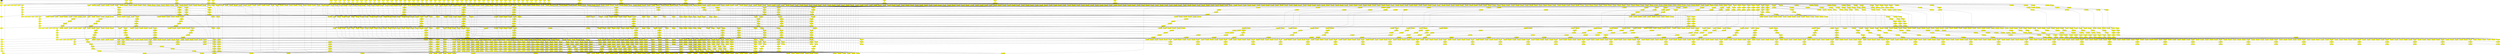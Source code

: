 digraph G {
graph [ranksep="0.5", nodesep="0.5"];

Matriz[width = 1.0 group = "Mt0",  style=filled,shape="underline",fillcolor="yellow:blue" label="Matriz"];

F0[label="0"width = 1.0 style = filled,shape="rectangle", fillcolor = "yellow", group = Mt0] ;
F1[label="1"width = 1.0 style = filled,shape="rectangle", fillcolor = "yellow", group = Mt0] ;
F2[label="2"width = 1.0 style = filled,shape="rectangle", fillcolor = "yellow", group = Mt0] ;
F3[label="3"width = 1.0 style = filled,shape="rectangle", fillcolor = "yellow", group = Mt0] ;
F4[label="4"width = 1.0 style = filled,shape="rectangle", fillcolor = "yellow", group = Mt0] ;
F5[label="5"width = 1.0 style = filled,shape="rectangle", fillcolor = "yellow", group = Mt0] ;
F6[label="6"width = 1.0 style = filled,shape="rectangle", fillcolor = "yellow", group = Mt0] ;
F7[label="7"width = 1.0 style = filled,shape="rectangle", fillcolor = "yellow", group = Mt0] ;
F8[label="8"width = 1.0 style = filled,shape="rectangle", fillcolor = "yellow", group = Mt0] ;
F9[label="9"width = 1.0 style = filled,shape="rectangle", fillcolor = "yellow", group = Mt0] ;
F10[label="10"width = 1.0 style = filled,shape="rectangle", fillcolor = "yellow", group = Mt0] ;
F11[label="11"width = 1.0 style = filled,shape="rectangle", fillcolor = "yellow", group = Mt0] ;
F12[label="12"width = 1.0 style = filled,shape="rectangle", fillcolor = "yellow", group = Mt0] ;
F13[label="13"width = 1.0 style = filled,shape="rectangle", fillcolor = "yellow", group = Mt0] ;
F14[label="14"width = 1.0 style = filled,shape="rectangle", fillcolor = "yellow", group = Mt0] ;
F15[label="15"width = 1.0 style = filled,shape="rectangle", fillcolor = "yellow", group = Mt0] ;
F16[label="16"width = 1.0 style = filled,shape="rectangle", fillcolor = "yellow", group = Mt0] ;
F17[label="17"width = 1.0 style = filled,shape="rectangle", fillcolor = "yellow", group = Mt0] ;
F18[label="18"width = 1.0 style = filled,shape="rectangle", fillcolor = "yellow", group = Mt0] ;
F19[label="19"width = 1.0 style = filled,shape="rectangle", fillcolor = "yellow", group = Mt0] ;
F20[label="20"width = 1.0 style = filled,shape="rectangle", fillcolor = "yellow", group = Mt0] ;
F21[label="21"width = 1.0 style = filled,shape="rectangle", fillcolor = "yellow", group = Mt0] ;
F22[label="22"width = 1.0 style = filled,shape="rectangle", fillcolor = "yellow", group = Mt0] ;
F23[label="23"width = 1.0 style = filled,shape="rectangle", fillcolor = "yellow", group = Mt0] ;
F24[label="24"width = 1.0 style = filled,shape="rectangle", fillcolor = "yellow", group = Mt0] ;
F25[label="25"width = 1.0 style = filled,shape="rectangle", fillcolor = "yellow", group = Mt0] ;
F26[label="26"width = 1.0 style = filled,shape="rectangle", fillcolor = "yellow", group = Mt0] ;
F27[label="27"width = 1.0 style = filled,shape="rectangle", fillcolor = "yellow", group = Mt0] ;
F28[label="28"width = 1.0 style = filled,shape="rectangle", fillcolor = "yellow", group = Mt0] ;
F29[label="29"width = 1.0 style = filled,shape="rectangle", fillcolor = "yellow", group = Mt0] ;
F30[label="30"width = 1.0 style = filled,shape="rectangle", fillcolor = "yellow", group = Mt0] ;
F31[label="31"width = 1.0 style = filled,shape="rectangle", fillcolor = "yellow", group = Mt0] ;
F32[label="32"width = 1.0 style = filled,shape="rectangle", fillcolor = "yellow", group = Mt0] ;
F33[label="33"width = 1.0 style = filled,shape="rectangle", fillcolor = "yellow", group = Mt0] ;
F34[label="34"width = 1.0 style = filled,shape="rectangle", fillcolor = "yellow", group = Mt0] ;
F35[label="35"width = 1.0 style = filled,shape="rectangle", fillcolor = "yellow", group = Mt0] ;
F36[label="36"width = 1.0 style = filled,shape="rectangle", fillcolor = "yellow", group = Mt0] ;
F37[label="37"width = 1.0 style = filled,shape="rectangle", fillcolor = "yellow", group = Mt0] ;
F38[label="38"width = 1.0 style = filled,shape="rectangle", fillcolor = "yellow", group = Mt0] ;
F39[label="39"width = 1.0 style = filled,shape="rectangle", fillcolor = "yellow", group = Mt0] ;
F40[label="40"width = 1.0 style = filled,shape="rectangle", fillcolor = "yellow", group = Mt0] ;
F41[label="41"width = 1.0 style = filled,shape="rectangle", fillcolor = "yellow", group = Mt0] ;
F42[label="42"width = 1.0 style = filled,shape="rectangle", fillcolor = "yellow", group = Mt0] ;
F43[label="43"width = 1.0 style = filled,shape="rectangle", fillcolor = "yellow", group = Mt0] ;
F44[label="44"width = 1.0 style = filled,shape="rectangle", fillcolor = "yellow", group = Mt0] ;
F45[label="45"width = 1.0 style = filled,shape="rectangle", fillcolor = "yellow", group = Mt0] ;
F46[label="46"width = 1.0 style = filled,shape="rectangle", fillcolor = "yellow", group = Mt0] ;
F47[label="47"width = 1.0 style = filled,shape="rectangle", fillcolor = "yellow", group = Mt0] ;
F48[label="48"width = 1.0 style = filled,shape="rectangle", fillcolor = "yellow", group = Mt0] ;
F0->F1 [dir=both];
F1->F2 [dir=both];
F2->F3 [dir=both];
F3->F4 [dir=both];
F4->F5 [dir=both];
F5->F6 [dir=both];
F6->F7 [dir=both];
F7->F8 [dir=both];
F8->F9 [dir=both];
F9->F10 [dir=both];
F10->F11 [dir=both];
F11->F12 [dir=both];
F12->F13 [dir=both];
F13->F14 [dir=both];
F14->F15 [dir=both];
F15->F16 [dir=both];
F16->F17 [dir=both];
F17->F18 [dir=both];
F18->F19 [dir=both];
F19->F20 [dir=both];
F20->F21 [dir=both];
F21->F22 [dir=both];
F22->F23 [dir=both];
F23->F24 [dir=both];
F24->F25 [dir=both];
F25->F26 [dir=both];
F26->F27 [dir=both];
F27->F28 [dir=both];
F28->F29 [dir=both];
F29->F30 [dir=both];
F30->F31 [dir=both];
F31->F32 [dir=both];
F32->F33 [dir=both];
F33->F34 [dir=both];
F34->F35 [dir=both];
F35->F36 [dir=both];
F36->F37 [dir=both];
F37->F38 [dir=both];
F38->F39 [dir=both];
F39->F40 [dir=both];
F40->F41 [dir=both];
F41->F42 [dir=both];
F42->F43 [dir=both];
F43->F44 [dir=both];
F44->F45 [dir=both];
F45->F46 [dir=both];
F46->F47 [dir=both];
F47->F48 [dir=both];

C0[label="0"width = 1.0 style = filled,shape="rectangle", fillcolor = "yellow", group =0] ;
C1[label="1"width = 1.0 style = filled,shape="rectangle", fillcolor = "yellow", group =1] ;
C2[label="2"width = 1.0 style = filled,shape="rectangle", fillcolor = "yellow", group =2] ;
C3[label="3"width = 1.0 style = filled,shape="rectangle", fillcolor = "yellow", group =3] ;
C4[label="4"width = 1.0 style = filled,shape="rectangle", fillcolor = "yellow", group =4] ;
C5[label="5"width = 1.0 style = filled,shape="rectangle", fillcolor = "yellow", group =5] ;
C6[label="6"width = 1.0 style = filled,shape="rectangle", fillcolor = "yellow", group =6] ;
C7[label="7"width = 1.0 style = filled,shape="rectangle", fillcolor = "yellow", group =7] ;
C8[label="8"width = 1.0 style = filled,shape="rectangle", fillcolor = "yellow", group =8] ;
C9[label="9"width = 1.0 style = filled,shape="rectangle", fillcolor = "yellow", group =9] ;
C10[label="10"width = 1.0 style = filled,shape="rectangle", fillcolor = "yellow", group =10] ;
C11[label="11"width = 1.0 style = filled,shape="rectangle", fillcolor = "yellow", group =11] ;
C12[label="12"width = 1.0 style = filled,shape="rectangle", fillcolor = "yellow", group =12] ;
C13[label="13"width = 1.0 style = filled,shape="rectangle", fillcolor = "yellow", group =13] ;
C14[label="14"width = 1.0 style = filled,shape="rectangle", fillcolor = "yellow", group =14] ;
C15[label="15"width = 1.0 style = filled,shape="rectangle", fillcolor = "yellow", group =15] ;
C16[label="16"width = 1.0 style = filled,shape="rectangle", fillcolor = "yellow", group =16] ;
C17[label="17"width = 1.0 style = filled,shape="rectangle", fillcolor = "yellow", group =17] ;
C18[label="18"width = 1.0 style = filled,shape="rectangle", fillcolor = "yellow", group =18] ;
C19[label="19"width = 1.0 style = filled,shape="rectangle", fillcolor = "yellow", group =19] ;
C20[label="20"width = 1.0 style = filled,shape="rectangle", fillcolor = "yellow", group =20] ;
C21[label="21"width = 1.0 style = filled,shape="rectangle", fillcolor = "yellow", group =21] ;
C22[label="22"width = 1.0 style = filled,shape="rectangle", fillcolor = "yellow", group =22] ;
C23[label="23"width = 1.0 style = filled,shape="rectangle", fillcolor = "yellow", group =23] ;
C24[label="24"width = 1.0 style = filled,shape="rectangle", fillcolor = "yellow", group =24] ;
C25[label="25"width = 1.0 style = filled,shape="rectangle", fillcolor = "yellow", group =25] ;
C26[label="26"width = 1.0 style = filled,shape="rectangle", fillcolor = "yellow", group =26] ;
C27[label="27"width = 1.0 style = filled,shape="rectangle", fillcolor = "yellow", group =27] ;
C28[label="28"width = 1.0 style = filled,shape="rectangle", fillcolor = "yellow", group =28] ;
C29[label="29"width = 1.0 style = filled,shape="rectangle", fillcolor = "yellow", group =29] ;
C30[label="30"width = 1.0 style = filled,shape="rectangle", fillcolor = "yellow", group =30] ;
C31[label="31"width = 1.0 style = filled,shape="rectangle", fillcolor = "yellow", group =31] ;
C32[label="32"width = 1.0 style = filled,shape="rectangle", fillcolor = "yellow", group =32] ;
C33[label="33"width = 1.0 style = filled,shape="rectangle", fillcolor = "yellow", group =33] ;
C34[label="34"width = 1.0 style = filled,shape="rectangle", fillcolor = "yellow", group =34] ;
C35[label="35"width = 1.0 style = filled,shape="rectangle", fillcolor = "yellow", group =35] ;
C36[label="36"width = 1.0 style = filled,shape="rectangle", fillcolor = "yellow", group =36] ;
C37[label="37"width = 1.0 style = filled,shape="rectangle", fillcolor = "yellow", group =37] ;
C38[label="38"width = 1.0 style = filled,shape="rectangle", fillcolor = "yellow", group =38] ;
C39[label="39"width = 1.0 style = filled,shape="rectangle", fillcolor = "yellow", group =39] ;
C40[label="40"width = 1.0 style = filled,shape="rectangle", fillcolor = "yellow", group =40] ;
C41[label="41"width = 1.0 style = filled,shape="rectangle", fillcolor = "yellow", group =41] ;
C42[label="42"width = 1.0 style = filled,shape="rectangle", fillcolor = "yellow", group =42] ;
C43[label="43"width = 1.0 style = filled,shape="rectangle", fillcolor = "yellow", group =43] ;
C44[label="44"width = 1.0 style = filled,shape="rectangle", fillcolor = "yellow", group =44] ;
C45[label="45"width = 1.0 style = filled,shape="rectangle", fillcolor = "yellow", group =45] ;
C46[label="46"width = 1.0 style = filled,shape="rectangle", fillcolor = "yellow", group =46] ;
C47[label="47"width = 1.0 style = filled,shape="rectangle", fillcolor = "yellow", group =47] ;
C48[label="48"width = 1.0 style = filled,shape="rectangle", fillcolor = "yellow", group =48] ;
C49[label="49"width = 1.0 style = filled,shape="rectangle", fillcolor = "yellow", group =49] ;
C50[label="50"width = 1.0 style = filled,shape="rectangle", fillcolor = "yellow", group =50] ;
C51[label="51"width = 1.0 style = filled,shape="rectangle", fillcolor = "yellow", group =51] ;
C52[label="52"width = 1.0 style = filled,shape="rectangle", fillcolor = "yellow", group =52] ;
C53[label="53"width = 1.0 style = filled,shape="rectangle", fillcolor = "yellow", group =53] ;
C54[label="54"width = 1.0 style = filled,shape="rectangle", fillcolor = "yellow", group =54] ;
C55[label="55"width = 1.0 style = filled,shape="rectangle", fillcolor = "yellow", group =55] ;
C56[label="56"width = 1.0 style = filled,shape="rectangle", fillcolor = "yellow", group =56] ;
C57[label="57"width = 1.0 style = filled,shape="rectangle", fillcolor = "yellow", group =57] ;
C58[label="58"width = 1.0 style = filled,shape="rectangle", fillcolor = "yellow", group =58] ;
C59[label="59"width = 1.0 style = filled,shape="rectangle", fillcolor = "yellow", group =59] ;
C60[label="60"width = 1.0 style = filled,shape="rectangle", fillcolor = "yellow", group =60] ;
C61[label="61"width = 1.0 style = filled,shape="rectangle", fillcolor = "yellow", group =61] ;
C62[label="62"width = 1.0 style = filled,shape="rectangle", fillcolor = "yellow", group =62] ;
C0->C1 [dir=both];
C1->C2 [dir=both];
C2->C3 [dir=both];
C3->C4 [dir=both];
C4->C5 [dir=both];
C5->C6 [dir=both];
C6->C7 [dir=both];
C7->C8 [dir=both];
C8->C9 [dir=both];
C9->C10 [dir=both];
C10->C11 [dir=both];
C11->C12 [dir=both];
C12->C13 [dir=both];
C13->C14 [dir=both];
C14->C15 [dir=both];
C15->C16 [dir=both];
C16->C17 [dir=both];
C17->C18 [dir=both];
C18->C19 [dir=both];
C19->C20 [dir=both];
C20->C21 [dir=both];
C21->C22 [dir=both];
C22->C23 [dir=both];
C23->C24 [dir=both];
C24->C25 [dir=both];
C25->C26 [dir=both];
C26->C27 [dir=both];
C27->C28 [dir=both];
C28->C29 [dir=both];
C29->C30 [dir=both];
C30->C31 [dir=both];
C31->C32 [dir=both];
C32->C33 [dir=both];
C33->C34 [dir=both];
C34->C35 [dir=both];
C35->C36 [dir=both];
C36->C37 [dir=both];
C37->C38 [dir=both];
C38->C39 [dir=both];
C39->C40 [dir=both];
C40->C41 [dir=both];
C41->C42 [dir=both];
C42->C43 [dir=both];
C43->C44 [dir=both];
C44->C45 [dir=both];
C45->C46 [dir=both];
C46->C47 [dir=both];
C47->C48 [dir=both];
C48->C49 [dir=both];
C49->C50 [dir=both];
C50->C51 [dir=both];
C51->C52 [dir=both];
C52->C53 [dir=both];
C53->C54 [dir=both];
C54->C55 [dir=both];
C55->C56 [dir=both];
C56->C57 [dir=both];
C57->C58 [dir=both];
C58->C59 [dir=both];
C59->C60 [dir=both];
C60->C61 [dir=both];
C61->C62 [dir=both];
{rank = same; Matriz;C0;C1;C2;C3;C4;C5;C6;C7;C8;C9;C10;C11;C12;C13;C14;C15;C16;C17;C18;C19;C20;C21;C22;C23;C24;C25;C26;C27;C28;C29;C30;C31;C32;C33;C34;C35;C36;C37;C38;C39;C40;C41;C42;C43;C44;C45;C46;C47;C48;C49;C50;C51;C52;C53;C54;C55;C56;C57;C58;C59;C60;C61;C62}
Matriz ->C0;
Matriz ->F0;

00[label="95-177-131"width = 1.0 style = filled,shape="rectangle", fillcolor = "yellow", group =0] ;
10[label="95-177-131"width = 1.0 style = filled,shape="rectangle", fillcolor = "yellow", group =0] ;
20[label="96-178-132"width = 1.0 style = filled,shape="rectangle", fillcolor = "yellow", group =0] ;
30[label="96-175-130"width = 1.0 style = filled,shape="rectangle", fillcolor = "yellow", group =0] ;
40[label="100-179-134"width = 1.0 style = filled,shape="rectangle", fillcolor = "yellow", group =0] ;
50[label="98-175-129"width = 1.0 style = filled,shape="rectangle", fillcolor = "yellow", group =0] ;
60[label="98-175-129"width = 1.0 style = filled,shape="rectangle", fillcolor = "yellow", group =0] ;
70[label="97-174-128"width = 1.0 style = filled,shape="rectangle", fillcolor = "yellow", group =0] ;
80[label="103-179-133"width = 1.0 style = filled,shape="rectangle", fillcolor = "yellow", group =0] ;
90[label="103-179-133"width = 1.0 style = filled,shape="rectangle", fillcolor = "yellow", group =0] ;
100[label="100-177-131"width = 1.0 style = filled,shape="rectangle", fillcolor = "yellow", group =0] ;
110[label="99-176-130"width = 1.0 style = filled,shape="rectangle", fillcolor = "yellow", group =0] ;
120[label="101-178-132"width = 1.0 style = filled,shape="rectangle", fillcolor = "yellow", group =0] ;
130[label="98-175-129"width = 1.0 style = filled,shape="rectangle", fillcolor = "yellow", group =0] ;
140[label="101-178-132"width = 1.0 style = filled,shape="rectangle", fillcolor = "yellow", group =0] ;
150[label="101-178-132"width = 1.0 style = filled,shape="rectangle", fillcolor = "yellow", group =0] ;
160[label="96-175-130"width = 1.0 style = filled,shape="rectangle", fillcolor = "yellow", group =0] ;
170[label="97-179-131"width = 1.0 style = filled,shape="rectangle", fillcolor = "yellow", group =0] ;
180[label="96-178-130"width = 1.0 style = filled,shape="rectangle", fillcolor = "yellow", group =0] ;
190[label="105-182-136"width = 1.0 style = filled,shape="rectangle", fillcolor = "yellow", group =0] ;
200[label="101-178-132"width = 1.0 style = filled,shape="rectangle", fillcolor = "yellow", group =0] ;
210[label="101-177-131"width = 1.0 style = filled,shape="rectangle", fillcolor = "yellow", group =0] ;
220[label="102-178-132"width = 1.0 style = filled,shape="rectangle", fillcolor = "yellow", group =0] ;
230[label="100-175-132"width = 1.0 style = filled,shape="rectangle", fillcolor = "yellow", group =0] ;
240[label="102-178-132"width = 1.0 style = filled,shape="rectangle", fillcolor = "yellow", group =0] ;
250[label="102-179-133"width = 1.0 style = filled,shape="rectangle", fillcolor = "yellow", group =0] ;
260[label="101-180-135"width = 1.0 style = filled,shape="rectangle", fillcolor = "yellow", group =0] ;
270[label="100-179-134"width = 1.0 style = filled,shape="rectangle", fillcolor = "yellow", group =0] ;
280[label="95-177-131"width = 1.0 style = filled,shape="rectangle", fillcolor = "yellow", group =0] ;
290[label="94-176-130"width = 1.0 style = filled,shape="rectangle", fillcolor = "yellow", group =0] ;
300[label="95-177-131"width = 1.0 style = filled,shape="rectangle", fillcolor = "yellow", group =0] ;
310[label="100-179-134"width = 1.0 style = filled,shape="rectangle", fillcolor = "yellow", group =0] ;
320[label="100-179-132"width = 1.0 style = filled,shape="rectangle", fillcolor = "yellow", group =0] ;
330[label="98-177-132"width = 1.0 style = filled,shape="rectangle", fillcolor = "yellow", group =0] ;
340[label="96-175-130"width = 1.0 style = filled,shape="rectangle", fillcolor = "yellow", group =0] ;
350[label="93-175-129"width = 1.0 style = filled,shape="rectangle", fillcolor = "yellow", group =0] ;
360[label="94-176-130"width = 1.0 style = filled,shape="rectangle", fillcolor = "yellow", group =0] ;
370[label="94-176-130"width = 1.0 style = filled,shape="rectangle", fillcolor = "yellow", group =0] ;
380[label="93-175-129"width = 1.0 style = filled,shape="rectangle", fillcolor = "yellow", group =0] ;
390[label="94-173-126"width = 1.0 style = filled,shape="rectangle", fillcolor = "yellow", group =0] ;
400[label="95-174-129"width = 1.0 style = filled,shape="rectangle", fillcolor = "yellow", group =0] ;
410[label="96-175-130"width = 1.0 style = filled,shape="rectangle", fillcolor = "yellow", group =0] ;
420[label="97-174-130"width = 1.0 style = filled,shape="rectangle", fillcolor = "yellow", group =0] ;
430[label="95-177-131"width = 1.0 style = filled,shape="rectangle", fillcolor = "yellow", group =0] ;
440[label="92-174-128"width = 1.0 style = filled,shape="rectangle", fillcolor = "yellow", group =0] ;
450[label="99-176-132"width = 1.0 style = filled,shape="rectangle", fillcolor = "yellow", group =0] ;
460[label="94-173-128"width = 1.0 style = filled,shape="rectangle", fillcolor = "yellow", group =0] ;
470[label="93-176-130"width = 1.0 style = filled,shape="rectangle", fillcolor = "yellow", group =0] ;
480[label="94-176-130"width = 1.0 style = filled,shape="rectangle", fillcolor = "yellow", group =0] ;
F0->00[dir=both,constraint = false];
F1->10[dir=both,constraint = false];
F2->20[dir=both,constraint = false];
F3->30[dir=both,constraint = false];
F4->40[dir=both,constraint = false];
F5->50[dir=both,constraint = false];
F6->60[dir=both,constraint = false];
F7->70[dir=both,constraint = false];
F8->80[dir=both,constraint = false];
F9->90[dir=both,constraint = false];
F10->100[dir=both,constraint = false];
F11->110[dir=both,constraint = false];
F12->120[dir=both,constraint = false];
F13->130[dir=both,constraint = false];
F14->140[dir=both,constraint = false];
F15->150[dir=both,constraint = false];
F16->160[dir=both,constraint = false];
F17->170[dir=both,constraint = false];
F18->180[dir=both,constraint = false];
F19->190[dir=both,constraint = false];
F20->200[dir=both,constraint = false];
F21->210[dir=both,constraint = false];
F22->220[dir=both,constraint = false];
F23->230[dir=both,constraint = false];
F24->240[dir=both,constraint = false];
F25->250[dir=both,constraint = false];
F26->260[dir=both,constraint = false];
F27->270[dir=both,constraint = false];
F28->280[dir=both,constraint = false];
F29->290[dir=both,constraint = false];
F30->300[dir=both,constraint = false];
F31->310[dir=both,constraint = false];
F32->320[dir=both,constraint = false];
F33->330[dir=both,constraint = false];
F34->340[dir=both,constraint = false];
F35->350[dir=both,constraint = false];
F36->360[dir=both,constraint = false];
F37->370[dir=both,constraint = false];
F38->380[dir=both,constraint = false];
F39->390[dir=both,constraint = false];
F40->400[dir=both,constraint = false];
F41->410[dir=both,constraint = false];
F42->420[dir=both,constraint = false];
F43->430[dir=both,constraint = false];
F44->440[dir=both,constraint = false];
F45->450[dir=both,constraint = false];
F46->460[dir=both,constraint = false];
F47->470[dir=both,constraint = false];
F48->480[dir=both,constraint = false];
01[label="94-176-130"width = 1.0 style = filled,shape="rectangle", fillcolor = "yellow", group =1] ;
02[label="94-176-130"width = 1.0 style = filled,shape="rectangle", fillcolor = "yellow", group =2] ;
03[label="92-175-129"width = 1.0 style = filled,shape="rectangle", fillcolor = "yellow", group =3] ;
04[label="94-177-131"width = 1.0 style = filled,shape="rectangle", fillcolor = "yellow", group =4] ;
05[label="94-177-131"width = 1.0 style = filled,shape="rectangle", fillcolor = "yellow", group =5] ;
06[label="94-177-131"width = 1.0 style = filled,shape="rectangle", fillcolor = "yellow", group =6] ;
07[label="97-179-133"width = 1.0 style = filled,shape="rectangle", fillcolor = "yellow", group =7] ;
08[label="99-178-133"width = 1.0 style = filled,shape="rectangle", fillcolor = "yellow", group =8] ;
09[label="95-174-129"width = 1.0 style = filled,shape="rectangle", fillcolor = "yellow", group =9] ;
010[label="92-173-130"width = 1.0 style = filled,shape="rectangle", fillcolor = "yellow", group =10] ;
011[label="93-174-131"width = 1.0 style = filled,shape="rectangle", fillcolor = "yellow", group =11] ;
012[label="91-172-129"width = 1.0 style = filled,shape="rectangle", fillcolor = "yellow", group =12] ;
013[label="91-172-129"width = 1.0 style = filled,shape="rectangle", fillcolor = "yellow", group =13] ;
014[label="96-175-130"width = 1.0 style = filled,shape="rectangle", fillcolor = "yellow", group =14] ;
015[label="94-173-128"width = 1.0 style = filled,shape="rectangle", fillcolor = "yellow", group =15] ;
016[label="92-173-130"width = 1.0 style = filled,shape="rectangle", fillcolor = "yellow", group =16] ;
017[label="93-176-130"width = 1.0 style = filled,shape="rectangle", fillcolor = "yellow", group =17] ;
018[label="95-174-129"width = 1.0 style = filled,shape="rectangle", fillcolor = "yellow", group =18] ;
019[label="94-177-133"width = 1.0 style = filled,shape="rectangle", fillcolor = "yellow", group =19] ;
020[label="91-174-130"width = 1.0 style = filled,shape="rectangle", fillcolor = "yellow", group =20] ;
021[label="91-174-130"width = 1.0 style = filled,shape="rectangle", fillcolor = "yellow", group =21] ;
022[label="91-174-130"width = 1.0 style = filled,shape="rectangle", fillcolor = "yellow", group =22] ;
023[label="93-174-131"width = 1.0 style = filled,shape="rectangle", fillcolor = "yellow", group =23] ;
024[label="95-174-129"width = 1.0 style = filled,shape="rectangle", fillcolor = "yellow", group =24] ;
025[label="95-174-129"width = 1.0 style = filled,shape="rectangle", fillcolor = "yellow", group =25] ;
026[label="93-175-129"width = 1.0 style = filled,shape="rectangle", fillcolor = "yellow", group =26] ;
027[label="98-175-131"width = 1.0 style = filled,shape="rectangle", fillcolor = "yellow", group =27] ;
028[label="97-176-131"width = 1.0 style = filled,shape="rectangle", fillcolor = "yellow", group =28] ;
029[label="99-178-133"width = 1.0 style = filled,shape="rectangle", fillcolor = "yellow", group =29] ;
030[label="98-177-130"width = 1.0 style = filled,shape="rectangle", fillcolor = "yellow", group =30] ;
031[label="98-177-130"width = 1.0 style = filled,shape="rectangle", fillcolor = "yellow", group =31] ;
032[label="99-176-130"width = 1.0 style = filled,shape="rectangle", fillcolor = "yellow", group =32] ;
033[label="100-177-131"width = 1.0 style = filled,shape="rectangle", fillcolor = "yellow", group =33] ;
034[label="100-177-131"width = 1.0 style = filled,shape="rectangle", fillcolor = "yellow", group =34] ;
035[label="99-178-133"width = 1.0 style = filled,shape="rectangle", fillcolor = "yellow", group =35] ;
036[label="97-176-131"width = 1.0 style = filled,shape="rectangle", fillcolor = "yellow", group =36] ;
037[label="96-175-130"width = 1.0 style = filled,shape="rectangle", fillcolor = "yellow", group =37] ;
038[label="95-174-129"width = 1.0 style = filled,shape="rectangle", fillcolor = "yellow", group =38] ;
039[label="98-177-132"width = 1.0 style = filled,shape="rectangle", fillcolor = "yellow", group =39] ;
040[label="100-179-134"width = 1.0 style = filled,shape="rectangle", fillcolor = "yellow", group =40] ;
041[label="97-176-131"width = 1.0 style = filled,shape="rectangle", fillcolor = "yellow", group =41] ;
042[label="99-178-133"width = 1.0 style = filled,shape="rectangle", fillcolor = "yellow", group =42] ;
043[label="99-178-133"width = 1.0 style = filled,shape="rectangle", fillcolor = "yellow", group =43] ;
044[label="97-176-131"width = 1.0 style = filled,shape="rectangle", fillcolor = "yellow", group =44] ;
045[label="98-177-132"width = 1.0 style = filled,shape="rectangle", fillcolor = "yellow", group =45] ;
046[label="97-179-133"width = 1.0 style = filled,shape="rectangle", fillcolor = "yellow", group =46] ;
047[label="94-176-130"width = 1.0 style = filled,shape="rectangle", fillcolor = "yellow", group =47] ;
048[label="97-176-131"width = 1.0 style = filled,shape="rectangle", fillcolor = "yellow", group =48] ;
049[label="98-177-132"width = 1.0 style = filled,shape="rectangle", fillcolor = "yellow", group =49] ;
050[label="97-176-131"width = 1.0 style = filled,shape="rectangle", fillcolor = "yellow", group =50] ;
051[label="99-178-133"width = 1.0 style = filled,shape="rectangle", fillcolor = "yellow", group =51] ;
052[label="96-175-130"width = 1.0 style = filled,shape="rectangle", fillcolor = "yellow", group =52] ;
053[label="96-175-130"width = 1.0 style = filled,shape="rectangle", fillcolor = "yellow", group =53] ;
054[label="96-175-130"width = 1.0 style = filled,shape="rectangle", fillcolor = "yellow", group =54] ;
055[label="95-177-131"width = 1.0 style = filled,shape="rectangle", fillcolor = "yellow", group =55] ;
056[label="88-171-127"width = 1.0 style = filled,shape="rectangle", fillcolor = "yellow", group =56] ;
057[label="92-175-131"width = 1.0 style = filled,shape="rectangle", fillcolor = "yellow", group =57] ;
058[label="93-176-132"width = 1.0 style = filled,shape="rectangle", fillcolor = "yellow", group =58] ;
059[label="92-175-131"width = 1.0 style = filled,shape="rectangle", fillcolor = "yellow", group =59] ;
060[label="99-178-133"width = 1.0 style = filled,shape="rectangle", fillcolor = "yellow", group =60] ;
061[label="98-177-132"width = 1.0 style = filled,shape="rectangle", fillcolor = "yellow", group =61] ;
062[label="98-180-134"width = 1.0 style = filled,shape="rectangle", fillcolor = "yellow", group =62] ;
11[label="94-176-130"width = 1.0 style = filled,shape="rectangle", fillcolor = "yellow", group =1] ;
12[label="94-176-130"width = 1.0 style = filled,shape="rectangle", fillcolor = "yellow", group =2] ;
13[label="95-178-132"width = 1.0 style = filled,shape="rectangle", fillcolor = "yellow", group =3] ;
14[label="93-176-130"width = 1.0 style = filled,shape="rectangle", fillcolor = "yellow", group =4] ;
15[label="98-177-132"width = 1.0 style = filled,shape="rectangle", fillcolor = "yellow", group =5] ;
16[label="99-178-133"width = 1.0 style = filled,shape="rectangle", fillcolor = "yellow", group =6] ;
17[label="101-178-132"width = 1.0 style = filled,shape="rectangle", fillcolor = "yellow", group =7] ;
18[label="100-177-133"width = 1.0 style = filled,shape="rectangle", fillcolor = "yellow", group =8] ;
19[label="100-177-133"width = 1.0 style = filled,shape="rectangle", fillcolor = "yellow", group =9] ;
110[label="100-177-133"width = 1.0 style = filled,shape="rectangle", fillcolor = "yellow", group =10] ;
111[label="97-179-133"width = 1.0 style = filled,shape="rectangle", fillcolor = "yellow", group =11] ;
112[label="93-175-129"width = 1.0 style = filled,shape="rectangle", fillcolor = "yellow", group =12] ;
113[label="94-176-130"width = 1.0 style = filled,shape="rectangle", fillcolor = "yellow", group =13] ;
114[label="95-177-131"width = 1.0 style = filled,shape="rectangle", fillcolor = "yellow", group =14] ;
115[label="96-178-132"width = 1.0 style = filled,shape="rectangle", fillcolor = "yellow", group =15] ;
116[label="99-178-133"width = 1.0 style = filled,shape="rectangle", fillcolor = "yellow", group =16] ;
117[label="96-178-132"width = 1.0 style = filled,shape="rectangle", fillcolor = "yellow", group =17] ;
118[label="93-175-129"width = 1.0 style = filled,shape="rectangle", fillcolor = "yellow", group =18] ;
119[label="94-176-130"width = 1.0 style = filled,shape="rectangle", fillcolor = "yellow", group =19] ;
120[label="95-177-131"width = 1.0 style = filled,shape="rectangle", fillcolor = "yellow", group =20] ;
121[label="99-176-132"width = 1.0 style = filled,shape="rectangle", fillcolor = "yellow", group =21] ;
122[label="99-176-132"width = 1.0 style = filled,shape="rectangle", fillcolor = "yellow", group =22] ;
123[label="99-176-130"width = 1.0 style = filled,shape="rectangle", fillcolor = "yellow", group =23] ;
124[label="97-176-129"width = 1.0 style = filled,shape="rectangle", fillcolor = "yellow", group =24] ;
125[label="97-176-129"width = 1.0 style = filled,shape="rectangle", fillcolor = "yellow", group =25] ;
126[label="99-176-130"width = 1.0 style = filled,shape="rectangle", fillcolor = "yellow", group =26] ;
127[label="100-177-131"width = 1.0 style = filled,shape="rectangle", fillcolor = "yellow", group =27] ;
128[label="98-175-129"width = 1.0 style = filled,shape="rectangle", fillcolor = "yellow", group =28] ;
129[label="99-176-130"width = 1.0 style = filled,shape="rectangle", fillcolor = "yellow", group =29] ;
130[label="101-177-131"width = 1.0 style = filled,shape="rectangle", fillcolor = "yellow", group =30] ;
131[label="101-177-131"width = 1.0 style = filled,shape="rectangle", fillcolor = "yellow", group =31] ;
132[label="103-179-133"width = 1.0 style = filled,shape="rectangle", fillcolor = "yellow", group =32] ;
133[label="101-177-131"width = 1.0 style = filled,shape="rectangle", fillcolor = "yellow", group =33] ;
134[label="103-179-133"width = 1.0 style = filled,shape="rectangle", fillcolor = "yellow", group =34] ;
135[label="99-176-132"width = 1.0 style = filled,shape="rectangle", fillcolor = "yellow", group =35] ;
136[label="103-180-136"width = 1.0 style = filled,shape="rectangle", fillcolor = "yellow", group =36] ;
137[label="102-179-133"width = 1.0 style = filled,shape="rectangle", fillcolor = "yellow", group =37] ;
138[label="104-181-135"width = 1.0 style = filled,shape="rectangle", fillcolor = "yellow", group =38] ;
139[label="104-180-134"width = 1.0 style = filled,shape="rectangle", fillcolor = "yellow", group =39] ;
140[label="102-179-133"width = 1.0 style = filled,shape="rectangle", fillcolor = "yellow", group =40] ;
141[label="101-178-132"width = 1.0 style = filled,shape="rectangle", fillcolor = "yellow", group =41] ;
142[label="100-177-131"width = 1.0 style = filled,shape="rectangle", fillcolor = "yellow", group =42] ;
143[label="102-179-133"width = 1.0 style = filled,shape="rectangle", fillcolor = "yellow", group =43] ;
144[label="100-177-131"width = 1.0 style = filled,shape="rectangle", fillcolor = "yellow", group =44] ;
145[label="100-177-131"width = 1.0 style = filled,shape="rectangle", fillcolor = "yellow", group =45] ;
146[label="96-175-128"width = 1.0 style = filled,shape="rectangle", fillcolor = "yellow", group =46] ;
147[label="95-174-127"width = 1.0 style = filled,shape="rectangle", fillcolor = "yellow", group =47] ;
148[label="97-176-129"width = 1.0 style = filled,shape="rectangle", fillcolor = "yellow", group =48] ;
149[label="99-176-130"width = 1.0 style = filled,shape="rectangle", fillcolor = "yellow", group =49] ;
150[label="100-177-131"width = 1.0 style = filled,shape="rectangle", fillcolor = "yellow", group =50] ;
151[label="100-177-131"width = 1.0 style = filled,shape="rectangle", fillcolor = "yellow", group =51] ;
152[label="100-177-131"width = 1.0 style = filled,shape="rectangle", fillcolor = "yellow", group =52] ;
153[label="99-176-130"width = 1.0 style = filled,shape="rectangle", fillcolor = "yellow", group =53] ;
154[label="99-176-130"width = 1.0 style = filled,shape="rectangle", fillcolor = "yellow", group =54] ;
155[label="100-177-131"width = 1.0 style = filled,shape="rectangle", fillcolor = "yellow", group =55] ;
156[label="97-176-131"width = 1.0 style = filled,shape="rectangle", fillcolor = "yellow", group =56] ;
157[label="93-175-129"width = 1.0 style = filled,shape="rectangle", fillcolor = "yellow", group =57] ;
158[label="94-176-130"width = 1.0 style = filled,shape="rectangle", fillcolor = "yellow", group =58] ;
159[label="96-178-132"width = 1.0 style = filled,shape="rectangle", fillcolor = "yellow", group =59] ;
160[label="99-178-133"width = 1.0 style = filled,shape="rectangle", fillcolor = "yellow", group =60] ;
161[label="100-179-134"width = 1.0 style = filled,shape="rectangle", fillcolor = "yellow", group =61] ;
162[label="99-178-133"width = 1.0 style = filled,shape="rectangle", fillcolor = "yellow", group =62] ;
21[label="94-176-130"width = 1.0 style = filled,shape="rectangle", fillcolor = "yellow", group =1] ;
22[label="94-176-130"width = 1.0 style = filled,shape="rectangle", fillcolor = "yellow", group =2] ;
23[label="99-178-133"width = 1.0 style = filled,shape="rectangle", fillcolor = "yellow", group =3] ;
24[label="98-177-132"width = 1.0 style = filled,shape="rectangle", fillcolor = "yellow", group =4] ;
25[label="99-178-133"width = 1.0 style = filled,shape="rectangle", fillcolor = "yellow", group =5] ;
26[label="100-179-134"width = 1.0 style = filled,shape="rectangle", fillcolor = "yellow", group =6] ;
27[label="103-180-134"width = 1.0 style = filled,shape="rectangle", fillcolor = "yellow", group =7] ;
28[label="103-180-136"width = 1.0 style = filled,shape="rectangle", fillcolor = "yellow", group =8] ;
29[label="99-176-132"width = 1.0 style = filled,shape="rectangle", fillcolor = "yellow", group =9] ;
210[label="99-176-132"width = 1.0 style = filled,shape="rectangle", fillcolor = "yellow", group =10] ;
211[label="95-177-131"width = 1.0 style = filled,shape="rectangle", fillcolor = "yellow", group =11] ;
212[label="94-176-130"width = 1.0 style = filled,shape="rectangle", fillcolor = "yellow", group =12] ;
213[label="95-177-131"width = 1.0 style = filled,shape="rectangle", fillcolor = "yellow", group =13] ;
214[label="100-177-133"width = 1.0 style = filled,shape="rectangle", fillcolor = "yellow", group =14] ;
215[label="98-175-131"width = 1.0 style = filled,shape="rectangle", fillcolor = "yellow", group =15] ;
216[label="99-178-133"width = 1.0 style = filled,shape="rectangle", fillcolor = "yellow", group =16] ;
217[label="100-177-133"width = 1.0 style = filled,shape="rectangle", fillcolor = "yellow", group =17] ;
218[label="100-177-133"width = 1.0 style = filled,shape="rectangle", fillcolor = "yellow", group =18] ;
219[label="99-176-132"width = 1.0 style = filled,shape="rectangle", fillcolor = "yellow", group =19] ;
220[label="100-177-133"width = 1.0 style = filled,shape="rectangle", fillcolor = "yellow", group =20] ;
221[label="101-178-134"width = 1.0 style = filled,shape="rectangle", fillcolor = "yellow", group =21] ;
222[label="99-176-132"width = 1.0 style = filled,shape="rectangle", fillcolor = "yellow", group =22] ;
223[label="99-176-130"width = 1.0 style = filled,shape="rectangle", fillcolor = "yellow", group =23] ;
224[label="98-177-130"width = 1.0 style = filled,shape="rectangle", fillcolor = "yellow", group =24] ;
225[label="97-176-129"width = 1.0 style = filled,shape="rectangle", fillcolor = "yellow", group =25] ;
226[label="102-179-133"width = 1.0 style = filled,shape="rectangle", fillcolor = "yellow", group =26] ;
227[label="102-179-133"width = 1.0 style = filled,shape="rectangle", fillcolor = "yellow", group =27] ;
228[label="105-178-133"width = 1.0 style = filled,shape="rectangle", fillcolor = "yellow", group =28] ;
229[label="108-181-136"width = 1.0 style = filled,shape="rectangle", fillcolor = "yellow", group =29] ;
230[label="106-182-136"width = 1.0 style = filled,shape="rectangle", fillcolor = "yellow", group =30] ;
231[label="103-179-133"width = 1.0 style = filled,shape="rectangle", fillcolor = "yellow", group =31] ;
232[label="104-180-134"width = 1.0 style = filled,shape="rectangle", fillcolor = "yellow", group =32] ;
233[label="104-180-134"width = 1.0 style = filled,shape="rectangle", fillcolor = "yellow", group =33] ;
234[label="105-181-135"width = 1.0 style = filled,shape="rectangle", fillcolor = "yellow", group =34] ;
235[label="108-181-135"width = 1.0 style = filled,shape="rectangle", fillcolor = "yellow", group =35] ;
236[label="108-181-135"width = 1.0 style = filled,shape="rectangle", fillcolor = "yellow", group =36] ;
237[label="106-179-134"width = 1.0 style = filled,shape="rectangle", fillcolor = "yellow", group =37] ;
238[label="108-181-136"width = 1.0 style = filled,shape="rectangle", fillcolor = "yellow", group =38] ;
239[label="105-181-135"width = 1.0 style = filled,shape="rectangle", fillcolor = "yellow", group =39] ;
240[label="103-180-134"width = 1.0 style = filled,shape="rectangle", fillcolor = "yellow", group =40] ;
241[label="102-179-133"width = 1.0 style = filled,shape="rectangle", fillcolor = "yellow", group =41] ;
242[label="106-179-134"width = 1.0 style = filled,shape="rectangle", fillcolor = "yellow", group =42] ;
243[label="107-180-135"width = 1.0 style = filled,shape="rectangle", fillcolor = "yellow", group =43] ;
244[label="105-178-133"width = 1.0 style = filled,shape="rectangle", fillcolor = "yellow", group =44] ;
245[label="103-176-131"width = 1.0 style = filled,shape="rectangle", fillcolor = "yellow", group =45] ;
246[label="102-178-132"width = 1.0 style = filled,shape="rectangle", fillcolor = "yellow", group =46] ;
247[label="106-182-136"width = 1.0 style = filled,shape="rectangle", fillcolor = "yellow", group =47] ;
248[label="101-177-131"width = 1.0 style = filled,shape="rectangle", fillcolor = "yellow", group =48] ;
249[label="104-181-135"width = 1.0 style = filled,shape="rectangle", fillcolor = "yellow", group =49] ;
250[label="102-179-133"width = 1.0 style = filled,shape="rectangle", fillcolor = "yellow", group =50] ;
251[label="101-178-132"width = 1.0 style = filled,shape="rectangle", fillcolor = "yellow", group =51] ;
252[label="101-178-132"width = 1.0 style = filled,shape="rectangle", fillcolor = "yellow", group =52] ;
253[label="101-178-132"width = 1.0 style = filled,shape="rectangle", fillcolor = "yellow", group =53] ;
254[label="101-178-132"width = 1.0 style = filled,shape="rectangle", fillcolor = "yellow", group =54] ;
255[label="100-177-131"width = 1.0 style = filled,shape="rectangle", fillcolor = "yellow", group =55] ;
256[label="98-175-131"width = 1.0 style = filled,shape="rectangle", fillcolor = "yellow", group =56] ;
257[label="99-176-132"width = 1.0 style = filled,shape="rectangle", fillcolor = "yellow", group =57] ;
258[label="96-178-132"width = 1.0 style = filled,shape="rectangle", fillcolor = "yellow", group =58] ;
259[label="96-178-132"width = 1.0 style = filled,shape="rectangle", fillcolor = "yellow", group =59] ;
260[label="97-176-131"width = 1.0 style = filled,shape="rectangle", fillcolor = "yellow", group =60] ;
261[label="98-177-132"width = 1.0 style = filled,shape="rectangle", fillcolor = "yellow", group =61] ;
262[label="101-180-135"width = 1.0 style = filled,shape="rectangle", fillcolor = "yellow", group =62] ;
31[label="95-177-131"width = 1.0 style = filled,shape="rectangle", fillcolor = "yellow", group =1] ;
32[label="94-176-130"width = 1.0 style = filled,shape="rectangle", fillcolor = "yellow", group =2] ;
33[label="96-175-128"width = 1.0 style = filled,shape="rectangle", fillcolor = "yellow", group =3] ;
34[label="98-177-130"width = 1.0 style = filled,shape="rectangle", fillcolor = "yellow", group =4] ;
35[label="102-178-132"width = 1.0 style = filled,shape="rectangle", fillcolor = "yellow", group =5] ;
36[label="104-180-134"width = 1.0 style = filled,shape="rectangle", fillcolor = "yellow", group =6] ;
37[label="102-179-133"width = 1.0 style = filled,shape="rectangle", fillcolor = "yellow", group =7] ;
38[label="102-179-133"width = 1.0 style = filled,shape="rectangle", fillcolor = "yellow", group =8] ;
39[label="101-178-132"width = 1.0 style = filled,shape="rectangle", fillcolor = "yellow", group =9] ;
310[label="102-179-133"width = 1.0 style = filled,shape="rectangle", fillcolor = "yellow", group =10] ;
311[label="102-179-133"width = 1.0 style = filled,shape="rectangle", fillcolor = "yellow", group =11] ;
312[label="98-175-131"width = 1.0 style = filled,shape="rectangle", fillcolor = "yellow", group =12] ;
313[label="96-178-132"width = 1.0 style = filled,shape="rectangle", fillcolor = "yellow", group =13] ;
314[label="100-179-134"width = 1.0 style = filled,shape="rectangle", fillcolor = "yellow", group =14] ;
315[label="100-177-133"width = 1.0 style = filled,shape="rectangle", fillcolor = "yellow", group =15] ;
316[label="103-180-134"width = 1.0 style = filled,shape="rectangle", fillcolor = "yellow", group =16] ;
317[label="102-179-133"width = 1.0 style = filled,shape="rectangle", fillcolor = "yellow", group =17] ;
318[label="101-178-132"width = 1.0 style = filled,shape="rectangle", fillcolor = "yellow", group =18] ;
319[label="100-177-131"width = 1.0 style = filled,shape="rectangle", fillcolor = "yellow", group =19] ;
320[label="101-178-132"width = 1.0 style = filled,shape="rectangle", fillcolor = "yellow", group =20] ;
321[label="99-176-130"width = 1.0 style = filled,shape="rectangle", fillcolor = "yellow", group =21] ;
322[label="100-177-131"width = 1.0 style = filled,shape="rectangle", fillcolor = "yellow", group =22] ;
323[label="100-177-131"width = 1.0 style = filled,shape="rectangle", fillcolor = "yellow", group =23] ;
324[label="101-178-132"width = 1.0 style = filled,shape="rectangle", fillcolor = "yellow", group =24] ;
325[label="99-176-130"width = 1.0 style = filled,shape="rectangle", fillcolor = "yellow", group =25] ;
326[label="102-179-133"width = 1.0 style = filled,shape="rectangle", fillcolor = "yellow", group =26] ;
327[label="103-180-134"width = 1.0 style = filled,shape="rectangle", fillcolor = "yellow", group =27] ;
328[label="106-182-136"width = 1.0 style = filled,shape="rectangle", fillcolor = "yellow", group =28] ;
329[label="102-178-132"width = 1.0 style = filled,shape="rectangle", fillcolor = "yellow", group =29] ;
330[label="103-179-133"width = 1.0 style = filled,shape="rectangle", fillcolor = "yellow", group =30] ;
331[label="104-180-134"width = 1.0 style = filled,shape="rectangle", fillcolor = "yellow", group =31] ;
332[label="101-177-131"width = 1.0 style = filled,shape="rectangle", fillcolor = "yellow", group =32] ;
333[label="105-181-135"width = 1.0 style = filled,shape="rectangle", fillcolor = "yellow", group =33] ;
334[label="104-180-134"width = 1.0 style = filled,shape="rectangle", fillcolor = "yellow", group =34] ;
335[label="107-183-137"width = 1.0 style = filled,shape="rectangle", fillcolor = "yellow", group =35] ;
336[label="105-181-135"width = 1.0 style = filled,shape="rectangle", fillcolor = "yellow", group =36] ;
337[label="107-183-137"width = 1.0 style = filled,shape="rectangle", fillcolor = "yellow", group =37] ;
338[label="106-182-136"width = 1.0 style = filled,shape="rectangle", fillcolor = "yellow", group =38] ;
339[label="104-180-134"width = 1.0 style = filled,shape="rectangle", fillcolor = "yellow", group =39] ;
340[label="105-181-135"width = 1.0 style = filled,shape="rectangle", fillcolor = "yellow", group =40] ;
341[label="104-180-134"width = 1.0 style = filled,shape="rectangle", fillcolor = "yellow", group =41] ;
342[label="107-180-135"width = 1.0 style = filled,shape="rectangle", fillcolor = "yellow", group =42] ;
343[label="108-181-136"width = 1.0 style = filled,shape="rectangle", fillcolor = "yellow", group =43] ;
344[label="106-182-136"width = 1.0 style = filled,shape="rectangle", fillcolor = "yellow", group =44] ;
345[label="106-182-136"width = 1.0 style = filled,shape="rectangle", fillcolor = "yellow", group =45] ;
346[label="109-182-137"width = 1.0 style = filled,shape="rectangle", fillcolor = "yellow", group =46] ;
347[label="105-178-133"width = 1.0 style = filled,shape="rectangle", fillcolor = "yellow", group =47] ;
348[label="108-181-136"width = 1.0 style = filled,shape="rectangle", fillcolor = "yellow", group =48] ;
349[label="103-179-133"width = 1.0 style = filled,shape="rectangle", fillcolor = "yellow", group =49] ;
350[label="105-181-135"width = 1.0 style = filled,shape="rectangle", fillcolor = "yellow", group =50] ;
351[label="105-181-135"width = 1.0 style = filled,shape="rectangle", fillcolor = "yellow", group =51] ;
352[label="103-179-133"width = 1.0 style = filled,shape="rectangle", fillcolor = "yellow", group =52] ;
353[label="100-177-131"width = 1.0 style = filled,shape="rectangle", fillcolor = "yellow", group =53] ;
354[label="102-179-133"width = 1.0 style = filled,shape="rectangle", fillcolor = "yellow", group =54] ;
355[label="101-178-132"width = 1.0 style = filled,shape="rectangle", fillcolor = "yellow", group =55] ;
356[label="97-174-128"width = 1.0 style = filled,shape="rectangle", fillcolor = "yellow", group =56] ;
357[label="99-176-130"width = 1.0 style = filled,shape="rectangle", fillcolor = "yellow", group =57] ;
358[label="99-178-133"width = 1.0 style = filled,shape="rectangle", fillcolor = "yellow", group =58] ;
359[label="98-177-132"width = 1.0 style = filled,shape="rectangle", fillcolor = "yellow", group =59] ;
360[label="97-176-131"width = 1.0 style = filled,shape="rectangle", fillcolor = "yellow", group =60] ;
361[label="98-177-132"width = 1.0 style = filled,shape="rectangle", fillcolor = "yellow", group =61] ;
362[label="99-178-133"width = 1.0 style = filled,shape="rectangle", fillcolor = "yellow", group =62] ;
41[label="95-177-131"width = 1.0 style = filled,shape="rectangle", fillcolor = "yellow", group =1] ;
42[label="94-176-130"width = 1.0 style = filled,shape="rectangle", fillcolor = "yellow", group =2] ;
43[label="100-179-132"width = 1.0 style = filled,shape="rectangle", fillcolor = "yellow", group =3] ;
44[label="101-180-133"width = 1.0 style = filled,shape="rectangle", fillcolor = "yellow", group =4] ;
45[label="103-179-133"width = 1.0 style = filled,shape="rectangle", fillcolor = "yellow", group =5] ;
46[label="103-179-133"width = 1.0 style = filled,shape="rectangle", fillcolor = "yellow", group =6] ;
47[label="102-179-133"width = 1.0 style = filled,shape="rectangle", fillcolor = "yellow", group =7] ;
48[label="106-183-137"width = 1.0 style = filled,shape="rectangle", fillcolor = "yellow", group =8] ;
49[label="100-177-131"width = 1.0 style = filled,shape="rectangle", fillcolor = "yellow", group =9] ;
410[label="100-177-131"width = 1.0 style = filled,shape="rectangle", fillcolor = "yellow", group =10] ;
411[label="100-177-131"width = 1.0 style = filled,shape="rectangle", fillcolor = "yellow", group =11] ;
412[label="100-177-133"width = 1.0 style = filled,shape="rectangle", fillcolor = "yellow", group =12] ;
413[label="97-179-133"width = 1.0 style = filled,shape="rectangle", fillcolor = "yellow", group =13] ;
414[label="100-179-134"width = 1.0 style = filled,shape="rectangle", fillcolor = "yellow", group =14] ;
415[label="99-176-132"width = 1.0 style = filled,shape="rectangle", fillcolor = "yellow", group =15] ;
416[label="101-178-132"width = 1.0 style = filled,shape="rectangle", fillcolor = "yellow", group =16] ;
417[label="101-178-132"width = 1.0 style = filled,shape="rectangle", fillcolor = "yellow", group =17] ;
418[label="99-176-130"width = 1.0 style = filled,shape="rectangle", fillcolor = "yellow", group =18] ;
419[label="100-177-131"width = 1.0 style = filled,shape="rectangle", fillcolor = "yellow", group =19] ;
420[label="99-176-130"width = 1.0 style = filled,shape="rectangle", fillcolor = "yellow", group =20] ;
421[label="99-176-130"width = 1.0 style = filled,shape="rectangle", fillcolor = "yellow", group =21] ;
422[label="101-178-132"width = 1.0 style = filled,shape="rectangle", fillcolor = "yellow", group =22] ;
423[label="100-177-131"width = 1.0 style = filled,shape="rectangle", fillcolor = "yellow", group =23] ;
424[label="105-178-133"width = 1.0 style = filled,shape="rectangle", fillcolor = "yellow", group =24] ;
425[label="107-180-135"width = 1.0 style = filled,shape="rectangle", fillcolor = "yellow", group =25] ;
426[label="109-182-137"width = 1.0 style = filled,shape="rectangle", fillcolor = "yellow", group =26] ;
427[label="107-180-135"width = 1.0 style = filled,shape="rectangle", fillcolor = "yellow", group =27] ;
428[label="110-186-140"width = 1.0 style = filled,shape="rectangle", fillcolor = "yellow", group =28] ;
429[label="103-179-133"width = 1.0 style = filled,shape="rectangle", fillcolor = "yellow", group =29] ;
430[label="104-180-134"width = 1.0 style = filled,shape="rectangle", fillcolor = "yellow", group =30] ;
431[label="103-179-133"width = 1.0 style = filled,shape="rectangle", fillcolor = "yellow", group =31] ;
432[label="102-178-132"width = 1.0 style = filled,shape="rectangle", fillcolor = "yellow", group =32] ;
433[label="105-181-135"width = 1.0 style = filled,shape="rectangle", fillcolor = "yellow", group =33] ;
434[label="104-180-134"width = 1.0 style = filled,shape="rectangle", fillcolor = "yellow", group =34] ;
435[label="107-178-134"width = 1.0 style = filled,shape="rectangle", fillcolor = "yellow", group =35] ;
436[label="110-181-137"width = 1.0 style = filled,shape="rectangle", fillcolor = "yellow", group =36] ;
437[label="110-181-137"width = 1.0 style = filled,shape="rectangle", fillcolor = "yellow", group =37] ;
438[label="110-181-137"width = 1.0 style = filled,shape="rectangle", fillcolor = "yellow", group =38] ;
439[label="109-180-136"width = 1.0 style = filled,shape="rectangle", fillcolor = "yellow", group =39] ;
440[label="110-181-137"width = 1.0 style = filled,shape="rectangle", fillcolor = "yellow", group =40] ;
441[label="114-185-141"width = 1.0 style = filled,shape="rectangle", fillcolor = "yellow", group =41] ;
442[label="115-184-140"width = 1.0 style = filled,shape="rectangle", fillcolor = "yellow", group =42] ;
443[label="117-186-142"width = 1.0 style = filled,shape="rectangle", fillcolor = "yellow", group =43] ;
444[label="111-182-138"width = 1.0 style = filled,shape="rectangle", fillcolor = "yellow", group =44] ;
445[label="109-180-136"width = 1.0 style = filled,shape="rectangle", fillcolor = "yellow", group =45] ;
446[label="108-181-136"width = 1.0 style = filled,shape="rectangle", fillcolor = "yellow", group =46] ;
447[label="108-181-136"width = 1.0 style = filled,shape="rectangle", fillcolor = "yellow", group =47] ;
448[label="105-178-133"width = 1.0 style = filled,shape="rectangle", fillcolor = "yellow", group =48] ;
449[label="104-180-134"width = 1.0 style = filled,shape="rectangle", fillcolor = "yellow", group =49] ;
450[label="106-182-136"width = 1.0 style = filled,shape="rectangle", fillcolor = "yellow", group =50] ;
451[label="107-183-137"width = 1.0 style = filled,shape="rectangle", fillcolor = "yellow", group =51] ;
452[label="104-180-134"width = 1.0 style = filled,shape="rectangle", fillcolor = "yellow", group =52] ;
453[label="103-180-134"width = 1.0 style = filled,shape="rectangle", fillcolor = "yellow", group =53] ;
454[label="101-178-132"width = 1.0 style = filled,shape="rectangle", fillcolor = "yellow", group =54] ;
455[label="97-174-128"width = 1.0 style = filled,shape="rectangle", fillcolor = "yellow", group =55] ;
456[label="100-177-131"width = 1.0 style = filled,shape="rectangle", fillcolor = "yellow", group =56] ;
457[label="102-179-133"width = 1.0 style = filled,shape="rectangle", fillcolor = "yellow", group =57] ;
458[label="99-178-133"width = 1.0 style = filled,shape="rectangle", fillcolor = "yellow", group =58] ;
459[label="99-178-133"width = 1.0 style = filled,shape="rectangle", fillcolor = "yellow", group =59] ;
460[label="100-179-134"width = 1.0 style = filled,shape="rectangle", fillcolor = "yellow", group =60] ;
461[label="98-177-132"width = 1.0 style = filled,shape="rectangle", fillcolor = "yellow", group =61] ;
462[label="99-178-133"width = 1.0 style = filled,shape="rectangle", fillcolor = "yellow", group =62] ;
51[label="98-177-132"width = 1.0 style = filled,shape="rectangle", fillcolor = "yellow", group =1] ;
52[label="97-176-131"width = 1.0 style = filled,shape="rectangle", fillcolor = "yellow", group =2] ;
53[label="101-178-132"width = 1.0 style = filled,shape="rectangle", fillcolor = "yellow", group =3] ;
54[label="103-180-134"width = 1.0 style = filled,shape="rectangle", fillcolor = "yellow", group =4] ;
55[label="103-179-133"width = 1.0 style = filled,shape="rectangle", fillcolor = "yellow", group =5] ;
56[label="104-180-134"width = 1.0 style = filled,shape="rectangle", fillcolor = "yellow", group =6] ;
57[label="103-179-133"width = 1.0 style = filled,shape="rectangle", fillcolor = "yellow", group =7] ;
58[label="105-181-135"width = 1.0 style = filled,shape="rectangle", fillcolor = "yellow", group =8] ;
59[label="103-179-133"width = 1.0 style = filled,shape="rectangle", fillcolor = "yellow", group =9] ;
510[label="101-178-132"width = 1.0 style = filled,shape="rectangle", fillcolor = "yellow", group =10] ;
511[label="99-176-130"width = 1.0 style = filled,shape="rectangle", fillcolor = "yellow", group =11] ;
512[label="98-175-131"width = 1.0 style = filled,shape="rectangle", fillcolor = "yellow", group =12] ;
513[label="96-178-132"width = 1.0 style = filled,shape="rectangle", fillcolor = "yellow", group =13] ;
514[label="99-178-133"width = 1.0 style = filled,shape="rectangle", fillcolor = "yellow", group =14] ;
515[label="99-178-133"width = 1.0 style = filled,shape="rectangle", fillcolor = "yellow", group =15] ;
516[label="103-180-134"width = 1.0 style = filled,shape="rectangle", fillcolor = "yellow", group =16] ;
517[label="99-176-132"width = 1.0 style = filled,shape="rectangle", fillcolor = "yellow", group =17] ;
518[label="100-177-133"width = 1.0 style = filled,shape="rectangle", fillcolor = "yellow", group =18] ;
519[label="106-179-134"width = 1.0 style = filled,shape="rectangle", fillcolor = "yellow", group =19] ;
520[label="107-180-135"width = 1.0 style = filled,shape="rectangle", fillcolor = "yellow", group =20] ;
521[label="105-182-136"width = 1.0 style = filled,shape="rectangle", fillcolor = "yellow", group =21] ;
522[label="111-184-139"width = 1.0 style = filled,shape="rectangle", fillcolor = "yellow", group =22] ;
523[label="114-183-139"width = 1.0 style = filled,shape="rectangle", fillcolor = "yellow", group =23] ;
524[label="114-185-141"width = 1.0 style = filled,shape="rectangle", fillcolor = "yellow", group =24] ;
525[label="107-180-135"width = 1.0 style = filled,shape="rectangle", fillcolor = "yellow", group =25] ;
526[label="111-182-138"width = 1.0 style = filled,shape="rectangle", fillcolor = "yellow", group =26] ;
527[label="108-179-135"width = 1.0 style = filled,shape="rectangle", fillcolor = "yellow", group =27] ;
528[label="107-180-135"width = 1.0 style = filled,shape="rectangle", fillcolor = "yellow", group =28] ;
529[label="109-182-137"width = 1.0 style = filled,shape="rectangle", fillcolor = "yellow", group =29] ;
530[label="108-181-136"width = 1.0 style = filled,shape="rectangle", fillcolor = "yellow", group =30] ;
531[label="99-175-129"width = 1.0 style = filled,shape="rectangle", fillcolor = "yellow", group =31] ;
532[label="106-182-136"width = 1.0 style = filled,shape="rectangle", fillcolor = "yellow", group =32] ;
533[label="102-178-132"width = 1.0 style = filled,shape="rectangle", fillcolor = "yellow", group =33] ;
534[label="108-181-136"width = 1.0 style = filled,shape="rectangle", fillcolor = "yellow", group =34] ;
535[label="108-180-134"width = 1.0 style = filled,shape="rectangle", fillcolor = "yellow", group =35] ;
536[label="110-182-136"width = 1.0 style = filled,shape="rectangle", fillcolor = "yellow", group =36] ;
537[label="112-184-138"width = 1.0 style = filled,shape="rectangle", fillcolor = "yellow", group =37] ;
538[label="113-185-139"width = 1.0 style = filled,shape="rectangle", fillcolor = "yellow", group =38] ;
539[label="112-183-139"width = 1.0 style = filled,shape="rectangle", fillcolor = "yellow", group =39] ;
540[label="111-182-138"width = 1.0 style = filled,shape="rectangle", fillcolor = "yellow", group =40] ;
541[label="109-180-136"width = 1.0 style = filled,shape="rectangle", fillcolor = "yellow", group =41] ;
542[label="114-183-139"width = 1.0 style = filled,shape="rectangle", fillcolor = "yellow", group =42] ;
543[label="114-183-139"width = 1.0 style = filled,shape="rectangle", fillcolor = "yellow", group =43] ;
544[label="116-185-141"width = 1.0 style = filled,shape="rectangle", fillcolor = "yellow", group =44] ;
545[label="112-181-137"width = 1.0 style = filled,shape="rectangle", fillcolor = "yellow", group =45] ;
546[label="111-182-138"width = 1.0 style = filled,shape="rectangle", fillcolor = "yellow", group =46] ;
547[label="109-180-136"width = 1.0 style = filled,shape="rectangle", fillcolor = "yellow", group =47] ;
548[label="111-184-139"width = 1.0 style = filled,shape="rectangle", fillcolor = "yellow", group =48] ;
549[label="108-181-136"width = 1.0 style = filled,shape="rectangle", fillcolor = "yellow", group =49] ;
550[label="107-180-135"width = 1.0 style = filled,shape="rectangle", fillcolor = "yellow", group =50] ;
551[label="108-181-136"width = 1.0 style = filled,shape="rectangle", fillcolor = "yellow", group =51] ;
552[label="108-181-136"width = 1.0 style = filled,shape="rectangle", fillcolor = "yellow", group =52] ;
553[label="106-182-136"width = 1.0 style = filled,shape="rectangle", fillcolor = "yellow", group =53] ;
554[label="103-179-133"width = 1.0 style = filled,shape="rectangle", fillcolor = "yellow", group =54] ;
555[label="104-180-134"width = 1.0 style = filled,shape="rectangle", fillcolor = "yellow", group =55] ;
556[label="103-179-133"width = 1.0 style = filled,shape="rectangle", fillcolor = "yellow", group =56] ;
557[label="100-176-130"width = 1.0 style = filled,shape="rectangle", fillcolor = "yellow", group =57] ;
558[label="100-177-131"width = 1.0 style = filled,shape="rectangle", fillcolor = "yellow", group =58] ;
559[label="101-178-132"width = 1.0 style = filled,shape="rectangle", fillcolor = "yellow", group =59] ;
560[label="97-176-131"width = 1.0 style = filled,shape="rectangle", fillcolor = "yellow", group =60] ;
561[label="98-177-132"width = 1.0 style = filled,shape="rectangle", fillcolor = "yellow", group =61] ;
562[label="100-177-133"width = 1.0 style = filled,shape="rectangle", fillcolor = "yellow", group =62] ;
61[label="99-178-133"width = 1.0 style = filled,shape="rectangle", fillcolor = "yellow", group =1] ;
62[label="96-175-130"width = 1.0 style = filled,shape="rectangle", fillcolor = "yellow", group =2] ;
63[label="102-179-133"width = 1.0 style = filled,shape="rectangle", fillcolor = "yellow", group =3] ;
64[label="100-177-131"width = 1.0 style = filled,shape="rectangle", fillcolor = "yellow", group =4] ;
65[label="106-182-136"width = 1.0 style = filled,shape="rectangle", fillcolor = "yellow", group =5] ;
66[label="106-182-136"width = 1.0 style = filled,shape="rectangle", fillcolor = "yellow", group =6] ;
67[label="106-182-136"width = 1.0 style = filled,shape="rectangle", fillcolor = "yellow", group =7] ;
68[label="107-183-137"width = 1.0 style = filled,shape="rectangle", fillcolor = "yellow", group =8] ;
69[label="107-183-137"width = 1.0 style = filled,shape="rectangle", fillcolor = "yellow", group =9] ;
610[label="99-176-130"width = 1.0 style = filled,shape="rectangle", fillcolor = "yellow", group =10] ;
611[label="103-180-134"width = 1.0 style = filled,shape="rectangle", fillcolor = "yellow", group =11] ;
612[label="101-178-134"width = 1.0 style = filled,shape="rectangle", fillcolor = "yellow", group =12] ;
613[label="95-177-131"width = 1.0 style = filled,shape="rectangle", fillcolor = "yellow", group =13] ;
614[label="95-174-129"width = 1.0 style = filled,shape="rectangle", fillcolor = "yellow", group =14] ;
615[label="96-175-130"width = 1.0 style = filled,shape="rectangle", fillcolor = "yellow", group =15] ;
616[label="100-177-131"width = 1.0 style = filled,shape="rectangle", fillcolor = "yellow", group =16] ;
617[label="104-177-131"width = 1.0 style = filled,shape="rectangle", fillcolor = "yellow", group =17] ;
618[label="107-180-134"width = 1.0 style = filled,shape="rectangle", fillcolor = "yellow", group =18] ;
619[label="106-179-134"width = 1.0 style = filled,shape="rectangle", fillcolor = "yellow", group =19] ;
620[label="109-182-137"width = 1.0 style = filled,shape="rectangle", fillcolor = "yellow", group =20] ;
621[label="110-183-138"width = 1.0 style = filled,shape="rectangle", fillcolor = "yellow", group =21] ;
622[label="116-185-141"width = 1.0 style = filled,shape="rectangle", fillcolor = "yellow", group =22] ;
623[label="118-187-143"width = 1.0 style = filled,shape="rectangle", fillcolor = "yellow", group =23] ;
624[label="114-183-139"width = 1.0 style = filled,shape="rectangle", fillcolor = "yellow", group =24] ;
625[label="117-186-142"width = 1.0 style = filled,shape="rectangle", fillcolor = "yellow", group =25] ;
626[label="111-182-138"width = 1.0 style = filled,shape="rectangle", fillcolor = "yellow", group =26] ;
627[label="110-181-137"width = 1.0 style = filled,shape="rectangle", fillcolor = "yellow", group =27] ;
628[label="105-178-133"width = 1.0 style = filled,shape="rectangle", fillcolor = "yellow", group =28] ;
629[label="107-180-135"width = 1.0 style = filled,shape="rectangle", fillcolor = "yellow", group =29] ;
630[label="110-183-138"width = 1.0 style = filled,shape="rectangle", fillcolor = "yellow", group =30] ;
631[label="100-176-130"width = 1.0 style = filled,shape="rectangle", fillcolor = "yellow", group =31] ;
632[label="102-178-132"width = 1.0 style = filled,shape="rectangle", fillcolor = "yellow", group =32] ;
633[label="104-180-134"width = 1.0 style = filled,shape="rectangle", fillcolor = "yellow", group =33] ;
634[label="104-177-132"width = 1.0 style = filled,shape="rectangle", fillcolor = "yellow", group =34] ;
635[label="111-183-137"width = 1.0 style = filled,shape="rectangle", fillcolor = "yellow", group =35] ;
636[label="115-187-141"width = 1.0 style = filled,shape="rectangle", fillcolor = "yellow", group =36] ;
637[label="114-186-140"width = 1.0 style = filled,shape="rectangle", fillcolor = "yellow", group =37] ;
638[label="114-186-140"width = 1.0 style = filled,shape="rectangle", fillcolor = "yellow", group =38] ;
639[label="108-179-135"width = 1.0 style = filled,shape="rectangle", fillcolor = "yellow", group =39] ;
640[label="108-179-135"width = 1.0 style = filled,shape="rectangle", fillcolor = "yellow", group =40] ;
641[label="113-184-140"width = 1.0 style = filled,shape="rectangle", fillcolor = "yellow", group =41] ;
642[label="114-183-139"width = 1.0 style = filled,shape="rectangle", fillcolor = "yellow", group =42] ;
643[label="112-181-137"width = 1.0 style = filled,shape="rectangle", fillcolor = "yellow", group =43] ;
644[label="113-182-138"width = 1.0 style = filled,shape="rectangle", fillcolor = "yellow", group =44] ;
645[label="116-185-141"width = 1.0 style = filled,shape="rectangle", fillcolor = "yellow", group =45] ;
646[label="111-182-138"width = 1.0 style = filled,shape="rectangle", fillcolor = "yellow", group =46] ;
647[label="110-181-137"width = 1.0 style = filled,shape="rectangle", fillcolor = "yellow", group =47] ;
648[label="110-183-138"width = 1.0 style = filled,shape="rectangle", fillcolor = "yellow", group =48] ;
649[label="114-187-142"width = 1.0 style = filled,shape="rectangle", fillcolor = "yellow", group =49] ;
650[label="108-181-136"width = 1.0 style = filled,shape="rectangle", fillcolor = "yellow", group =50] ;
651[label="114-187-142"width = 1.0 style = filled,shape="rectangle", fillcolor = "yellow", group =51] ;
652[label="110-183-138"width = 1.0 style = filled,shape="rectangle", fillcolor = "yellow", group =52] ;
653[label="107-183-137"width = 1.0 style = filled,shape="rectangle", fillcolor = "yellow", group =53] ;
654[label="106-182-136"width = 1.0 style = filled,shape="rectangle", fillcolor = "yellow", group =54] ;
655[label="104-180-134"width = 1.0 style = filled,shape="rectangle", fillcolor = "yellow", group =55] ;
656[label="103-179-133"width = 1.0 style = filled,shape="rectangle", fillcolor = "yellow", group =56] ;
657[label="104-180-134"width = 1.0 style = filled,shape="rectangle", fillcolor = "yellow", group =57] ;
658[label="106-183-137"width = 1.0 style = filled,shape="rectangle", fillcolor = "yellow", group =58] ;
659[label="101-178-132"width = 1.0 style = filled,shape="rectangle", fillcolor = "yellow", group =59] ;
660[label="100-179-134"width = 1.0 style = filled,shape="rectangle", fillcolor = "yellow", group =60] ;
661[label="99-178-133"width = 1.0 style = filled,shape="rectangle", fillcolor = "yellow", group =61] ;
662[label="100-177-133"width = 1.0 style = filled,shape="rectangle", fillcolor = "yellow", group =62] ;
71[label="98-177-132"width = 1.0 style = filled,shape="rectangle", fillcolor = "yellow", group =1] ;
72[label="93-172-127"width = 1.0 style = filled,shape="rectangle", fillcolor = "yellow", group =2] ;
73[label="98-175-129"width = 1.0 style = filled,shape="rectangle", fillcolor = "yellow", group =3] ;
74[label="101-178-132"width = 1.0 style = filled,shape="rectangle", fillcolor = "yellow", group =4] ;
75[label="108-181-136"width = 1.0 style = filled,shape="rectangle", fillcolor = "yellow", group =5] ;
76[label="107-180-135"width = 1.0 style = filled,shape="rectangle", fillcolor = "yellow", group =6] ;
77[label="104-177-132"width = 1.0 style = filled,shape="rectangle", fillcolor = "yellow", group =7] ;
78[label="106-179-134"width = 1.0 style = filled,shape="rectangle", fillcolor = "yellow", group =8] ;
79[label="102-178-132"width = 1.0 style = filled,shape="rectangle", fillcolor = "yellow", group =9] ;
710[label="101-178-132"width = 1.0 style = filled,shape="rectangle", fillcolor = "yellow", group =10] ;
711[label="101-178-132"width = 1.0 style = filled,shape="rectangle", fillcolor = "yellow", group =11] ;
712[label="99-176-130"width = 1.0 style = filled,shape="rectangle", fillcolor = "yellow", group =12] ;
713[label="101-178-132"width = 1.0 style = filled,shape="rectangle", fillcolor = "yellow", group =13] ;
714[label="99-176-132"width = 1.0 style = filled,shape="rectangle", fillcolor = "yellow", group =14] ;
715[label="99-176-132"width = 1.0 style = filled,shape="rectangle", fillcolor = "yellow", group =15] ;
716[label="100-176-130"width = 1.0 style = filled,shape="rectangle", fillcolor = "yellow", group =16] ;
717[label="106-179-134"width = 1.0 style = filled,shape="rectangle", fillcolor = "yellow", group =17] ;
718[label="110-183-138"width = 1.0 style = filled,shape="rectangle", fillcolor = "yellow", group =18] ;
719[label="108-179-135"width = 1.0 style = filled,shape="rectangle", fillcolor = "yellow", group =19] ;
720[label="112-183-139"width = 1.0 style = filled,shape="rectangle", fillcolor = "yellow", group =20] ;
721[label="116-185-141"width = 1.0 style = filled,shape="rectangle", fillcolor = "yellow", group =21] ;
722[label="122-191-147"width = 1.0 style = filled,shape="rectangle", fillcolor = "yellow", group =22] ;
723[label="115-184-140"width = 1.0 style = filled,shape="rectangle", fillcolor = "yellow", group =23] ;
724[label="120-189-145"width = 1.0 style = filled,shape="rectangle", fillcolor = "yellow", group =24] ;
725[label="115-184-140"width = 1.0 style = filled,shape="rectangle", fillcolor = "yellow", group =25] ;
726[label="118-185-142"width = 1.0 style = filled,shape="rectangle", fillcolor = "yellow", group =26] ;
727[label="111-182-138"width = 1.0 style = filled,shape="rectangle", fillcolor = "yellow", group =27] ;
728[label="105-178-133"width = 1.0 style = filled,shape="rectangle", fillcolor = "yellow", group =28] ;
729[label="104-177-132"width = 1.0 style = filled,shape="rectangle", fillcolor = "yellow", group =29] ;
730[label="104-180-134"width = 1.0 style = filled,shape="rectangle", fillcolor = "yellow", group =30] ;
731[label="97-173-127"width = 1.0 style = filled,shape="rectangle", fillcolor = "yellow", group =31] ;
732[label="100-176-130"width = 1.0 style = filled,shape="rectangle", fillcolor = "yellow", group =32] ;
733[label="113-184-140"width = 1.0 style = filled,shape="rectangle", fillcolor = "yellow", group =33] ;
734[label="113-184-140"width = 1.0 style = filled,shape="rectangle", fillcolor = "yellow", group =34] ;
735[label="112-181-136"width = 1.0 style = filled,shape="rectangle", fillcolor = "yellow", group =35] ;
736[label="115-184-139"width = 1.0 style = filled,shape="rectangle", fillcolor = "yellow", group =36] ;
737[label="117-186-141"width = 1.0 style = filled,shape="rectangle", fillcolor = "yellow", group =37] ;
738[label="118-187-142"width = 1.0 style = filled,shape="rectangle", fillcolor = "yellow", group =38] ;
739[label="115-184-139"width = 1.0 style = filled,shape="rectangle", fillcolor = "yellow", group =39] ;
740[label="114-183-139"width = 1.0 style = filled,shape="rectangle", fillcolor = "yellow", group =40] ;
741[label="116-185-141"width = 1.0 style = filled,shape="rectangle", fillcolor = "yellow", group =41] ;
742[label="114-183-139"width = 1.0 style = filled,shape="rectangle", fillcolor = "yellow", group =42] ;
743[label="114-183-139"width = 1.0 style = filled,shape="rectangle", fillcolor = "yellow", group =43] ;
744[label="112-183-139"width = 1.0 style = filled,shape="rectangle", fillcolor = "yellow", group =44] ;
745[label="109-180-136"width = 1.0 style = filled,shape="rectangle", fillcolor = "yellow", group =45] ;
746[label="113-182-138"width = 1.0 style = filled,shape="rectangle", fillcolor = "yellow", group =46] ;
747[label="112-181-137"width = 1.0 style = filled,shape="rectangle", fillcolor = "yellow", group =47] ;
748[label="110-181-137"width = 1.0 style = filled,shape="rectangle", fillcolor = "yellow", group =48] ;
749[label="114-185-141"width = 1.0 style = filled,shape="rectangle", fillcolor = "yellow", group =49] ;
750[label="109-180-136"width = 1.0 style = filled,shape="rectangle", fillcolor = "yellow", group =50] ;
751[label="110-181-137"width = 1.0 style = filled,shape="rectangle", fillcolor = "yellow", group =51] ;
752[label="113-184-140"width = 1.0 style = filled,shape="rectangle", fillcolor = "yellow", group =52] ;
753[label="109-182-137"width = 1.0 style = filled,shape="rectangle", fillcolor = "yellow", group =53] ;
754[label="110-183-138"width = 1.0 style = filled,shape="rectangle", fillcolor = "yellow", group =54] ;
755[label="106-179-134"width = 1.0 style = filled,shape="rectangle", fillcolor = "yellow", group =55] ;
756[label="103-179-133"width = 1.0 style = filled,shape="rectangle", fillcolor = "yellow", group =56] ;
757[label="103-179-133"width = 1.0 style = filled,shape="rectangle", fillcolor = "yellow", group =57] ;
758[label="102-179-133"width = 1.0 style = filled,shape="rectangle", fillcolor = "yellow", group =58] ;
759[label="101-178-132"width = 1.0 style = filled,shape="rectangle", fillcolor = "yellow", group =59] ;
760[label="102-179-133"width = 1.0 style = filled,shape="rectangle", fillcolor = "yellow", group =60] ;
761[label="102-179-133"width = 1.0 style = filled,shape="rectangle", fillcolor = "yellow", group =61] ;
762[label="103-180-136"width = 1.0 style = filled,shape="rectangle", fillcolor = "yellow", group =62] ;
81[label="97-176-131"width = 1.0 style = filled,shape="rectangle", fillcolor = "yellow", group =1] ;
82[label="96-175-130"width = 1.0 style = filled,shape="rectangle", fillcolor = "yellow", group =2] ;
83[label="103-179-133"width = 1.0 style = filled,shape="rectangle", fillcolor = "yellow", group =3] ;
84[label="105-181-135"width = 1.0 style = filled,shape="rectangle", fillcolor = "yellow", group =4] ;
85[label="104-180-134"width = 1.0 style = filled,shape="rectangle", fillcolor = "yellow", group =5] ;
86[label="110-186-140"width = 1.0 style = filled,shape="rectangle", fillcolor = "yellow", group =6] ;
87[label="115-188-143"width = 1.0 style = filled,shape="rectangle", fillcolor = "yellow", group =7] ;
88[label="113-184-140"width = 1.0 style = filled,shape="rectangle", fillcolor = "yellow", group =8] ;
89[label="118-191-146"width = 1.0 style = filled,shape="rectangle", fillcolor = "yellow", group =9] ;
810[label="106-182-136"width = 1.0 style = filled,shape="rectangle", fillcolor = "yellow", group =10] ;
811[label="104-180-134"width = 1.0 style = filled,shape="rectangle", fillcolor = "yellow", group =11] ;
812[label="103-179-133"width = 1.0 style = filled,shape="rectangle", fillcolor = "yellow", group =12] ;
813[label="108-184-138"width = 1.0 style = filled,shape="rectangle", fillcolor = "yellow", group =13] ;
814[label="104-181-135"width = 1.0 style = filled,shape="rectangle", fillcolor = "yellow", group =14] ;
815[label="101-178-132"width = 1.0 style = filled,shape="rectangle", fillcolor = "yellow", group =15] ;
816[label="103-176-131"width = 1.0 style = filled,shape="rectangle", fillcolor = "yellow", group =16] ;
817[label="107-178-134"width = 1.0 style = filled,shape="rectangle", fillcolor = "yellow", group =17] ;
818[label="115-186-142"width = 1.0 style = filled,shape="rectangle", fillcolor = "yellow", group =18] ;
819[label="112-183-139"width = 1.0 style = filled,shape="rectangle", fillcolor = "yellow", group =19] ;
820[label="112-183-139"width = 1.0 style = filled,shape="rectangle", fillcolor = "yellow", group =20] ;
821[label="112-185-140"width = 1.0 style = filled,shape="rectangle", fillcolor = "yellow", group =21] ;
822[label="118-187-143"width = 1.0 style = filled,shape="rectangle", fillcolor = "yellow", group =22] ;
823[label="112-183-139"width = 1.0 style = filled,shape="rectangle", fillcolor = "yellow", group =23] ;
824[label="111-182-138"width = 1.0 style = filled,shape="rectangle", fillcolor = "yellow", group =24] ;
825[label="115-184-140"width = 1.0 style = filled,shape="rectangle", fillcolor = "yellow", group =25] ;
826[label="118-185-141"width = 1.0 style = filled,shape="rectangle", fillcolor = "yellow", group =26] ;
827[label="110-182-136"width = 1.0 style = filled,shape="rectangle", fillcolor = "yellow", group =27] ;
828[label="106-179-134"width = 1.0 style = filled,shape="rectangle", fillcolor = "yellow", group =28] ;
829[label="110-183-138"width = 1.0 style = filled,shape="rectangle", fillcolor = "yellow", group =29] ;
830[label="106-182-136"width = 1.0 style = filled,shape="rectangle", fillcolor = "yellow", group =30] ;
831[label="104-180-134"width = 1.0 style = filled,shape="rectangle", fillcolor = "yellow", group =31] ;
832[label="108-181-136"width = 1.0 style = filled,shape="rectangle", fillcolor = "yellow", group =32] ;
833[label="115-184-139"width = 1.0 style = filled,shape="rectangle", fillcolor = "yellow", group =33] ;
834[label="116-185-140"width = 1.0 style = filled,shape="rectangle", fillcolor = "yellow", group =34] ;
835[label="110-179-134"width = 1.0 style = filled,shape="rectangle", fillcolor = "yellow", group =35] ;
836[label="116-185-140"width = 1.0 style = filled,shape="rectangle", fillcolor = "yellow", group =36] ;
837[label="116-188-142"width = 1.0 style = filled,shape="rectangle", fillcolor = "yellow", group =37] ;
838[label="112-184-138"width = 1.0 style = filled,shape="rectangle", fillcolor = "yellow", group =38] ;
839[label="117-186-141"width = 1.0 style = filled,shape="rectangle", fillcolor = "yellow", group =39] ;
840[label="118-187-142"width = 1.0 style = filled,shape="rectangle", fillcolor = "yellow", group =40] ;
841[label="117-186-141"width = 1.0 style = filled,shape="rectangle", fillcolor = "yellow", group =41] ;
842[label="117-186-141"width = 1.0 style = filled,shape="rectangle", fillcolor = "yellow", group =42] ;
843[label="114-183-138"width = 1.0 style = filled,shape="rectangle", fillcolor = "yellow", group =43] ;
844[label="115-184-139"width = 1.0 style = filled,shape="rectangle", fillcolor = "yellow", group =44] ;
845[label="117-186-141"width = 1.0 style = filled,shape="rectangle", fillcolor = "yellow", group =45] ;
846[label="116-185-140"width = 1.0 style = filled,shape="rectangle", fillcolor = "yellow", group =46] ;
847[label="112-184-138"width = 1.0 style = filled,shape="rectangle", fillcolor = "yellow", group =47] ;
848[label="112-183-139"width = 1.0 style = filled,shape="rectangle", fillcolor = "yellow", group =48] ;
849[label="110-183-138"width = 1.0 style = filled,shape="rectangle", fillcolor = "yellow", group =49] ;
850[label="111-184-139"width = 1.0 style = filled,shape="rectangle", fillcolor = "yellow", group =50] ;
851[label="109-180-136"width = 1.0 style = filled,shape="rectangle", fillcolor = "yellow", group =51] ;
852[label="109-180-136"width = 1.0 style = filled,shape="rectangle", fillcolor = "yellow", group =52] ;
853[label="109-180-136"width = 1.0 style = filled,shape="rectangle", fillcolor = "yellow", group =53] ;
854[label="112-181-137"width = 1.0 style = filled,shape="rectangle", fillcolor = "yellow", group =54] ;
855[label="107-180-135"width = 1.0 style = filled,shape="rectangle", fillcolor = "yellow", group =55] ;
856[label="99-175-129"width = 1.0 style = filled,shape="rectangle", fillcolor = "yellow", group =56] ;
857[label="103-179-133"width = 1.0 style = filled,shape="rectangle", fillcolor = "yellow", group =57] ;
858[label="105-181-135"width = 1.0 style = filled,shape="rectangle", fillcolor = "yellow", group =58] ;
859[label="104-180-134"width = 1.0 style = filled,shape="rectangle", fillcolor = "yellow", group =59] ;
860[label="103-179-133"width = 1.0 style = filled,shape="rectangle", fillcolor = "yellow", group =60] ;
861[label="101-177-131"width = 1.0 style = filled,shape="rectangle", fillcolor = "yellow", group =61] ;
862[label="101-178-132"width = 1.0 style = filled,shape="rectangle", fillcolor = "yellow", group =62] ;
91[label="102-181-136"width = 1.0 style = filled,shape="rectangle", fillcolor = "yellow", group =1] ;
92[label="94-173-128"width = 1.0 style = filled,shape="rectangle", fillcolor = "yellow", group =2] ;
93[label="103-179-133"width = 1.0 style = filled,shape="rectangle", fillcolor = "yellow", group =3] ;
94[label="103-179-133"width = 1.0 style = filled,shape="rectangle", fillcolor = "yellow", group =4] ;
95[label="105-181-135"width = 1.0 style = filled,shape="rectangle", fillcolor = "yellow", group =5] ;
96[label="103-179-133"width = 1.0 style = filled,shape="rectangle", fillcolor = "yellow", group =6] ;
97[label="107-180-135"width = 1.0 style = filled,shape="rectangle", fillcolor = "yellow", group =7] ;
98[label="112-183-139"width = 1.0 style = filled,shape="rectangle", fillcolor = "yellow", group =8] ;
99[label="111-182-138"width = 1.0 style = filled,shape="rectangle", fillcolor = "yellow", group =9] ;
910[label="104-180-134"width = 1.0 style = filled,shape="rectangle", fillcolor = "yellow", group =10] ;
911[label="102-178-132"width = 1.0 style = filled,shape="rectangle", fillcolor = "yellow", group =11] ;
912[label="100-176-130"width = 1.0 style = filled,shape="rectangle", fillcolor = "yellow", group =12] ;
913[label="102-178-132"width = 1.0 style = filled,shape="rectangle", fillcolor = "yellow", group =13] ;
914[label="102-179-133"width = 1.0 style = filled,shape="rectangle", fillcolor = "yellow", group =14] ;
915[label="98-175-129"width = 1.0 style = filled,shape="rectangle", fillcolor = "yellow", group =15] ;
916[label="108-181-136"width = 1.0 style = filled,shape="rectangle", fillcolor = "yellow", group =16] ;
917[label="110-181-137"width = 1.0 style = filled,shape="rectangle", fillcolor = "yellow", group =17] ;
918[label="113-184-140"width = 1.0 style = filled,shape="rectangle", fillcolor = "yellow", group =18] ;
919[label="111-182-138"width = 1.0 style = filled,shape="rectangle", fillcolor = "yellow", group =19] ;
920[label="108-179-135"width = 1.0 style = filled,shape="rectangle", fillcolor = "yellow", group =20] ;
921[label="112-185-140"width = 1.0 style = filled,shape="rectangle", fillcolor = "yellow", group =21] ;
922[label="119-188-144"width = 1.0 style = filled,shape="rectangle", fillcolor = "yellow", group =22] ;
923[label="111-182-138"width = 1.0 style = filled,shape="rectangle", fillcolor = "yellow", group =23] ;
924[label="109-182-137"width = 1.0 style = filled,shape="rectangle", fillcolor = "yellow", group =24] ;
925[label="114-183-139"width = 1.0 style = filled,shape="rectangle", fillcolor = "yellow", group =25] ;
926[label="121-188-144"width = 1.0 style = filled,shape="rectangle", fillcolor = "yellow", group =26] ;
927[label="112-184-138"width = 1.0 style = filled,shape="rectangle", fillcolor = "yellow", group =27] ;
928[label="109-182-137"width = 1.0 style = filled,shape="rectangle", fillcolor = "yellow", group =28] ;
929[label="107-180-135"width = 1.0 style = filled,shape="rectangle", fillcolor = "yellow", group =29] ;
930[label="104-180-134"width = 1.0 style = filled,shape="rectangle", fillcolor = "yellow", group =30] ;
931[label="102-178-132"width = 1.0 style = filled,shape="rectangle", fillcolor = "yellow", group =31] ;
932[label="115-186-142"width = 1.0 style = filled,shape="rectangle", fillcolor = "yellow", group =32] ;
933[label="116-185-140"width = 1.0 style = filled,shape="rectangle", fillcolor = "yellow", group =33] ;
934[label="116-185-140"width = 1.0 style = filled,shape="rectangle", fillcolor = "yellow", group =34] ;
935[label="119-188-143"width = 1.0 style = filled,shape="rectangle", fillcolor = "yellow", group =35] ;
936[label="119-188-143"width = 1.0 style = filled,shape="rectangle", fillcolor = "yellow", group =36] ;
937[label="121-188-144"width = 1.0 style = filled,shape="rectangle", fillcolor = "yellow", group =37] ;
938[label="120-187-143"width = 1.0 style = filled,shape="rectangle", fillcolor = "yellow", group =38] ;
939[label="115-184-139"width = 1.0 style = filled,shape="rectangle", fillcolor = "yellow", group =39] ;
940[label="116-185-140"width = 1.0 style = filled,shape="rectangle", fillcolor = "yellow", group =40] ;
941[label="117-186-141"width = 1.0 style = filled,shape="rectangle", fillcolor = "yellow", group =41] ;
942[label="118-187-142"width = 1.0 style = filled,shape="rectangle", fillcolor = "yellow", group =42] ;
943[label="114-183-138"width = 1.0 style = filled,shape="rectangle", fillcolor = "yellow", group =43] ;
944[label="116-185-140"width = 1.0 style = filled,shape="rectangle", fillcolor = "yellow", group =44] ;
945[label="117-186-141"width = 1.0 style = filled,shape="rectangle", fillcolor = "yellow", group =45] ;
946[label="119-188-143"width = 1.0 style = filled,shape="rectangle", fillcolor = "yellow", group =46] ;
947[label="110-182-136"width = 1.0 style = filled,shape="rectangle", fillcolor = "yellow", group =47] ;
948[label="112-183-139"width = 1.0 style = filled,shape="rectangle", fillcolor = "yellow", group =48] ;
949[label="111-184-139"width = 1.0 style = filled,shape="rectangle", fillcolor = "yellow", group =49] ;
950[label="104-177-132"width = 1.0 style = filled,shape="rectangle", fillcolor = "yellow", group =50] ;
951[label="105-178-133"width = 1.0 style = filled,shape="rectangle", fillcolor = "yellow", group =51] ;
952[label="103-176-131"width = 1.0 style = filled,shape="rectangle", fillcolor = "yellow", group =52] ;
953[label="105-178-133"width = 1.0 style = filled,shape="rectangle", fillcolor = "yellow", group =53] ;
954[label="109-182-137"width = 1.0 style = filled,shape="rectangle", fillcolor = "yellow", group =54] ;
955[label="109-182-137"width = 1.0 style = filled,shape="rectangle", fillcolor = "yellow", group =55] ;
956[label="102-178-132"width = 1.0 style = filled,shape="rectangle", fillcolor = "yellow", group =56] ;
957[label="101-177-131"width = 1.0 style = filled,shape="rectangle", fillcolor = "yellow", group =57] ;
958[label="103-179-133"width = 1.0 style = filled,shape="rectangle", fillcolor = "yellow", group =58] ;
959[label="104-180-134"width = 1.0 style = filled,shape="rectangle", fillcolor = "yellow", group =59] ;
960[label="103-179-133"width = 1.0 style = filled,shape="rectangle", fillcolor = "yellow", group =60] ;
961[label="103-179-133"width = 1.0 style = filled,shape="rectangle", fillcolor = "yellow", group =61] ;
962[label="104-181-135"width = 1.0 style = filled,shape="rectangle", fillcolor = "yellow", group =62] ;
101[label="98-177-132"width = 1.0 style = filled,shape="rectangle", fillcolor = "yellow", group =1] ;
102[label="97-176-131"width = 1.0 style = filled,shape="rectangle", fillcolor = "yellow", group =2] ;
103[label="102-179-133"width = 1.0 style = filled,shape="rectangle", fillcolor = "yellow", group =3] ;
104[label="102-179-133"width = 1.0 style = filled,shape="rectangle", fillcolor = "yellow", group =4] ;
105[label="99-176-130"width = 1.0 style = filled,shape="rectangle", fillcolor = "yellow", group =5] ;
106[label="102-179-133"width = 1.0 style = filled,shape="rectangle", fillcolor = "yellow", group =6] ;
107[label="109-182-137"width = 1.0 style = filled,shape="rectangle", fillcolor = "yellow", group =7] ;
108[label="118-187-143"width = 1.0 style = filled,shape="rectangle", fillcolor = "yellow", group =8] ;
109[label="110-183-138"width = 1.0 style = filled,shape="rectangle", fillcolor = "yellow", group =9] ;
1010[label="102-178-132"width = 1.0 style = filled,shape="rectangle", fillcolor = "yellow", group =10] ;
1011[label="102-178-132"width = 1.0 style = filled,shape="rectangle", fillcolor = "yellow", group =11] ;
1012[label="100-177-131"width = 1.0 style = filled,shape="rectangle", fillcolor = "yellow", group =12] ;
1013[label="98-175-129"width = 1.0 style = filled,shape="rectangle", fillcolor = "yellow", group =13] ;
1014[label="96-173-127"width = 1.0 style = filled,shape="rectangle", fillcolor = "yellow", group =14] ;
1015[label="104-181-135"width = 1.0 style = filled,shape="rectangle", fillcolor = "yellow", group =15] ;
1016[label="108-181-136"width = 1.0 style = filled,shape="rectangle", fillcolor = "yellow", group =16] ;
1017[label="109-180-136"width = 1.0 style = filled,shape="rectangle", fillcolor = "yellow", group =17] ;
1018[label="110-181-137"width = 1.0 style = filled,shape="rectangle", fillcolor = "yellow", group =18] ;
1019[label="108-181-136"width = 1.0 style = filled,shape="rectangle", fillcolor = "yellow", group =19] ;
1020[label="108-181-136"width = 1.0 style = filled,shape="rectangle", fillcolor = "yellow", group =20] ;
1021[label="101-174-129"width = 1.0 style = filled,shape="rectangle", fillcolor = "yellow", group =21] ;
1022[label="110-183-138"width = 1.0 style = filled,shape="rectangle", fillcolor = "yellow", group =22] ;
1023[label="113-186-141"width = 1.0 style = filled,shape="rectangle", fillcolor = "yellow", group =23] ;
1024[label="111-180-136"width = 1.0 style = filled,shape="rectangle", fillcolor = "yellow", group =24] ;
1025[label="118-187-143"width = 1.0 style = filled,shape="rectangle", fillcolor = "yellow", group =25] ;
1026[label="115-186-142"width = 1.0 style = filled,shape="rectangle", fillcolor = "yellow", group =26] ;
1027[label="106-177-133"width = 1.0 style = filled,shape="rectangle", fillcolor = "yellow", group =27] ;
1028[label="107-180-135"width = 1.0 style = filled,shape="rectangle", fillcolor = "yellow", group =28] ;
1029[label="111-184-139"width = 1.0 style = filled,shape="rectangle", fillcolor = "yellow", group =29] ;
1030[label="102-178-132"width = 1.0 style = filled,shape="rectangle", fillcolor = "yellow", group =30] ;
1031[label="103-179-133"width = 1.0 style = filled,shape="rectangle", fillcolor = "yellow", group =31] ;
1032[label="118-187-143"width = 1.0 style = filled,shape="rectangle", fillcolor = "yellow", group =32] ;
1033[label="118-187-142"width = 1.0 style = filled,shape="rectangle", fillcolor = "yellow", group =33] ;
1034[label="118-187-142"width = 1.0 style = filled,shape="rectangle", fillcolor = "yellow", group =34] ;
1035[label="119-188-143"width = 1.0 style = filled,shape="rectangle", fillcolor = "yellow", group =35] ;
1036[label="117-186-141"width = 1.0 style = filled,shape="rectangle", fillcolor = "yellow", group =36] ;
1037[label="118-187-142"width = 1.0 style = filled,shape="rectangle", fillcolor = "yellow", group =37] ;
1038[label="119-188-143"width = 1.0 style = filled,shape="rectangle", fillcolor = "yellow", group =38] ;
1039[label="119-186-142"width = 1.0 style = filled,shape="rectangle", fillcolor = "yellow", group =39] ;
1040[label="119-188-143"width = 1.0 style = filled,shape="rectangle", fillcolor = "yellow", group =40] ;
1041[label="117-186-141"width = 1.0 style = filled,shape="rectangle", fillcolor = "yellow", group =41] ;
1042[label="116-185-140"width = 1.0 style = filled,shape="rectangle", fillcolor = "yellow", group =42] ;
1043[label="114-183-138"width = 1.0 style = filled,shape="rectangle", fillcolor = "yellow", group =43] ;
1044[label="118-187-142"width = 1.0 style = filled,shape="rectangle", fillcolor = "yellow", group =44] ;
1045[label="120-189-144"width = 1.0 style = filled,shape="rectangle", fillcolor = "yellow", group =45] ;
1046[label="117-186-141"width = 1.0 style = filled,shape="rectangle", fillcolor = "yellow", group =46] ;
1047[label="118-187-142"width = 1.0 style = filled,shape="rectangle", fillcolor = "yellow", group =47] ;
1048[label="116-185-141"width = 1.0 style = filled,shape="rectangle", fillcolor = "yellow", group =48] ;
1049[label="112-183-139"width = 1.0 style = filled,shape="rectangle", fillcolor = "yellow", group =49] ;
1050[label="109-180-136"width = 1.0 style = filled,shape="rectangle", fillcolor = "yellow", group =50] ;
1051[label="107-183-137"width = 1.0 style = filled,shape="rectangle", fillcolor = "yellow", group =51] ;
1052[label="102-178-132"width = 1.0 style = filled,shape="rectangle", fillcolor = "yellow", group =52] ;
1053[label="110-183-138"width = 1.0 style = filled,shape="rectangle", fillcolor = "yellow", group =53] ;
1054[label="107-180-135"width = 1.0 style = filled,shape="rectangle", fillcolor = "yellow", group =54] ;
1055[label="103-179-133"width = 1.0 style = filled,shape="rectangle", fillcolor = "yellow", group =55] ;
1056[label="102-178-132"width = 1.0 style = filled,shape="rectangle", fillcolor = "yellow", group =56] ;
1057[label="105-181-135"width = 1.0 style = filled,shape="rectangle", fillcolor = "yellow", group =57] ;
1058[label="106-179-134"width = 1.0 style = filled,shape="rectangle", fillcolor = "yellow", group =58] ;
1059[label="107-180-135"width = 1.0 style = filled,shape="rectangle", fillcolor = "yellow", group =59] ;
1060[label="105-181-135"width = 1.0 style = filled,shape="rectangle", fillcolor = "yellow", group =60] ;
1061[label="103-179-133"width = 1.0 style = filled,shape="rectangle", fillcolor = "yellow", group =61] ;
1062[label="104-180-134"width = 1.0 style = filled,shape="rectangle", fillcolor = "yellow", group =62] ;
111[label="98-177-132"width = 1.0 style = filled,shape="rectangle", fillcolor = "yellow", group =1] ;
112[label="96-175-130"width = 1.0 style = filled,shape="rectangle", fillcolor = "yellow", group =2] ;
113[label="102-179-133"width = 1.0 style = filled,shape="rectangle", fillcolor = "yellow", group =3] ;
114[label="98-175-129"width = 1.0 style = filled,shape="rectangle", fillcolor = "yellow", group =4] ;
115[label="105-178-133"width = 1.0 style = filled,shape="rectangle", fillcolor = "yellow", group =5] ;
116[label="108-181-136"width = 1.0 style = filled,shape="rectangle", fillcolor = "yellow", group =6] ;
117[label="113-186-141"width = 1.0 style = filled,shape="rectangle", fillcolor = "yellow", group =7] ;
118[label="115-184-140"width = 1.0 style = filled,shape="rectangle", fillcolor = "yellow", group =8] ;
119[label="109-182-137"width = 1.0 style = filled,shape="rectangle", fillcolor = "yellow", group =9] ;
1110[label="105-181-135"width = 1.0 style = filled,shape="rectangle", fillcolor = "yellow", group =10] ;
1111[label="103-179-133"width = 1.0 style = filled,shape="rectangle", fillcolor = "yellow", group =11] ;
1112[label="102-179-133"width = 1.0 style = filled,shape="rectangle", fillcolor = "yellow", group =12] ;
1113[label="99-176-130"width = 1.0 style = filled,shape="rectangle", fillcolor = "yellow", group =13] ;
1114[label="99-176-130"width = 1.0 style = filled,shape="rectangle", fillcolor = "yellow", group =14] ;
1115[label="99-176-130"width = 1.0 style = filled,shape="rectangle", fillcolor = "yellow", group =15] ;
1116[label="110-183-138"width = 1.0 style = filled,shape="rectangle", fillcolor = "yellow", group =16] ;
1117[label="109-180-136"width = 1.0 style = filled,shape="rectangle", fillcolor = "yellow", group =17] ;
1118[label="111-182-138"width = 1.0 style = filled,shape="rectangle", fillcolor = "yellow", group =18] ;
1119[label="110-183-138"width = 1.0 style = filled,shape="rectangle", fillcolor = "yellow", group =19] ;
1120[label="109-182-137"width = 1.0 style = filled,shape="rectangle", fillcolor = "yellow", group =20] ;
1121[label="107-180-135"width = 1.0 style = filled,shape="rectangle", fillcolor = "yellow", group =21] ;
1122[label="110-183-138"width = 1.0 style = filled,shape="rectangle", fillcolor = "yellow", group =22] ;
1123[label="107-180-135"width = 1.0 style = filled,shape="rectangle", fillcolor = "yellow", group =23] ;
1124[label="112-181-137"width = 1.0 style = filled,shape="rectangle", fillcolor = "yellow", group =24] ;
1125[label="117-186-142"width = 1.0 style = filled,shape="rectangle", fillcolor = "yellow", group =25] ;
1126[label="108-179-135"width = 1.0 style = filled,shape="rectangle", fillcolor = "yellow", group =26] ;
1127[label="110-181-137"width = 1.0 style = filled,shape="rectangle", fillcolor = "yellow", group =27] ;
1128[label="109-182-137"width = 1.0 style = filled,shape="rectangle", fillcolor = "yellow", group =28] ;
1129[label="108-181-136"width = 1.0 style = filled,shape="rectangle", fillcolor = "yellow", group =29] ;
1130[label="108-181-136"width = 1.0 style = filled,shape="rectangle", fillcolor = "yellow", group =30] ;
1131[label="108-181-136"width = 1.0 style = filled,shape="rectangle", fillcolor = "yellow", group =31] ;
1132[label="115-184-140"width = 1.0 style = filled,shape="rectangle", fillcolor = "yellow", group =32] ;
1133[label="117-186-141"width = 1.0 style = filled,shape="rectangle", fillcolor = "yellow", group =33] ;
1134[label="117-186-141"width = 1.0 style = filled,shape="rectangle", fillcolor = "yellow", group =34] ;
1135[label="114-183-138"width = 1.0 style = filled,shape="rectangle", fillcolor = "yellow", group =35] ;
1136[label="118-187-142"width = 1.0 style = filled,shape="rectangle", fillcolor = "yellow", group =36] ;
1137[label="120-189-144"width = 1.0 style = filled,shape="rectangle", fillcolor = "yellow", group =37] ;
1138[label="117-186-141"width = 1.0 style = filled,shape="rectangle", fillcolor = "yellow", group =38] ;
1139[label="117-186-141"width = 1.0 style = filled,shape="rectangle", fillcolor = "yellow", group =39] ;
1140[label="115-184-139"width = 1.0 style = filled,shape="rectangle", fillcolor = "yellow", group =40] ;
1141[label="116-185-140"width = 1.0 style = filled,shape="rectangle", fillcolor = "yellow", group =41] ;
1142[label="117-186-141"width = 1.0 style = filled,shape="rectangle", fillcolor = "yellow", group =42] ;
1143[label="117-186-141"width = 1.0 style = filled,shape="rectangle", fillcolor = "yellow", group =43] ;
1144[label="112-181-136"width = 1.0 style = filled,shape="rectangle", fillcolor = "yellow", group =44] ;
1145[label="115-184-139"width = 1.0 style = filled,shape="rectangle", fillcolor = "yellow", group =45] ;
1146[label="121-190-145"width = 1.0 style = filled,shape="rectangle", fillcolor = "yellow", group =46] ;
1147[label="116-185-140"width = 1.0 style = filled,shape="rectangle", fillcolor = "yellow", group =47] ;
1148[label="117-186-142"width = 1.0 style = filled,shape="rectangle", fillcolor = "yellow", group =48] ;
1149[label="110-181-137"width = 1.0 style = filled,shape="rectangle", fillcolor = "yellow", group =49] ;
1150[label="111-182-138"width = 1.0 style = filled,shape="rectangle", fillcolor = "yellow", group =50] ;
1151[label="111-184-139"width = 1.0 style = filled,shape="rectangle", fillcolor = "yellow", group =51] ;
1152[label="108-181-136"width = 1.0 style = filled,shape="rectangle", fillcolor = "yellow", group =52] ;
1153[label="106-179-134"width = 1.0 style = filled,shape="rectangle", fillcolor = "yellow", group =53] ;
1154[label="108-181-136"width = 1.0 style = filled,shape="rectangle", fillcolor = "yellow", group =54] ;
1155[label="102-178-132"width = 1.0 style = filled,shape="rectangle", fillcolor = "yellow", group =55] ;
1156[label="104-180-134"width = 1.0 style = filled,shape="rectangle", fillcolor = "yellow", group =56] ;
1157[label="105-181-135"width = 1.0 style = filled,shape="rectangle", fillcolor = "yellow", group =57] ;
1158[label="106-179-134"width = 1.0 style = filled,shape="rectangle", fillcolor = "yellow", group =58] ;
1159[label="107-180-135"width = 1.0 style = filled,shape="rectangle", fillcolor = "yellow", group =59] ;
1160[label="104-180-134"width = 1.0 style = filled,shape="rectangle", fillcolor = "yellow", group =60] ;
1161[label="105-181-135"width = 1.0 style = filled,shape="rectangle", fillcolor = "yellow", group =61] ;
1162[label="106-182-136"width = 1.0 style = filled,shape="rectangle", fillcolor = "yellow", group =62] ;
121[label="95-174-127"width = 1.0 style = filled,shape="rectangle", fillcolor = "yellow", group =1] ;
122[label="101-177-131"width = 1.0 style = filled,shape="rectangle", fillcolor = "yellow", group =2] ;
123[label="102-178-132"width = 1.0 style = filled,shape="rectangle", fillcolor = "yellow", group =3] ;
124[label="103-179-133"width = 1.0 style = filled,shape="rectangle", fillcolor = "yellow", group =4] ;
125[label="110-183-138"width = 1.0 style = filled,shape="rectangle", fillcolor = "yellow", group =5] ;
126[label="116-185-141"width = 1.0 style = filled,shape="rectangle", fillcolor = "yellow", group =6] ;
127[label="116-185-141"width = 1.0 style = filled,shape="rectangle", fillcolor = "yellow", group =7] ;
128[label="120-189-145"width = 1.0 style = filled,shape="rectangle", fillcolor = "yellow", group =8] ;
129[label="112-181-137"width = 1.0 style = filled,shape="rectangle", fillcolor = "yellow", group =9] ;
1210[label="110-183-138"width = 1.0 style = filled,shape="rectangle", fillcolor = "yellow", group =10] ;
1211[label="105-178-133"width = 1.0 style = filled,shape="rectangle", fillcolor = "yellow", group =11] ;
1212[label="103-179-133"width = 1.0 style = filled,shape="rectangle", fillcolor = "yellow", group =12] ;
1213[label="101-177-131"width = 1.0 style = filled,shape="rectangle", fillcolor = "yellow", group =13] ;
1214[label="106-182-136"width = 1.0 style = filled,shape="rectangle", fillcolor = "yellow", group =14] ;
1215[label="104-180-134"width = 1.0 style = filled,shape="rectangle", fillcolor = "yellow", group =15] ;
1216[label="108-179-135"width = 1.0 style = filled,shape="rectangle", fillcolor = "yellow", group =16] ;
1217[label="111-184-139"width = 1.0 style = filled,shape="rectangle", fillcolor = "yellow", group =17] ;
1218[label="108-181-136"width = 1.0 style = filled,shape="rectangle", fillcolor = "yellow", group =18] ;
1219[label="107-183-137"width = 1.0 style = filled,shape="rectangle", fillcolor = "yellow", group =19] ;
1220[label="104-180-134"width = 1.0 style = filled,shape="rectangle", fillcolor = "yellow", group =20] ;
1221[label="106-179-134"width = 1.0 style = filled,shape="rectangle", fillcolor = "yellow", group =21] ;
1222[label="109-182-137"width = 1.0 style = filled,shape="rectangle", fillcolor = "yellow", group =22] ;
1223[label="108-181-136"width = 1.0 style = filled,shape="rectangle", fillcolor = "yellow", group =23] ;
1224[label="109-180-136"width = 1.0 style = filled,shape="rectangle", fillcolor = "yellow", group =24] ;
1225[label="109-180-136"width = 1.0 style = filled,shape="rectangle", fillcolor = "yellow", group =25] ;
1226[label="109-182-137"width = 1.0 style = filled,shape="rectangle", fillcolor = "yellow", group =26] ;
1227[label="108-181-136"width = 1.0 style = filled,shape="rectangle", fillcolor = "yellow", group =27] ;
1228[label="108-181-136"width = 1.0 style = filled,shape="rectangle", fillcolor = "yellow", group =28] ;
1229[label="109-182-137"width = 1.0 style = filled,shape="rectangle", fillcolor = "yellow", group =29] ;
1230[label="110-181-137"width = 1.0 style = filled,shape="rectangle", fillcolor = "yellow", group =30] ;
1231[label="112-183-139"width = 1.0 style = filled,shape="rectangle", fillcolor = "yellow", group =31] ;
1232[label="118-187-142"width = 1.0 style = filled,shape="rectangle", fillcolor = "yellow", group =32] ;
1233[label="119-188-143"width = 1.0 style = filled,shape="rectangle", fillcolor = "yellow", group =33] ;
1234[label="118-187-142"width = 1.0 style = filled,shape="rectangle", fillcolor = "yellow", group =34] ;
1235[label="116-185-140"width = 1.0 style = filled,shape="rectangle", fillcolor = "yellow", group =35] ;
1236[label="115-184-139"width = 1.0 style = filled,shape="rectangle", fillcolor = "yellow", group =36] ;
1237[label="117-186-141"width = 1.0 style = filled,shape="rectangle", fillcolor = "yellow", group =37] ;
1238[label="115-184-139"width = 1.0 style = filled,shape="rectangle", fillcolor = "yellow", group =38] ;
1239[label="117-186-141"width = 1.0 style = filled,shape="rectangle", fillcolor = "yellow", group =39] ;
1240[label="115-184-139"width = 1.0 style = filled,shape="rectangle", fillcolor = "yellow", group =40] ;
1241[label="115-184-139"width = 1.0 style = filled,shape="rectangle", fillcolor = "yellow", group =41] ;
1242[label="118-187-142"width = 1.0 style = filled,shape="rectangle", fillcolor = "yellow", group =42] ;
1243[label="117-186-141"width = 1.0 style = filled,shape="rectangle", fillcolor = "yellow", group =43] ;
1244[label="116-185-141"width = 1.0 style = filled,shape="rectangle", fillcolor = "yellow", group =44] ;
1245[label="118-187-143"width = 1.0 style = filled,shape="rectangle", fillcolor = "yellow", group =45] ;
1246[label="116-185-141"width = 1.0 style = filled,shape="rectangle", fillcolor = "yellow", group =46] ;
1247[label="115-184-140"width = 1.0 style = filled,shape="rectangle", fillcolor = "yellow", group =47] ;
1248[label="112-183-139"width = 1.0 style = filled,shape="rectangle", fillcolor = "yellow", group =48] ;
1249[label="108-179-135"width = 1.0 style = filled,shape="rectangle", fillcolor = "yellow", group =49] ;
1250[label="108-179-135"width = 1.0 style = filled,shape="rectangle", fillcolor = "yellow", group =50] ;
1251[label="115-184-140"width = 1.0 style = filled,shape="rectangle", fillcolor = "yellow", group =51] ;
1252[label="114-183-139"width = 1.0 style = filled,shape="rectangle", fillcolor = "yellow", group =52] ;
1253[label="109-185-139"width = 1.0 style = filled,shape="rectangle", fillcolor = "yellow", group =53] ;
1254[label="104-180-134"width = 1.0 style = filled,shape="rectangle", fillcolor = "yellow", group =54] ;
1255[label="104-180-134"width = 1.0 style = filled,shape="rectangle", fillcolor = "yellow", group =55] ;
1256[label="108-181-136"width = 1.0 style = filled,shape="rectangle", fillcolor = "yellow", group =56] ;
1257[label="108-181-136"width = 1.0 style = filled,shape="rectangle", fillcolor = "yellow", group =57] ;
1258[label="104-180-134"width = 1.0 style = filled,shape="rectangle", fillcolor = "yellow", group =58] ;
1259[label="106-182-136"width = 1.0 style = filled,shape="rectangle", fillcolor = "yellow", group =59] ;
1260[label="104-180-134"width = 1.0 style = filled,shape="rectangle", fillcolor = "yellow", group =60] ;
1261[label="102-178-132"width = 1.0 style = filled,shape="rectangle", fillcolor = "yellow", group =61] ;
1262[label="100-177-131"width = 1.0 style = filled,shape="rectangle", fillcolor = "yellow", group =62] ;
131[label="97-176-129"width = 1.0 style = filled,shape="rectangle", fillcolor = "yellow", group =1] ;
132[label="101-177-131"width = 1.0 style = filled,shape="rectangle", fillcolor = "yellow", group =2] ;
133[label="105-181-135"width = 1.0 style = filled,shape="rectangle", fillcolor = "yellow", group =3] ;
134[label="103-179-133"width = 1.0 style = filled,shape="rectangle", fillcolor = "yellow", group =4] ;
135[label="108-181-136"width = 1.0 style = filled,shape="rectangle", fillcolor = "yellow", group =5] ;
136[label="119-188-144"width = 1.0 style = filled,shape="rectangle", fillcolor = "yellow", group =6] ;
137[label="119-188-144"width = 1.0 style = filled,shape="rectangle", fillcolor = "yellow", group =7] ;
138[label="118-187-143"width = 1.0 style = filled,shape="rectangle", fillcolor = "yellow", group =8] ;
139[label="113-182-138"width = 1.0 style = filled,shape="rectangle", fillcolor = "yellow", group =9] ;
1310[label="110-183-138"width = 1.0 style = filled,shape="rectangle", fillcolor = "yellow", group =10] ;
1311[label="108-181-136"width = 1.0 style = filled,shape="rectangle", fillcolor = "yellow", group =11] ;
1312[label="103-179-133"width = 1.0 style = filled,shape="rectangle", fillcolor = "yellow", group =12] ;
1313[label="104-180-134"width = 1.0 style = filled,shape="rectangle", fillcolor = "yellow", group =13] ;
1314[label="104-180-134"width = 1.0 style = filled,shape="rectangle", fillcolor = "yellow", group =14] ;
1315[label="104-180-134"width = 1.0 style = filled,shape="rectangle", fillcolor = "yellow", group =15] ;
1316[label="113-184-140"width = 1.0 style = filled,shape="rectangle", fillcolor = "yellow", group =16] ;
1317[label="108-181-136"width = 1.0 style = filled,shape="rectangle", fillcolor = "yellow", group =17] ;
1318[label="108-181-136"width = 1.0 style = filled,shape="rectangle", fillcolor = "yellow", group =18] ;
1319[label="105-181-135"width = 1.0 style = filled,shape="rectangle", fillcolor = "yellow", group =19] ;
1320[label="104-180-134"width = 1.0 style = filled,shape="rectangle", fillcolor = "yellow", group =20] ;
1321[label="110-183-138"width = 1.0 style = filled,shape="rectangle", fillcolor = "yellow", group =21] ;
1322[label="108-181-136"width = 1.0 style = filled,shape="rectangle", fillcolor = "yellow", group =22] ;
1323[label="108-181-136"width = 1.0 style = filled,shape="rectangle", fillcolor = "yellow", group =23] ;
1324[label="110-181-137"width = 1.0 style = filled,shape="rectangle", fillcolor = "yellow", group =24] ;
1325[label="109-180-136"width = 1.0 style = filled,shape="rectangle", fillcolor = "yellow", group =25] ;
1326[label="105-181-135"width = 1.0 style = filled,shape="rectangle", fillcolor = "yellow", group =26] ;
1327[label="106-182-136"width = 1.0 style = filled,shape="rectangle", fillcolor = "yellow", group =27] ;
1328[label="107-180-135"width = 1.0 style = filled,shape="rectangle", fillcolor = "yellow", group =28] ;
1329[label="109-182-137"width = 1.0 style = filled,shape="rectangle", fillcolor = "yellow", group =29] ;
1330[label="112-185-140"width = 1.0 style = filled,shape="rectangle", fillcolor = "yellow", group =30] ;
1331[label="119-186-143"width = 1.0 style = filled,shape="rectangle", fillcolor = "yellow", group =31] ;
1332[label="117-186-141"width = 1.0 style = filled,shape="rectangle", fillcolor = "yellow", group =32] ;
1333[label="118-187-142"width = 1.0 style = filled,shape="rectangle", fillcolor = "yellow", group =33] ;
1334[label="120-189-144"width = 1.0 style = filled,shape="rectangle", fillcolor = "yellow", group =34] ;
1335[label="118-187-142"width = 1.0 style = filled,shape="rectangle", fillcolor = "yellow", group =35] ;
1336[label="114-183-138"width = 1.0 style = filled,shape="rectangle", fillcolor = "yellow", group =36] ;
1337[label="117-186-141"width = 1.0 style = filled,shape="rectangle", fillcolor = "yellow", group =37] ;
1338[label="116-185-140"width = 1.0 style = filled,shape="rectangle", fillcolor = "yellow", group =38] ;
1339[label="118-187-142"width = 1.0 style = filled,shape="rectangle", fillcolor = "yellow", group =39] ;
1340[label="117-186-141"width = 1.0 style = filled,shape="rectangle", fillcolor = "yellow", group =40] ;
1341[label="117-186-141"width = 1.0 style = filled,shape="rectangle", fillcolor = "yellow", group =41] ;
1342[label="118-187-142"width = 1.0 style = filled,shape="rectangle", fillcolor = "yellow", group =42] ;
1343[label="117-186-141"width = 1.0 style = filled,shape="rectangle", fillcolor = "yellow", group =43] ;
1344[label="116-185-141"width = 1.0 style = filled,shape="rectangle", fillcolor = "yellow", group =44] ;
1345[label="117-186-142"width = 1.0 style = filled,shape="rectangle", fillcolor = "yellow", group =45] ;
1346[label="116-185-141"width = 1.0 style = filled,shape="rectangle", fillcolor = "yellow", group =46] ;
1347[label="109-178-134"width = 1.0 style = filled,shape="rectangle", fillcolor = "yellow", group =47] ;
1348[label="112-183-139"width = 1.0 style = filled,shape="rectangle", fillcolor = "yellow", group =48] ;
1349[label="114-185-141"width = 1.0 style = filled,shape="rectangle", fillcolor = "yellow", group =49] ;
1350[label="113-184-140"width = 1.0 style = filled,shape="rectangle", fillcolor = "yellow", group =50] ;
1351[label="116-185-141"width = 1.0 style = filled,shape="rectangle", fillcolor = "yellow", group =51] ;
1352[label="114-183-139"width = 1.0 style = filled,shape="rectangle", fillcolor = "yellow", group =52] ;
1353[label="112-183-139"width = 1.0 style = filled,shape="rectangle", fillcolor = "yellow", group =53] ;
1354[label="114-185-141"width = 1.0 style = filled,shape="rectangle", fillcolor = "yellow", group =54] ;
1355[label="111-182-138"width = 1.0 style = filled,shape="rectangle", fillcolor = "yellow", group =55] ;
1356[label="111-184-139"width = 1.0 style = filled,shape="rectangle", fillcolor = "yellow", group =56] ;
1357[label="108-181-136"width = 1.0 style = filled,shape="rectangle", fillcolor = "yellow", group =57] ;
1358[label="104-180-134"width = 1.0 style = filled,shape="rectangle", fillcolor = "yellow", group =58] ;
1359[label="107-183-137"width = 1.0 style = filled,shape="rectangle", fillcolor = "yellow", group =59] ;
1360[label="104-180-134"width = 1.0 style = filled,shape="rectangle", fillcolor = "yellow", group =60] ;
1361[label="106-182-136"width = 1.0 style = filled,shape="rectangle", fillcolor = "yellow", group =61] ;
1362[label="108-181-136"width = 1.0 style = filled,shape="rectangle", fillcolor = "yellow", group =62] ;
141[label="98-175-131"width = 1.0 style = filled,shape="rectangle", fillcolor = "yellow", group =1] ;
142[label="101-178-134"width = 1.0 style = filled,shape="rectangle", fillcolor = "yellow", group =2] ;
143[label="100-176-130"width = 1.0 style = filled,shape="rectangle", fillcolor = "yellow", group =3] ;
144[label="110-183-138"width = 1.0 style = filled,shape="rectangle", fillcolor = "yellow", group =4] ;
145[label="115-186-142"width = 1.0 style = filled,shape="rectangle", fillcolor = "yellow", group =5] ;
146[label="116-183-140"width = 1.0 style = filled,shape="rectangle", fillcolor = "yellow", group =6] ;
147[label="120-189-145"width = 1.0 style = filled,shape="rectangle", fillcolor = "yellow", group =7] ;
148[label="122-191-147"width = 1.0 style = filled,shape="rectangle", fillcolor = "yellow", group =8] ;
149[label="118-187-143"width = 1.0 style = filled,shape="rectangle", fillcolor = "yellow", group =9] ;
1410[label="111-182-138"width = 1.0 style = filled,shape="rectangle", fillcolor = "yellow", group =10] ;
1411[label="110-181-137"width = 1.0 style = filled,shape="rectangle", fillcolor = "yellow", group =11] ;
1412[label="111-182-138"width = 1.0 style = filled,shape="rectangle", fillcolor = "yellow", group =12] ;
1413[label="109-180-136"width = 1.0 style = filled,shape="rectangle", fillcolor = "yellow", group =13] ;
1414[label="107-180-135"width = 1.0 style = filled,shape="rectangle", fillcolor = "yellow", group =14] ;
1415[label="106-179-134"width = 1.0 style = filled,shape="rectangle", fillcolor = "yellow", group =15] ;
1416[label="105-181-135"width = 1.0 style = filled,shape="rectangle", fillcolor = "yellow", group =16] ;
1417[label="107-180-135"width = 1.0 style = filled,shape="rectangle", fillcolor = "yellow", group =17] ;
1418[label="106-179-134"width = 1.0 style = filled,shape="rectangle", fillcolor = "yellow", group =18] ;
1419[label="106-179-134"width = 1.0 style = filled,shape="rectangle", fillcolor = "yellow", group =19] ;
1420[label="105-178-133"width = 1.0 style = filled,shape="rectangle", fillcolor = "yellow", group =20] ;
1421[label="109-182-137"width = 1.0 style = filled,shape="rectangle", fillcolor = "yellow", group =21] ;
1422[label="107-180-135"width = 1.0 style = filled,shape="rectangle", fillcolor = "yellow", group =22] ;
1423[label="108-181-136"width = 1.0 style = filled,shape="rectangle", fillcolor = "yellow", group =23] ;
1424[label="114-185-141"width = 1.0 style = filled,shape="rectangle", fillcolor = "yellow", group =24] ;
1425[label="107-180-135"width = 1.0 style = filled,shape="rectangle", fillcolor = "yellow", group =25] ;
1426[label="110-186-140"width = 1.0 style = filled,shape="rectangle", fillcolor = "yellow", group =26] ;
1427[label="103-179-133"width = 1.0 style = filled,shape="rectangle", fillcolor = "yellow", group =27] ;
1428[label="109-180-136"width = 1.0 style = filled,shape="rectangle", fillcolor = "yellow", group =28] ;
1429[label="112-183-139"width = 1.0 style = filled,shape="rectangle", fillcolor = "yellow", group =29] ;
1430[label="120-189-144"width = 1.0 style = filled,shape="rectangle", fillcolor = "yellow", group =30] ;
1431[label="124-189-146"width = 1.0 style = filled,shape="rectangle", fillcolor = "yellow", group =31] ;
1432[label="124-191-147"width = 1.0 style = filled,shape="rectangle", fillcolor = "yellow", group =32] ;
1433[label="119-188-143"width = 1.0 style = filled,shape="rectangle", fillcolor = "yellow", group =33] ;
1434[label="117-186-141"width = 1.0 style = filled,shape="rectangle", fillcolor = "yellow", group =34] ;
1435[label="115-182-139"width = 1.0 style = filled,shape="rectangle", fillcolor = "yellow", group =35] ;
1436[label="109-182-137"width = 1.0 style = filled,shape="rectangle", fillcolor = "yellow", group =36] ;
1437[label="109-180-136"width = 1.0 style = filled,shape="rectangle", fillcolor = "yellow", group =37] ;
1438[label="113-184-140"width = 1.0 style = filled,shape="rectangle", fillcolor = "yellow", group =38] ;
1439[label="118-187-143"width = 1.0 style = filled,shape="rectangle", fillcolor = "yellow", group =39] ;
1440[label="115-184-139"width = 1.0 style = filled,shape="rectangle", fillcolor = "yellow", group =40] ;
1441[label="117-186-141"width = 1.0 style = filled,shape="rectangle", fillcolor = "yellow", group =41] ;
1442[label="116-185-141"width = 1.0 style = filled,shape="rectangle", fillcolor = "yellow", group =42] ;
1443[label="117-186-142"width = 1.0 style = filled,shape="rectangle", fillcolor = "yellow", group =43] ;
1444[label="116-185-140"width = 1.0 style = filled,shape="rectangle", fillcolor = "yellow", group =44] ;
1445[label="118-187-142"width = 1.0 style = filled,shape="rectangle", fillcolor = "yellow", group =45] ;
1446[label="116-187-143"width = 1.0 style = filled,shape="rectangle", fillcolor = "yellow", group =46] ;
1447[label="112-183-139"width = 1.0 style = filled,shape="rectangle", fillcolor = "yellow", group =47] ;
1448[label="106-179-134"width = 1.0 style = filled,shape="rectangle", fillcolor = "yellow", group =48] ;
1449[label="114-183-139"width = 1.0 style = filled,shape="rectangle", fillcolor = "yellow", group =49] ;
1450[label="117-186-142"width = 1.0 style = filled,shape="rectangle", fillcolor = "yellow", group =50] ;
1451[label="114-183-138"width = 1.0 style = filled,shape="rectangle", fillcolor = "yellow", group =51] ;
1452[label="115-184-139"width = 1.0 style = filled,shape="rectangle", fillcolor = "yellow", group =52] ;
1453[label="109-180-136"width = 1.0 style = filled,shape="rectangle", fillcolor = "yellow", group =53] ;
1454[label="104-180-134"width = 1.0 style = filled,shape="rectangle", fillcolor = "yellow", group =54] ;
1455[label="111-184-139"width = 1.0 style = filled,shape="rectangle", fillcolor = "yellow", group =55] ;
1456[label="112-183-139"width = 1.0 style = filled,shape="rectangle", fillcolor = "yellow", group =56] ;
1457[label="110-181-137"width = 1.0 style = filled,shape="rectangle", fillcolor = "yellow", group =57] ;
1458[label="109-182-137"width = 1.0 style = filled,shape="rectangle", fillcolor = "yellow", group =58] ;
1459[label="107-180-135"width = 1.0 style = filled,shape="rectangle", fillcolor = "yellow", group =59] ;
1460[label="107-180-135"width = 1.0 style = filled,shape="rectangle", fillcolor = "yellow", group =60] ;
1461[label="108-181-136"width = 1.0 style = filled,shape="rectangle", fillcolor = "yellow", group =61] ;
1462[label="105-178-133"width = 1.0 style = filled,shape="rectangle", fillcolor = "yellow", group =62] ;
151[label="99-176-132"width = 1.0 style = filled,shape="rectangle", fillcolor = "yellow", group =1] ;
152[label="102-179-135"width = 1.0 style = filled,shape="rectangle", fillcolor = "yellow", group =2] ;
153[label="112-188-142"width = 1.0 style = filled,shape="rectangle", fillcolor = "yellow", group =3] ;
154[label="121-186-144"width = 1.0 style = filled,shape="rectangle", fillcolor = "yellow", group =4] ;
155[label="117-188-144"width = 1.0 style = filled,shape="rectangle", fillcolor = "yellow", group =5] ;
156[label="124-191-148"width = 1.0 style = filled,shape="rectangle", fillcolor = "yellow", group =6] ;
157[label="118-187-143"width = 1.0 style = filled,shape="rectangle", fillcolor = "yellow", group =7] ;
158[label="115-184-140"width = 1.0 style = filled,shape="rectangle", fillcolor = "yellow", group =8] ;
159[label="118-187-143"width = 1.0 style = filled,shape="rectangle", fillcolor = "yellow", group =9] ;
1510[label="115-186-142"width = 1.0 style = filled,shape="rectangle", fillcolor = "yellow", group =10] ;
1511[label="113-184-140"width = 1.0 style = filled,shape="rectangle", fillcolor = "yellow", group =11] ;
1512[label="114-185-141"width = 1.0 style = filled,shape="rectangle", fillcolor = "yellow", group =12] ;
1513[label="113-184-140"width = 1.0 style = filled,shape="rectangle", fillcolor = "yellow", group =13] ;
1514[label="109-182-137"width = 1.0 style = filled,shape="rectangle", fillcolor = "yellow", group =14] ;
1515[label="106-179-134"width = 1.0 style = filled,shape="rectangle", fillcolor = "yellow", group =15] ;
1516[label="102-178-132"width = 1.0 style = filled,shape="rectangle", fillcolor = "yellow", group =16] ;
1517[label="107-180-135"width = 1.0 style = filled,shape="rectangle", fillcolor = "yellow", group =17] ;
1518[label="107-180-135"width = 1.0 style = filled,shape="rectangle", fillcolor = "yellow", group =18] ;
1519[label="113-184-140"width = 1.0 style = filled,shape="rectangle", fillcolor = "yellow", group =19] ;
1520[label="109-180-136"width = 1.0 style = filled,shape="rectangle", fillcolor = "yellow", group =20] ;
1521[label="114-187-142"width = 1.0 style = filled,shape="rectangle", fillcolor = "yellow", group =21] ;
1522[label="112-183-139"width = 1.0 style = filled,shape="rectangle", fillcolor = "yellow", group =22] ;
1523[label="107-180-135"width = 1.0 style = filled,shape="rectangle", fillcolor = "yellow", group =23] ;
1524[label="104-177-132"width = 1.0 style = filled,shape="rectangle", fillcolor = "yellow", group =24] ;
1525[label="100-177-131"width = 1.0 style = filled,shape="rectangle", fillcolor = "yellow", group =25] ;
1526[label="101-177-131"width = 1.0 style = filled,shape="rectangle", fillcolor = "yellow", group =26] ;
1527[label="101-177-131"width = 1.0 style = filled,shape="rectangle", fillcolor = "yellow", group =27] ;
1528[label="110-181-137"width = 1.0 style = filled,shape="rectangle", fillcolor = "yellow", group =28] ;
1529[label="114-185-141"width = 1.0 style = filled,shape="rectangle", fillcolor = "yellow", group =29] ;
1530[label="115-184-139"width = 1.0 style = filled,shape="rectangle", fillcolor = "yellow", group =30] ;
1531[label="119-184-141"width = 1.0 style = filled,shape="rectangle", fillcolor = "yellow", group =31] ;
1532[label="121-188-144"width = 1.0 style = filled,shape="rectangle", fillcolor = "yellow", group =32] ;
1533[label="120-189-144"width = 1.0 style = filled,shape="rectangle", fillcolor = "yellow", group =33] ;
1534[label="117-186-141"width = 1.0 style = filled,shape="rectangle", fillcolor = "yellow", group =34] ;
1535[label="117-184-141"width = 1.0 style = filled,shape="rectangle", fillcolor = "yellow", group =35] ;
1536[label="116-187-143"width = 1.0 style = filled,shape="rectangle", fillcolor = "yellow", group =36] ;
1537[label="111-182-138"width = 1.0 style = filled,shape="rectangle", fillcolor = "yellow", group =37] ;
1538[label="109-180-136"width = 1.0 style = filled,shape="rectangle", fillcolor = "yellow", group =38] ;
1539[label="119-188-144"width = 1.0 style = filled,shape="rectangle", fillcolor = "yellow", group =39] ;
1540[label="116-185-140"width = 1.0 style = filled,shape="rectangle", fillcolor = "yellow", group =40] ;
1541[label="118-187-142"width = 1.0 style = filled,shape="rectangle", fillcolor = "yellow", group =41] ;
1542[label="118-187-143"width = 1.0 style = filled,shape="rectangle", fillcolor = "yellow", group =42] ;
1543[label="111-182-138"width = 1.0 style = filled,shape="rectangle", fillcolor = "yellow", group =43] ;
1544[label="113-182-137"width = 1.0 style = filled,shape="rectangle", fillcolor = "yellow", group =44] ;
1545[label="117-186-141"width = 1.0 style = filled,shape="rectangle", fillcolor = "yellow", group =45] ;
1546[label="116-187-143"width = 1.0 style = filled,shape="rectangle", fillcolor = "yellow", group =46] ;
1547[label="110-181-137"width = 1.0 style = filled,shape="rectangle", fillcolor = "yellow", group =47] ;
1548[label="108-179-135"width = 1.0 style = filled,shape="rectangle", fillcolor = "yellow", group =48] ;
1549[label="114-183-139"width = 1.0 style = filled,shape="rectangle", fillcolor = "yellow", group =49] ;
1550[label="113-182-138"width = 1.0 style = filled,shape="rectangle", fillcolor = "yellow", group =50] ;
1551[label="119-188-143"width = 1.0 style = filled,shape="rectangle", fillcolor = "yellow", group =51] ;
1552[label="119-188-143"width = 1.0 style = filled,shape="rectangle", fillcolor = "yellow", group =52] ;
1553[label="119-186-143"width = 1.0 style = filled,shape="rectangle", fillcolor = "yellow", group =53] ;
1554[label="112-183-139"width = 1.0 style = filled,shape="rectangle", fillcolor = "yellow", group =54] ;
1555[label="106-179-134"width = 1.0 style = filled,shape="rectangle", fillcolor = "yellow", group =55] ;
1556[label="108-179-135"width = 1.0 style = filled,shape="rectangle", fillcolor = "yellow", group =56] ;
1557[label="112-183-139"width = 1.0 style = filled,shape="rectangle", fillcolor = "yellow", group =57] ;
1558[label="109-182-137"width = 1.0 style = filled,shape="rectangle", fillcolor = "yellow", group =58] ;
1559[label="108-181-136"width = 1.0 style = filled,shape="rectangle", fillcolor = "yellow", group =59] ;
1560[label="102-175-130"width = 1.0 style = filled,shape="rectangle", fillcolor = "yellow", group =60] ;
1561[label="110-183-138"width = 1.0 style = filled,shape="rectangle", fillcolor = "yellow", group =61] ;
1562[label="109-182-137"width = 1.0 style = filled,shape="rectangle", fillcolor = "yellow", group =62] ;
161[label="98-177-132"width = 1.0 style = filled,shape="rectangle", fillcolor = "yellow", group =1] ;
162[label="99-178-133"width = 1.0 style = filled,shape="rectangle", fillcolor = "yellow", group =2] ;
163[label="111-184-139"width = 1.0 style = filled,shape="rectangle", fillcolor = "yellow", group =3] ;
164[label="118-185-142"width = 1.0 style = filled,shape="rectangle", fillcolor = "yellow", group =4] ;
165[label="121-190-146"width = 1.0 style = filled,shape="rectangle", fillcolor = "yellow", group =5] ;
166[label="118-187-143"width = 1.0 style = filled,shape="rectangle", fillcolor = "yellow", group =6] ;
167[label="122-191-146"width = 1.0 style = filled,shape="rectangle", fillcolor = "yellow", group =7] ;
168[label="118-187-142"width = 1.0 style = filled,shape="rectangle", fillcolor = "yellow", group =8] ;
169[label="116-185-140"width = 1.0 style = filled,shape="rectangle", fillcolor = "yellow", group =9] ;
1610[label="116-185-141"width = 1.0 style = filled,shape="rectangle", fillcolor = "yellow", group =10] ;
1611[label="115-184-140"width = 1.0 style = filled,shape="rectangle", fillcolor = "yellow", group =11] ;
1612[label="114-183-139"width = 1.0 style = filled,shape="rectangle", fillcolor = "yellow", group =12] ;
1613[label="115-184-140"width = 1.0 style = filled,shape="rectangle", fillcolor = "yellow", group =13] ;
1614[label="107-180-135"width = 1.0 style = filled,shape="rectangle", fillcolor = "yellow", group =14] ;
1615[label="111-184-139"width = 1.0 style = filled,shape="rectangle", fillcolor = "yellow", group =15] ;
1616[label="107-180-135"width = 1.0 style = filled,shape="rectangle", fillcolor = "yellow", group =16] ;
1617[label="106-182-136"width = 1.0 style = filled,shape="rectangle", fillcolor = "yellow", group =17] ;
1618[label="108-181-136"width = 1.0 style = filled,shape="rectangle", fillcolor = "yellow", group =18] ;
1619[label="112-183-139"width = 1.0 style = filled,shape="rectangle", fillcolor = "yellow", group =19] ;
1620[label="116-187-143"width = 1.0 style = filled,shape="rectangle", fillcolor = "yellow", group =20] ;
1621[label="114-183-139"width = 1.0 style = filled,shape="rectangle", fillcolor = "yellow", group =21] ;
1622[label="112-181-137"width = 1.0 style = filled,shape="rectangle", fillcolor = "yellow", group =22] ;
1623[label="114-187-142"width = 1.0 style = filled,shape="rectangle", fillcolor = "yellow", group =23] ;
1624[label="108-184-138"width = 1.0 style = filled,shape="rectangle", fillcolor = "yellow", group =24] ;
1625[label="98-174-128"width = 1.0 style = filled,shape="rectangle", fillcolor = "yellow", group =25] ;
1626[label="98-175-129"width = 1.0 style = filled,shape="rectangle", fillcolor = "yellow", group =26] ;
1627[label="108-181-136"width = 1.0 style = filled,shape="rectangle", fillcolor = "yellow", group =27] ;
1628[label="114-183-139"width = 1.0 style = filled,shape="rectangle", fillcolor = "yellow", group =28] ;
1629[label="113-182-138"width = 1.0 style = filled,shape="rectangle", fillcolor = "yellow", group =29] ;
1630[label="116-185-140"width = 1.0 style = filled,shape="rectangle", fillcolor = "yellow", group =30] ;
1631[label="122-187-144"width = 1.0 style = filled,shape="rectangle", fillcolor = "yellow", group =31] ;
1632[label="122-189-145"width = 1.0 style = filled,shape="rectangle", fillcolor = "yellow", group =32] ;
1633[label="122-191-146"width = 1.0 style = filled,shape="rectangle", fillcolor = "yellow", group =33] ;
1634[label="122-191-146"width = 1.0 style = filled,shape="rectangle", fillcolor = "yellow", group =34] ;
1635[label="114-183-139"width = 1.0 style = filled,shape="rectangle", fillcolor = "yellow", group =35] ;
1636[label="116-185-141"width = 1.0 style = filled,shape="rectangle", fillcolor = "yellow", group =36] ;
1637[label="115-184-140"width = 1.0 style = filled,shape="rectangle", fillcolor = "yellow", group =37] ;
1638[label="116-185-141"width = 1.0 style = filled,shape="rectangle", fillcolor = "yellow", group =38] ;
1639[label="118-187-142"width = 1.0 style = filled,shape="rectangle", fillcolor = "yellow", group =39] ;
1640[label="109-178-134"width = 1.0 style = filled,shape="rectangle", fillcolor = "yellow", group =40] ;
1641[label="114-183-139"width = 1.0 style = filled,shape="rectangle", fillcolor = "yellow", group =41] ;
1642[label="112-185-140"width = 1.0 style = filled,shape="rectangle", fillcolor = "yellow", group =42] ;
1643[label="114-185-141"width = 1.0 style = filled,shape="rectangle", fillcolor = "yellow", group =43] ;
1644[label="117-186-141"width = 1.0 style = filled,shape="rectangle", fillcolor = "yellow", group =44] ;
1645[label="114-183-138"width = 1.0 style = filled,shape="rectangle", fillcolor = "yellow", group =45] ;
1646[label="120-189-144"width = 1.0 style = filled,shape="rectangle", fillcolor = "yellow", group =46] ;
1647[label="117-186-141"width = 1.0 style = filled,shape="rectangle", fillcolor = "yellow", group =47] ;
1648[label="116-185-141"width = 1.0 style = filled,shape="rectangle", fillcolor = "yellow", group =48] ;
1649[label="116-185-141"width = 1.0 style = filled,shape="rectangle", fillcolor = "yellow", group =49] ;
1650[label="118-187-143"width = 1.0 style = filled,shape="rectangle", fillcolor = "yellow", group =50] ;
1651[label="115-184-139"width = 1.0 style = filled,shape="rectangle", fillcolor = "yellow", group =51] ;
1652[label="118-187-142"width = 1.0 style = filled,shape="rectangle", fillcolor = "yellow", group =52] ;
1653[label="120-189-145"width = 1.0 style = filled,shape="rectangle", fillcolor = "yellow", group =53] ;
1654[label="114-183-139"width = 1.0 style = filled,shape="rectangle", fillcolor = "yellow", group =54] ;
1655[label="110-183-138"width = 1.0 style = filled,shape="rectangle", fillcolor = "yellow", group =55] ;
1656[label="101-174-129"width = 1.0 style = filled,shape="rectangle", fillcolor = "yellow", group =56] ;
1657[label="105-178-133"width = 1.0 style = filled,shape="rectangle", fillcolor = "yellow", group =57] ;
1658[label="105-178-133"width = 1.0 style = filled,shape="rectangle", fillcolor = "yellow", group =58] ;
1659[label="108-181-136"width = 1.0 style = filled,shape="rectangle", fillcolor = "yellow", group =59] ;
1660[label="106-182-136"width = 1.0 style = filled,shape="rectangle", fillcolor = "yellow", group =60] ;
1661[label="107-183-137"width = 1.0 style = filled,shape="rectangle", fillcolor = "yellow", group =61] ;
1662[label="107-180-135"width = 1.0 style = filled,shape="rectangle", fillcolor = "yellow", group =62] ;
171[label="96-175-128"width = 1.0 style = filled,shape="rectangle", fillcolor = "yellow", group =1] ;
172[label="99-175-129"width = 1.0 style = filled,shape="rectangle", fillcolor = "yellow", group =2] ;
173[label="109-182-137"width = 1.0 style = filled,shape="rectangle", fillcolor = "yellow", group =3] ;
174[label="120-187-144"width = 1.0 style = filled,shape="rectangle", fillcolor = "yellow", group =4] ;
175[label="120-187-144"width = 1.0 style = filled,shape="rectangle", fillcolor = "yellow", group =5] ;
176[label="122-189-146"width = 1.0 style = filled,shape="rectangle", fillcolor = "yellow", group =6] ;
177[label="121-190-145"width = 1.0 style = filled,shape="rectangle", fillcolor = "yellow", group =7] ;
178[label="121-188-145"width = 1.0 style = filled,shape="rectangle", fillcolor = "yellow", group =8] ;
179[label="118-185-142"width = 1.0 style = filled,shape="rectangle", fillcolor = "yellow", group =9] ;
1710[label="118-185-142"width = 1.0 style = filled,shape="rectangle", fillcolor = "yellow", group =10] ;
1711[label="117-184-141"width = 1.0 style = filled,shape="rectangle", fillcolor = "yellow", group =11] ;
1712[label="114-183-139"width = 1.0 style = filled,shape="rectangle", fillcolor = "yellow", group =12] ;
1713[label="117-186-142"width = 1.0 style = filled,shape="rectangle", fillcolor = "yellow", group =13] ;
1714[label="110-181-137"width = 1.0 style = filled,shape="rectangle", fillcolor = "yellow", group =14] ;
1715[label="108-179-135"width = 1.0 style = filled,shape="rectangle", fillcolor = "yellow", group =15] ;
1716[label="111-182-138"width = 1.0 style = filled,shape="rectangle", fillcolor = "yellow", group =16] ;
1717[label="108-179-135"width = 1.0 style = filled,shape="rectangle", fillcolor = "yellow", group =17] ;
1718[label="114-181-138"width = 1.0 style = filled,shape="rectangle", fillcolor = "yellow", group =18] ;
1719[label="111-184-141"width = 1.0 style = filled,shape="rectangle", fillcolor = "yellow", group =19] ;
1720[label="115-184-140"width = 1.0 style = filled,shape="rectangle", fillcolor = "yellow", group =20] ;
1721[label="116-185-141"width = 1.0 style = filled,shape="rectangle", fillcolor = "yellow", group =21] ;
1722[label="116-185-141"width = 1.0 style = filled,shape="rectangle", fillcolor = "yellow", group =22] ;
1723[label="110-181-137"width = 1.0 style = filled,shape="rectangle", fillcolor = "yellow", group =23] ;
1724[label="108-181-136"width = 1.0 style = filled,shape="rectangle", fillcolor = "yellow", group =24] ;
1725[label="100-179-132"width = 1.0 style = filled,shape="rectangle", fillcolor = "yellow", group =25] ;
1726[label="100-177-135"width = 1.0 style = filled,shape="rectangle", fillcolor = "yellow", group =26] ;
1727[label="110-181-137"width = 1.0 style = filled,shape="rectangle", fillcolor = "yellow", group =27] ;
1728[label="116-184-137"width = 1.0 style = filled,shape="rectangle", fillcolor = "yellow", group =28] ;
1729[label="113-181-134"width = 1.0 style = filled,shape="rectangle", fillcolor = "yellow", group =29] ;
1730[label="110-184-133"width = 1.0 style = filled,shape="rectangle", fillcolor = "yellow", group =30] ;
1731[label="118-190-140"width = 1.0 style = filled,shape="rectangle", fillcolor = "yellow", group =31] ;
1732[label="121-184-137"width = 1.0 style = filled,shape="rectangle", fillcolor = "yellow", group =32] ;
1733[label="117-189-139"width = 1.0 style = filled,shape="rectangle", fillcolor = "yellow", group =33] ;
1734[label="117-189-139"width = 1.0 style = filled,shape="rectangle", fillcolor = "yellow", group =34] ;
1735[label="115-187-137"width = 1.0 style = filled,shape="rectangle", fillcolor = "yellow", group =35] ;
1736[label="117-189-139"width = 1.0 style = filled,shape="rectangle", fillcolor = "yellow", group =36] ;
1737[label="120-185-143"width = 1.0 style = filled,shape="rectangle", fillcolor = "yellow", group =37] ;
1738[label="112-191-144"width = 1.0 style = filled,shape="rectangle", fillcolor = "yellow", group =38] ;
1739[label="118-187-142"width = 1.0 style = filled,shape="rectangle", fillcolor = "yellow", group =39] ;
1740[label="118-187-143"width = 1.0 style = filled,shape="rectangle", fillcolor = "yellow", group =40] ;
1741[label="117-186-142"width = 1.0 style = filled,shape="rectangle", fillcolor = "yellow", group =41] ;
1742[label="103-179-133"width = 1.0 style = filled,shape="rectangle", fillcolor = "yellow", group =42] ;
1743[label="109-185-139"width = 1.0 style = filled,shape="rectangle", fillcolor = "yellow", group =43] ;
1744[label="115-184-140"width = 1.0 style = filled,shape="rectangle", fillcolor = "yellow", group =44] ;
1745[label="111-184-139"width = 1.0 style = filled,shape="rectangle", fillcolor = "yellow", group =45] ;
1746[label="117-186-139"width = 1.0 style = filled,shape="rectangle", fillcolor = "yellow", group =46] ;
1747[label="117-186-141"width = 1.0 style = filled,shape="rectangle", fillcolor = "yellow", group =47] ;
1748[label="116-185-141"width = 1.0 style = filled,shape="rectangle", fillcolor = "yellow", group =48] ;
1749[label="117-186-142"width = 1.0 style = filled,shape="rectangle", fillcolor = "yellow", group =49] ;
1750[label="118-187-143"width = 1.0 style = filled,shape="rectangle", fillcolor = "yellow", group =50] ;
1751[label="114-183-138"width = 1.0 style = filled,shape="rectangle", fillcolor = "yellow", group =51] ;
1752[label="117-186-141"width = 1.0 style = filled,shape="rectangle", fillcolor = "yellow", group =52] ;
1753[label="119-188-144"width = 1.0 style = filled,shape="rectangle", fillcolor = "yellow", group =53] ;
1754[label="115-183-136"width = 1.0 style = filled,shape="rectangle", fillcolor = "yellow", group =54] ;
1755[label="110-183-137"width = 1.0 style = filled,shape="rectangle", fillcolor = "yellow", group =55] ;
1756[label="106-177-133"width = 1.0 style = filled,shape="rectangle", fillcolor = "yellow", group =56] ;
1757[label="111-182-138"width = 1.0 style = filled,shape="rectangle", fillcolor = "yellow", group =57] ;
1758[label="116-185-141"width = 1.0 style = filled,shape="rectangle", fillcolor = "yellow", group =58] ;
1759[label="111-180-136"width = 1.0 style = filled,shape="rectangle", fillcolor = "yellow", group =59] ;
1760[label="111-182-138"width = 1.0 style = filled,shape="rectangle", fillcolor = "yellow", group =60] ;
1761[label="112-183-139"width = 1.0 style = filled,shape="rectangle", fillcolor = "yellow", group =61] ;
1762[label="109-180-136"width = 1.0 style = filled,shape="rectangle", fillcolor = "yellow", group =62] ;
181[label="97-176-129"width = 1.0 style = filled,shape="rectangle", fillcolor = "yellow", group =1] ;
182[label="102-178-132"width = 1.0 style = filled,shape="rectangle", fillcolor = "yellow", group =2] ;
183[label="113-186-141"width = 1.0 style = filled,shape="rectangle", fillcolor = "yellow", group =3] ;
184[label="120-187-144"width = 1.0 style = filled,shape="rectangle", fillcolor = "yellow", group =4] ;
185[label="121-188-145"width = 1.0 style = filled,shape="rectangle", fillcolor = "yellow", group =5] ;
186[label="120-187-144"width = 1.0 style = filled,shape="rectangle", fillcolor = "yellow", group =6] ;
187[label="122-191-146"width = 1.0 style = filled,shape="rectangle", fillcolor = "yellow", group =7] ;
188[label="130-187-154"width = 1.0 style = filled,shape="rectangle", fillcolor = "yellow", group =8] ;
189[label="127-180-150"width = 1.0 style = filled,shape="rectangle", fillcolor = "yellow", group =9] ;
1810[label="127-180-150"width = 1.0 style = filled,shape="rectangle", fillcolor = "yellow", group =10] ;
1811[label="125-178-148"width = 1.0 style = filled,shape="rectangle", fillcolor = "yellow", group =11] ;
1812[label="124-179-148"width = 1.0 style = filled,shape="rectangle", fillcolor = "yellow", group =12] ;
1813[label="122-177-146"width = 1.0 style = filled,shape="rectangle", fillcolor = "yellow", group =13] ;
1814[label="117-174-142"width = 1.0 style = filled,shape="rectangle", fillcolor = "yellow", group =14] ;
1815[label="114-173-141"width = 1.0 style = filled,shape="rectangle", fillcolor = "yellow", group =15] ;
1816[label="116-173-141"width = 1.0 style = filled,shape="rectangle", fillcolor = "yellow", group =16] ;
1817[label="116-175-143"width = 1.0 style = filled,shape="rectangle", fillcolor = "yellow", group =17] ;
1818[label="118-173-142"width = 1.0 style = filled,shape="rectangle", fillcolor = "yellow", group =18] ;
1819[label="119-176-144"width = 1.0 style = filled,shape="rectangle", fillcolor = "yellow", group =19] ;
1820[label="113-185-139"width = 1.0 style = filled,shape="rectangle", fillcolor = "yellow", group =20] ;
1821[label="115-184-140"width = 1.0 style = filled,shape="rectangle", fillcolor = "yellow", group =21] ;
1822[label="115-184-140"width = 1.0 style = filled,shape="rectangle", fillcolor = "yellow", group =22] ;
1823[label="112-183-139"width = 1.0 style = filled,shape="rectangle", fillcolor = "yellow", group =23] ;
1824[label="110-181-137"width = 1.0 style = filled,shape="rectangle", fillcolor = "yellow", group =24] ;
1825[label="105-181-135"width = 1.0 style = filled,shape="rectangle", fillcolor = "yellow", group =25] ;
1826[label="105-181-135"width = 1.0 style = filled,shape="rectangle", fillcolor = "yellow", group =26] ;
1827[label="131-165-130"width = 1.0 style = filled,shape="rectangle", fillcolor = "yellow", group =27] ;
1828[label="128-176-138"width = 1.0 style = filled,shape="rectangle", fillcolor = "yellow", group =28] ;
1829[label="126-174-136"width = 1.0 style = filled,shape="rectangle", fillcolor = "yellow", group =29] ;
1830[label="132-174-136"width = 1.0 style = filled,shape="rectangle", fillcolor = "yellow", group =30] ;
1831[label="135-180-141"width = 1.0 style = filled,shape="rectangle", fillcolor = "yellow", group =31] ;
1832[label="130-178-138"width = 1.0 style = filled,shape="rectangle", fillcolor = "yellow", group =32] ;
1833[label="138-178-141"width = 1.0 style = filled,shape="rectangle", fillcolor = "yellow", group =33] ;
1834[label="141-181-144"width = 1.0 style = filled,shape="rectangle", fillcolor = "yellow", group =34] ;
1835[label="142-182-145"width = 1.0 style = filled,shape="rectangle", fillcolor = "yellow", group =35] ;
1836[label="135-175-138"width = 1.0 style = filled,shape="rectangle", fillcolor = "yellow", group =36] ;
1837[label="126-177-136"width = 1.0 style = filled,shape="rectangle", fillcolor = "yellow", group =37] ;
1838[label="120-188-141"width = 1.0 style = filled,shape="rectangle", fillcolor = "yellow", group =38] ;
1839[label="118-187-142"width = 1.0 style = filled,shape="rectangle", fillcolor = "yellow", group =39] ;
1840[label="117-186-142"width = 1.0 style = filled,shape="rectangle", fillcolor = "yellow", group =40] ;
1841[label="117-186-142"width = 1.0 style = filled,shape="rectangle", fillcolor = "yellow", group =41] ;
1842[label="115-186-142"width = 1.0 style = filled,shape="rectangle", fillcolor = "yellow", group =42] ;
1843[label="113-184-140"width = 1.0 style = filled,shape="rectangle", fillcolor = "yellow", group =43] ;
1844[label="116-183-139"width = 1.0 style = filled,shape="rectangle", fillcolor = "yellow", group =44] ;
1845[label="127-179-156"width = 1.0 style = filled,shape="rectangle", fillcolor = "yellow", group =45] ;
1846[label="131-178-158"width = 1.0 style = filled,shape="rectangle", fillcolor = "yellow", group =46] ;
1847[label="112-184-136"width = 1.0 style = filled,shape="rectangle", fillcolor = "yellow", group =47] ;
1848[label="117-186-142"width = 1.0 style = filled,shape="rectangle", fillcolor = "yellow", group =48] ;
1849[label="118-187-143"width = 1.0 style = filled,shape="rectangle", fillcolor = "yellow", group =49] ;
1850[label="118-187-143"width = 1.0 style = filled,shape="rectangle", fillcolor = "yellow", group =50] ;
1851[label="118-187-142"width = 1.0 style = filled,shape="rectangle", fillcolor = "yellow", group =51] ;
1852[label="116-185-140"width = 1.0 style = filled,shape="rectangle", fillcolor = "yellow", group =52] ;
1853[label="117-189-139"width = 1.0 style = filled,shape="rectangle", fillcolor = "yellow", group =53] ;
1854[label="129-181-158"width = 1.0 style = filled,shape="rectangle", fillcolor = "yellow", group =54] ;
1855[label="128-175-157"width = 1.0 style = filled,shape="rectangle", fillcolor = "yellow", group =55] ;
1856[label="116-184-143"width = 1.0 style = filled,shape="rectangle", fillcolor = "yellow", group =56] ;
1857[label="112-183-139"width = 1.0 style = filled,shape="rectangle", fillcolor = "yellow", group =57] ;
1858[label="114-183-139"width = 1.0 style = filled,shape="rectangle", fillcolor = "yellow", group =58] ;
1859[label="115-184-140"width = 1.0 style = filled,shape="rectangle", fillcolor = "yellow", group =59] ;
1860[label="114-185-141"width = 1.0 style = filled,shape="rectangle", fillcolor = "yellow", group =60] ;
1861[label="112-183-139"width = 1.0 style = filled,shape="rectangle", fillcolor = "yellow", group =61] ;
1862[label="114-185-141"width = 1.0 style = filled,shape="rectangle", fillcolor = "yellow", group =62] ;
191[label="98-177-130"width = 1.0 style = filled,shape="rectangle", fillcolor = "yellow", group =1] ;
192[label="101-177-131"width = 1.0 style = filled,shape="rectangle", fillcolor = "yellow", group =2] ;
193[label="113-186-141"width = 1.0 style = filled,shape="rectangle", fillcolor = "yellow", group =3] ;
194[label="118-185-142"width = 1.0 style = filled,shape="rectangle", fillcolor = "yellow", group =4] ;
195[label="121-188-145"width = 1.0 style = filled,shape="rectangle", fillcolor = "yellow", group =5] ;
196[label="121-188-145"width = 1.0 style = filled,shape="rectangle", fillcolor = "yellow", group =6] ;
1921[label="117-186-142"width = 1.0 style = filled,shape="rectangle", fillcolor = "yellow", group =21] ;
1922[label="111-184-139"width = 1.0 style = filled,shape="rectangle", fillcolor = "yellow", group =22] ;
1923[label="112-183-139"width = 1.0 style = filled,shape="rectangle", fillcolor = "yellow", group =23] ;
1941[label="115-186-142"width = 1.0 style = filled,shape="rectangle", fillcolor = "yellow", group =41] ;
1942[label="117-186-142"width = 1.0 style = filled,shape="rectangle", fillcolor = "yellow", group =42] ;
1958[label="116-185-141"width = 1.0 style = filled,shape="rectangle", fillcolor = "yellow", group =58] ;
1959[label="115-184-140"width = 1.0 style = filled,shape="rectangle", fillcolor = "yellow", group =59] ;
1960[label="114-183-139"width = 1.0 style = filled,shape="rectangle", fillcolor = "yellow", group =60] ;
1961[label="114-183-139"width = 1.0 style = filled,shape="rectangle", fillcolor = "yellow", group =61] ;
1962[label="115-184-140"width = 1.0 style = filled,shape="rectangle", fillcolor = "yellow", group =62] ;
201[label="99-178-131"width = 1.0 style = filled,shape="rectangle", fillcolor = "yellow", group =1] ;
202[label="103-179-133"width = 1.0 style = filled,shape="rectangle", fillcolor = "yellow", group =2] ;
203[label="113-186-141"width = 1.0 style = filled,shape="rectangle", fillcolor = "yellow", group =3] ;
204[label="119-186-143"width = 1.0 style = filled,shape="rectangle", fillcolor = "yellow", group =4] ;
205[label="121-188-145"width = 1.0 style = filled,shape="rectangle", fillcolor = "yellow", group =5] ;
206[label="123-190-147"width = 1.0 style = filled,shape="rectangle", fillcolor = "yellow", group =6] ;
2021[label="119-188-144"width = 1.0 style = filled,shape="rectangle", fillcolor = "yellow", group =21] ;
2022[label="110-183-138"width = 1.0 style = filled,shape="rectangle", fillcolor = "yellow", group =22] ;
2023[label="115-186-142"width = 1.0 style = filled,shape="rectangle", fillcolor = "yellow", group =23] ;
2041[label="110-181-137"width = 1.0 style = filled,shape="rectangle", fillcolor = "yellow", group =41] ;
2042[label="113-184-140"width = 1.0 style = filled,shape="rectangle", fillcolor = "yellow", group =42] ;
2058[label="113-182-138"width = 1.0 style = filled,shape="rectangle", fillcolor = "yellow", group =58] ;
2059[label="117-186-142"width = 1.0 style = filled,shape="rectangle", fillcolor = "yellow", group =59] ;
2060[label="115-184-140"width = 1.0 style = filled,shape="rectangle", fillcolor = "yellow", group =60] ;
2061[label="115-184-140"width = 1.0 style = filled,shape="rectangle", fillcolor = "yellow", group =61] ;
2062[label="114-183-139"width = 1.0 style = filled,shape="rectangle", fillcolor = "yellow", group =62] ;
211[label="101-178-132"width = 1.0 style = filled,shape="rectangle", fillcolor = "yellow", group =1] ;
212[label="109-182-137"width = 1.0 style = filled,shape="rectangle", fillcolor = "yellow", group =2] ;
213[label="117-186-142"width = 1.0 style = filled,shape="rectangle", fillcolor = "yellow", group =3] ;
214[label="116-185-141"width = 1.0 style = filled,shape="rectangle", fillcolor = "yellow", group =4] ;
215[label="124-191-147"width = 1.0 style = filled,shape="rectangle", fillcolor = "yellow", group =5] ;
216[label="124-191-147"width = 1.0 style = filled,shape="rectangle", fillcolor = "yellow", group =6] ;
2121[label="116-185-141"width = 1.0 style = filled,shape="rectangle", fillcolor = "yellow", group =21] ;
2122[label="113-187-138"width = 1.0 style = filled,shape="rectangle", fillcolor = "yellow", group =22] ;
2123[label="118-187-143"width = 1.0 style = filled,shape="rectangle", fillcolor = "yellow", group =23] ;
2141[label="110-181-137"width = 1.0 style = filled,shape="rectangle", fillcolor = "yellow", group =41] ;
2142[label="112-183-139"width = 1.0 style = filled,shape="rectangle", fillcolor = "yellow", group =42] ;
2158[label="112-181-137"width = 1.0 style = filled,shape="rectangle", fillcolor = "yellow", group =58] ;
2159[label="113-182-138"width = 1.0 style = filled,shape="rectangle", fillcolor = "yellow", group =59] ;
2160[label="114-185-141"width = 1.0 style = filled,shape="rectangle", fillcolor = "yellow", group =60] ;
2161[label="110-181-137"width = 1.0 style = filled,shape="rectangle", fillcolor = "yellow", group =61] ;
2162[label="112-183-139"width = 1.0 style = filled,shape="rectangle", fillcolor = "yellow", group =62] ;
221[label="102-179-133"width = 1.0 style = filled,shape="rectangle", fillcolor = "yellow", group =1] ;
222[label="107-180-135"width = 1.0 style = filled,shape="rectangle", fillcolor = "yellow", group =2] ;
223[label="112-185-140"width = 1.0 style = filled,shape="rectangle", fillcolor = "yellow", group =3] ;
224[label="111-184-139"width = 1.0 style = filled,shape="rectangle", fillcolor = "yellow", group =4] ;
225[label="121-188-144"width = 1.0 style = filled,shape="rectangle", fillcolor = "yellow", group =5] ;
226[label="126-193-149"width = 1.0 style = filled,shape="rectangle", fillcolor = "yellow", group =6] ;
2221[label="116-185-141"width = 1.0 style = filled,shape="rectangle", fillcolor = "yellow", group =21] ;
2222[label="115-189-140"width = 1.0 style = filled,shape="rectangle", fillcolor = "yellow", group =22] ;
2223[label="117-186-142"width = 1.0 style = filled,shape="rectangle", fillcolor = "yellow", group =23] ;
2241[label="113-184-140"width = 1.0 style = filled,shape="rectangle", fillcolor = "yellow", group =41] ;
2242[label="112-183-139"width = 1.0 style = filled,shape="rectangle", fillcolor = "yellow", group =42] ;
2258[label="115-184-140"width = 1.0 style = filled,shape="rectangle", fillcolor = "yellow", group =58] ;
2259[label="112-181-137"width = 1.0 style = filled,shape="rectangle", fillcolor = "yellow", group =59] ;
2260[label="112-183-139"width = 1.0 style = filled,shape="rectangle", fillcolor = "yellow", group =60] ;
2261[label="114-185-141"width = 1.0 style = filled,shape="rectangle", fillcolor = "yellow", group =61] ;
2262[label="112-183-139"width = 1.0 style = filled,shape="rectangle", fillcolor = "yellow", group =62] ;
231[label="102-179-133"width = 1.0 style = filled,shape="rectangle", fillcolor = "yellow", group =1] ;
232[label="114-187-142"width = 1.0 style = filled,shape="rectangle", fillcolor = "yellow", group =2] ;
233[label="112-181-137"width = 1.0 style = filled,shape="rectangle", fillcolor = "yellow", group =3] ;
234[label="115-184-140"width = 1.0 style = filled,shape="rectangle", fillcolor = "yellow", group =4] ;
235[label="121-188-144"width = 1.0 style = filled,shape="rectangle", fillcolor = "yellow", group =5] ;
236[label="126-193-149"width = 1.0 style = filled,shape="rectangle", fillcolor = "yellow", group =6] ;
2321[label="111-180-136"width = 1.0 style = filled,shape="rectangle", fillcolor = "yellow", group =21] ;
2322[label="111-180-136"width = 1.0 style = filled,shape="rectangle", fillcolor = "yellow", group =22] ;
2323[label="116-183-139"width = 1.0 style = filled,shape="rectangle", fillcolor = "yellow", group =23] ;
2341[label="109-186-140"width = 1.0 style = filled,shape="rectangle", fillcolor = "yellow", group =41] ;
2342[label="115-186-144"width = 1.0 style = filled,shape="rectangle", fillcolor = "yellow", group =42] ;
2358[label="115-184-140"width = 1.0 style = filled,shape="rectangle", fillcolor = "yellow", group =58] ;
2359[label="116-185-141"width = 1.0 style = filled,shape="rectangle", fillcolor = "yellow", group =59] ;
2360[label="110-179-135"width = 1.0 style = filled,shape="rectangle", fillcolor = "yellow", group =60] ;
2361[label="116-185-141"width = 1.0 style = filled,shape="rectangle", fillcolor = "yellow", group =61] ;
2362[label="115-184-140"width = 1.0 style = filled,shape="rectangle", fillcolor = "yellow", group =62] ;
241[label="98-177-132"width = 1.0 style = filled,shape="rectangle", fillcolor = "yellow", group =1] ;
242[label="108-181-136"width = 1.0 style = filled,shape="rectangle", fillcolor = "yellow", group =2] ;
243[label="112-183-139"width = 1.0 style = filled,shape="rectangle", fillcolor = "yellow", group =3] ;
244[label="117-184-141"width = 1.0 style = filled,shape="rectangle", fillcolor = "yellow", group =4] ;
245[label="127-194-151"width = 1.0 style = filled,shape="rectangle", fillcolor = "yellow", group =5] ;
246[label="127-194-151"width = 1.0 style = filled,shape="rectangle", fillcolor = "yellow", group =6] ;
2421[label="115-184-140"width = 1.0 style = filled,shape="rectangle", fillcolor = "yellow", group =21] ;
2422[label="121-190-146"width = 1.0 style = filled,shape="rectangle", fillcolor = "yellow", group =22] ;
2423[label="121-188-144"width = 1.0 style = filled,shape="rectangle", fillcolor = "yellow", group =23] ;
2441[label="110-185-142"width = 1.0 style = filled,shape="rectangle", fillcolor = "yellow", group =41] ;
2442[label="115-186-144"width = 1.0 style = filled,shape="rectangle", fillcolor = "yellow", group =42] ;
2458[label="112-181-137"width = 1.0 style = filled,shape="rectangle", fillcolor = "yellow", group =58] ;
2459[label="112-181-137"width = 1.0 style = filled,shape="rectangle", fillcolor = "yellow", group =59] ;
2460[label="117-186-142"width = 1.0 style = filled,shape="rectangle", fillcolor = "yellow", group =60] ;
2461[label="114-183-139"width = 1.0 style = filled,shape="rectangle", fillcolor = "yellow", group =61] ;
2462[label="117-186-142"width = 1.0 style = filled,shape="rectangle", fillcolor = "yellow", group =62] ;
251[label="95-176-133"width = 1.0 style = filled,shape="rectangle", fillcolor = "yellow", group =1] ;
252[label="108-181-136"width = 1.0 style = filled,shape="rectangle", fillcolor = "yellow", group =2] ;
253[label="112-185-140"width = 1.0 style = filled,shape="rectangle", fillcolor = "yellow", group =3] ;
254[label="117-184-141"width = 1.0 style = filled,shape="rectangle", fillcolor = "yellow", group =4] ;
255[label="121-188-145"width = 1.0 style = filled,shape="rectangle", fillcolor = "yellow", group =5] ;
256[label="129-196-153"width = 1.0 style = filled,shape="rectangle", fillcolor = "yellow", group =6] ;
2521[label="114-183-139"width = 1.0 style = filled,shape="rectangle", fillcolor = "yellow", group =21] ;
2522[label="121-190-146"width = 1.0 style = filled,shape="rectangle", fillcolor = "yellow", group =22] ;
2523[label="122-189-145"width = 1.0 style = filled,shape="rectangle", fillcolor = "yellow", group =23] ;
2541[label="112-187-144"width = 1.0 style = filled,shape="rectangle", fillcolor = "yellow", group =41] ;
2542[label="114-185-143"width = 1.0 style = filled,shape="rectangle", fillcolor = "yellow", group =42] ;
2558[label="115-184-140"width = 1.0 style = filled,shape="rectangle", fillcolor = "yellow", group =58] ;
2559[label="113-182-138"width = 1.0 style = filled,shape="rectangle", fillcolor = "yellow", group =59] ;
2560[label="112-185-140"width = 1.0 style = filled,shape="rectangle", fillcolor = "yellow", group =60] ;
2561[label="108-181-136"width = 1.0 style = filled,shape="rectangle", fillcolor = "yellow", group =61] ;
2562[label="111-184-139"width = 1.0 style = filled,shape="rectangle", fillcolor = "yellow", group =62] ;
261[label="96-173-127"width = 1.0 style = filled,shape="rectangle", fillcolor = "yellow", group =1] ;
262[label="105-178-133"width = 1.0 style = filled,shape="rectangle", fillcolor = "yellow", group =2] ;
263[label="111-184-139"width = 1.0 style = filled,shape="rectangle", fillcolor = "yellow", group =3] ;
264[label="119-188-144"width = 1.0 style = filled,shape="rectangle", fillcolor = "yellow", group =4] ;
265[label="127-192-150"width = 1.0 style = filled,shape="rectangle", fillcolor = "yellow", group =5] ;
266[label="127-192-150"width = 1.0 style = filled,shape="rectangle", fillcolor = "yellow", group =6] ;
2621[label="121-190-146"width = 1.0 style = filled,shape="rectangle", fillcolor = "yellow", group =21] ;
2622[label="118-187-140"width = 1.0 style = filled,shape="rectangle", fillcolor = "yellow", group =22] ;
2623[label="117-190-144"width = 1.0 style = filled,shape="rectangle", fillcolor = "yellow", group =23] ;
2641[label="120-181-140"width = 1.0 style = filled,shape="rectangle", fillcolor = "yellow", group =41] ;
2642[label="117-187-137"width = 1.0 style = filled,shape="rectangle", fillcolor = "yellow", group =42] ;
2658[label="110-177-134"width = 1.0 style = filled,shape="rectangle", fillcolor = "yellow", group =58] ;
2659[label="117-184-143"width = 1.0 style = filled,shape="rectangle", fillcolor = "yellow", group =59] ;
2660[label="111-182-138"width = 1.0 style = filled,shape="rectangle", fillcolor = "yellow", group =60] ;
2661[label="107-178-134"width = 1.0 style = filled,shape="rectangle", fillcolor = "yellow", group =61] ;
2662[label="109-182-137"width = 1.0 style = filled,shape="rectangle", fillcolor = "yellow", group =62] ;
271[label="102-179-133"width = 1.0 style = filled,shape="rectangle", fillcolor = "yellow", group =1] ;
272[label="107-180-135"width = 1.0 style = filled,shape="rectangle", fillcolor = "yellow", group =2] ;
273[label="112-185-140"width = 1.0 style = filled,shape="rectangle", fillcolor = "yellow", group =3] ;
274[label="113-182-138"width = 1.0 style = filled,shape="rectangle", fillcolor = "yellow", group =4] ;
275[label="121-188-145"width = 1.0 style = filled,shape="rectangle", fillcolor = "yellow", group =5] ;
276[label="120-187-144"width = 1.0 style = filled,shape="rectangle", fillcolor = "yellow", group =6] ;
2721[label="116-185-141"width = 1.0 style = filled,shape="rectangle", fillcolor = "yellow", group =21] ;
2722[label="118-187-140"width = 1.0 style = filled,shape="rectangle", fillcolor = "yellow", group =22] ;
2723[label="117-184-140"width = 1.0 style = filled,shape="rectangle", fillcolor = "yellow", group =23] ;
2741[label="114-185-141"width = 1.0 style = filled,shape="rectangle", fillcolor = "yellow", group =41] ;
2742[label="116-184-133"width = 1.0 style = filled,shape="rectangle", fillcolor = "yellow", group =42] ;
2758[label="119-182-155"width = 1.0 style = filled,shape="rectangle", fillcolor = "yellow", group =58] ;
2759[label="115-182-141"width = 1.0 style = filled,shape="rectangle", fillcolor = "yellow", group =59] ;
2760[label="111-182-138"width = 1.0 style = filled,shape="rectangle", fillcolor = "yellow", group =60] ;
2761[label="110-181-137"width = 1.0 style = filled,shape="rectangle", fillcolor = "yellow", group =61] ;
2762[label="108-181-136"width = 1.0 style = filled,shape="rectangle", fillcolor = "yellow", group =62] ;
281[label="96-175-130"width = 1.0 style = filled,shape="rectangle", fillcolor = "yellow", group =1] ;
282[label="101-176-133"width = 1.0 style = filled,shape="rectangle", fillcolor = "yellow", group =2] ;
283[label="106-179-134"width = 1.0 style = filled,shape="rectangle", fillcolor = "yellow", group =3] ;
284[label="115-184-140"width = 1.0 style = filled,shape="rectangle", fillcolor = "yellow", group =4] ;
285[label="117-186-142"width = 1.0 style = filled,shape="rectangle", fillcolor = "yellow", group =5] ;
286[label="124-189-147"width = 1.0 style = filled,shape="rectangle", fillcolor = "yellow", group =6] ;
2821[label="117-184-141"width = 1.0 style = filled,shape="rectangle", fillcolor = "yellow", group =21] ;
2822[label="114-185-141"width = 1.0 style = filled,shape="rectangle", fillcolor = "yellow", group =22] ;
2823[label="120-189-144"width = 1.0 style = filled,shape="rectangle", fillcolor = "yellow", group =23] ;
2841[label="116-185-141"width = 1.0 style = filled,shape="rectangle", fillcolor = "yellow", group =41] ;
2842[label="110-187-135"width = 1.0 style = filled,shape="rectangle", fillcolor = "yellow", group =42] ;
2858[label="122-180-155"width = 1.0 style = filled,shape="rectangle", fillcolor = "yellow", group =58] ;
2859[label="114-182-141"width = 1.0 style = filled,shape="rectangle", fillcolor = "yellow", group =59] ;
2860[label="108-181-136"width = 1.0 style = filled,shape="rectangle", fillcolor = "yellow", group =60] ;
2861[label="108-181-136"width = 1.0 style = filled,shape="rectangle", fillcolor = "yellow", group =61] ;
2862[label="105-181-135"width = 1.0 style = filled,shape="rectangle", fillcolor = "yellow", group =62] ;
291[label="99-178-133"width = 1.0 style = filled,shape="rectangle", fillcolor = "yellow", group =1] ;
292[label="101-176-133"width = 1.0 style = filled,shape="rectangle", fillcolor = "yellow", group =2] ;
293[label="108-181-136"width = 1.0 style = filled,shape="rectangle", fillcolor = "yellow", group =3] ;
294[label="116-185-141"width = 1.0 style = filled,shape="rectangle", fillcolor = "yellow", group =4] ;
295[label="122-191-147"width = 1.0 style = filled,shape="rectangle", fillcolor = "yellow", group =5] ;
296[label="128-193-151"width = 1.0 style = filled,shape="rectangle", fillcolor = "yellow", group =6] ;
2921[label="120-187-144"width = 1.0 style = filled,shape="rectangle", fillcolor = "yellow", group =21] ;
2922[label="115-186-142"width = 1.0 style = filled,shape="rectangle", fillcolor = "yellow", group =22] ;
2923[label="118-187-142"width = 1.0 style = filled,shape="rectangle", fillcolor = "yellow", group =23] ;
2941[label="117-186-142"width = 1.0 style = filled,shape="rectangle", fillcolor = "yellow", group =41] ;
2942[label="109-186-134"width = 1.0 style = filled,shape="rectangle", fillcolor = "yellow", group =42] ;
2958[label="122-180-155"width = 1.0 style = filled,shape="rectangle", fillcolor = "yellow", group =58] ;
2959[label="113-181-140"width = 1.0 style = filled,shape="rectangle", fillcolor = "yellow", group =59] ;
2960[label="105-178-133"width = 1.0 style = filled,shape="rectangle", fillcolor = "yellow", group =60] ;
2961[label="104-177-132"width = 1.0 style = filled,shape="rectangle", fillcolor = "yellow", group =61] ;
2962[label="102-178-132"width = 1.0 style = filled,shape="rectangle", fillcolor = "yellow", group =62] ;
301[label="101-178-132"width = 1.0 style = filled,shape="rectangle", fillcolor = "yellow", group =1] ;
302[label="100-177-131"width = 1.0 style = filled,shape="rectangle", fillcolor = "yellow", group =2] ;
303[label="103-180-134"width = 1.0 style = filled,shape="rectangle", fillcolor = "yellow", group =3] ;
304[label="108-181-136"width = 1.0 style = filled,shape="rectangle", fillcolor = "yellow", group =4] ;
305[label="119-188-143"width = 1.0 style = filled,shape="rectangle", fillcolor = "yellow", group =5] ;
306[label="123-188-145"width = 1.0 style = filled,shape="rectangle", fillcolor = "yellow", group =6] ;
3021[label="125-190-148"width = 1.0 style = filled,shape="rectangle", fillcolor = "yellow", group =21] ;
3022[label="119-188-144"width = 1.0 style = filled,shape="rectangle", fillcolor = "yellow", group =22] ;
3023[label="121-188-144"width = 1.0 style = filled,shape="rectangle", fillcolor = "yellow", group =23] ;
3041[label="116-185-141"width = 1.0 style = filled,shape="rectangle", fillcolor = "yellow", group =41] ;
3042[label="112-183-141"width = 1.0 style = filled,shape="rectangle", fillcolor = "yellow", group =42] ;
3058[label="120-183-152"width = 1.0 style = filled,shape="rectangle", fillcolor = "yellow", group =58] ;
3059[label="109-184-141"width = 1.0 style = filled,shape="rectangle", fillcolor = "yellow", group =59] ;
3060[label="104-180-134"width = 1.0 style = filled,shape="rectangle", fillcolor = "yellow", group =60] ;
3061[label="103-179-133"width = 1.0 style = filled,shape="rectangle", fillcolor = "yellow", group =61] ;
3062[label="103-179-133"width = 1.0 style = filled,shape="rectangle", fillcolor = "yellow", group =62] ;
311[label="100-177-131"width = 1.0 style = filled,shape="rectangle", fillcolor = "yellow", group =1] ;
312[label="101-178-132"width = 1.0 style = filled,shape="rectangle", fillcolor = "yellow", group =2] ;
313[label="102-179-133"width = 1.0 style = filled,shape="rectangle", fillcolor = "yellow", group =3] ;
314[label="106-179-134"width = 1.0 style = filled,shape="rectangle", fillcolor = "yellow", group =4] ;
315[label="114-186-140"width = 1.0 style = filled,shape="rectangle", fillcolor = "yellow", group =5] ;
316[label="127-196-151"width = 1.0 style = filled,shape="rectangle", fillcolor = "yellow", group =6] ;
3121[label="120-185-143"width = 1.0 style = filled,shape="rectangle", fillcolor = "yellow", group =21] ;
3122[label="121-188-145"width = 1.0 style = filled,shape="rectangle", fillcolor = "yellow", group =22] ;
3123[label="118-185-141"width = 1.0 style = filled,shape="rectangle", fillcolor = "yellow", group =23] ;
3141[label="117-186-142"width = 1.0 style = filled,shape="rectangle", fillcolor = "yellow", group =41] ;
3142[label="109-180-136"width = 1.0 style = filled,shape="rectangle", fillcolor = "yellow", group =42] ;
3158[label="103-179-133"width = 1.0 style = filled,shape="rectangle", fillcolor = "yellow", group =58] ;
3159[label="110-183-140"width = 1.0 style = filled,shape="rectangle", fillcolor = "yellow", group =59] ;
3160[label="107-183-137"width = 1.0 style = filled,shape="rectangle", fillcolor = "yellow", group =60] ;
3161[label="104-180-134"width = 1.0 style = filled,shape="rectangle", fillcolor = "yellow", group =61] ;
3162[label="103-179-133"width = 1.0 style = filled,shape="rectangle", fillcolor = "yellow", group =62] ;
321[label="98-177-130"width = 1.0 style = filled,shape="rectangle", fillcolor = "yellow", group =1] ;
322[label="101-177-131"width = 1.0 style = filled,shape="rectangle", fillcolor = "yellow", group =2] ;
323[label="104-180-134"width = 1.0 style = filled,shape="rectangle", fillcolor = "yellow", group =3] ;
324[label="107-178-134"width = 1.0 style = filled,shape="rectangle", fillcolor = "yellow", group =4] ;
325[label="118-187-143"width = 1.0 style = filled,shape="rectangle", fillcolor = "yellow", group =5] ;
326[label="120-185-143"width = 1.0 style = filled,shape="rectangle", fillcolor = "yellow", group =6] ;
3221[label="123-188-146"width = 1.0 style = filled,shape="rectangle", fillcolor = "yellow", group =21] ;
3222[label="129-194-152"width = 1.0 style = filled,shape="rectangle", fillcolor = "yellow", group =22] ;
3223[label="127-192-149"width = 1.0 style = filled,shape="rectangle", fillcolor = "yellow", group =23] ;
3241[label="116-185-141"width = 1.0 style = filled,shape="rectangle", fillcolor = "yellow", group =41] ;
3242[label="121-189-138"width = 1.0 style = filled,shape="rectangle", fillcolor = "yellow", group =42] ;
3258[label="113-184-140"width = 1.0 style = filled,shape="rectangle", fillcolor = "yellow", group =58] ;
3259[label="112-183-139"width = 1.0 style = filled,shape="rectangle", fillcolor = "yellow", group =59] ;
3260[label="107-180-135"width = 1.0 style = filled,shape="rectangle", fillcolor = "yellow", group =60] ;
3261[label="108-181-136"width = 1.0 style = filled,shape="rectangle", fillcolor = "yellow", group =61] ;
3262[label="105-181-135"width = 1.0 style = filled,shape="rectangle", fillcolor = "yellow", group =62] ;
331[label="98-175-129"width = 1.0 style = filled,shape="rectangle", fillcolor = "yellow", group =1] ;
332[label="100-177-131"width = 1.0 style = filled,shape="rectangle", fillcolor = "yellow", group =2] ;
333[label="103-180-134"width = 1.0 style = filled,shape="rectangle", fillcolor = "yellow", group =3] ;
334[label="117-182-140"width = 1.0 style = filled,shape="rectangle", fillcolor = "yellow", group =4] ;
335[label="117-186-142"width = 1.0 style = filled,shape="rectangle", fillcolor = "yellow", group =5] ;
336[label="119-188-144"width = 1.0 style = filled,shape="rectangle", fillcolor = "yellow", group =6] ;
3321[label="126-193-150"width = 1.0 style = filled,shape="rectangle", fillcolor = "yellow", group =21] ;
3322[label="125-192-149"width = 1.0 style = filled,shape="rectangle", fillcolor = "yellow", group =22] ;
3323[label="130-195-152"width = 1.0 style = filled,shape="rectangle", fillcolor = "yellow", group =23] ;
3341[label="119-188-144"width = 1.0 style = filled,shape="rectangle", fillcolor = "yellow", group =41] ;
3342[label="121-188-145"width = 1.0 style = filled,shape="rectangle", fillcolor = "yellow", group =42] ;
3358[label="117-186-142"width = 1.0 style = filled,shape="rectangle", fillcolor = "yellow", group =58] ;
3359[label="114-183-139"width = 1.0 style = filled,shape="rectangle", fillcolor = "yellow", group =59] ;
3360[label="112-183-139"width = 1.0 style = filled,shape="rectangle", fillcolor = "yellow", group =60] ;
3361[label="109-180-136"width = 1.0 style = filled,shape="rectangle", fillcolor = "yellow", group =61] ;
3362[label="108-181-136"width = 1.0 style = filled,shape="rectangle", fillcolor = "yellow", group =62] ;
341[label="98-175-129"width = 1.0 style = filled,shape="rectangle", fillcolor = "yellow", group =1] ;
342[label="101-178-132"width = 1.0 style = filled,shape="rectangle", fillcolor = "yellow", group =2] ;
343[label="105-181-135"width = 1.0 style = filled,shape="rectangle", fillcolor = "yellow", group =3] ;
344[label="104-180-134"width = 1.0 style = filled,shape="rectangle", fillcolor = "yellow", group =4] ;
345[label="116-185-141"width = 1.0 style = filled,shape="rectangle", fillcolor = "yellow", group =5] ;
346[label="118-187-143"width = 1.0 style = filled,shape="rectangle", fillcolor = "yellow", group =6] ;
3421[label="121-188-145"width = 1.0 style = filled,shape="rectangle", fillcolor = "yellow", group =21] ;
3422[label="123-190-147"width = 1.0 style = filled,shape="rectangle", fillcolor = "yellow", group =22] ;
3423[label="129-194-151"width = 1.0 style = filled,shape="rectangle", fillcolor = "yellow", group =23] ;
3441[label="118-187-143"width = 1.0 style = filled,shape="rectangle", fillcolor = "yellow", group =41] ;
3442[label="115-183-142"width = 1.0 style = filled,shape="rectangle", fillcolor = "yellow", group =42] ;
3458[label="116-185-141"width = 1.0 style = filled,shape="rectangle", fillcolor = "yellow", group =58] ;
3459[label="112-181-137"width = 1.0 style = filled,shape="rectangle", fillcolor = "yellow", group =59] ;
3460[label="113-184-140"width = 1.0 style = filled,shape="rectangle", fillcolor = "yellow", group =60] ;
3461[label="110-181-137"width = 1.0 style = filled,shape="rectangle", fillcolor = "yellow", group =61] ;
3462[label="107-180-135"width = 1.0 style = filled,shape="rectangle", fillcolor = "yellow", group =62] ;
351[label="96-178-130"width = 1.0 style = filled,shape="rectangle", fillcolor = "yellow", group =1] ;
352[label="100-177-131"width = 1.0 style = filled,shape="rectangle", fillcolor = "yellow", group =2] ;
353[label="105-181-135"width = 1.0 style = filled,shape="rectangle", fillcolor = "yellow", group =3] ;
354[label="105-181-135"width = 1.0 style = filled,shape="rectangle", fillcolor = "yellow", group =4] ;
355[label="115-186-142"width = 1.0 style = filled,shape="rectangle", fillcolor = "yellow", group =5] ;
356[label="117-184-141"width = 1.0 style = filled,shape="rectangle", fillcolor = "yellow", group =6] ;
357[label="122-191-147"width = 1.0 style = filled,shape="rectangle", fillcolor = "yellow", group =7] ;
358[label="127-192-150"width = 1.0 style = filled,shape="rectangle", fillcolor = "yellow", group =8] ;
359[label="126-191-149"width = 1.0 style = filled,shape="rectangle", fillcolor = "yellow", group =9] ;
3510[label="129-194-152"width = 1.0 style = filled,shape="rectangle", fillcolor = "yellow", group =10] ;
3511[label="132-197-155"width = 1.0 style = filled,shape="rectangle", fillcolor = "yellow", group =11] ;
3512[label="132-197-155"width = 1.0 style = filled,shape="rectangle", fillcolor = "yellow", group =12] ;
3513[label="129-194-152"width = 1.0 style = filled,shape="rectangle", fillcolor = "yellow", group =13] ;
3514[label="121-188-145"width = 1.0 style = filled,shape="rectangle", fillcolor = "yellow", group =14] ;
3515[label="127-194-151"width = 1.0 style = filled,shape="rectangle", fillcolor = "yellow", group =15] ;
3516[label="123-190-146"width = 1.0 style = filled,shape="rectangle", fillcolor = "yellow", group =16] ;
3517[label="122-189-145"width = 1.0 style = filled,shape="rectangle", fillcolor = "yellow", group =17] ;
3518[label="123-190-146"width = 1.0 style = filled,shape="rectangle", fillcolor = "yellow", group =18] ;
3519[label="122-189-146"width = 1.0 style = filled,shape="rectangle", fillcolor = "yellow", group =19] ;
3520[label="125-192-149"width = 1.0 style = filled,shape="rectangle", fillcolor = "yellow", group =20] ;
3521[label="122-189-145"width = 1.0 style = filled,shape="rectangle", fillcolor = "yellow", group =21] ;
3522[label="119-186-142"width = 1.0 style = filled,shape="rectangle", fillcolor = "yellow", group =22] ;
3523[label="127-192-149"width = 1.0 style = filled,shape="rectangle", fillcolor = "yellow", group =23] ;
3524[label="131-196-153"width = 1.0 style = filled,shape="rectangle", fillcolor = "yellow", group =24] ;
3525[label="127-192-149"width = 1.0 style = filled,shape="rectangle", fillcolor = "yellow", group =25] ;
3526[label="132-197-154"width = 1.0 style = filled,shape="rectangle", fillcolor = "yellow", group =26] ;
3527[label="128-193-150"width = 1.0 style = filled,shape="rectangle", fillcolor = "yellow", group =27] ;
3528[label="129-194-151"width = 1.0 style = filled,shape="rectangle", fillcolor = "yellow", group =28] ;
3529[label="129-194-151"width = 1.0 style = filled,shape="rectangle", fillcolor = "yellow", group =29] ;
3530[label="123-188-145"width = 1.0 style = filled,shape="rectangle", fillcolor = "yellow", group =30] ;
3531[label="128-193-150"width = 1.0 style = filled,shape="rectangle", fillcolor = "yellow", group =31] ;
3532[label="130-195-152"width = 1.0 style = filled,shape="rectangle", fillcolor = "yellow", group =32] ;
3533[label="129-196-153"width = 1.0 style = filled,shape="rectangle", fillcolor = "yellow", group =33] ;
3534[label="119-186-143"width = 1.0 style = filled,shape="rectangle", fillcolor = "yellow", group =34] ;
3535[label="118-185-141"width = 1.0 style = filled,shape="rectangle", fillcolor = "yellow", group =35] ;
3536[label="127-194-150"width = 1.0 style = filled,shape="rectangle", fillcolor = "yellow", group =36] ;
3537[label="115-187-141"width = 1.0 style = filled,shape="rectangle", fillcolor = "yellow", group =37] ;
3538[label="119-191-145"width = 1.0 style = filled,shape="rectangle", fillcolor = "yellow", group =38] ;
3539[label="117-186-141"width = 1.0 style = filled,shape="rectangle", fillcolor = "yellow", group =39] ;
3540[label="117-186-141"width = 1.0 style = filled,shape="rectangle", fillcolor = "yellow", group =40] ;
3541[label="120-189-144"width = 1.0 style = filled,shape="rectangle", fillcolor = "yellow", group =41] ;
3542[label="117-186-142"width = 1.0 style = filled,shape="rectangle", fillcolor = "yellow", group =42] ;
3543[label="120-189-145"width = 1.0 style = filled,shape="rectangle", fillcolor = "yellow", group =43] ;
3544[label="118-187-143"width = 1.0 style = filled,shape="rectangle", fillcolor = "yellow", group =44] ;
3545[label="118-187-143"width = 1.0 style = filled,shape="rectangle", fillcolor = "yellow", group =45] ;
3546[label="115-186-142"width = 1.0 style = filled,shape="rectangle", fillcolor = "yellow", group =46] ;
3547[label="116-187-143"width = 1.0 style = filled,shape="rectangle", fillcolor = "yellow", group =47] ;
3548[label="120-189-144"width = 1.0 style = filled,shape="rectangle", fillcolor = "yellow", group =48] ;
3549[label="119-188-143"width = 1.0 style = filled,shape="rectangle", fillcolor = "yellow", group =49] ;
3550[label="118-187-142"width = 1.0 style = filled,shape="rectangle", fillcolor = "yellow", group =50] ;
3551[label="121-190-145"width = 1.0 style = filled,shape="rectangle", fillcolor = "yellow", group =51] ;
3552[label="121-190-145"width = 1.0 style = filled,shape="rectangle", fillcolor = "yellow", group =52] ;
3553[label="123-192-147"width = 1.0 style = filled,shape="rectangle", fillcolor = "yellow", group =53] ;
3554[label="118-187-142"width = 1.0 style = filled,shape="rectangle", fillcolor = "yellow", group =54] ;
3555[label="113-185-139"width = 1.0 style = filled,shape="rectangle", fillcolor = "yellow", group =55] ;
3556[label="119-188-143"width = 1.0 style = filled,shape="rectangle", fillcolor = "yellow", group =56] ;
3557[label="120-189-144"width = 1.0 style = filled,shape="rectangle", fillcolor = "yellow", group =57] ;
3558[label="118-187-143"width = 1.0 style = filled,shape="rectangle", fillcolor = "yellow", group =58] ;
3559[label="114-183-139"width = 1.0 style = filled,shape="rectangle", fillcolor = "yellow", group =59] ;
3560[label="110-181-137"width = 1.0 style = filled,shape="rectangle", fillcolor = "yellow", group =60] ;
3561[label="108-181-136"width = 1.0 style = filled,shape="rectangle", fillcolor = "yellow", group =61] ;
3562[label="112-183-139"width = 1.0 style = filled,shape="rectangle", fillcolor = "yellow", group =62] ;
361[label="94-176-128"width = 1.0 style = filled,shape="rectangle", fillcolor = "yellow", group =1] ;
362[label="100-177-131"width = 1.0 style = filled,shape="rectangle", fillcolor = "yellow", group =2] ;
363[label="106-182-136"width = 1.0 style = filled,shape="rectangle", fillcolor = "yellow", group =3] ;
364[label="106-182-136"width = 1.0 style = filled,shape="rectangle", fillcolor = "yellow", group =4] ;
365[label="111-182-138"width = 1.0 style = filled,shape="rectangle", fillcolor = "yellow", group =5] ;
366[label="119-186-143"width = 1.0 style = filled,shape="rectangle", fillcolor = "yellow", group =6] ;
367[label="119-188-144"width = 1.0 style = filled,shape="rectangle", fillcolor = "yellow", group =7] ;
368[label="125-190-148"width = 1.0 style = filled,shape="rectangle", fillcolor = "yellow", group =8] ;
369[label="126-191-149"width = 1.0 style = filled,shape="rectangle", fillcolor = "yellow", group =9] ;
3610[label="124-189-147"width = 1.0 style = filled,shape="rectangle", fillcolor = "yellow", group =10] ;
3611[label="130-195-153"width = 1.0 style = filled,shape="rectangle", fillcolor = "yellow", group =11] ;
3612[label="130-195-153"width = 1.0 style = filled,shape="rectangle", fillcolor = "yellow", group =12] ;
3613[label="128-193-151"width = 1.0 style = filled,shape="rectangle", fillcolor = "yellow", group =13] ;
3614[label="126-193-150"width = 1.0 style = filled,shape="rectangle", fillcolor = "yellow", group =14] ;
3615[label="123-190-147"width = 1.0 style = filled,shape="rectangle", fillcolor = "yellow", group =15] ;
3616[label="123-190-146"width = 1.0 style = filled,shape="rectangle", fillcolor = "yellow", group =16] ;
3617[label="123-190-146"width = 1.0 style = filled,shape="rectangle", fillcolor = "yellow", group =17] ;
3618[label="123-190-146"width = 1.0 style = filled,shape="rectangle", fillcolor = "yellow", group =18] ;
3619[label="126-193-150"width = 1.0 style = filled,shape="rectangle", fillcolor = "yellow", group =19] ;
3620[label="123-190-147"width = 1.0 style = filled,shape="rectangle", fillcolor = "yellow", group =20] ;
3621[label="121-188-144"width = 1.0 style = filled,shape="rectangle", fillcolor = "yellow", group =21] ;
3622[label="122-189-145"width = 1.0 style = filled,shape="rectangle", fillcolor = "yellow", group =22] ;
3623[label="124-189-146"width = 1.0 style = filled,shape="rectangle", fillcolor = "yellow", group =23] ;
3624[label="132-197-154"width = 1.0 style = filled,shape="rectangle", fillcolor = "yellow", group =24] ;
3625[label="130-195-152"width = 1.0 style = filled,shape="rectangle", fillcolor = "yellow", group =25] ;
3626[label="130-195-152"width = 1.0 style = filled,shape="rectangle", fillcolor = "yellow", group =26] ;
3627[label="129-194-151"width = 1.0 style = filled,shape="rectangle", fillcolor = "yellow", group =27] ;
3628[label="127-192-149"width = 1.0 style = filled,shape="rectangle", fillcolor = "yellow", group =28] ;
3629[label="128-193-150"width = 1.0 style = filled,shape="rectangle", fillcolor = "yellow", group =29] ;
3630[label="131-196-153"width = 1.0 style = filled,shape="rectangle", fillcolor = "yellow", group =30] ;
3631[label="126-191-148"width = 1.0 style = filled,shape="rectangle", fillcolor = "yellow", group =31] ;
3632[label="132-197-154"width = 1.0 style = filled,shape="rectangle", fillcolor = "yellow", group =32] ;
3633[label="126-193-150"width = 1.0 style = filled,shape="rectangle", fillcolor = "yellow", group =33] ;
3634[label="128-195-152"width = 1.0 style = filled,shape="rectangle", fillcolor = "yellow", group =34] ;
3635[label="124-191-147"width = 1.0 style = filled,shape="rectangle", fillcolor = "yellow", group =35] ;
3636[label="126-193-149"width = 1.0 style = filled,shape="rectangle", fillcolor = "yellow", group =36] ;
3637[label="125-192-148"width = 1.0 style = filled,shape="rectangle", fillcolor = "yellow", group =37] ;
3638[label="125-192-148"width = 1.0 style = filled,shape="rectangle", fillcolor = "yellow", group =38] ;
3639[label="119-188-143"width = 1.0 style = filled,shape="rectangle", fillcolor = "yellow", group =39] ;
3640[label="117-186-141"width = 1.0 style = filled,shape="rectangle", fillcolor = "yellow", group =40] ;
3641[label="119-188-143"width = 1.0 style = filled,shape="rectangle", fillcolor = "yellow", group =41] ;
3642[label="118-187-143"width = 1.0 style = filled,shape="rectangle", fillcolor = "yellow", group =42] ;
3643[label="118-187-143"width = 1.0 style = filled,shape="rectangle", fillcolor = "yellow", group =43] ;
3644[label="115-184-140"width = 1.0 style = filled,shape="rectangle", fillcolor = "yellow", group =44] ;
3645[label="119-188-144"width = 1.0 style = filled,shape="rectangle", fillcolor = "yellow", group =45] ;
3646[label="120-187-144"width = 1.0 style = filled,shape="rectangle", fillcolor = "yellow", group =46] ;
3647[label="120-187-144"width = 1.0 style = filled,shape="rectangle", fillcolor = "yellow", group =47] ;
3648[label="120-189-144"width = 1.0 style = filled,shape="rectangle", fillcolor = "yellow", group =48] ;
3649[label="121-190-145"width = 1.0 style = filled,shape="rectangle", fillcolor = "yellow", group =49] ;
3650[label="121-190-145"width = 1.0 style = filled,shape="rectangle", fillcolor = "yellow", group =50] ;
3651[label="119-188-143"width = 1.0 style = filled,shape="rectangle", fillcolor = "yellow", group =51] ;
3652[label="120-189-144"width = 1.0 style = filled,shape="rectangle", fillcolor = "yellow", group =52] ;
3653[label="123-192-147"width = 1.0 style = filled,shape="rectangle", fillcolor = "yellow", group =53] ;
3654[label="121-190-145"width = 1.0 style = filled,shape="rectangle", fillcolor = "yellow", group =54] ;
3655[label="123-190-146"width = 1.0 style = filled,shape="rectangle", fillcolor = "yellow", group =55] ;
3656[label="125-190-147"width = 1.0 style = filled,shape="rectangle", fillcolor = "yellow", group =56] ;
3657[label="121-186-143"width = 1.0 style = filled,shape="rectangle", fillcolor = "yellow", group =57] ;
3658[label="117-186-142"width = 1.0 style = filled,shape="rectangle", fillcolor = "yellow", group =58] ;
3659[label="116-185-141"width = 1.0 style = filled,shape="rectangle", fillcolor = "yellow", group =59] ;
3660[label="110-181-137"width = 1.0 style = filled,shape="rectangle", fillcolor = "yellow", group =60] ;
3661[label="108-181-136"width = 1.0 style = filled,shape="rectangle", fillcolor = "yellow", group =61] ;
3662[label="114-185-141"width = 1.0 style = filled,shape="rectangle", fillcolor = "yellow", group =62] ;
371[label="98-177-132"width = 1.0 style = filled,shape="rectangle", fillcolor = "yellow", group =1] ;
372[label="97-176-131"width = 1.0 style = filled,shape="rectangle", fillcolor = "yellow", group =2] ;
373[label="103-179-133"width = 1.0 style = filled,shape="rectangle", fillcolor = "yellow", group =3] ;
374[label="107-183-137"width = 1.0 style = filled,shape="rectangle", fillcolor = "yellow", group =4] ;
375[label="107-183-137"width = 1.0 style = filled,shape="rectangle", fillcolor = "yellow", group =5] ;
376[label="116-187-143"width = 1.0 style = filled,shape="rectangle", fillcolor = "yellow", group =6] ;
377[label="121-190-145"width = 1.0 style = filled,shape="rectangle", fillcolor = "yellow", group =7] ;
378[label="123-190-147"width = 1.0 style = filled,shape="rectangle", fillcolor = "yellow", group =8] ;
379[label="127-194-151"width = 1.0 style = filled,shape="rectangle", fillcolor = "yellow", group =9] ;
3710[label="128-195-152"width = 1.0 style = filled,shape="rectangle", fillcolor = "yellow", group =10] ;
3711[label="124-191-148"width = 1.0 style = filled,shape="rectangle", fillcolor = "yellow", group =11] ;
3712[label="126-193-150"width = 1.0 style = filled,shape="rectangle", fillcolor = "yellow", group =12] ;
3713[label="127-194-151"width = 1.0 style = filled,shape="rectangle", fillcolor = "yellow", group =13] ;
3714[label="126-193-150"width = 1.0 style = filled,shape="rectangle", fillcolor = "yellow", group =14] ;
3715[label="124-191-148"width = 1.0 style = filled,shape="rectangle", fillcolor = "yellow", group =15] ;
3716[label="122-189-145"width = 1.0 style = filled,shape="rectangle", fillcolor = "yellow", group =16] ;
3717[label="122-189-145"width = 1.0 style = filled,shape="rectangle", fillcolor = "yellow", group =17] ;
3718[label="121-188-144"width = 1.0 style = filled,shape="rectangle", fillcolor = "yellow", group =18] ;
3719[label="123-190-146"width = 1.0 style = filled,shape="rectangle", fillcolor = "yellow", group =19] ;
3720[label="128-195-151"width = 1.0 style = filled,shape="rectangle", fillcolor = "yellow", group =20] ;
3721[label="123-190-147"width = 1.0 style = filled,shape="rectangle", fillcolor = "yellow", group =21] ;
3722[label="121-188-145"width = 1.0 style = filled,shape="rectangle", fillcolor = "yellow", group =22] ;
3723[label="133-198-156"width = 1.0 style = filled,shape="rectangle", fillcolor = "yellow", group =23] ;
3724[label="127-192-150"width = 1.0 style = filled,shape="rectangle", fillcolor = "yellow", group =24] ;
3725[label="125-190-148"width = 1.0 style = filled,shape="rectangle", fillcolor = "yellow", group =25] ;
3726[label="130-195-153"width = 1.0 style = filled,shape="rectangle", fillcolor = "yellow", group =26] ;
3727[label="125-190-148"width = 1.0 style = filled,shape="rectangle", fillcolor = "yellow", group =27] ;
3728[label="130-195-152"width = 1.0 style = filled,shape="rectangle", fillcolor = "yellow", group =28] ;
3729[label="128-193-150"width = 1.0 style = filled,shape="rectangle", fillcolor = "yellow", group =29] ;
3730[label="133-196-153"width = 1.0 style = filled,shape="rectangle", fillcolor = "yellow", group =30] ;
3731[label="140-203-160"width = 1.0 style = filled,shape="rectangle", fillcolor = "yellow", group =31] ;
3732[label="130-195-153"width = 1.0 style = filled,shape="rectangle", fillcolor = "yellow", group =32] ;
3733[label="131-196-154"width = 1.0 style = filled,shape="rectangle", fillcolor = "yellow", group =33] ;
3734[label="126-191-149"width = 1.0 style = filled,shape="rectangle", fillcolor = "yellow", group =34] ;
3735[label="124-189-146"width = 1.0 style = filled,shape="rectangle", fillcolor = "yellow", group =35] ;
3736[label="132-197-154"width = 1.0 style = filled,shape="rectangle", fillcolor = "yellow", group =36] ;
3737[label="128-193-150"width = 1.0 style = filled,shape="rectangle", fillcolor = "yellow", group =37] ;
3738[label="122-191-146"width = 1.0 style = filled,shape="rectangle", fillcolor = "yellow", group =38] ;
3739[label="123-192-147"width = 1.0 style = filled,shape="rectangle", fillcolor = "yellow", group =39] ;
3740[label="118-187-142"width = 1.0 style = filled,shape="rectangle", fillcolor = "yellow", group =40] ;
3741[label="117-186-141"width = 1.0 style = filled,shape="rectangle", fillcolor = "yellow", group =41] ;
3742[label="121-190-145"width = 1.0 style = filled,shape="rectangle", fillcolor = "yellow", group =42] ;
3743[label="119-188-143"width = 1.0 style = filled,shape="rectangle", fillcolor = "yellow", group =43] ;
3744[label="121-190-145"width = 1.0 style = filled,shape="rectangle", fillcolor = "yellow", group =44] ;
3745[label="120-189-144"width = 1.0 style = filled,shape="rectangle", fillcolor = "yellow", group =45] ;
3746[label="118-187-142"width = 1.0 style = filled,shape="rectangle", fillcolor = "yellow", group =46] ;
3747[label="120-189-144"width = 1.0 style = filled,shape="rectangle", fillcolor = "yellow", group =47] ;
3748[label="119-188-143"width = 1.0 style = filled,shape="rectangle", fillcolor = "yellow", group =48] ;
3749[label="120-189-144"width = 1.0 style = filled,shape="rectangle", fillcolor = "yellow", group =49] ;
3750[label="119-188-143"width = 1.0 style = filled,shape="rectangle", fillcolor = "yellow", group =50] ;
3751[label="122-189-145"width = 1.0 style = filled,shape="rectangle", fillcolor = "yellow", group =51] ;
3752[label="122-189-145"width = 1.0 style = filled,shape="rectangle", fillcolor = "yellow", group =52] ;
3753[label="122-189-145"width = 1.0 style = filled,shape="rectangle", fillcolor = "yellow", group =53] ;
3754[label="120-187-143"width = 1.0 style = filled,shape="rectangle", fillcolor = "yellow", group =54] ;
3755[label="119-188-143"width = 1.0 style = filled,shape="rectangle", fillcolor = "yellow", group =55] ;
3756[label="118-185-141"width = 1.0 style = filled,shape="rectangle", fillcolor = "yellow", group =56] ;
3757[label="116-188-142"width = 1.0 style = filled,shape="rectangle", fillcolor = "yellow", group =57] ;
3758[label="109-180-136"width = 1.0 style = filled,shape="rectangle", fillcolor = "yellow", group =58] ;
3759[label="115-186-142"width = 1.0 style = filled,shape="rectangle", fillcolor = "yellow", group =59] ;
3760[label="109-180-136"width = 1.0 style = filled,shape="rectangle", fillcolor = "yellow", group =60] ;
3761[label="112-183-139"width = 1.0 style = filled,shape="rectangle", fillcolor = "yellow", group =61] ;
3762[label="116-185-141"width = 1.0 style = filled,shape="rectangle", fillcolor = "yellow", group =62] ;
381[label="95-174-129"width = 1.0 style = filled,shape="rectangle", fillcolor = "yellow", group =1] ;
382[label="98-177-132"width = 1.0 style = filled,shape="rectangle", fillcolor = "yellow", group =2] ;
383[label="103-179-133"width = 1.0 style = filled,shape="rectangle", fillcolor = "yellow", group =3] ;
384[label="104-180-134"width = 1.0 style = filled,shape="rectangle", fillcolor = "yellow", group =4] ;
385[label="105-181-135"width = 1.0 style = filled,shape="rectangle", fillcolor = "yellow", group =5] ;
386[label="113-184-140"width = 1.0 style = filled,shape="rectangle", fillcolor = "yellow", group =6] ;
387[label="119-188-143"width = 1.0 style = filled,shape="rectangle", fillcolor = "yellow", group =7] ;
388[label="127-194-151"width = 1.0 style = filled,shape="rectangle", fillcolor = "yellow", group =8] ;
389[label="123-190-147"width = 1.0 style = filled,shape="rectangle", fillcolor = "yellow", group =9] ;
3810[label="121-188-145"width = 1.0 style = filled,shape="rectangle", fillcolor = "yellow", group =10] ;
3811[label="125-192-149"width = 1.0 style = filled,shape="rectangle", fillcolor = "yellow", group =11] ;
3812[label="127-194-151"width = 1.0 style = filled,shape="rectangle", fillcolor = "yellow", group =12] ;
3813[label="126-193-150"width = 1.0 style = filled,shape="rectangle", fillcolor = "yellow", group =13] ;
3814[label="126-193-150"width = 1.0 style = filled,shape="rectangle", fillcolor = "yellow", group =14] ;
3815[label="126-193-150"width = 1.0 style = filled,shape="rectangle", fillcolor = "yellow", group =15] ;
3816[label="117-184-140"width = 1.0 style = filled,shape="rectangle", fillcolor = "yellow", group =16] ;
3817[label="122-189-145"width = 1.0 style = filled,shape="rectangle", fillcolor = "yellow", group =17] ;
3818[label="122-189-145"width = 1.0 style = filled,shape="rectangle", fillcolor = "yellow", group =18] ;
3819[label="125-192-148"width = 1.0 style = filled,shape="rectangle", fillcolor = "yellow", group =19] ;
3820[label="123-190-146"width = 1.0 style = filled,shape="rectangle", fillcolor = "yellow", group =20] ;
3821[label="122-189-146"width = 1.0 style = filled,shape="rectangle", fillcolor = "yellow", group =21] ;
3822[label="124-191-148"width = 1.0 style = filled,shape="rectangle", fillcolor = "yellow", group =22] ;
3823[label="125-190-148"width = 1.0 style = filled,shape="rectangle", fillcolor = "yellow", group =23] ;
3824[label="127-192-150"width = 1.0 style = filled,shape="rectangle", fillcolor = "yellow", group =24] ;
3825[label="131-196-154"width = 1.0 style = filled,shape="rectangle", fillcolor = "yellow", group =25] ;
3826[label="128-193-151"width = 1.0 style = filled,shape="rectangle", fillcolor = "yellow", group =26] ;
3827[label="129-194-152"width = 1.0 style = filled,shape="rectangle", fillcolor = "yellow", group =27] ;
3828[label="132-197-154"width = 1.0 style = filled,shape="rectangle", fillcolor = "yellow", group =28] ;
3829[label="131-196-153"width = 1.0 style = filled,shape="rectangle", fillcolor = "yellow", group =29] ;
3830[label="134-197-154"width = 1.0 style = filled,shape="rectangle", fillcolor = "yellow", group =30] ;
3831[label="132-195-152"width = 1.0 style = filled,shape="rectangle", fillcolor = "yellow", group =31] ;
3832[label="125-190-148"width = 1.0 style = filled,shape="rectangle", fillcolor = "yellow", group =32] ;
3833[label="126-191-149"width = 1.0 style = filled,shape="rectangle", fillcolor = "yellow", group =33] ;
3834[label="128-193-151"width = 1.0 style = filled,shape="rectangle", fillcolor = "yellow", group =34] ;
3835[label="125-190-147"width = 1.0 style = filled,shape="rectangle", fillcolor = "yellow", group =35] ;
3836[label="130-195-152"width = 1.0 style = filled,shape="rectangle", fillcolor = "yellow", group =36] ;
3837[label="129-194-151"width = 1.0 style = filled,shape="rectangle", fillcolor = "yellow", group =37] ;
3838[label="121-190-145"width = 1.0 style = filled,shape="rectangle", fillcolor = "yellow", group =38] ;
3839[label="119-188-143"width = 1.0 style = filled,shape="rectangle", fillcolor = "yellow", group =39] ;
3840[label="118-187-142"width = 1.0 style = filled,shape="rectangle", fillcolor = "yellow", group =40] ;
3841[label="119-188-143"width = 1.0 style = filled,shape="rectangle", fillcolor = "yellow", group =41] ;
3842[label="121-190-145"width = 1.0 style = filled,shape="rectangle", fillcolor = "yellow", group =42] ;
3843[label="119-188-143"width = 1.0 style = filled,shape="rectangle", fillcolor = "yellow", group =43] ;
3844[label="122-191-146"width = 1.0 style = filled,shape="rectangle", fillcolor = "yellow", group =44] ;
3845[label="117-186-141"width = 1.0 style = filled,shape="rectangle", fillcolor = "yellow", group =45] ;
3846[label="116-185-140"width = 1.0 style = filled,shape="rectangle", fillcolor = "yellow", group =46] ;
3847[label="118-187-142"width = 1.0 style = filled,shape="rectangle", fillcolor = "yellow", group =47] ;
3848[label="119-188-143"width = 1.0 style = filled,shape="rectangle", fillcolor = "yellow", group =48] ;
3849[label="119-188-143"width = 1.0 style = filled,shape="rectangle", fillcolor = "yellow", group =49] ;
3850[label="122-191-146"width = 1.0 style = filled,shape="rectangle", fillcolor = "yellow", group =50] ;
3851[label="123-190-146"width = 1.0 style = filled,shape="rectangle", fillcolor = "yellow", group =51] ;
3852[label="122-189-145"width = 1.0 style = filled,shape="rectangle", fillcolor = "yellow", group =52] ;
3853[label="123-190-146"width = 1.0 style = filled,shape="rectangle", fillcolor = "yellow", group =53] ;
3854[label="120-187-143"width = 1.0 style = filled,shape="rectangle", fillcolor = "yellow", group =54] ;
3855[label="117-186-141"width = 1.0 style = filled,shape="rectangle", fillcolor = "yellow", group =55] ;
3856[label="119-186-142"width = 1.0 style = filled,shape="rectangle", fillcolor = "yellow", group =56] ;
3857[label="115-187-141"width = 1.0 style = filled,shape="rectangle", fillcolor = "yellow", group =57] ;
3858[label="109-180-136"width = 1.0 style = filled,shape="rectangle", fillcolor = "yellow", group =58] ;
3859[label="113-184-140"width = 1.0 style = filled,shape="rectangle", fillcolor = "yellow", group =59] ;
3860[label="111-182-138"width = 1.0 style = filled,shape="rectangle", fillcolor = "yellow", group =60] ;
3861[label="114-185-141"width = 1.0 style = filled,shape="rectangle", fillcolor = "yellow", group =61] ;
3862[label="110-183-138"width = 1.0 style = filled,shape="rectangle", fillcolor = "yellow", group =62] ;
391[label="95-174-127"width = 1.0 style = filled,shape="rectangle", fillcolor = "yellow", group =1] ;
392[label="102-178-132"width = 1.0 style = filled,shape="rectangle", fillcolor = "yellow", group =2] ;
393[label="105-181-135"width = 1.0 style = filled,shape="rectangle", fillcolor = "yellow", group =3] ;
394[label="106-182-136"width = 1.0 style = filled,shape="rectangle", fillcolor = "yellow", group =4] ;
395[label="105-178-133"width = 1.0 style = filled,shape="rectangle", fillcolor = "yellow", group =5] ;
396[label="110-183-138"width = 1.0 style = filled,shape="rectangle", fillcolor = "yellow", group =6] ;
397[label="112-181-137"width = 1.0 style = filled,shape="rectangle", fillcolor = "yellow", group =7] ;
398[label="126-193-150"width = 1.0 style = filled,shape="rectangle", fillcolor = "yellow", group =8] ;
399[label="119-186-143"width = 1.0 style = filled,shape="rectangle", fillcolor = "yellow", group =9] ;
3910[label="121-190-146"width = 1.0 style = filled,shape="rectangle", fillcolor = "yellow", group =10] ;
3911[label="122-191-147"width = 1.0 style = filled,shape="rectangle", fillcolor = "yellow", group =11] ;
3912[label="126-193-150"width = 1.0 style = filled,shape="rectangle", fillcolor = "yellow", group =12] ;
3913[label="125-192-149"width = 1.0 style = filled,shape="rectangle", fillcolor = "yellow", group =13] ;
3914[label="123-190-147"width = 1.0 style = filled,shape="rectangle", fillcolor = "yellow", group =14] ;
3915[label="129-196-153"width = 1.0 style = filled,shape="rectangle", fillcolor = "yellow", group =15] ;
3916[label="129-196-152"width = 1.0 style = filled,shape="rectangle", fillcolor = "yellow", group =16] ;
3917[label="121-190-145"width = 1.0 style = filled,shape="rectangle", fillcolor = "yellow", group =17] ;
3918[label="124-193-148"width = 1.0 style = filled,shape="rectangle", fillcolor = "yellow", group =18] ;
3919[label="123-188-145"width = 1.0 style = filled,shape="rectangle", fillcolor = "yellow", group =19] ;
3920[label="127-192-149"width = 1.0 style = filled,shape="rectangle", fillcolor = "yellow", group =20] ;
3921[label="123-190-147"width = 1.0 style = filled,shape="rectangle", fillcolor = "yellow", group =21] ;
3922[label="124-191-148"width = 1.0 style = filled,shape="rectangle", fillcolor = "yellow", group =22] ;
3923[label="121-186-143"width = 1.0 style = filled,shape="rectangle", fillcolor = "yellow", group =23] ;
3924[label="121-186-144"width = 1.0 style = filled,shape="rectangle", fillcolor = "yellow", group =24] ;
3925[label="122-187-145"width = 1.0 style = filled,shape="rectangle", fillcolor = "yellow", group =25] ;
3926[label="123-188-146"width = 1.0 style = filled,shape="rectangle", fillcolor = "yellow", group =26] ;
3927[label="128-193-151"width = 1.0 style = filled,shape="rectangle", fillcolor = "yellow", group =27] ;
3928[label="129-194-152"width = 1.0 style = filled,shape="rectangle", fillcolor = "yellow", group =28] ;
3929[label="130-195-153"width = 1.0 style = filled,shape="rectangle", fillcolor = "yellow", group =29] ;
3930[label="132-194-153"width = 1.0 style = filled,shape="rectangle", fillcolor = "yellow", group =30] ;
3931[label="132-194-153"width = 1.0 style = filled,shape="rectangle", fillcolor = "yellow", group =31] ;
3932[label="133-198-156"width = 1.0 style = filled,shape="rectangle", fillcolor = "yellow", group =32] ;
3933[label="132-197-154"width = 1.0 style = filled,shape="rectangle", fillcolor = "yellow", group =33] ;
3934[label="133-198-155"width = 1.0 style = filled,shape="rectangle", fillcolor = "yellow", group =34] ;
3935[label="125-190-147"width = 1.0 style = filled,shape="rectangle", fillcolor = "yellow", group =35] ;
3936[label="128-193-150"width = 1.0 style = filled,shape="rectangle", fillcolor = "yellow", group =36] ;
3937[label="121-188-144"width = 1.0 style = filled,shape="rectangle", fillcolor = "yellow", group =37] ;
3938[label="124-191-147"width = 1.0 style = filled,shape="rectangle", fillcolor = "yellow", group =38] ;
3939[label="117-186-141"width = 1.0 style = filled,shape="rectangle", fillcolor = "yellow", group =39] ;
3940[label="113-184-140"width = 1.0 style = filled,shape="rectangle", fillcolor = "yellow", group =40] ;
3941[label="123-190-147"width = 1.0 style = filled,shape="rectangle", fillcolor = "yellow", group =41] ;
3942[label="117-186-141"width = 1.0 style = filled,shape="rectangle", fillcolor = "yellow", group =42] ;
3943[label="118-187-142"width = 1.0 style = filled,shape="rectangle", fillcolor = "yellow", group =43] ;
3944[label="121-190-145"width = 1.0 style = filled,shape="rectangle", fillcolor = "yellow", group =44] ;
3945[label="118-187-142"width = 1.0 style = filled,shape="rectangle", fillcolor = "yellow", group =45] ;
3946[label="117-186-141"width = 1.0 style = filled,shape="rectangle", fillcolor = "yellow", group =46] ;
3947[label="118-187-142"width = 1.0 style = filled,shape="rectangle", fillcolor = "yellow", group =47] ;
3948[label="119-188-143"width = 1.0 style = filled,shape="rectangle", fillcolor = "yellow", group =48] ;
3949[label="120-189-144"width = 1.0 style = filled,shape="rectangle", fillcolor = "yellow", group =49] ;
3950[label="121-190-145"width = 1.0 style = filled,shape="rectangle", fillcolor = "yellow", group =50] ;
3951[label="121-190-146"width = 1.0 style = filled,shape="rectangle", fillcolor = "yellow", group =51] ;
3952[label="117-186-142"width = 1.0 style = filled,shape="rectangle", fillcolor = "yellow", group =52] ;
3953[label="117-186-142"width = 1.0 style = filled,shape="rectangle", fillcolor = "yellow", group =53] ;
3954[label="118-187-143"width = 1.0 style = filled,shape="rectangle", fillcolor = "yellow", group =54] ;
3955[label="114-183-139"width = 1.0 style = filled,shape="rectangle", fillcolor = "yellow", group =55] ;
3956[label="114-183-139"width = 1.0 style = filled,shape="rectangle", fillcolor = "yellow", group =56] ;
3957[label="113-182-138"width = 1.0 style = filled,shape="rectangle", fillcolor = "yellow", group =57] ;
3958[label="115-184-140"width = 1.0 style = filled,shape="rectangle", fillcolor = "yellow", group =58] ;
3959[label="115-184-140"width = 1.0 style = filled,shape="rectangle", fillcolor = "yellow", group =59] ;
3960[label="114-185-141"width = 1.0 style = filled,shape="rectangle", fillcolor = "yellow", group =60] ;
3961[label="111-182-138"width = 1.0 style = filled,shape="rectangle", fillcolor = "yellow", group =61] ;
3962[label="108-181-136"width = 1.0 style = filled,shape="rectangle", fillcolor = "yellow", group =62] ;
401[label="97-176-131"width = 1.0 style = filled,shape="rectangle", fillcolor = "yellow", group =1] ;
402[label="99-178-133"width = 1.0 style = filled,shape="rectangle", fillcolor = "yellow", group =2] ;
403[label="102-178-132"width = 1.0 style = filled,shape="rectangle", fillcolor = "yellow", group =3] ;
404[label="104-180-134"width = 1.0 style = filled,shape="rectangle", fillcolor = "yellow", group =4] ;
405[label="108-181-136"width = 1.0 style = filled,shape="rectangle", fillcolor = "yellow", group =5] ;
406[label="108-181-136"width = 1.0 style = filled,shape="rectangle", fillcolor = "yellow", group =6] ;
407[label="110-183-138"width = 1.0 style = filled,shape="rectangle", fillcolor = "yellow", group =7] ;
408[label="110-183-138"width = 1.0 style = filled,shape="rectangle", fillcolor = "yellow", group =8] ;
409[label="109-180-136"width = 1.0 style = filled,shape="rectangle", fillcolor = "yellow", group =9] ;
4010[label="118-187-143"width = 1.0 style = filled,shape="rectangle", fillcolor = "yellow", group =10] ;
4011[label="121-190-146"width = 1.0 style = filled,shape="rectangle", fillcolor = "yellow", group =11] ;
4012[label="124-191-148"width = 1.0 style = filled,shape="rectangle", fillcolor = "yellow", group =12] ;
4013[label="121-188-145"width = 1.0 style = filled,shape="rectangle", fillcolor = "yellow", group =13] ;
4014[label="118-187-142"width = 1.0 style = filled,shape="rectangle", fillcolor = "yellow", group =14] ;
4015[label="123-192-147"width = 1.0 style = filled,shape="rectangle", fillcolor = "yellow", group =15] ;
4016[label="119-188-143"width = 1.0 style = filled,shape="rectangle", fillcolor = "yellow", group =16] ;
4017[label="116-185-140"width = 1.0 style = filled,shape="rectangle", fillcolor = "yellow", group =17] ;
4018[label="120-189-144"width = 1.0 style = filled,shape="rectangle", fillcolor = "yellow", group =18] ;
4019[label="123-188-146"width = 1.0 style = filled,shape="rectangle", fillcolor = "yellow", group =19] ;
4020[label="123-188-146"width = 1.0 style = filled,shape="rectangle", fillcolor = "yellow", group =20] ;
4021[label="119-184-142"width = 1.0 style = filled,shape="rectangle", fillcolor = "yellow", group =21] ;
4022[label="126-191-149"width = 1.0 style = filled,shape="rectangle", fillcolor = "yellow", group =22] ;
4023[label="123-190-146"width = 1.0 style = filled,shape="rectangle", fillcolor = "yellow", group =23] ;
4024[label="120-189-145"width = 1.0 style = filled,shape="rectangle", fillcolor = "yellow", group =24] ;
4025[label="120-189-145"width = 1.0 style = filled,shape="rectangle", fillcolor = "yellow", group =25] ;
4026[label="113-182-138"width = 1.0 style = filled,shape="rectangle", fillcolor = "yellow", group =26] ;
4027[label="121-190-146"width = 1.0 style = filled,shape="rectangle", fillcolor = "yellow", group =27] ;
4028[label="127-194-151"width = 1.0 style = filled,shape="rectangle", fillcolor = "yellow", group =28] ;
4029[label="131-198-155"width = 1.0 style = filled,shape="rectangle", fillcolor = "yellow", group =29] ;
4030[label="129-194-152"width = 1.0 style = filled,shape="rectangle", fillcolor = "yellow", group =30] ;
4031[label="136-201-159"width = 1.0 style = filled,shape="rectangle", fillcolor = "yellow", group =31] ;
4032[label="130-195-153"width = 1.0 style = filled,shape="rectangle", fillcolor = "yellow", group =32] ;
4033[label="130-197-153"width = 1.0 style = filled,shape="rectangle", fillcolor = "yellow", group =33] ;
4034[label="126-193-149"width = 1.0 style = filled,shape="rectangle", fillcolor = "yellow", group =34] ;
4035[label="123-188-145"width = 1.0 style = filled,shape="rectangle", fillcolor = "yellow", group =35] ;
4036[label="124-189-146"width = 1.0 style = filled,shape="rectangle", fillcolor = "yellow", group =36] ;
4037[label="127-196-151"width = 1.0 style = filled,shape="rectangle", fillcolor = "yellow", group =37] ;
4038[label="125-194-149"width = 1.0 style = filled,shape="rectangle", fillcolor = "yellow", group =38] ;
4039[label="117-186-142"width = 1.0 style = filled,shape="rectangle", fillcolor = "yellow", group =39] ;
4040[label="115-184-140"width = 1.0 style = filled,shape="rectangle", fillcolor = "yellow", group =40] ;
4041[label="111-180-136"width = 1.0 style = filled,shape="rectangle", fillcolor = "yellow", group =41] ;
4042[label="116-185-140"width = 1.0 style = filled,shape="rectangle", fillcolor = "yellow", group =42] ;
4043[label="119-188-143"width = 1.0 style = filled,shape="rectangle", fillcolor = "yellow", group =43] ;
4044[label="122-191-146"width = 1.0 style = filled,shape="rectangle", fillcolor = "yellow", group =44] ;
4045[label="119-188-143"width = 1.0 style = filled,shape="rectangle", fillcolor = "yellow", group =45] ;
4046[label="120-189-145"width = 1.0 style = filled,shape="rectangle", fillcolor = "yellow", group =46] ;
4047[label="119-188-144"width = 1.0 style = filled,shape="rectangle", fillcolor = "yellow", group =47] ;
4048[label="122-191-146"width = 1.0 style = filled,shape="rectangle", fillcolor = "yellow", group =48] ;
4049[label="119-188-144"width = 1.0 style = filled,shape="rectangle", fillcolor = "yellow", group =49] ;
4050[label="119-188-144"width = 1.0 style = filled,shape="rectangle", fillcolor = "yellow", group =50] ;
4051[label="119-188-144"width = 1.0 style = filled,shape="rectangle", fillcolor = "yellow", group =51] ;
4052[label="115-184-140"width = 1.0 style = filled,shape="rectangle", fillcolor = "yellow", group =52] ;
4053[label="114-183-139"width = 1.0 style = filled,shape="rectangle", fillcolor = "yellow", group =53] ;
4054[label="114-183-139"width = 1.0 style = filled,shape="rectangle", fillcolor = "yellow", group =54] ;
4055[label="110-181-137"width = 1.0 style = filled,shape="rectangle", fillcolor = "yellow", group =55] ;
4056[label="113-184-140"width = 1.0 style = filled,shape="rectangle", fillcolor = "yellow", group =56] ;
4057[label="112-183-139"width = 1.0 style = filled,shape="rectangle", fillcolor = "yellow", group =57] ;
4058[label="112-183-139"width = 1.0 style = filled,shape="rectangle", fillcolor = "yellow", group =58] ;
4059[label="111-182-138"width = 1.0 style = filled,shape="rectangle", fillcolor = "yellow", group =59] ;
4060[label="110-183-138"width = 1.0 style = filled,shape="rectangle", fillcolor = "yellow", group =60] ;
4061[label="107-180-135"width = 1.0 style = filled,shape="rectangle", fillcolor = "yellow", group =61] ;
4062[label="103-179-133"width = 1.0 style = filled,shape="rectangle", fillcolor = "yellow", group =62] ;
411[label="97-176-131"width = 1.0 style = filled,shape="rectangle", fillcolor = "yellow", group =1] ;
412[label="94-176-130"width = 1.0 style = filled,shape="rectangle", fillcolor = "yellow", group =2] ;
413[label="103-179-133"width = 1.0 style = filled,shape="rectangle", fillcolor = "yellow", group =3] ;
414[label="105-181-135"width = 1.0 style = filled,shape="rectangle", fillcolor = "yellow", group =4] ;
415[label="106-179-134"width = 1.0 style = filled,shape="rectangle", fillcolor = "yellow", group =5] ;
416[label="108-181-136"width = 1.0 style = filled,shape="rectangle", fillcolor = "yellow", group =6] ;
417[label="109-182-137"width = 1.0 style = filled,shape="rectangle", fillcolor = "yellow", group =7] ;
418[label="105-181-135"width = 1.0 style = filled,shape="rectangle", fillcolor = "yellow", group =8] ;
419[label="111-182-138"width = 1.0 style = filled,shape="rectangle", fillcolor = "yellow", group =9] ;
4110[label="119-188-144"width = 1.0 style = filled,shape="rectangle", fillcolor = "yellow", group =10] ;
4111[label="121-190-146"width = 1.0 style = filled,shape="rectangle", fillcolor = "yellow", group =11] ;
4112[label="124-191-148"width = 1.0 style = filled,shape="rectangle", fillcolor = "yellow", group =12] ;
4113[label="122-189-146"width = 1.0 style = filled,shape="rectangle", fillcolor = "yellow", group =13] ;
4114[label="121-190-145"width = 1.0 style = filled,shape="rectangle", fillcolor = "yellow", group =14] ;
4115[label="120-189-144"width = 1.0 style = filled,shape="rectangle", fillcolor = "yellow", group =15] ;
4116[label="120-189-144"width = 1.0 style = filled,shape="rectangle", fillcolor = "yellow", group =16] ;
4117[label="119-188-143"width = 1.0 style = filled,shape="rectangle", fillcolor = "yellow", group =17] ;
4118[label="120-189-144"width = 1.0 style = filled,shape="rectangle", fillcolor = "yellow", group =18] ;
4119[label="121-190-146"width = 1.0 style = filled,shape="rectangle", fillcolor = "yellow", group =19] ;
4120[label="118-187-143"width = 1.0 style = filled,shape="rectangle", fillcolor = "yellow", group =20] ;
4121[label="113-182-138"width = 1.0 style = filled,shape="rectangle", fillcolor = "yellow", group =21] ;
4122[label="113-182-138"width = 1.0 style = filled,shape="rectangle", fillcolor = "yellow", group =22] ;
4123[label="122-189-145"width = 1.0 style = filled,shape="rectangle", fillcolor = "yellow", group =23] ;
4124[label="122-191-147"width = 1.0 style = filled,shape="rectangle", fillcolor = "yellow", group =24] ;
4125[label="121-190-146"width = 1.0 style = filled,shape="rectangle", fillcolor = "yellow", group =25] ;
4126[label="120-189-145"width = 1.0 style = filled,shape="rectangle", fillcolor = "yellow", group =26] ;
4127[label="115-184-140"width = 1.0 style = filled,shape="rectangle", fillcolor = "yellow", group =27] ;
4128[label="119-186-143"width = 1.0 style = filled,shape="rectangle", fillcolor = "yellow", group =28] ;
4129[label="127-194-151"width = 1.0 style = filled,shape="rectangle", fillcolor = "yellow", group =29] ;
4130[label="129-194-152"width = 1.0 style = filled,shape="rectangle", fillcolor = "yellow", group =30] ;
4131[label="127-192-150"width = 1.0 style = filled,shape="rectangle", fillcolor = "yellow", group =31] ;
4132[label="127-192-150"width = 1.0 style = filled,shape="rectangle", fillcolor = "yellow", group =32] ;
4133[label="125-192-148"width = 1.0 style = filled,shape="rectangle", fillcolor = "yellow", group =33] ;
4134[label="123-190-146"width = 1.0 style = filled,shape="rectangle", fillcolor = "yellow", group =34] ;
4135[label="122-189-145"width = 1.0 style = filled,shape="rectangle", fillcolor = "yellow", group =35] ;
4136[label="119-186-142"width = 1.0 style = filled,shape="rectangle", fillcolor = "yellow", group =36] ;
4137[label="121-190-145"width = 1.0 style = filled,shape="rectangle", fillcolor = "yellow", group =37] ;
4138[label="121-190-145"width = 1.0 style = filled,shape="rectangle", fillcolor = "yellow", group =38] ;
4139[label="118-187-143"width = 1.0 style = filled,shape="rectangle", fillcolor = "yellow", group =39] ;
4140[label="116-185-141"width = 1.0 style = filled,shape="rectangle", fillcolor = "yellow", group =40] ;
4141[label="116-185-141"width = 1.0 style = filled,shape="rectangle", fillcolor = "yellow", group =41] ;
4142[label="111-180-135"width = 1.0 style = filled,shape="rectangle", fillcolor = "yellow", group =42] ;
4143[label="117-186-141"width = 1.0 style = filled,shape="rectangle", fillcolor = "yellow", group =43] ;
4144[label="117-186-141"width = 1.0 style = filled,shape="rectangle", fillcolor = "yellow", group =44] ;
4145[label="119-188-143"width = 1.0 style = filled,shape="rectangle", fillcolor = "yellow", group =45] ;
4146[label="119-188-144"width = 1.0 style = filled,shape="rectangle", fillcolor = "yellow", group =46] ;
4147[label="119-188-144"width = 1.0 style = filled,shape="rectangle", fillcolor = "yellow", group =47] ;
4148[label="119-188-143"width = 1.0 style = filled,shape="rectangle", fillcolor = "yellow", group =48] ;
4149[label="118-187-143"width = 1.0 style = filled,shape="rectangle", fillcolor = "yellow", group =49] ;
4150[label="119-188-144"width = 1.0 style = filled,shape="rectangle", fillcolor = "yellow", group =50] ;
4151[label="114-183-139"width = 1.0 style = filled,shape="rectangle", fillcolor = "yellow", group =51] ;
4152[label="114-183-139"width = 1.0 style = filled,shape="rectangle", fillcolor = "yellow", group =52] ;
4153[label="111-184-139"width = 1.0 style = filled,shape="rectangle", fillcolor = "yellow", group =53] ;
4154[label="110-183-138"width = 1.0 style = filled,shape="rectangle", fillcolor = "yellow", group =54] ;
4155[label="111-182-138"width = 1.0 style = filled,shape="rectangle", fillcolor = "yellow", group =55] ;
4156[label="110-181-137"width = 1.0 style = filled,shape="rectangle", fillcolor = "yellow", group =56] ;
4157[label="112-183-139"width = 1.0 style = filled,shape="rectangle", fillcolor = "yellow", group =57] ;
4158[label="112-183-139"width = 1.0 style = filled,shape="rectangle", fillcolor = "yellow", group =58] ;
4159[label="111-182-138"width = 1.0 style = filled,shape="rectangle", fillcolor = "yellow", group =59] ;
4160[label="108-181-136"width = 1.0 style = filled,shape="rectangle", fillcolor = "yellow", group =60] ;
4161[label="106-179-134"width = 1.0 style = filled,shape="rectangle", fillcolor = "yellow", group =61] ;
4162[label="105-181-135"width = 1.0 style = filled,shape="rectangle", fillcolor = "yellow", group =62] ;
421[label="95-177-131"width = 1.0 style = filled,shape="rectangle", fillcolor = "yellow", group =1] ;
422[label="96-173-129"width = 1.0 style = filled,shape="rectangle", fillcolor = "yellow", group =2] ;
423[label="103-180-134"width = 1.0 style = filled,shape="rectangle", fillcolor = "yellow", group =3] ;
424[label="103-180-134"width = 1.0 style = filled,shape="rectangle", fillcolor = "yellow", group =4] ;
425[label="103-179-133"width = 1.0 style = filled,shape="rectangle", fillcolor = "yellow", group =5] ;
426[label="104-180-134"width = 1.0 style = filled,shape="rectangle", fillcolor = "yellow", group =6] ;
427[label="103-179-133"width = 1.0 style = filled,shape="rectangle", fillcolor = "yellow", group =7] ;
428[label="108-184-138"width = 1.0 style = filled,shape="rectangle", fillcolor = "yellow", group =8] ;
429[label="111-182-138"width = 1.0 style = filled,shape="rectangle", fillcolor = "yellow", group =9] ;
4210[label="118-187-143"width = 1.0 style = filled,shape="rectangle", fillcolor = "yellow", group =10] ;
4211[label="113-182-138"width = 1.0 style = filled,shape="rectangle", fillcolor = "yellow", group =11] ;
4212[label="122-189-146"width = 1.0 style = filled,shape="rectangle", fillcolor = "yellow", group =12] ;
4213[label="121-188-145"width = 1.0 style = filled,shape="rectangle", fillcolor = "yellow", group =13] ;
4214[label="121-190-146"width = 1.0 style = filled,shape="rectangle", fillcolor = "yellow", group =14] ;
4215[label="123-192-148"width = 1.0 style = filled,shape="rectangle", fillcolor = "yellow", group =15] ;
4216[label="124-191-148"width = 1.0 style = filled,shape="rectangle", fillcolor = "yellow", group =16] ;
4217[label="118-187-143"width = 1.0 style = filled,shape="rectangle", fillcolor = "yellow", group =17] ;
4218[label="118-187-143"width = 1.0 style = filled,shape="rectangle", fillcolor = "yellow", group =18] ;
4219[label="118-187-143"width = 1.0 style = filled,shape="rectangle", fillcolor = "yellow", group =19] ;
4220[label="117-186-142"width = 1.0 style = filled,shape="rectangle", fillcolor = "yellow", group =20] ;
4221[label="119-188-144"width = 1.0 style = filled,shape="rectangle", fillcolor = "yellow", group =21] ;
4222[label="114-183-139"width = 1.0 style = filled,shape="rectangle", fillcolor = "yellow", group =22] ;
4223[label="118-187-142"width = 1.0 style = filled,shape="rectangle", fillcolor = "yellow", group =23] ;
4224[label="118-187-142"width = 1.0 style = filled,shape="rectangle", fillcolor = "yellow", group =24] ;
4225[label="120-189-144"width = 1.0 style = filled,shape="rectangle", fillcolor = "yellow", group =25] ;
4226[label="113-184-140"width = 1.0 style = filled,shape="rectangle", fillcolor = "yellow", group =26] ;
4227[label="118-189-145"width = 1.0 style = filled,shape="rectangle", fillcolor = "yellow", group =27] ;
4228[label="123-190-147"width = 1.0 style = filled,shape="rectangle", fillcolor = "yellow", group =28] ;
4229[label="122-189-146"width = 1.0 style = filled,shape="rectangle", fillcolor = "yellow", group =29] ;
4230[label="124-189-147"width = 1.0 style = filled,shape="rectangle", fillcolor = "yellow", group =30] ;
4231[label="121-190-146"width = 1.0 style = filled,shape="rectangle", fillcolor = "yellow", group =31] ;
4232[label="123-190-147"width = 1.0 style = filled,shape="rectangle", fillcolor = "yellow", group =32] ;
4233[label="119-188-144"width = 1.0 style = filled,shape="rectangle", fillcolor = "yellow", group =33] ;
4234[label="120-189-145"width = 1.0 style = filled,shape="rectangle", fillcolor = "yellow", group =34] ;
4235[label="119-188-143"width = 1.0 style = filled,shape="rectangle", fillcolor = "yellow", group =35] ;
4236[label="120-189-144"width = 1.0 style = filled,shape="rectangle", fillcolor = "yellow", group =36] ;
4237[label="115-184-139"width = 1.0 style = filled,shape="rectangle", fillcolor = "yellow", group =37] ;
4238[label="117-186-141"width = 1.0 style = filled,shape="rectangle", fillcolor = "yellow", group =38] ;
4239[label="118-187-143"width = 1.0 style = filled,shape="rectangle", fillcolor = "yellow", group =39] ;
4240[label="120-187-144"width = 1.0 style = filled,shape="rectangle", fillcolor = "yellow", group =40] ;
4241[label="121-188-145"width = 1.0 style = filled,shape="rectangle", fillcolor = "yellow", group =41] ;
4242[label="121-188-145"width = 1.0 style = filled,shape="rectangle", fillcolor = "yellow", group =42] ;
4243[label="119-186-143"width = 1.0 style = filled,shape="rectangle", fillcolor = "yellow", group =43] ;
4244[label="117-186-142"width = 1.0 style = filled,shape="rectangle", fillcolor = "yellow", group =44] ;
4245[label="117-186-142"width = 1.0 style = filled,shape="rectangle", fillcolor = "yellow", group =45] ;
4246[label="114-183-139"width = 1.0 style = filled,shape="rectangle", fillcolor = "yellow", group =46] ;
4247[label="115-184-140"width = 1.0 style = filled,shape="rectangle", fillcolor = "yellow", group =47] ;
4248[label="116-185-141"width = 1.0 style = filled,shape="rectangle", fillcolor = "yellow", group =48] ;
4249[label="118-187-143"width = 1.0 style = filled,shape="rectangle", fillcolor = "yellow", group =49] ;
4250[label="113-182-138"width = 1.0 style = filled,shape="rectangle", fillcolor = "yellow", group =50] ;
4251[label="114-183-139"width = 1.0 style = filled,shape="rectangle", fillcolor = "yellow", group =51] ;
4252[label="114-183-139"width = 1.0 style = filled,shape="rectangle", fillcolor = "yellow", group =52] ;
4253[label="109-185-139"width = 1.0 style = filled,shape="rectangle", fillcolor = "yellow", group =53] ;
4254[label="105-181-135"width = 1.0 style = filled,shape="rectangle", fillcolor = "yellow", group =54] ;
4255[label="107-183-137"width = 1.0 style = filled,shape="rectangle", fillcolor = "yellow", group =55] ;
4256[label="107-180-135"width = 1.0 style = filled,shape="rectangle", fillcolor = "yellow", group =56] ;
4257[label="109-182-137"width = 1.0 style = filled,shape="rectangle", fillcolor = "yellow", group =57] ;
4258[label="105-181-135"width = 1.0 style = filled,shape="rectangle", fillcolor = "yellow", group =58] ;
4259[label="106-182-136"width = 1.0 style = filled,shape="rectangle", fillcolor = "yellow", group =59] ;
4260[label="101-177-131"width = 1.0 style = filled,shape="rectangle", fillcolor = "yellow", group =60] ;
4261[label="104-180-134"width = 1.0 style = filled,shape="rectangle", fillcolor = "yellow", group =61] ;
4262[label="106-183-137"width = 1.0 style = filled,shape="rectangle", fillcolor = "yellow", group =62] ;
431[label="95-177-131"width = 1.0 style = filled,shape="rectangle", fillcolor = "yellow", group =1] ;
432[label="100-177-133"width = 1.0 style = filled,shape="rectangle", fillcolor = "yellow", group =2] ;
433[label="104-181-135"width = 1.0 style = filled,shape="rectangle", fillcolor = "yellow", group =3] ;
434[label="102-179-133"width = 1.0 style = filled,shape="rectangle", fillcolor = "yellow", group =4] ;
435[label="107-183-137"width = 1.0 style = filled,shape="rectangle", fillcolor = "yellow", group =5] ;
436[label="105-181-135"width = 1.0 style = filled,shape="rectangle", fillcolor = "yellow", group =6] ;
437[label="106-182-136"width = 1.0 style = filled,shape="rectangle", fillcolor = "yellow", group =7] ;
438[label="109-185-139"width = 1.0 style = filled,shape="rectangle", fillcolor = "yellow", group =8] ;
439[label="109-180-136"width = 1.0 style = filled,shape="rectangle", fillcolor = "yellow", group =9] ;
4310[label="119-188-144"width = 1.0 style = filled,shape="rectangle", fillcolor = "yellow", group =10] ;
4311[label="113-182-138"width = 1.0 style = filled,shape="rectangle", fillcolor = "yellow", group =11] ;
4312[label="119-188-144"width = 1.0 style = filled,shape="rectangle", fillcolor = "yellow", group =12] ;
4313[label="112-181-137"width = 1.0 style = filled,shape="rectangle", fillcolor = "yellow", group =13] ;
4314[label="119-188-144"width = 1.0 style = filled,shape="rectangle", fillcolor = "yellow", group =14] ;
4315[label="116-185-141"width = 1.0 style = filled,shape="rectangle", fillcolor = "yellow", group =15] ;
4316[label="116-185-141"width = 1.0 style = filled,shape="rectangle", fillcolor = "yellow", group =16] ;
4317[label="120-189-145"width = 1.0 style = filled,shape="rectangle", fillcolor = "yellow", group =17] ;
4318[label="118-187-143"width = 1.0 style = filled,shape="rectangle", fillcolor = "yellow", group =18] ;
4319[label="122-191-147"width = 1.0 style = filled,shape="rectangle", fillcolor = "yellow", group =19] ;
4320[label="118-187-143"width = 1.0 style = filled,shape="rectangle", fillcolor = "yellow", group =20] ;
4321[label="116-185-141"width = 1.0 style = filled,shape="rectangle", fillcolor = "yellow", group =21] ;
4322[label="109-178-134"width = 1.0 style = filled,shape="rectangle", fillcolor = "yellow", group =22] ;
4323[label="115-184-139"width = 1.0 style = filled,shape="rectangle", fillcolor = "yellow", group =23] ;
4324[label="119-188-143"width = 1.0 style = filled,shape="rectangle", fillcolor = "yellow", group =24] ;
4325[label="120-189-144"width = 1.0 style = filled,shape="rectangle", fillcolor = "yellow", group =25] ;
4326[label="124-191-148"width = 1.0 style = filled,shape="rectangle", fillcolor = "yellow", group =26] ;
4327[label="124-191-148"width = 1.0 style = filled,shape="rectangle", fillcolor = "yellow", group =27] ;
4328[label="124-191-148"width = 1.0 style = filled,shape="rectangle", fillcolor = "yellow", group =28] ;
4329[label="121-188-145"width = 1.0 style = filled,shape="rectangle", fillcolor = "yellow", group =29] ;
4330[label="117-186-142"width = 1.0 style = filled,shape="rectangle", fillcolor = "yellow", group =30] ;
4331[label="115-188-143"width = 1.0 style = filled,shape="rectangle", fillcolor = "yellow", group =31] ;
4332[label="106-177-133"width = 1.0 style = filled,shape="rectangle", fillcolor = "yellow", group =32] ;
4333[label="118-187-143"width = 1.0 style = filled,shape="rectangle", fillcolor = "yellow", group =33] ;
4334[label="122-191-147"width = 1.0 style = filled,shape="rectangle", fillcolor = "yellow", group =34] ;
4335[label="120-189-144"width = 1.0 style = filled,shape="rectangle", fillcolor = "yellow", group =35] ;
4336[label="115-184-139"width = 1.0 style = filled,shape="rectangle", fillcolor = "yellow", group =36] ;
4337[label="118-187-142"width = 1.0 style = filled,shape="rectangle", fillcolor = "yellow", group =37] ;
4338[label="118-187-142"width = 1.0 style = filled,shape="rectangle", fillcolor = "yellow", group =38] ;
4339[label="113-182-138"width = 1.0 style = filled,shape="rectangle", fillcolor = "yellow", group =39] ;
4340[label="115-186-142"width = 1.0 style = filled,shape="rectangle", fillcolor = "yellow", group =40] ;
4341[label="110-181-137"width = 1.0 style = filled,shape="rectangle", fillcolor = "yellow", group =41] ;
4342[label="113-184-140"width = 1.0 style = filled,shape="rectangle", fillcolor = "yellow", group =42] ;
4343[label="114-185-141"width = 1.0 style = filled,shape="rectangle", fillcolor = "yellow", group =43] ;
4344[label="114-183-139"width = 1.0 style = filled,shape="rectangle", fillcolor = "yellow", group =44] ;
4345[label="114-183-139"width = 1.0 style = filled,shape="rectangle", fillcolor = "yellow", group =45] ;
4346[label="113-182-138"width = 1.0 style = filled,shape="rectangle", fillcolor = "yellow", group =46] ;
4347[label="115-186-142"width = 1.0 style = filled,shape="rectangle", fillcolor = "yellow", group =47] ;
4348[label="109-182-137"width = 1.0 style = filled,shape="rectangle", fillcolor = "yellow", group =48] ;
4349[label="113-182-138"width = 1.0 style = filled,shape="rectangle", fillcolor = "yellow", group =49] ;
4350[label="112-181-137"width = 1.0 style = filled,shape="rectangle", fillcolor = "yellow", group =50] ;
4351[label="109-182-137"width = 1.0 style = filled,shape="rectangle", fillcolor = "yellow", group =51] ;
4352[label="109-182-137"width = 1.0 style = filled,shape="rectangle", fillcolor = "yellow", group =52] ;
4353[label="102-178-132"width = 1.0 style = filled,shape="rectangle", fillcolor = "yellow", group =53] ;
4354[label="103-179-133"width = 1.0 style = filled,shape="rectangle", fillcolor = "yellow", group =54] ;
4355[label="107-183-137"width = 1.0 style = filled,shape="rectangle", fillcolor = "yellow", group =55] ;
4356[label="105-178-133"width = 1.0 style = filled,shape="rectangle", fillcolor = "yellow", group =56] ;
4357[label="107-180-135"width = 1.0 style = filled,shape="rectangle", fillcolor = "yellow", group =57] ;
4358[label="105-181-135"width = 1.0 style = filled,shape="rectangle", fillcolor = "yellow", group =58] ;
4359[label="105-181-135"width = 1.0 style = filled,shape="rectangle", fillcolor = "yellow", group =59] ;
4360[label="101-177-131"width = 1.0 style = filled,shape="rectangle", fillcolor = "yellow", group =60] ;
4361[label="101-177-131"width = 1.0 style = filled,shape="rectangle", fillcolor = "yellow", group =61] ;
4362[label="96-173-127"width = 1.0 style = filled,shape="rectangle", fillcolor = "yellow", group =62] ;
441[label="93-175-129"width = 1.0 style = filled,shape="rectangle", fillcolor = "yellow", group =1] ;
442[label="94-176-130"width = 1.0 style = filled,shape="rectangle", fillcolor = "yellow", group =2] ;
443[label="100-177-131"width = 1.0 style = filled,shape="rectangle", fillcolor = "yellow", group =3] ;
444[label="103-180-134"width = 1.0 style = filled,shape="rectangle", fillcolor = "yellow", group =4] ;
445[label="102-179-133"width = 1.0 style = filled,shape="rectangle", fillcolor = "yellow", group =5] ;
446[label="101-178-132"width = 1.0 style = filled,shape="rectangle", fillcolor = "yellow", group =6] ;
447[label="105-181-135"width = 1.0 style = filled,shape="rectangle", fillcolor = "yellow", group =7] ;
448[label="108-184-138"width = 1.0 style = filled,shape="rectangle", fillcolor = "yellow", group =8] ;
449[label="105-181-135"width = 1.0 style = filled,shape="rectangle", fillcolor = "yellow", group =9] ;
4410[label="111-184-139"width = 1.0 style = filled,shape="rectangle", fillcolor = "yellow", group =10] ;
4411[label="110-183-138"width = 1.0 style = filled,shape="rectangle", fillcolor = "yellow", group =11] ;
4412[label="109-182-137"width = 1.0 style = filled,shape="rectangle", fillcolor = "yellow", group =12] ;
4413[label="110-183-138"width = 1.0 style = filled,shape="rectangle", fillcolor = "yellow", group =13] ;
4414[label="109-182-137"width = 1.0 style = filled,shape="rectangle", fillcolor = "yellow", group =14] ;
4415[label="109-182-137"width = 1.0 style = filled,shape="rectangle", fillcolor = "yellow", group =15] ;
4416[label="107-180-135"width = 1.0 style = filled,shape="rectangle", fillcolor = "yellow", group =16] ;
4417[label="108-181-136"width = 1.0 style = filled,shape="rectangle", fillcolor = "yellow", group =17] ;
4418[label="108-181-136"width = 1.0 style = filled,shape="rectangle", fillcolor = "yellow", group =18] ;
4419[label="108-181-136"width = 1.0 style = filled,shape="rectangle", fillcolor = "yellow", group =19] ;
4420[label="119-188-144"width = 1.0 style = filled,shape="rectangle", fillcolor = "yellow", group =20] ;
4421[label="112-183-139"width = 1.0 style = filled,shape="rectangle", fillcolor = "yellow", group =21] ;
4422[label="110-181-137"width = 1.0 style = filled,shape="rectangle", fillcolor = "yellow", group =22] ;
4423[label="112-183-139"width = 1.0 style = filled,shape="rectangle", fillcolor = "yellow", group =23] ;
4424[label="114-183-139"width = 1.0 style = filled,shape="rectangle", fillcolor = "yellow", group =24] ;
4425[label="120-189-145"width = 1.0 style = filled,shape="rectangle", fillcolor = "yellow", group =25] ;
4426[label="123-190-147"width = 1.0 style = filled,shape="rectangle", fillcolor = "yellow", group =26] ;
4427[label="120-187-144"width = 1.0 style = filled,shape="rectangle", fillcolor = "yellow", group =27] ;
4428[label="125-192-149"width = 1.0 style = filled,shape="rectangle", fillcolor = "yellow", group =28] ;
4429[label="121-188-145"width = 1.0 style = filled,shape="rectangle", fillcolor = "yellow", group =29] ;
4430[label="116-185-141"width = 1.0 style = filled,shape="rectangle", fillcolor = "yellow", group =30] ;
4431[label="109-182-137"width = 1.0 style = filled,shape="rectangle", fillcolor = "yellow", group =31] ;
4432[label="109-182-137"width = 1.0 style = filled,shape="rectangle", fillcolor = "yellow", group =32] ;
4433[label="115-184-140"width = 1.0 style = filled,shape="rectangle", fillcolor = "yellow", group =33] ;
4434[label="116-185-141"width = 1.0 style = filled,shape="rectangle", fillcolor = "yellow", group =34] ;
4435[label="113-184-140"width = 1.0 style = filled,shape="rectangle", fillcolor = "yellow", group =35] ;
4436[label="113-184-140"width = 1.0 style = filled,shape="rectangle", fillcolor = "yellow", group =36] ;
4437[label="113-184-140"width = 1.0 style = filled,shape="rectangle", fillcolor = "yellow", group =37] ;
4438[label="115-186-142"width = 1.0 style = filled,shape="rectangle", fillcolor = "yellow", group =38] ;
4439[label="108-181-136"width = 1.0 style = filled,shape="rectangle", fillcolor = "yellow", group =39] ;
4440[label="109-182-137"width = 1.0 style = filled,shape="rectangle", fillcolor = "yellow", group =40] ;
4441[label="107-180-135"width = 1.0 style = filled,shape="rectangle", fillcolor = "yellow", group =41] ;
4442[label="112-185-140"width = 1.0 style = filled,shape="rectangle", fillcolor = "yellow", group =42] ;
4443[label="109-182-137"width = 1.0 style = filled,shape="rectangle", fillcolor = "yellow", group =43] ;
4444[label="109-182-137"width = 1.0 style = filled,shape="rectangle", fillcolor = "yellow", group =44] ;
4445[label="106-179-134"width = 1.0 style = filled,shape="rectangle", fillcolor = "yellow", group =45] ;
4446[label="107-180-135"width = 1.0 style = filled,shape="rectangle", fillcolor = "yellow", group =46] ;
4447[label="106-179-134"width = 1.0 style = filled,shape="rectangle", fillcolor = "yellow", group =47] ;
4448[label="108-184-138"width = 1.0 style = filled,shape="rectangle", fillcolor = "yellow", group =48] ;
4449[label="109-182-137"width = 1.0 style = filled,shape="rectangle", fillcolor = "yellow", group =49] ;
4450[label="110-183-138"width = 1.0 style = filled,shape="rectangle", fillcolor = "yellow", group =50] ;
4451[label="106-182-136"width = 1.0 style = filled,shape="rectangle", fillcolor = "yellow", group =51] ;
4452[label="106-182-136"width = 1.0 style = filled,shape="rectangle", fillcolor = "yellow", group =52] ;
4453[label="105-181-135"width = 1.0 style = filled,shape="rectangle", fillcolor = "yellow", group =53] ;
4454[label="105-181-135"width = 1.0 style = filled,shape="rectangle", fillcolor = "yellow", group =54] ;
4455[label="106-183-137"width = 1.0 style = filled,shape="rectangle", fillcolor = "yellow", group =55] ;
4456[label="103-179-133"width = 1.0 style = filled,shape="rectangle", fillcolor = "yellow", group =56] ;
4457[label="101-177-131"width = 1.0 style = filled,shape="rectangle", fillcolor = "yellow", group =57] ;
4458[label="102-179-133"width = 1.0 style = filled,shape="rectangle", fillcolor = "yellow", group =58] ;
4459[label="98-175-129"width = 1.0 style = filled,shape="rectangle", fillcolor = "yellow", group =59] ;
4460[label="101-178-132"width = 1.0 style = filled,shape="rectangle", fillcolor = "yellow", group =60] ;
4461[label="101-178-132"width = 1.0 style = filled,shape="rectangle", fillcolor = "yellow", group =61] ;
4462[label="100-177-133"width = 1.0 style = filled,shape="rectangle", fillcolor = "yellow", group =62] ;
451[label="96-178-132"width = 1.0 style = filled,shape="rectangle", fillcolor = "yellow", group =1] ;
452[label="96-178-132"width = 1.0 style = filled,shape="rectangle", fillcolor = "yellow", group =2] ;
453[label="99-176-130"width = 1.0 style = filled,shape="rectangle", fillcolor = "yellow", group =3] ;
454[label="98-175-129"width = 1.0 style = filled,shape="rectangle", fillcolor = "yellow", group =4] ;
455[label="98-175-129"width = 1.0 style = filled,shape="rectangle", fillcolor = "yellow", group =5] ;
456[label="101-178-132"width = 1.0 style = filled,shape="rectangle", fillcolor = "yellow", group =6] ;
457[label="104-180-134"width = 1.0 style = filled,shape="rectangle", fillcolor = "yellow", group =7] ;
458[label="103-179-133"width = 1.0 style = filled,shape="rectangle", fillcolor = "yellow", group =8] ;
459[label="103-179-133"width = 1.0 style = filled,shape="rectangle", fillcolor = "yellow", group =9] ;
4510[label="105-181-135"width = 1.0 style = filled,shape="rectangle", fillcolor = "yellow", group =10] ;
4511[label="100-176-130"width = 1.0 style = filled,shape="rectangle", fillcolor = "yellow", group =11] ;
4512[label="103-180-134"width = 1.0 style = filled,shape="rectangle", fillcolor = "yellow", group =12] ;
4513[label="104-181-135"width = 1.0 style = filled,shape="rectangle", fillcolor = "yellow", group =13] ;
4514[label="103-179-133"width = 1.0 style = filled,shape="rectangle", fillcolor = "yellow", group =14] ;
4515[label="105-181-135"width = 1.0 style = filled,shape="rectangle", fillcolor = "yellow", group =15] ;
4516[label="107-180-135"width = 1.0 style = filled,shape="rectangle", fillcolor = "yellow", group =16] ;
4517[label="106-179-134"width = 1.0 style = filled,shape="rectangle", fillcolor = "yellow", group =17] ;
4518[label="107-180-135"width = 1.0 style = filled,shape="rectangle", fillcolor = "yellow", group =18] ;
4519[label="108-184-138"width = 1.0 style = filled,shape="rectangle", fillcolor = "yellow", group =19] ;
4520[label="108-179-135"width = 1.0 style = filled,shape="rectangle", fillcolor = "yellow", group =20] ;
4521[label="110-183-138"width = 1.0 style = filled,shape="rectangle", fillcolor = "yellow", group =21] ;
4522[label="109-182-137"width = 1.0 style = filled,shape="rectangle", fillcolor = "yellow", group =22] ;
4523[label="110-181-137"width = 1.0 style = filled,shape="rectangle", fillcolor = "yellow", group =23] ;
4524[label="108-181-136"width = 1.0 style = filled,shape="rectangle", fillcolor = "yellow", group =24] ;
4525[label="107-180-135"width = 1.0 style = filled,shape="rectangle", fillcolor = "yellow", group =25] ;
4526[label="112-183-139"width = 1.0 style = filled,shape="rectangle", fillcolor = "yellow", group =26] ;
4527[label="118-189-145"width = 1.0 style = filled,shape="rectangle", fillcolor = "yellow", group =27] ;
4528[label="116-187-143"width = 1.0 style = filled,shape="rectangle", fillcolor = "yellow", group =28] ;
4529[label="113-184-140"width = 1.0 style = filled,shape="rectangle", fillcolor = "yellow", group =29] ;
4530[label="109-182-137"width = 1.0 style = filled,shape="rectangle", fillcolor = "yellow", group =30] ;
4531[label="104-181-135"width = 1.0 style = filled,shape="rectangle", fillcolor = "yellow", group =31] ;
4532[label="102-178-132"width = 1.0 style = filled,shape="rectangle", fillcolor = "yellow", group =32] ;
4533[label="116-185-141"width = 1.0 style = filled,shape="rectangle", fillcolor = "yellow", group =33] ;
4534[label="114-183-139"width = 1.0 style = filled,shape="rectangle", fillcolor = "yellow", group =34] ;
4535[label="110-181-137"width = 1.0 style = filled,shape="rectangle", fillcolor = "yellow", group =35] ;
4536[label="105-176-132"width = 1.0 style = filled,shape="rectangle", fillcolor = "yellow", group =36] ;
4537[label="110-183-138"width = 1.0 style = filled,shape="rectangle", fillcolor = "yellow", group =37] ;
4538[label="109-182-137"width = 1.0 style = filled,shape="rectangle", fillcolor = "yellow", group =38] ;
4539[label="101-178-132"width = 1.0 style = filled,shape="rectangle", fillcolor = "yellow", group =39] ;
4540[label="103-176-131"width = 1.0 style = filled,shape="rectangle", fillcolor = "yellow", group =40] ;
4541[label="108-181-136"width = 1.0 style = filled,shape="rectangle", fillcolor = "yellow", group =41] ;
4542[label="107-183-137"width = 1.0 style = filled,shape="rectangle", fillcolor = "yellow", group =42] ;
4543[label="108-184-138"width = 1.0 style = filled,shape="rectangle", fillcolor = "yellow", group =43] ;
4544[label="107-180-135"width = 1.0 style = filled,shape="rectangle", fillcolor = "yellow", group =44] ;
4545[label="110-183-138"width = 1.0 style = filled,shape="rectangle", fillcolor = "yellow", group =45] ;
4546[label="107-180-135"width = 1.0 style = filled,shape="rectangle", fillcolor = "yellow", group =46] ;
4547[label="107-180-135"width = 1.0 style = filled,shape="rectangle", fillcolor = "yellow", group =47] ;
4548[label="102-178-132"width = 1.0 style = filled,shape="rectangle", fillcolor = "yellow", group =48] ;
4549[label="101-178-134"width = 1.0 style = filled,shape="rectangle", fillcolor = "yellow", group =49] ;
4550[label="99-176-132"width = 1.0 style = filled,shape="rectangle", fillcolor = "yellow", group =50] ;
4551[label="99-178-131"width = 1.0 style = filled,shape="rectangle", fillcolor = "yellow", group =51] ;
4552[label="101-180-133"width = 1.0 style = filled,shape="rectangle", fillcolor = "yellow", group =52] ;
4553[label="98-177-132"width = 1.0 style = filled,shape="rectangle", fillcolor = "yellow", group =53] ;
4554[label="98-177-132"width = 1.0 style = filled,shape="rectangle", fillcolor = "yellow", group =54] ;
4555[label="96-173-129"width = 1.0 style = filled,shape="rectangle", fillcolor = "yellow", group =55] ;
4556[label="104-180-134"width = 1.0 style = filled,shape="rectangle", fillcolor = "yellow", group =56] ;
4557[label="103-179-133"width = 1.0 style = filled,shape="rectangle", fillcolor = "yellow", group =57] ;
4558[label="100-177-131"width = 1.0 style = filled,shape="rectangle", fillcolor = "yellow", group =58] ;
4559[label="101-178-132"width = 1.0 style = filled,shape="rectangle", fillcolor = "yellow", group =59] ;
4560[label="100-177-131"width = 1.0 style = filled,shape="rectangle", fillcolor = "yellow", group =60] ;
4561[label="98-175-129"width = 1.0 style = filled,shape="rectangle", fillcolor = "yellow", group =61] ;
4562[label="100-177-133"width = 1.0 style = filled,shape="rectangle", fillcolor = "yellow", group =62] ;
461[label="96-175-130"width = 1.0 style = filled,shape="rectangle", fillcolor = "yellow", group =1] ;
462[label="94-173-128"width = 1.0 style = filled,shape="rectangle", fillcolor = "yellow", group =2] ;
463[label="97-176-131"width = 1.0 style = filled,shape="rectangle", fillcolor = "yellow", group =3] ;
464[label="98-177-132"width = 1.0 style = filled,shape="rectangle", fillcolor = "yellow", group =4] ;
465[label="100-177-131"width = 1.0 style = filled,shape="rectangle", fillcolor = "yellow", group =5] ;
466[label="102-179-133"width = 1.0 style = filled,shape="rectangle", fillcolor = "yellow", group =6] ;
467[label="103-180-134"width = 1.0 style = filled,shape="rectangle", fillcolor = "yellow", group =7] ;
468[label="105-182-136"width = 1.0 style = filled,shape="rectangle", fillcolor = "yellow", group =8] ;
469[label="100-177-131"width = 1.0 style = filled,shape="rectangle", fillcolor = "yellow", group =9] ;
4610[label="100-177-131"width = 1.0 style = filled,shape="rectangle", fillcolor = "yellow", group =10] ;
4611[label="100-177-131"width = 1.0 style = filled,shape="rectangle", fillcolor = "yellow", group =11] ;
4612[label="103-179-133"width = 1.0 style = filled,shape="rectangle", fillcolor = "yellow", group =12] ;
4613[label="102-178-132"width = 1.0 style = filled,shape="rectangle", fillcolor = "yellow", group =13] ;
4614[label="105-182-136"width = 1.0 style = filled,shape="rectangle", fillcolor = "yellow", group =14] ;
4615[label="101-178-132"width = 1.0 style = filled,shape="rectangle", fillcolor = "yellow", group =15] ;
4616[label="105-182-136"width = 1.0 style = filled,shape="rectangle", fillcolor = "yellow", group =16] ;
4617[label="103-179-133"width = 1.0 style = filled,shape="rectangle", fillcolor = "yellow", group =17] ;
4618[label="104-180-134"width = 1.0 style = filled,shape="rectangle", fillcolor = "yellow", group =18] ;
4619[label="107-180-135"width = 1.0 style = filled,shape="rectangle", fillcolor = "yellow", group =19] ;
4620[label="108-181-136"width = 1.0 style = filled,shape="rectangle", fillcolor = "yellow", group =20] ;
4621[label="105-181-135"width = 1.0 style = filled,shape="rectangle", fillcolor = "yellow", group =21] ;
4622[label="106-182-136"width = 1.0 style = filled,shape="rectangle", fillcolor = "yellow", group =22] ;
4623[label="107-183-137"width = 1.0 style = filled,shape="rectangle", fillcolor = "yellow", group =23] ;
4624[label="104-180-134"width = 1.0 style = filled,shape="rectangle", fillcolor = "yellow", group =24] ;
4625[label="103-179-133"width = 1.0 style = filled,shape="rectangle", fillcolor = "yellow", group =25] ;
4626[label="112-183-139"width = 1.0 style = filled,shape="rectangle", fillcolor = "yellow", group =26] ;
4627[label="109-180-136"width = 1.0 style = filled,shape="rectangle", fillcolor = "yellow", group =27] ;
4628[label="106-179-134"width = 1.0 style = filled,shape="rectangle", fillcolor = "yellow", group =28] ;
4629[label="105-182-136"width = 1.0 style = filled,shape="rectangle", fillcolor = "yellow", group =29] ;
4630[label="103-179-133"width = 1.0 style = filled,shape="rectangle", fillcolor = "yellow", group =30] ;
4631[label="103-179-133"width = 1.0 style = filled,shape="rectangle", fillcolor = "yellow", group =31] ;
4632[label="100-177-131"width = 1.0 style = filled,shape="rectangle", fillcolor = "yellow", group =32] ;
4633[label="103-179-133"width = 1.0 style = filled,shape="rectangle", fillcolor = "yellow", group =33] ;
4634[label="109-185-139"width = 1.0 style = filled,shape="rectangle", fillcolor = "yellow", group =34] ;
4635[label="102-178-132"width = 1.0 style = filled,shape="rectangle", fillcolor = "yellow", group =35] ;
4636[label="103-179-133"width = 1.0 style = filled,shape="rectangle", fillcolor = "yellow", group =36] ;
4637[label="106-182-136"width = 1.0 style = filled,shape="rectangle", fillcolor = "yellow", group =37] ;
4638[label="102-178-132"width = 1.0 style = filled,shape="rectangle", fillcolor = "yellow", group =38] ;
4639[label="97-176-131"width = 1.0 style = filled,shape="rectangle", fillcolor = "yellow", group =39] ;
4640[label="97-176-131"width = 1.0 style = filled,shape="rectangle", fillcolor = "yellow", group =40] ;
4641[label="98-177-132"width = 1.0 style = filled,shape="rectangle", fillcolor = "yellow", group =41] ;
4642[label="99-178-133"width = 1.0 style = filled,shape="rectangle", fillcolor = "yellow", group =42] ;
4643[label="98-177-132"width = 1.0 style = filled,shape="rectangle", fillcolor = "yellow", group =43] ;
4644[label="102-179-133"width = 1.0 style = filled,shape="rectangle", fillcolor = "yellow", group =44] ;
4645[label="102-179-133"width = 1.0 style = filled,shape="rectangle", fillcolor = "yellow", group =45] ;
4646[label="100-177-131"width = 1.0 style = filled,shape="rectangle", fillcolor = "yellow", group =46] ;
4647[label="100-177-131"width = 1.0 style = filled,shape="rectangle", fillcolor = "yellow", group =47] ;
4648[label="99-178-133"width = 1.0 style = filled,shape="rectangle", fillcolor = "yellow", group =48] ;
4649[label="96-175-130"width = 1.0 style = filled,shape="rectangle", fillcolor = "yellow", group =49] ;
4650[label="98-177-132"width = 1.0 style = filled,shape="rectangle", fillcolor = "yellow", group =50] ;
4651[label="98-177-132"width = 1.0 style = filled,shape="rectangle", fillcolor = "yellow", group =51] ;
4652[label="100-179-134"width = 1.0 style = filled,shape="rectangle", fillcolor = "yellow", group =52] ;
4653[label="99-176-132"width = 1.0 style = filled,shape="rectangle", fillcolor = "yellow", group =53] ;
4654[label="100-177-133"width = 1.0 style = filled,shape="rectangle", fillcolor = "yellow", group =54] ;
4655[label="100-177-133"width = 1.0 style = filled,shape="rectangle", fillcolor = "yellow", group =55] ;
4656[label="100-177-131"width = 1.0 style = filled,shape="rectangle", fillcolor = "yellow", group =56] ;
4657[label="98-175-129"width = 1.0 style = filled,shape="rectangle", fillcolor = "yellow", group =57] ;
4658[label="100-177-131"width = 1.0 style = filled,shape="rectangle", fillcolor = "yellow", group =58] ;
4659[label="99-176-130"width = 1.0 style = filled,shape="rectangle", fillcolor = "yellow", group =59] ;
4660[label="99-178-133"width = 1.0 style = filled,shape="rectangle", fillcolor = "yellow", group =60] ;
4661[label="99-178-133"width = 1.0 style = filled,shape="rectangle", fillcolor = "yellow", group =61] ;
4662[label="97-176-131"width = 1.0 style = filled,shape="rectangle", fillcolor = "yellow", group =62] ;
471[label="96-175-130"width = 1.0 style = filled,shape="rectangle", fillcolor = "yellow", group =1] ;
472[label="101-180-135"width = 1.0 style = filled,shape="rectangle", fillcolor = "yellow", group =2] ;
473[label="98-177-132"width = 1.0 style = filled,shape="rectangle", fillcolor = "yellow", group =3] ;
474[label="98-177-132"width = 1.0 style = filled,shape="rectangle", fillcolor = "yellow", group =4] ;
475[label="100-177-131"width = 1.0 style = filled,shape="rectangle", fillcolor = "yellow", group =5] ;
476[label="103-180-134"width = 1.0 style = filled,shape="rectangle", fillcolor = "yellow", group =6] ;
477[label="105-182-136"width = 1.0 style = filled,shape="rectangle", fillcolor = "yellow", group =7] ;
478[label="98-175-129"width = 1.0 style = filled,shape="rectangle", fillcolor = "yellow", group =8] ;
479[label="102-179-133"width = 1.0 style = filled,shape="rectangle", fillcolor = "yellow", group =9] ;
4710[label="102-179-133"width = 1.0 style = filled,shape="rectangle", fillcolor = "yellow", group =10] ;
4711[label="101-178-132"width = 1.0 style = filled,shape="rectangle", fillcolor = "yellow", group =11] ;
4712[label="100-176-130"width = 1.0 style = filled,shape="rectangle", fillcolor = "yellow", group =12] ;
4713[label="102-178-132"width = 1.0 style = filled,shape="rectangle", fillcolor = "yellow", group =13] ;
4714[label="101-178-132"width = 1.0 style = filled,shape="rectangle", fillcolor = "yellow", group =14] ;
4715[label="99-176-130"width = 1.0 style = filled,shape="rectangle", fillcolor = "yellow", group =15] ;
4716[label="101-178-132"width = 1.0 style = filled,shape="rectangle", fillcolor = "yellow", group =16] ;
4717[label="102-179-133"width = 1.0 style = filled,shape="rectangle", fillcolor = "yellow", group =17] ;
4718[label="103-179-133"width = 1.0 style = filled,shape="rectangle", fillcolor = "yellow", group =18] ;
4719[label="105-178-133"width = 1.0 style = filled,shape="rectangle", fillcolor = "yellow", group =19] ;
4720[label="108-181-136"width = 1.0 style = filled,shape="rectangle", fillcolor = "yellow", group =20] ;
4721[label="106-182-136"width = 1.0 style = filled,shape="rectangle", fillcolor = "yellow", group =21] ;
4722[label="106-182-136"width = 1.0 style = filled,shape="rectangle", fillcolor = "yellow", group =22] ;
4723[label="104-180-134"width = 1.0 style = filled,shape="rectangle", fillcolor = "yellow", group =23] ;
4724[label="106-182-136"width = 1.0 style = filled,shape="rectangle", fillcolor = "yellow", group =24] ;
4725[label="103-179-133"width = 1.0 style = filled,shape="rectangle", fillcolor = "yellow", group =25] ;
4726[label="111-182-138"width = 1.0 style = filled,shape="rectangle", fillcolor = "yellow", group =26] ;
4727[label="107-180-135"width = 1.0 style = filled,shape="rectangle", fillcolor = "yellow", group =27] ;
4728[label="106-179-134"width = 1.0 style = filled,shape="rectangle", fillcolor = "yellow", group =28] ;
4729[label="99-176-130"width = 1.0 style = filled,shape="rectangle", fillcolor = "yellow", group =29] ;
4730[label="100-177-131"width = 1.0 style = filled,shape="rectangle", fillcolor = "yellow", group =30] ;
4731[label="102-179-133"width = 1.0 style = filled,shape="rectangle", fillcolor = "yellow", group =31] ;
4732[label="98-175-129"width = 1.0 style = filled,shape="rectangle", fillcolor = "yellow", group =32] ;
4733[label="95-173-131"width = 1.0 style = filled,shape="rectangle", fillcolor = "yellow", group =33] ;
4734[label="97-174-132"width = 1.0 style = filled,shape="rectangle", fillcolor = "yellow", group =34] ;
4735[label="95-174-127"width = 1.0 style = filled,shape="rectangle", fillcolor = "yellow", group =35] ;
4736[label="97-174-128"width = 1.0 style = filled,shape="rectangle", fillcolor = "yellow", group =36] ;
4737[label="97-176-129"width = 1.0 style = filled,shape="rectangle", fillcolor = "yellow", group =37] ;
4738[label="99-176-130"width = 1.0 style = filled,shape="rectangle", fillcolor = "yellow", group =38] ;
4739[label="95-176-133"width = 1.0 style = filled,shape="rectangle", fillcolor = "yellow", group =39] ;
4740[label="93-174-131"width = 1.0 style = filled,shape="rectangle", fillcolor = "yellow", group =40] ;
4741[label="94-175-132"width = 1.0 style = filled,shape="rectangle", fillcolor = "yellow", group =41] ;
4742[label="92-173-130"width = 1.0 style = filled,shape="rectangle", fillcolor = "yellow", group =42] ;
4743[label="97-178-135"width = 1.0 style = filled,shape="rectangle", fillcolor = "yellow", group =43] ;
4744[label="98-177-130"width = 1.0 style = filled,shape="rectangle", fillcolor = "yellow", group =44] ;
4745[label="97-176-129"width = 1.0 style = filled,shape="rectangle", fillcolor = "yellow", group =45] ;
4746[label="98-177-130"width = 1.0 style = filled,shape="rectangle", fillcolor = "yellow", group =46] ;
4747[label="99-178-131"width = 1.0 style = filled,shape="rectangle", fillcolor = "yellow", group =47] ;
4748[label="95-174-129"width = 1.0 style = filled,shape="rectangle", fillcolor = "yellow", group =48] ;
4749[label="99-178-133"width = 1.0 style = filled,shape="rectangle", fillcolor = "yellow", group =49] ;
4750[label="98-177-132"width = 1.0 style = filled,shape="rectangle", fillcolor = "yellow", group =50] ;
4751[label="94-176-130"width = 1.0 style = filled,shape="rectangle", fillcolor = "yellow", group =51] ;
4752[label="98-180-134"width = 1.0 style = filled,shape="rectangle", fillcolor = "yellow", group =52] ;
4753[label="96-173-129"width = 1.0 style = filled,shape="rectangle", fillcolor = "yellow", group =53] ;
4754[label="97-174-130"width = 1.0 style = filled,shape="rectangle", fillcolor = "yellow", group =54] ;
4755[label="97-174-130"width = 1.0 style = filled,shape="rectangle", fillcolor = "yellow", group =55] ;
4756[label="104-181-135"width = 1.0 style = filled,shape="rectangle", fillcolor = "yellow", group =56] ;
4757[label="101-178-132"width = 1.0 style = filled,shape="rectangle", fillcolor = "yellow", group =57] ;
4758[label="101-178-132"width = 1.0 style = filled,shape="rectangle", fillcolor = "yellow", group =58] ;
4759[label="100-177-131"width = 1.0 style = filled,shape="rectangle", fillcolor = "yellow", group =59] ;
4760[label="97-176-131"width = 1.0 style = filled,shape="rectangle", fillcolor = "yellow", group =60] ;
4761[label="97-176-131"width = 1.0 style = filled,shape="rectangle", fillcolor = "yellow", group =61] ;
4762[label="96-175-130"width = 1.0 style = filled,shape="rectangle", fillcolor = "yellow", group =62] ;
481[label="101-178-134"width = 1.0 style = filled,shape="rectangle", fillcolor = "yellow", group =1] ;
482[label="97-174-130"width = 1.0 style = filled,shape="rectangle", fillcolor = "yellow", group =2] ;
483[label="100-179-134"width = 1.0 style = filled,shape="rectangle", fillcolor = "yellow", group =3] ;
484[label="97-176-131"width = 1.0 style = filled,shape="rectangle", fillcolor = "yellow", group =4] ;
485[label="99-178-133"width = 1.0 style = filled,shape="rectangle", fillcolor = "yellow", group =5] ;
486[label="100-179-134"width = 1.0 style = filled,shape="rectangle", fillcolor = "yellow", group =6] ;
487[label="102-179-133"width = 1.0 style = filled,shape="rectangle", fillcolor = "yellow", group =7] ;
488[label="99-176-130"width = 1.0 style = filled,shape="rectangle", fillcolor = "yellow", group =8] ;
489[label="100-177-131"width = 1.0 style = filled,shape="rectangle", fillcolor = "yellow", group =9] ;
4810[label="101-178-132"width = 1.0 style = filled,shape="rectangle", fillcolor = "yellow", group =10] ;
4811[label="103-180-134"width = 1.0 style = filled,shape="rectangle", fillcolor = "yellow", group =11] ;
4812[label="101-178-132"width = 1.0 style = filled,shape="rectangle", fillcolor = "yellow", group =12] ;
4813[label="99-176-130"width = 1.0 style = filled,shape="rectangle", fillcolor = "yellow", group =13] ;
4814[label="97-176-131"width = 1.0 style = filled,shape="rectangle", fillcolor = "yellow", group =14] ;
4815[label="98-177-132"width = 1.0 style = filled,shape="rectangle", fillcolor = "yellow", group =15] ;
4816[label="98-177-132"width = 1.0 style = filled,shape="rectangle", fillcolor = "yellow", group =16] ;
4817[label="97-176-129"width = 1.0 style = filled,shape="rectangle", fillcolor = "yellow", group =17] ;
4818[label="102-178-132"width = 1.0 style = filled,shape="rectangle", fillcolor = "yellow", group =18] ;
4819[label="105-181-135"width = 1.0 style = filled,shape="rectangle", fillcolor = "yellow", group =19] ;
4820[label="104-180-134"width = 1.0 style = filled,shape="rectangle", fillcolor = "yellow", group =20] ;
4821[label="101-177-131"width = 1.0 style = filled,shape="rectangle", fillcolor = "yellow", group =21] ;
4822[label="99-175-129"width = 1.0 style = filled,shape="rectangle", fillcolor = "yellow", group =22] ;
4823[label="102-178-132"width = 1.0 style = filled,shape="rectangle", fillcolor = "yellow", group =23] ;
4824[label="100-176-130"width = 1.0 style = filled,shape="rectangle", fillcolor = "yellow", group =24] ;
4825[label="103-179-133"width = 1.0 style = filled,shape="rectangle", fillcolor = "yellow", group =25] ;
4826[label="110-183-138"width = 1.0 style = filled,shape="rectangle", fillcolor = "yellow", group =26] ;
4827[label="101-178-132"width = 1.0 style = filled,shape="rectangle", fillcolor = "yellow", group =27] ;
4828[label="93-171-129"width = 1.0 style = filled,shape="rectangle", fillcolor = "yellow", group =28] ;
4829[label="97-175-133"width = 1.0 style = filled,shape="rectangle", fillcolor = "yellow", group =29] ;
4830[label="97-176-131"width = 1.0 style = filled,shape="rectangle", fillcolor = "yellow", group =30] ;
4831[label="97-176-131"width = 1.0 style = filled,shape="rectangle", fillcolor = "yellow", group =31] ;
4832[label="95-177-131"width = 1.0 style = filled,shape="rectangle", fillcolor = "yellow", group =32] ;
4833[label="95-177-131"width = 1.0 style = filled,shape="rectangle", fillcolor = "yellow", group =33] ;
4834[label="93-175-129"width = 1.0 style = filled,shape="rectangle", fillcolor = "yellow", group =34] ;
4835[label="92-174-128"width = 1.0 style = filled,shape="rectangle", fillcolor = "yellow", group =35] ;
4836[label="92-174-128"width = 1.0 style = filled,shape="rectangle", fillcolor = "yellow", group =36] ;
4837[label="96-178-132"width = 1.0 style = filled,shape="rectangle", fillcolor = "yellow", group =37] ;
4838[label="93-175-129"width = 1.0 style = filled,shape="rectangle", fillcolor = "yellow", group =38] ;
4839[label="92-175-131"width = 1.0 style = filled,shape="rectangle", fillcolor = "yellow", group =39] ;
4840[label="93-176-132"width = 1.0 style = filled,shape="rectangle", fillcolor = "yellow", group =40] ;
4841[label="91-174-130"width = 1.0 style = filled,shape="rectangle", fillcolor = "yellow", group =41] ;
4842[label="96-175-130"width = 1.0 style = filled,shape="rectangle", fillcolor = "yellow", group =42] ;
4843[label="93-175-129"width = 1.0 style = filled,shape="rectangle", fillcolor = "yellow", group =43] ;
4844[label="93-175-129"width = 1.0 style = filled,shape="rectangle", fillcolor = "yellow", group =44] ;
4845[label="93-175-129"width = 1.0 style = filled,shape="rectangle", fillcolor = "yellow", group =45] ;
4846[label="95-177-131"width = 1.0 style = filled,shape="rectangle", fillcolor = "yellow", group =46] ;
4847[label="97-176-131"width = 1.0 style = filled,shape="rectangle", fillcolor = "yellow", group =47] ;
4848[label="100-179-134"width = 1.0 style = filled,shape="rectangle", fillcolor = "yellow", group =48] ;
4849[label="94-173-128"width = 1.0 style = filled,shape="rectangle", fillcolor = "yellow", group =49] ;
4850[label="99-178-133"width = 1.0 style = filled,shape="rectangle", fillcolor = "yellow", group =50] ;
4851[label="99-178-133"width = 1.0 style = filled,shape="rectangle", fillcolor = "yellow", group =51] ;
4852[label="98-177-132"width = 1.0 style = filled,shape="rectangle", fillcolor = "yellow", group =52] ;
4853[label="95-177-131"width = 1.0 style = filled,shape="rectangle", fillcolor = "yellow", group =53] ;
4854[label="98-175-131"width = 1.0 style = filled,shape="rectangle", fillcolor = "yellow", group =54] ;
4855[label="103-180-134"width = 1.0 style = filled,shape="rectangle", fillcolor = "yellow", group =55] ;
4856[label="99-176-130"width = 1.0 style = filled,shape="rectangle", fillcolor = "yellow", group =56] ;
4857[label="98-175-129"width = 1.0 style = filled,shape="rectangle", fillcolor = "yellow", group =57] ;
4858[label="99-176-130"width = 1.0 style = filled,shape="rectangle", fillcolor = "yellow", group =58] ;
4859[label="99-176-130"width = 1.0 style = filled,shape="rectangle", fillcolor = "yellow", group =59] ;
4860[label="99-178-133"width = 1.0 style = filled,shape="rectangle", fillcolor = "yellow", group =60] ;
4861[label="96-175-130"width = 1.0 style = filled,shape="rectangle", fillcolor = "yellow", group =61] ;
4862[label="96-175-128"width = 1.0 style = filled,shape="rectangle", fillcolor = "yellow", group =62] ;
00->01[dir=both,constraint = false];

01->02[dir=both,constraint = false];

02->03[dir=both,constraint = false];

03->04[dir=both,constraint = false];

04->05[dir=both,constraint = false];

05->06[dir=both,constraint = false];

06->07[dir=both,constraint = false];

07->08[dir=both,constraint = false];

08->09[dir=both,constraint = false];

09->010[dir=both,constraint = false];

010->011[dir=both,constraint = false];

011->012[dir=both,constraint = false];

012->013[dir=both,constraint = false];

013->014[dir=both,constraint = false];

014->015[dir=both,constraint = false];

015->016[dir=both,constraint = false];

016->017[dir=both,constraint = false];

017->018[dir=both,constraint = false];

018->019[dir=both,constraint = false];

019->020[dir=both,constraint = false];

020->021[dir=both,constraint = false];

021->022[dir=both,constraint = false];

022->023[dir=both,constraint = false];

023->024[dir=both,constraint = false];

024->025[dir=both,constraint = false];

025->026[dir=both,constraint = false];

026->027[dir=both,constraint = false];

027->028[dir=both,constraint = false];

028->029[dir=both,constraint = false];

029->030[dir=both,constraint = false];

030->031[dir=both,constraint = false];

031->032[dir=both,constraint = false];

032->033[dir=both,constraint = false];

033->034[dir=both,constraint = false];

034->035[dir=both,constraint = false];

035->036[dir=both,constraint = false];

036->037[dir=both,constraint = false];

037->038[dir=both,constraint = false];

038->039[dir=both,constraint = false];

039->040[dir=both,constraint = false];

040->041[dir=both,constraint = false];

041->042[dir=both,constraint = false];

042->043[dir=both,constraint = false];

043->044[dir=both,constraint = false];

044->045[dir=both,constraint = false];

045->046[dir=both,constraint = false];

046->047[dir=both,constraint = false];

047->048[dir=both,constraint = false];

048->049[dir=both,constraint = false];

049->050[dir=both,constraint = false];

050->051[dir=both,constraint = false];

051->052[dir=both,constraint = false];

052->053[dir=both,constraint = false];

053->054[dir=both,constraint = false];

054->055[dir=both,constraint = false];

055->056[dir=both,constraint = false];

056->057[dir=both,constraint = false];

057->058[dir=both,constraint = false];

058->059[dir=both,constraint = false];

059->060[dir=both,constraint = false];

060->061[dir=both,constraint = false];

061->062[dir=both,constraint = false];

10->11[dir=both,constraint = false];

11->12[dir=both,constraint = false];

12->13[dir=both,constraint = false];

13->14[dir=both,constraint = false];

14->15[dir=both,constraint = false];

15->16[dir=both,constraint = false];

16->17[dir=both,constraint = false];

17->18[dir=both,constraint = false];

18->19[dir=both,constraint = false];

19->110[dir=both,constraint = false];

110->111[dir=both,constraint = false];

111->112[dir=both,constraint = false];

112->113[dir=both,constraint = false];

113->114[dir=both,constraint = false];

114->115[dir=both,constraint = false];

115->116[dir=both,constraint = false];

116->117[dir=both,constraint = false];

117->118[dir=both,constraint = false];

118->119[dir=both,constraint = false];

119->120[dir=both,constraint = false];

120->121[dir=both,constraint = false];

121->122[dir=both,constraint = false];

122->123[dir=both,constraint = false];

123->124[dir=both,constraint = false];

124->125[dir=both,constraint = false];

125->126[dir=both,constraint = false];

126->127[dir=both,constraint = false];

127->128[dir=both,constraint = false];

128->129[dir=both,constraint = false];

129->130[dir=both,constraint = false];

130->131[dir=both,constraint = false];

131->132[dir=both,constraint = false];

132->133[dir=both,constraint = false];

133->134[dir=both,constraint = false];

134->135[dir=both,constraint = false];

135->136[dir=both,constraint = false];

136->137[dir=both,constraint = false];

137->138[dir=both,constraint = false];

138->139[dir=both,constraint = false];

139->140[dir=both,constraint = false];

140->141[dir=both,constraint = false];

141->142[dir=both,constraint = false];

142->143[dir=both,constraint = false];

143->144[dir=both,constraint = false];

144->145[dir=both,constraint = false];

145->146[dir=both,constraint = false];

146->147[dir=both,constraint = false];

147->148[dir=both,constraint = false];

148->149[dir=both,constraint = false];

149->150[dir=both,constraint = false];

150->151[dir=both,constraint = false];

151->152[dir=both,constraint = false];

152->153[dir=both,constraint = false];

153->154[dir=both,constraint = false];

154->155[dir=both,constraint = false];

155->156[dir=both,constraint = false];

156->157[dir=both,constraint = false];

157->158[dir=both,constraint = false];

158->159[dir=both,constraint = false];

159->160[dir=both,constraint = false];

160->161[dir=both,constraint = false];

161->162[dir=both,constraint = false];

20->21[dir=both,constraint = false];

21->22[dir=both,constraint = false];

22->23[dir=both,constraint = false];

23->24[dir=both,constraint = false];

24->25[dir=both,constraint = false];

25->26[dir=both,constraint = false];

26->27[dir=both,constraint = false];

27->28[dir=both,constraint = false];

28->29[dir=both,constraint = false];

29->210[dir=both,constraint = false];

210->211[dir=both,constraint = false];

211->212[dir=both,constraint = false];

212->213[dir=both,constraint = false];

213->214[dir=both,constraint = false];

214->215[dir=both,constraint = false];

215->216[dir=both,constraint = false];

216->217[dir=both,constraint = false];

217->218[dir=both,constraint = false];

218->219[dir=both,constraint = false];

219->220[dir=both,constraint = false];

220->221[dir=both,constraint = false];

221->222[dir=both,constraint = false];

222->223[dir=both,constraint = false];

223->224[dir=both,constraint = false];

224->225[dir=both,constraint = false];

225->226[dir=both,constraint = false];

226->227[dir=both,constraint = false];

227->228[dir=both,constraint = false];

228->229[dir=both,constraint = false];

229->230[dir=both,constraint = false];

230->231[dir=both,constraint = false];

231->232[dir=both,constraint = false];

232->233[dir=both,constraint = false];

233->234[dir=both,constraint = false];

234->235[dir=both,constraint = false];

235->236[dir=both,constraint = false];

236->237[dir=both,constraint = false];

237->238[dir=both,constraint = false];

238->239[dir=both,constraint = false];

239->240[dir=both,constraint = false];

240->241[dir=both,constraint = false];

241->242[dir=both,constraint = false];

242->243[dir=both,constraint = false];

243->244[dir=both,constraint = false];

244->245[dir=both,constraint = false];

245->246[dir=both,constraint = false];

246->247[dir=both,constraint = false];

247->248[dir=both,constraint = false];

248->249[dir=both,constraint = false];

249->250[dir=both,constraint = false];

250->251[dir=both,constraint = false];

251->252[dir=both,constraint = false];

252->253[dir=both,constraint = false];

253->254[dir=both,constraint = false];

254->255[dir=both,constraint = false];

255->256[dir=both,constraint = false];

256->257[dir=both,constraint = false];

257->258[dir=both,constraint = false];

258->259[dir=both,constraint = false];

259->260[dir=both,constraint = false];

260->261[dir=both,constraint = false];

261->262[dir=both,constraint = false];

30->31[dir=both,constraint = false];

31->32[dir=both,constraint = false];

32->33[dir=both,constraint = false];

33->34[dir=both,constraint = false];

34->35[dir=both,constraint = false];

35->36[dir=both,constraint = false];

36->37[dir=both,constraint = false];

37->38[dir=both,constraint = false];

38->39[dir=both,constraint = false];

39->310[dir=both,constraint = false];

310->311[dir=both,constraint = false];

311->312[dir=both,constraint = false];

312->313[dir=both,constraint = false];

313->314[dir=both,constraint = false];

314->315[dir=both,constraint = false];

315->316[dir=both,constraint = false];

316->317[dir=both,constraint = false];

317->318[dir=both,constraint = false];

318->319[dir=both,constraint = false];

319->320[dir=both,constraint = false];

320->321[dir=both,constraint = false];

321->322[dir=both,constraint = false];

322->323[dir=both,constraint = false];

323->324[dir=both,constraint = false];

324->325[dir=both,constraint = false];

325->326[dir=both,constraint = false];

326->327[dir=both,constraint = false];

327->328[dir=both,constraint = false];

328->329[dir=both,constraint = false];

329->330[dir=both,constraint = false];

330->331[dir=both,constraint = false];

331->332[dir=both,constraint = false];

332->333[dir=both,constraint = false];

333->334[dir=both,constraint = false];

334->335[dir=both,constraint = false];

335->336[dir=both,constraint = false];

336->337[dir=both,constraint = false];

337->338[dir=both,constraint = false];

338->339[dir=both,constraint = false];

339->340[dir=both,constraint = false];

340->341[dir=both,constraint = false];

341->342[dir=both,constraint = false];

342->343[dir=both,constraint = false];

343->344[dir=both,constraint = false];

344->345[dir=both,constraint = false];

345->346[dir=both,constraint = false];

346->347[dir=both,constraint = false];

347->348[dir=both,constraint = false];

348->349[dir=both,constraint = false];

349->350[dir=both,constraint = false];

350->351[dir=both,constraint = false];

351->352[dir=both,constraint = false];

352->353[dir=both,constraint = false];

353->354[dir=both,constraint = false];

354->355[dir=both,constraint = false];

355->356[dir=both,constraint = false];

356->357[dir=both,constraint = false];

357->358[dir=both,constraint = false];

358->359[dir=both,constraint = false];

359->360[dir=both,constraint = false];

360->361[dir=both,constraint = false];

361->362[dir=both,constraint = false];

40->41[dir=both,constraint = false];

41->42[dir=both,constraint = false];

42->43[dir=both,constraint = false];

43->44[dir=both,constraint = false];

44->45[dir=both,constraint = false];

45->46[dir=both,constraint = false];

46->47[dir=both,constraint = false];

47->48[dir=both,constraint = false];

48->49[dir=both,constraint = false];

49->410[dir=both,constraint = false];

410->411[dir=both,constraint = false];

411->412[dir=both,constraint = false];

412->413[dir=both,constraint = false];

413->414[dir=both,constraint = false];

414->415[dir=both,constraint = false];

415->416[dir=both,constraint = false];

416->417[dir=both,constraint = false];

417->418[dir=both,constraint = false];

418->419[dir=both,constraint = false];

419->420[dir=both,constraint = false];

420->421[dir=both,constraint = false];

421->422[dir=both,constraint = false];

422->423[dir=both,constraint = false];

423->424[dir=both,constraint = false];

424->425[dir=both,constraint = false];

425->426[dir=both,constraint = false];

426->427[dir=both,constraint = false];

427->428[dir=both,constraint = false];

428->429[dir=both,constraint = false];

429->430[dir=both,constraint = false];

430->431[dir=both,constraint = false];

431->432[dir=both,constraint = false];

432->433[dir=both,constraint = false];

433->434[dir=both,constraint = false];

434->435[dir=both,constraint = false];

435->436[dir=both,constraint = false];

436->437[dir=both,constraint = false];

437->438[dir=both,constraint = false];

438->439[dir=both,constraint = false];

439->440[dir=both,constraint = false];

440->441[dir=both,constraint = false];

441->442[dir=both,constraint = false];

442->443[dir=both,constraint = false];

443->444[dir=both,constraint = false];

444->445[dir=both,constraint = false];

445->446[dir=both,constraint = false];

446->447[dir=both,constraint = false];

447->448[dir=both,constraint = false];

448->449[dir=both,constraint = false];

449->450[dir=both,constraint = false];

450->451[dir=both,constraint = false];

451->452[dir=both,constraint = false];

452->453[dir=both,constraint = false];

453->454[dir=both,constraint = false];

454->455[dir=both,constraint = false];

455->456[dir=both,constraint = false];

456->457[dir=both,constraint = false];

457->458[dir=both,constraint = false];

458->459[dir=both,constraint = false];

459->460[dir=both,constraint = false];

460->461[dir=both,constraint = false];

461->462[dir=both,constraint = false];

50->51[dir=both,constraint = false];

51->52[dir=both,constraint = false];

52->53[dir=both,constraint = false];

53->54[dir=both,constraint = false];

54->55[dir=both,constraint = false];

55->56[dir=both,constraint = false];

56->57[dir=both,constraint = false];

57->58[dir=both,constraint = false];

58->59[dir=both,constraint = false];

59->510[dir=both,constraint = false];

510->511[dir=both,constraint = false];

511->512[dir=both,constraint = false];

512->513[dir=both,constraint = false];

513->514[dir=both,constraint = false];

514->515[dir=both,constraint = false];

515->516[dir=both,constraint = false];

516->517[dir=both,constraint = false];

517->518[dir=both,constraint = false];

518->519[dir=both,constraint = false];

519->520[dir=both,constraint = false];

520->521[dir=both,constraint = false];

521->522[dir=both,constraint = false];

522->523[dir=both,constraint = false];

523->524[dir=both,constraint = false];

524->525[dir=both,constraint = false];

525->526[dir=both,constraint = false];

526->527[dir=both,constraint = false];

527->528[dir=both,constraint = false];

528->529[dir=both,constraint = false];

529->530[dir=both,constraint = false];

530->531[dir=both,constraint = false];

531->532[dir=both,constraint = false];

532->533[dir=both,constraint = false];

533->534[dir=both,constraint = false];

534->535[dir=both,constraint = false];

535->536[dir=both,constraint = false];

536->537[dir=both,constraint = false];

537->538[dir=both,constraint = false];

538->539[dir=both,constraint = false];

539->540[dir=both,constraint = false];

540->541[dir=both,constraint = false];

541->542[dir=both,constraint = false];

542->543[dir=both,constraint = false];

543->544[dir=both,constraint = false];

544->545[dir=both,constraint = false];

545->546[dir=both,constraint = false];

546->547[dir=both,constraint = false];

547->548[dir=both,constraint = false];

548->549[dir=both,constraint = false];

549->550[dir=both,constraint = false];

550->551[dir=both,constraint = false];

551->552[dir=both,constraint = false];

552->553[dir=both,constraint = false];

553->554[dir=both,constraint = false];

554->555[dir=both,constraint = false];

555->556[dir=both,constraint = false];

556->557[dir=both,constraint = false];

557->558[dir=both,constraint = false];

558->559[dir=both,constraint = false];

559->560[dir=both,constraint = false];

560->561[dir=both,constraint = false];

561->562[dir=both,constraint = false];

60->61[dir=both,constraint = false];

61->62[dir=both,constraint = false];

62->63[dir=both,constraint = false];

63->64[dir=both,constraint = false];

64->65[dir=both,constraint = false];

65->66[dir=both,constraint = false];

66->67[dir=both,constraint = false];

67->68[dir=both,constraint = false];

68->69[dir=both,constraint = false];

69->610[dir=both,constraint = false];

610->611[dir=both,constraint = false];

611->612[dir=both,constraint = false];

612->613[dir=both,constraint = false];

613->614[dir=both,constraint = false];

614->615[dir=both,constraint = false];

615->616[dir=both,constraint = false];

616->617[dir=both,constraint = false];

617->618[dir=both,constraint = false];

618->619[dir=both,constraint = false];

619->620[dir=both,constraint = false];

620->621[dir=both,constraint = false];

621->622[dir=both,constraint = false];

622->623[dir=both,constraint = false];

623->624[dir=both,constraint = false];

624->625[dir=both,constraint = false];

625->626[dir=both,constraint = false];

626->627[dir=both,constraint = false];

627->628[dir=both,constraint = false];

628->629[dir=both,constraint = false];

629->630[dir=both,constraint = false];

630->631[dir=both,constraint = false];

631->632[dir=both,constraint = false];

632->633[dir=both,constraint = false];

633->634[dir=both,constraint = false];

634->635[dir=both,constraint = false];

635->636[dir=both,constraint = false];

636->637[dir=both,constraint = false];

637->638[dir=both,constraint = false];

638->639[dir=both,constraint = false];

639->640[dir=both,constraint = false];

640->641[dir=both,constraint = false];

641->642[dir=both,constraint = false];

642->643[dir=both,constraint = false];

643->644[dir=both,constraint = false];

644->645[dir=both,constraint = false];

645->646[dir=both,constraint = false];

646->647[dir=both,constraint = false];

647->648[dir=both,constraint = false];

648->649[dir=both,constraint = false];

649->650[dir=both,constraint = false];

650->651[dir=both,constraint = false];

651->652[dir=both,constraint = false];

652->653[dir=both,constraint = false];

653->654[dir=both,constraint = false];

654->655[dir=both,constraint = false];

655->656[dir=both,constraint = false];

656->657[dir=both,constraint = false];

657->658[dir=both,constraint = false];

658->659[dir=both,constraint = false];

659->660[dir=both,constraint = false];

660->661[dir=both,constraint = false];

661->662[dir=both,constraint = false];

70->71[dir=both,constraint = false];

71->72[dir=both,constraint = false];

72->73[dir=both,constraint = false];

73->74[dir=both,constraint = false];

74->75[dir=both,constraint = false];

75->76[dir=both,constraint = false];

76->77[dir=both,constraint = false];

77->78[dir=both,constraint = false];

78->79[dir=both,constraint = false];

79->710[dir=both,constraint = false];

710->711[dir=both,constraint = false];

711->712[dir=both,constraint = false];

712->713[dir=both,constraint = false];

713->714[dir=both,constraint = false];

714->715[dir=both,constraint = false];

715->716[dir=both,constraint = false];

716->717[dir=both,constraint = false];

717->718[dir=both,constraint = false];

718->719[dir=both,constraint = false];

719->720[dir=both,constraint = false];

720->721[dir=both,constraint = false];

721->722[dir=both,constraint = false];

722->723[dir=both,constraint = false];

723->724[dir=both,constraint = false];

724->725[dir=both,constraint = false];

725->726[dir=both,constraint = false];

726->727[dir=both,constraint = false];

727->728[dir=both,constraint = false];

728->729[dir=both,constraint = false];

729->730[dir=both,constraint = false];

730->731[dir=both,constraint = false];

731->732[dir=both,constraint = false];

732->733[dir=both,constraint = false];

733->734[dir=both,constraint = false];

734->735[dir=both,constraint = false];

735->736[dir=both,constraint = false];

736->737[dir=both,constraint = false];

737->738[dir=both,constraint = false];

738->739[dir=both,constraint = false];

739->740[dir=both,constraint = false];

740->741[dir=both,constraint = false];

741->742[dir=both,constraint = false];

742->743[dir=both,constraint = false];

743->744[dir=both,constraint = false];

744->745[dir=both,constraint = false];

745->746[dir=both,constraint = false];

746->747[dir=both,constraint = false];

747->748[dir=both,constraint = false];

748->749[dir=both,constraint = false];

749->750[dir=both,constraint = false];

750->751[dir=both,constraint = false];

751->752[dir=both,constraint = false];

752->753[dir=both,constraint = false];

753->754[dir=both,constraint = false];

754->755[dir=both,constraint = false];

755->756[dir=both,constraint = false];

756->757[dir=both,constraint = false];

757->758[dir=both,constraint = false];

758->759[dir=both,constraint = false];

759->760[dir=both,constraint = false];

760->761[dir=both,constraint = false];

761->762[dir=both,constraint = false];

80->81[dir=both,constraint = false];

81->82[dir=both,constraint = false];

82->83[dir=both,constraint = false];

83->84[dir=both,constraint = false];

84->85[dir=both,constraint = false];

85->86[dir=both,constraint = false];

86->87[dir=both,constraint = false];

87->88[dir=both,constraint = false];

88->89[dir=both,constraint = false];

89->810[dir=both,constraint = false];

810->811[dir=both,constraint = false];

811->812[dir=both,constraint = false];

812->813[dir=both,constraint = false];

813->814[dir=both,constraint = false];

814->815[dir=both,constraint = false];

815->816[dir=both,constraint = false];

816->817[dir=both,constraint = false];

817->818[dir=both,constraint = false];

818->819[dir=both,constraint = false];

819->820[dir=both,constraint = false];

820->821[dir=both,constraint = false];

821->822[dir=both,constraint = false];

822->823[dir=both,constraint = false];

823->824[dir=both,constraint = false];

824->825[dir=both,constraint = false];

825->826[dir=both,constraint = false];

826->827[dir=both,constraint = false];

827->828[dir=both,constraint = false];

828->829[dir=both,constraint = false];

829->830[dir=both,constraint = false];

830->831[dir=both,constraint = false];

831->832[dir=both,constraint = false];

832->833[dir=both,constraint = false];

833->834[dir=both,constraint = false];

834->835[dir=both,constraint = false];

835->836[dir=both,constraint = false];

836->837[dir=both,constraint = false];

837->838[dir=both,constraint = false];

838->839[dir=both,constraint = false];

839->840[dir=both,constraint = false];

840->841[dir=both,constraint = false];

841->842[dir=both,constraint = false];

842->843[dir=both,constraint = false];

843->844[dir=both,constraint = false];

844->845[dir=both,constraint = false];

845->846[dir=both,constraint = false];

846->847[dir=both,constraint = false];

847->848[dir=both,constraint = false];

848->849[dir=both,constraint = false];

849->850[dir=both,constraint = false];

850->851[dir=both,constraint = false];

851->852[dir=both,constraint = false];

852->853[dir=both,constraint = false];

853->854[dir=both,constraint = false];

854->855[dir=both,constraint = false];

855->856[dir=both,constraint = false];

856->857[dir=both,constraint = false];

857->858[dir=both,constraint = false];

858->859[dir=both,constraint = false];

859->860[dir=both,constraint = false];

860->861[dir=both,constraint = false];

861->862[dir=both,constraint = false];

90->91[dir=both,constraint = false];

91->92[dir=both,constraint = false];

92->93[dir=both,constraint = false];

93->94[dir=both,constraint = false];

94->95[dir=both,constraint = false];

95->96[dir=both,constraint = false];

96->97[dir=both,constraint = false];

97->98[dir=both,constraint = false];

98->99[dir=both,constraint = false];

99->910[dir=both,constraint = false];

910->911[dir=both,constraint = false];

911->912[dir=both,constraint = false];

912->913[dir=both,constraint = false];

913->914[dir=both,constraint = false];

914->915[dir=both,constraint = false];

915->916[dir=both,constraint = false];

916->917[dir=both,constraint = false];

917->918[dir=both,constraint = false];

918->919[dir=both,constraint = false];

919->920[dir=both,constraint = false];

920->921[dir=both,constraint = false];

921->922[dir=both,constraint = false];

922->923[dir=both,constraint = false];

923->924[dir=both,constraint = false];

924->925[dir=both,constraint = false];

925->926[dir=both,constraint = false];

926->927[dir=both,constraint = false];

927->928[dir=both,constraint = false];

928->929[dir=both,constraint = false];

929->930[dir=both,constraint = false];

930->931[dir=both,constraint = false];

931->932[dir=both,constraint = false];

932->933[dir=both,constraint = false];

933->934[dir=both,constraint = false];

934->935[dir=both,constraint = false];

935->936[dir=both,constraint = false];

936->937[dir=both,constraint = false];

937->938[dir=both,constraint = false];

938->939[dir=both,constraint = false];

939->940[dir=both,constraint = false];

940->941[dir=both,constraint = false];

941->942[dir=both,constraint = false];

942->943[dir=both,constraint = false];

943->944[dir=both,constraint = false];

944->945[dir=both,constraint = false];

945->946[dir=both,constraint = false];

946->947[dir=both,constraint = false];

947->948[dir=both,constraint = false];

948->949[dir=both,constraint = false];

949->950[dir=both,constraint = false];

950->951[dir=both,constraint = false];

951->952[dir=both,constraint = false];

952->953[dir=both,constraint = false];

953->954[dir=both,constraint = false];

954->955[dir=both,constraint = false];

955->956[dir=both,constraint = false];

956->957[dir=both,constraint = false];

957->958[dir=both,constraint = false];

958->959[dir=both,constraint = false];

959->960[dir=both,constraint = false];

960->961[dir=both,constraint = false];

961->962[dir=both,constraint = false];

100->101[dir=both,constraint = false];

101->102[dir=both,constraint = false];

102->103[dir=both,constraint = false];

103->104[dir=both,constraint = false];

104->105[dir=both,constraint = false];

105->106[dir=both,constraint = false];

106->107[dir=both,constraint = false];

107->108[dir=both,constraint = false];

108->109[dir=both,constraint = false];

109->1010[dir=both,constraint = false];

1010->1011[dir=both,constraint = false];

1011->1012[dir=both,constraint = false];

1012->1013[dir=both,constraint = false];

1013->1014[dir=both,constraint = false];

1014->1015[dir=both,constraint = false];

1015->1016[dir=both,constraint = false];

1016->1017[dir=both,constraint = false];

1017->1018[dir=both,constraint = false];

1018->1019[dir=both,constraint = false];

1019->1020[dir=both,constraint = false];

1020->1021[dir=both,constraint = false];

1021->1022[dir=both,constraint = false];

1022->1023[dir=both,constraint = false];

1023->1024[dir=both,constraint = false];

1024->1025[dir=both,constraint = false];

1025->1026[dir=both,constraint = false];

1026->1027[dir=both,constraint = false];

1027->1028[dir=both,constraint = false];

1028->1029[dir=both,constraint = false];

1029->1030[dir=both,constraint = false];

1030->1031[dir=both,constraint = false];

1031->1032[dir=both,constraint = false];

1032->1033[dir=both,constraint = false];

1033->1034[dir=both,constraint = false];

1034->1035[dir=both,constraint = false];

1035->1036[dir=both,constraint = false];

1036->1037[dir=both,constraint = false];

1037->1038[dir=both,constraint = false];

1038->1039[dir=both,constraint = false];

1039->1040[dir=both,constraint = false];

1040->1041[dir=both,constraint = false];

1041->1042[dir=both,constraint = false];

1042->1043[dir=both,constraint = false];

1043->1044[dir=both,constraint = false];

1044->1045[dir=both,constraint = false];

1045->1046[dir=both,constraint = false];

1046->1047[dir=both,constraint = false];

1047->1048[dir=both,constraint = false];

1048->1049[dir=both,constraint = false];

1049->1050[dir=both,constraint = false];

1050->1051[dir=both,constraint = false];

1051->1052[dir=both,constraint = false];

1052->1053[dir=both,constraint = false];

1053->1054[dir=both,constraint = false];

1054->1055[dir=both,constraint = false];

1055->1056[dir=both,constraint = false];

1056->1057[dir=both,constraint = false];

1057->1058[dir=both,constraint = false];

1058->1059[dir=both,constraint = false];

1059->1060[dir=both,constraint = false];

1060->1061[dir=both,constraint = false];

1061->1062[dir=both,constraint = false];

110->111[dir=both,constraint = false];

111->112[dir=both,constraint = false];

112->113[dir=both,constraint = false];

113->114[dir=both,constraint = false];

114->115[dir=both,constraint = false];

115->116[dir=both,constraint = false];

116->117[dir=both,constraint = false];

117->118[dir=both,constraint = false];

118->119[dir=both,constraint = false];

119->1110[dir=both,constraint = false];

1110->1111[dir=both,constraint = false];

1111->1112[dir=both,constraint = false];

1112->1113[dir=both,constraint = false];

1113->1114[dir=both,constraint = false];

1114->1115[dir=both,constraint = false];

1115->1116[dir=both,constraint = false];

1116->1117[dir=both,constraint = false];

1117->1118[dir=both,constraint = false];

1118->1119[dir=both,constraint = false];

1119->1120[dir=both,constraint = false];

1120->1121[dir=both,constraint = false];

1121->1122[dir=both,constraint = false];

1122->1123[dir=both,constraint = false];

1123->1124[dir=both,constraint = false];

1124->1125[dir=both,constraint = false];

1125->1126[dir=both,constraint = false];

1126->1127[dir=both,constraint = false];

1127->1128[dir=both,constraint = false];

1128->1129[dir=both,constraint = false];

1129->1130[dir=both,constraint = false];

1130->1131[dir=both,constraint = false];

1131->1132[dir=both,constraint = false];

1132->1133[dir=both,constraint = false];

1133->1134[dir=both,constraint = false];

1134->1135[dir=both,constraint = false];

1135->1136[dir=both,constraint = false];

1136->1137[dir=both,constraint = false];

1137->1138[dir=both,constraint = false];

1138->1139[dir=both,constraint = false];

1139->1140[dir=both,constraint = false];

1140->1141[dir=both,constraint = false];

1141->1142[dir=both,constraint = false];

1142->1143[dir=both,constraint = false];

1143->1144[dir=both,constraint = false];

1144->1145[dir=both,constraint = false];

1145->1146[dir=both,constraint = false];

1146->1147[dir=both,constraint = false];

1147->1148[dir=both,constraint = false];

1148->1149[dir=both,constraint = false];

1149->1150[dir=both,constraint = false];

1150->1151[dir=both,constraint = false];

1151->1152[dir=both,constraint = false];

1152->1153[dir=both,constraint = false];

1153->1154[dir=both,constraint = false];

1154->1155[dir=both,constraint = false];

1155->1156[dir=both,constraint = false];

1156->1157[dir=both,constraint = false];

1157->1158[dir=both,constraint = false];

1158->1159[dir=both,constraint = false];

1159->1160[dir=both,constraint = false];

1160->1161[dir=both,constraint = false];

1161->1162[dir=both,constraint = false];

120->121[dir=both,constraint = false];

121->122[dir=both,constraint = false];

122->123[dir=both,constraint = false];

123->124[dir=both,constraint = false];

124->125[dir=both,constraint = false];

125->126[dir=both,constraint = false];

126->127[dir=both,constraint = false];

127->128[dir=both,constraint = false];

128->129[dir=both,constraint = false];

129->1210[dir=both,constraint = false];

1210->1211[dir=both,constraint = false];

1211->1212[dir=both,constraint = false];

1212->1213[dir=both,constraint = false];

1213->1214[dir=both,constraint = false];

1214->1215[dir=both,constraint = false];

1215->1216[dir=both,constraint = false];

1216->1217[dir=both,constraint = false];

1217->1218[dir=both,constraint = false];

1218->1219[dir=both,constraint = false];

1219->1220[dir=both,constraint = false];

1220->1221[dir=both,constraint = false];

1221->1222[dir=both,constraint = false];

1222->1223[dir=both,constraint = false];

1223->1224[dir=both,constraint = false];

1224->1225[dir=both,constraint = false];

1225->1226[dir=both,constraint = false];

1226->1227[dir=both,constraint = false];

1227->1228[dir=both,constraint = false];

1228->1229[dir=both,constraint = false];

1229->1230[dir=both,constraint = false];

1230->1231[dir=both,constraint = false];

1231->1232[dir=both,constraint = false];

1232->1233[dir=both,constraint = false];

1233->1234[dir=both,constraint = false];

1234->1235[dir=both,constraint = false];

1235->1236[dir=both,constraint = false];

1236->1237[dir=both,constraint = false];

1237->1238[dir=both,constraint = false];

1238->1239[dir=both,constraint = false];

1239->1240[dir=both,constraint = false];

1240->1241[dir=both,constraint = false];

1241->1242[dir=both,constraint = false];

1242->1243[dir=both,constraint = false];

1243->1244[dir=both,constraint = false];

1244->1245[dir=both,constraint = false];

1245->1246[dir=both,constraint = false];

1246->1247[dir=both,constraint = false];

1247->1248[dir=both,constraint = false];

1248->1249[dir=both,constraint = false];

1249->1250[dir=both,constraint = false];

1250->1251[dir=both,constraint = false];

1251->1252[dir=both,constraint = false];

1252->1253[dir=both,constraint = false];

1253->1254[dir=both,constraint = false];

1254->1255[dir=both,constraint = false];

1255->1256[dir=both,constraint = false];

1256->1257[dir=both,constraint = false];

1257->1258[dir=both,constraint = false];

1258->1259[dir=both,constraint = false];

1259->1260[dir=both,constraint = false];

1260->1261[dir=both,constraint = false];

1261->1262[dir=both,constraint = false];

130->131[dir=both,constraint = false];

131->132[dir=both,constraint = false];

132->133[dir=both,constraint = false];

133->134[dir=both,constraint = false];

134->135[dir=both,constraint = false];

135->136[dir=both,constraint = false];

136->137[dir=both,constraint = false];

137->138[dir=both,constraint = false];

138->139[dir=both,constraint = false];

139->1310[dir=both,constraint = false];

1310->1311[dir=both,constraint = false];

1311->1312[dir=both,constraint = false];

1312->1313[dir=both,constraint = false];

1313->1314[dir=both,constraint = false];

1314->1315[dir=both,constraint = false];

1315->1316[dir=both,constraint = false];

1316->1317[dir=both,constraint = false];

1317->1318[dir=both,constraint = false];

1318->1319[dir=both,constraint = false];

1319->1320[dir=both,constraint = false];

1320->1321[dir=both,constraint = false];

1321->1322[dir=both,constraint = false];

1322->1323[dir=both,constraint = false];

1323->1324[dir=both,constraint = false];

1324->1325[dir=both,constraint = false];

1325->1326[dir=both,constraint = false];

1326->1327[dir=both,constraint = false];

1327->1328[dir=both,constraint = false];

1328->1329[dir=both,constraint = false];

1329->1330[dir=both,constraint = false];

1330->1331[dir=both,constraint = false];

1331->1332[dir=both,constraint = false];

1332->1333[dir=both,constraint = false];

1333->1334[dir=both,constraint = false];

1334->1335[dir=both,constraint = false];

1335->1336[dir=both,constraint = false];

1336->1337[dir=both,constraint = false];

1337->1338[dir=both,constraint = false];

1338->1339[dir=both,constraint = false];

1339->1340[dir=both,constraint = false];

1340->1341[dir=both,constraint = false];

1341->1342[dir=both,constraint = false];

1342->1343[dir=both,constraint = false];

1343->1344[dir=both,constraint = false];

1344->1345[dir=both,constraint = false];

1345->1346[dir=both,constraint = false];

1346->1347[dir=both,constraint = false];

1347->1348[dir=both,constraint = false];

1348->1349[dir=both,constraint = false];

1349->1350[dir=both,constraint = false];

1350->1351[dir=both,constraint = false];

1351->1352[dir=both,constraint = false];

1352->1353[dir=both,constraint = false];

1353->1354[dir=both,constraint = false];

1354->1355[dir=both,constraint = false];

1355->1356[dir=both,constraint = false];

1356->1357[dir=both,constraint = false];

1357->1358[dir=both,constraint = false];

1358->1359[dir=both,constraint = false];

1359->1360[dir=both,constraint = false];

1360->1361[dir=both,constraint = false];

1361->1362[dir=both,constraint = false];

140->141[dir=both,constraint = false];

141->142[dir=both,constraint = false];

142->143[dir=both,constraint = false];

143->144[dir=both,constraint = false];

144->145[dir=both,constraint = false];

145->146[dir=both,constraint = false];

146->147[dir=both,constraint = false];

147->148[dir=both,constraint = false];

148->149[dir=both,constraint = false];

149->1410[dir=both,constraint = false];

1410->1411[dir=both,constraint = false];

1411->1412[dir=both,constraint = false];

1412->1413[dir=both,constraint = false];

1413->1414[dir=both,constraint = false];

1414->1415[dir=both,constraint = false];

1415->1416[dir=both,constraint = false];

1416->1417[dir=both,constraint = false];

1417->1418[dir=both,constraint = false];

1418->1419[dir=both,constraint = false];

1419->1420[dir=both,constraint = false];

1420->1421[dir=both,constraint = false];

1421->1422[dir=both,constraint = false];

1422->1423[dir=both,constraint = false];

1423->1424[dir=both,constraint = false];

1424->1425[dir=both,constraint = false];

1425->1426[dir=both,constraint = false];

1426->1427[dir=both,constraint = false];

1427->1428[dir=both,constraint = false];

1428->1429[dir=both,constraint = false];

1429->1430[dir=both,constraint = false];

1430->1431[dir=both,constraint = false];

1431->1432[dir=both,constraint = false];

1432->1433[dir=both,constraint = false];

1433->1434[dir=both,constraint = false];

1434->1435[dir=both,constraint = false];

1435->1436[dir=both,constraint = false];

1436->1437[dir=both,constraint = false];

1437->1438[dir=both,constraint = false];

1438->1439[dir=both,constraint = false];

1439->1440[dir=both,constraint = false];

1440->1441[dir=both,constraint = false];

1441->1442[dir=both,constraint = false];

1442->1443[dir=both,constraint = false];

1443->1444[dir=both,constraint = false];

1444->1445[dir=both,constraint = false];

1445->1446[dir=both,constraint = false];

1446->1447[dir=both,constraint = false];

1447->1448[dir=both,constraint = false];

1448->1449[dir=both,constraint = false];

1449->1450[dir=both,constraint = false];

1450->1451[dir=both,constraint = false];

1451->1452[dir=both,constraint = false];

1452->1453[dir=both,constraint = false];

1453->1454[dir=both,constraint = false];

1454->1455[dir=both,constraint = false];

1455->1456[dir=both,constraint = false];

1456->1457[dir=both,constraint = false];

1457->1458[dir=both,constraint = false];

1458->1459[dir=both,constraint = false];

1459->1460[dir=both,constraint = false];

1460->1461[dir=both,constraint = false];

1461->1462[dir=both,constraint = false];

150->151[dir=both,constraint = false];

151->152[dir=both,constraint = false];

152->153[dir=both,constraint = false];

153->154[dir=both,constraint = false];

154->155[dir=both,constraint = false];

155->156[dir=both,constraint = false];

156->157[dir=both,constraint = false];

157->158[dir=both,constraint = false];

158->159[dir=both,constraint = false];

159->1510[dir=both,constraint = false];

1510->1511[dir=both,constraint = false];

1511->1512[dir=both,constraint = false];

1512->1513[dir=both,constraint = false];

1513->1514[dir=both,constraint = false];

1514->1515[dir=both,constraint = false];

1515->1516[dir=both,constraint = false];

1516->1517[dir=both,constraint = false];

1517->1518[dir=both,constraint = false];

1518->1519[dir=both,constraint = false];

1519->1520[dir=both,constraint = false];

1520->1521[dir=both,constraint = false];

1521->1522[dir=both,constraint = false];

1522->1523[dir=both,constraint = false];

1523->1524[dir=both,constraint = false];

1524->1525[dir=both,constraint = false];

1525->1526[dir=both,constraint = false];

1526->1527[dir=both,constraint = false];

1527->1528[dir=both,constraint = false];

1528->1529[dir=both,constraint = false];

1529->1530[dir=both,constraint = false];

1530->1531[dir=both,constraint = false];

1531->1532[dir=both,constraint = false];

1532->1533[dir=both,constraint = false];

1533->1534[dir=both,constraint = false];

1534->1535[dir=both,constraint = false];

1535->1536[dir=both,constraint = false];

1536->1537[dir=both,constraint = false];

1537->1538[dir=both,constraint = false];

1538->1539[dir=both,constraint = false];

1539->1540[dir=both,constraint = false];

1540->1541[dir=both,constraint = false];

1541->1542[dir=both,constraint = false];

1542->1543[dir=both,constraint = false];

1543->1544[dir=both,constraint = false];

1544->1545[dir=both,constraint = false];

1545->1546[dir=both,constraint = false];

1546->1547[dir=both,constraint = false];

1547->1548[dir=both,constraint = false];

1548->1549[dir=both,constraint = false];

1549->1550[dir=both,constraint = false];

1550->1551[dir=both,constraint = false];

1551->1552[dir=both,constraint = false];

1552->1553[dir=both,constraint = false];

1553->1554[dir=both,constraint = false];

1554->1555[dir=both,constraint = false];

1555->1556[dir=both,constraint = false];

1556->1557[dir=both,constraint = false];

1557->1558[dir=both,constraint = false];

1558->1559[dir=both,constraint = false];

1559->1560[dir=both,constraint = false];

1560->1561[dir=both,constraint = false];

1561->1562[dir=both,constraint = false];

160->161[dir=both,constraint = false];

161->162[dir=both,constraint = false];

162->163[dir=both,constraint = false];

163->164[dir=both,constraint = false];

164->165[dir=both,constraint = false];

165->166[dir=both,constraint = false];

166->167[dir=both,constraint = false];

167->168[dir=both,constraint = false];

168->169[dir=both,constraint = false];

169->1610[dir=both,constraint = false];

1610->1611[dir=both,constraint = false];

1611->1612[dir=both,constraint = false];

1612->1613[dir=both,constraint = false];

1613->1614[dir=both,constraint = false];

1614->1615[dir=both,constraint = false];

1615->1616[dir=both,constraint = false];

1616->1617[dir=both,constraint = false];

1617->1618[dir=both,constraint = false];

1618->1619[dir=both,constraint = false];

1619->1620[dir=both,constraint = false];

1620->1621[dir=both,constraint = false];

1621->1622[dir=both,constraint = false];

1622->1623[dir=both,constraint = false];

1623->1624[dir=both,constraint = false];

1624->1625[dir=both,constraint = false];

1625->1626[dir=both,constraint = false];

1626->1627[dir=both,constraint = false];

1627->1628[dir=both,constraint = false];

1628->1629[dir=both,constraint = false];

1629->1630[dir=both,constraint = false];

1630->1631[dir=both,constraint = false];

1631->1632[dir=both,constraint = false];

1632->1633[dir=both,constraint = false];

1633->1634[dir=both,constraint = false];

1634->1635[dir=both,constraint = false];

1635->1636[dir=both,constraint = false];

1636->1637[dir=both,constraint = false];

1637->1638[dir=both,constraint = false];

1638->1639[dir=both,constraint = false];

1639->1640[dir=both,constraint = false];

1640->1641[dir=both,constraint = false];

1641->1642[dir=both,constraint = false];

1642->1643[dir=both,constraint = false];

1643->1644[dir=both,constraint = false];

1644->1645[dir=both,constraint = false];

1645->1646[dir=both,constraint = false];

1646->1647[dir=both,constraint = false];

1647->1648[dir=both,constraint = false];

1648->1649[dir=both,constraint = false];

1649->1650[dir=both,constraint = false];

1650->1651[dir=both,constraint = false];

1651->1652[dir=both,constraint = false];

1652->1653[dir=both,constraint = false];

1653->1654[dir=both,constraint = false];

1654->1655[dir=both,constraint = false];

1655->1656[dir=both,constraint = false];

1656->1657[dir=both,constraint = false];

1657->1658[dir=both,constraint = false];

1658->1659[dir=both,constraint = false];

1659->1660[dir=both,constraint = false];

1660->1661[dir=both,constraint = false];

1661->1662[dir=both,constraint = false];

170->171[dir=both,constraint = false];

171->172[dir=both,constraint = false];

172->173[dir=both,constraint = false];

173->174[dir=both,constraint = false];

174->175[dir=both,constraint = false];

175->176[dir=both,constraint = false];

176->177[dir=both,constraint = false];

177->178[dir=both,constraint = false];

178->179[dir=both,constraint = false];

179->1710[dir=both,constraint = false];

1710->1711[dir=both,constraint = false];

1711->1712[dir=both,constraint = false];

1712->1713[dir=both,constraint = false];

1713->1714[dir=both,constraint = false];

1714->1715[dir=both,constraint = false];

1715->1716[dir=both,constraint = false];

1716->1717[dir=both,constraint = false];

1717->1718[dir=both,constraint = false];

1718->1719[dir=both,constraint = false];

1719->1720[dir=both,constraint = false];

1720->1721[dir=both,constraint = false];

1721->1722[dir=both,constraint = false];

1722->1723[dir=both,constraint = false];

1723->1724[dir=both,constraint = false];

1724->1725[dir=both,constraint = false];

1725->1726[dir=both,constraint = false];

1726->1727[dir=both,constraint = false];

1727->1728[dir=both,constraint = false];

1728->1729[dir=both,constraint = false];

1729->1730[dir=both,constraint = false];

1730->1731[dir=both,constraint = false];

1731->1732[dir=both,constraint = false];

1732->1733[dir=both,constraint = false];

1733->1734[dir=both,constraint = false];

1734->1735[dir=both,constraint = false];

1735->1736[dir=both,constraint = false];

1736->1737[dir=both,constraint = false];

1737->1738[dir=both,constraint = false];

1738->1739[dir=both,constraint = false];

1739->1740[dir=both,constraint = false];

1740->1741[dir=both,constraint = false];

1741->1742[dir=both,constraint = false];

1742->1743[dir=both,constraint = false];

1743->1744[dir=both,constraint = false];

1744->1745[dir=both,constraint = false];

1745->1746[dir=both,constraint = false];

1746->1747[dir=both,constraint = false];

1747->1748[dir=both,constraint = false];

1748->1749[dir=both,constraint = false];

1749->1750[dir=both,constraint = false];

1750->1751[dir=both,constraint = false];

1751->1752[dir=both,constraint = false];

1752->1753[dir=both,constraint = false];

1753->1754[dir=both,constraint = false];

1754->1755[dir=both,constraint = false];

1755->1756[dir=both,constraint = false];

1756->1757[dir=both,constraint = false];

1757->1758[dir=both,constraint = false];

1758->1759[dir=both,constraint = false];

1759->1760[dir=both,constraint = false];

1760->1761[dir=both,constraint = false];

1761->1762[dir=both,constraint = false];

180->181[dir=both,constraint = false];

181->182[dir=both,constraint = false];

182->183[dir=both,constraint = false];

183->184[dir=both,constraint = false];

184->185[dir=both,constraint = false];

185->186[dir=both,constraint = false];

186->187[dir=both,constraint = false];

187->188[dir=both,constraint = false];

188->189[dir=both,constraint = false];

189->1810[dir=both,constraint = false];

1810->1811[dir=both,constraint = false];

1811->1812[dir=both,constraint = false];

1812->1813[dir=both,constraint = false];

1813->1814[dir=both,constraint = false];

1814->1815[dir=both,constraint = false];

1815->1816[dir=both,constraint = false];

1816->1817[dir=both,constraint = false];

1817->1818[dir=both,constraint = false];

1818->1819[dir=both,constraint = false];

1819->1820[dir=both,constraint = false];

1820->1821[dir=both,constraint = false];

1821->1822[dir=both,constraint = false];

1822->1823[dir=both,constraint = false];

1823->1824[dir=both,constraint = false];

1824->1825[dir=both,constraint = false];

1825->1826[dir=both,constraint = false];

1826->1827[dir=both,constraint = false];

1827->1828[dir=both,constraint = false];

1828->1829[dir=both,constraint = false];

1829->1830[dir=both,constraint = false];

1830->1831[dir=both,constraint = false];

1831->1832[dir=both,constraint = false];

1832->1833[dir=both,constraint = false];

1833->1834[dir=both,constraint = false];

1834->1835[dir=both,constraint = false];

1835->1836[dir=both,constraint = false];

1836->1837[dir=both,constraint = false];

1837->1838[dir=both,constraint = false];

1838->1839[dir=both,constraint = false];

1839->1840[dir=both,constraint = false];

1840->1841[dir=both,constraint = false];

1841->1842[dir=both,constraint = false];

1842->1843[dir=both,constraint = false];

1843->1844[dir=both,constraint = false];

1844->1845[dir=both,constraint = false];

1845->1846[dir=both,constraint = false];

1846->1847[dir=both,constraint = false];

1847->1848[dir=both,constraint = false];

1848->1849[dir=both,constraint = false];

1849->1850[dir=both,constraint = false];

1850->1851[dir=both,constraint = false];

1851->1852[dir=both,constraint = false];

1852->1853[dir=both,constraint = false];

1853->1854[dir=both,constraint = false];

1854->1855[dir=both,constraint = false];

1855->1856[dir=both,constraint = false];

1856->1857[dir=both,constraint = false];

1857->1858[dir=both,constraint = false];

1858->1859[dir=both,constraint = false];

1859->1860[dir=both,constraint = false];

1860->1861[dir=both,constraint = false];

1861->1862[dir=both,constraint = false];

190->191[dir=both,constraint = false];

191->192[dir=both,constraint = false];

192->193[dir=both,constraint = false];

193->194[dir=both,constraint = false];

194->195[dir=both,constraint = false];

195->196[dir=both,constraint = false];

196->1921[dir=both,constraint = false];

1921->1922[dir=both,constraint = false];

1922->1923[dir=both,constraint = false];

1923->1941[dir=both,constraint = false];

1941->1942[dir=both,constraint = false];

1942->1958[dir=both,constraint = false];

1958->1959[dir=both,constraint = false];

1959->1960[dir=both,constraint = false];

1960->1961[dir=both,constraint = false];

1961->1962[dir=both,constraint = false];

200->201[dir=both,constraint = false];

201->202[dir=both,constraint = false];

202->203[dir=both,constraint = false];

203->204[dir=both,constraint = false];

204->205[dir=both,constraint = false];

205->206[dir=both,constraint = false];

206->2021[dir=both,constraint = false];

2021->2022[dir=both,constraint = false];

2022->2023[dir=both,constraint = false];

2023->2041[dir=both,constraint = false];

2041->2042[dir=both,constraint = false];

2042->2058[dir=both,constraint = false];

2058->2059[dir=both,constraint = false];

2059->2060[dir=both,constraint = false];

2060->2061[dir=both,constraint = false];

2061->2062[dir=both,constraint = false];

210->211[dir=both,constraint = false];

211->212[dir=both,constraint = false];

212->213[dir=both,constraint = false];

213->214[dir=both,constraint = false];

214->215[dir=both,constraint = false];

215->216[dir=both,constraint = false];

216->2121[dir=both,constraint = false];

2121->2122[dir=both,constraint = false];

2122->2123[dir=both,constraint = false];

2123->2141[dir=both,constraint = false];

2141->2142[dir=both,constraint = false];

2142->2158[dir=both,constraint = false];

2158->2159[dir=both,constraint = false];

2159->2160[dir=both,constraint = false];

2160->2161[dir=both,constraint = false];

2161->2162[dir=both,constraint = false];

220->221[dir=both,constraint = false];

221->222[dir=both,constraint = false];

222->223[dir=both,constraint = false];

223->224[dir=both,constraint = false];

224->225[dir=both,constraint = false];

225->226[dir=both,constraint = false];

226->2221[dir=both,constraint = false];

2221->2222[dir=both,constraint = false];

2222->2223[dir=both,constraint = false];

2223->2241[dir=both,constraint = false];

2241->2242[dir=both,constraint = false];

2242->2258[dir=both,constraint = false];

2258->2259[dir=both,constraint = false];

2259->2260[dir=both,constraint = false];

2260->2261[dir=both,constraint = false];

2261->2262[dir=both,constraint = false];

230->231[dir=both,constraint = false];

231->232[dir=both,constraint = false];

232->233[dir=both,constraint = false];

233->234[dir=both,constraint = false];

234->235[dir=both,constraint = false];

235->236[dir=both,constraint = false];

236->2321[dir=both,constraint = false];

2321->2322[dir=both,constraint = false];

2322->2323[dir=both,constraint = false];

2323->2341[dir=both,constraint = false];

2341->2342[dir=both,constraint = false];

2342->2358[dir=both,constraint = false];

2358->2359[dir=both,constraint = false];

2359->2360[dir=both,constraint = false];

2360->2361[dir=both,constraint = false];

2361->2362[dir=both,constraint = false];

240->241[dir=both,constraint = false];

241->242[dir=both,constraint = false];

242->243[dir=both,constraint = false];

243->244[dir=both,constraint = false];

244->245[dir=both,constraint = false];

245->246[dir=both,constraint = false];

246->2421[dir=both,constraint = false];

2421->2422[dir=both,constraint = false];

2422->2423[dir=both,constraint = false];

2423->2441[dir=both,constraint = false];

2441->2442[dir=both,constraint = false];

2442->2458[dir=both,constraint = false];

2458->2459[dir=both,constraint = false];

2459->2460[dir=both,constraint = false];

2460->2461[dir=both,constraint = false];

2461->2462[dir=both,constraint = false];

250->251[dir=both,constraint = false];

251->252[dir=both,constraint = false];

252->253[dir=both,constraint = false];

253->254[dir=both,constraint = false];

254->255[dir=both,constraint = false];

255->256[dir=both,constraint = false];

256->2521[dir=both,constraint = false];

2521->2522[dir=both,constraint = false];

2522->2523[dir=both,constraint = false];

2523->2541[dir=both,constraint = false];

2541->2542[dir=both,constraint = false];

2542->2558[dir=both,constraint = false];

2558->2559[dir=both,constraint = false];

2559->2560[dir=both,constraint = false];

2560->2561[dir=both,constraint = false];

2561->2562[dir=both,constraint = false];

260->261[dir=both,constraint = false];

261->262[dir=both,constraint = false];

262->263[dir=both,constraint = false];

263->264[dir=both,constraint = false];

264->265[dir=both,constraint = false];

265->266[dir=both,constraint = false];

266->2621[dir=both,constraint = false];

2621->2622[dir=both,constraint = false];

2622->2623[dir=both,constraint = false];

2623->2641[dir=both,constraint = false];

2641->2642[dir=both,constraint = false];

2642->2658[dir=both,constraint = false];

2658->2659[dir=both,constraint = false];

2659->2660[dir=both,constraint = false];

2660->2661[dir=both,constraint = false];

2661->2662[dir=both,constraint = false];

270->271[dir=both,constraint = false];

271->272[dir=both,constraint = false];

272->273[dir=both,constraint = false];

273->274[dir=both,constraint = false];

274->275[dir=both,constraint = false];

275->276[dir=both,constraint = false];

276->2721[dir=both,constraint = false];

2721->2722[dir=both,constraint = false];

2722->2723[dir=both,constraint = false];

2723->2741[dir=both,constraint = false];

2741->2742[dir=both,constraint = false];

2742->2758[dir=both,constraint = false];

2758->2759[dir=both,constraint = false];

2759->2760[dir=both,constraint = false];

2760->2761[dir=both,constraint = false];

2761->2762[dir=both,constraint = false];

280->281[dir=both,constraint = false];

281->282[dir=both,constraint = false];

282->283[dir=both,constraint = false];

283->284[dir=both,constraint = false];

284->285[dir=both,constraint = false];

285->286[dir=both,constraint = false];

286->2821[dir=both,constraint = false];

2821->2822[dir=both,constraint = false];

2822->2823[dir=both,constraint = false];

2823->2841[dir=both,constraint = false];

2841->2842[dir=both,constraint = false];

2842->2858[dir=both,constraint = false];

2858->2859[dir=both,constraint = false];

2859->2860[dir=both,constraint = false];

2860->2861[dir=both,constraint = false];

2861->2862[dir=both,constraint = false];

290->291[dir=both,constraint = false];

291->292[dir=both,constraint = false];

292->293[dir=both,constraint = false];

293->294[dir=both,constraint = false];

294->295[dir=both,constraint = false];

295->296[dir=both,constraint = false];

296->2921[dir=both,constraint = false];

2921->2922[dir=both,constraint = false];

2922->2923[dir=both,constraint = false];

2923->2941[dir=both,constraint = false];

2941->2942[dir=both,constraint = false];

2942->2958[dir=both,constraint = false];

2958->2959[dir=both,constraint = false];

2959->2960[dir=both,constraint = false];

2960->2961[dir=both,constraint = false];

2961->2962[dir=both,constraint = false];

300->301[dir=both,constraint = false];

301->302[dir=both,constraint = false];

302->303[dir=both,constraint = false];

303->304[dir=both,constraint = false];

304->305[dir=both,constraint = false];

305->306[dir=both,constraint = false];

306->3021[dir=both,constraint = false];

3021->3022[dir=both,constraint = false];

3022->3023[dir=both,constraint = false];

3023->3041[dir=both,constraint = false];

3041->3042[dir=both,constraint = false];

3042->3058[dir=both,constraint = false];

3058->3059[dir=both,constraint = false];

3059->3060[dir=both,constraint = false];

3060->3061[dir=both,constraint = false];

3061->3062[dir=both,constraint = false];

310->311[dir=both,constraint = false];

311->312[dir=both,constraint = false];

312->313[dir=both,constraint = false];

313->314[dir=both,constraint = false];

314->315[dir=both,constraint = false];

315->316[dir=both,constraint = false];

316->3121[dir=both,constraint = false];

3121->3122[dir=both,constraint = false];

3122->3123[dir=both,constraint = false];

3123->3141[dir=both,constraint = false];

3141->3142[dir=both,constraint = false];

3142->3158[dir=both,constraint = false];

3158->3159[dir=both,constraint = false];

3159->3160[dir=both,constraint = false];

3160->3161[dir=both,constraint = false];

3161->3162[dir=both,constraint = false];

320->321[dir=both,constraint = false];

321->322[dir=both,constraint = false];

322->323[dir=both,constraint = false];

323->324[dir=both,constraint = false];

324->325[dir=both,constraint = false];

325->326[dir=both,constraint = false];

326->3221[dir=both,constraint = false];

3221->3222[dir=both,constraint = false];

3222->3223[dir=both,constraint = false];

3223->3241[dir=both,constraint = false];

3241->3242[dir=both,constraint = false];

3242->3258[dir=both,constraint = false];

3258->3259[dir=both,constraint = false];

3259->3260[dir=both,constraint = false];

3260->3261[dir=both,constraint = false];

3261->3262[dir=both,constraint = false];

330->331[dir=both,constraint = false];

331->332[dir=both,constraint = false];

332->333[dir=both,constraint = false];

333->334[dir=both,constraint = false];

334->335[dir=both,constraint = false];

335->336[dir=both,constraint = false];

336->3321[dir=both,constraint = false];

3321->3322[dir=both,constraint = false];

3322->3323[dir=both,constraint = false];

3323->3341[dir=both,constraint = false];

3341->3342[dir=both,constraint = false];

3342->3358[dir=both,constraint = false];

3358->3359[dir=both,constraint = false];

3359->3360[dir=both,constraint = false];

3360->3361[dir=both,constraint = false];

3361->3362[dir=both,constraint = false];

340->341[dir=both,constraint = false];

341->342[dir=both,constraint = false];

342->343[dir=both,constraint = false];

343->344[dir=both,constraint = false];

344->345[dir=both,constraint = false];

345->346[dir=both,constraint = false];

346->3421[dir=both,constraint = false];

3421->3422[dir=both,constraint = false];

3422->3423[dir=both,constraint = false];

3423->3441[dir=both,constraint = false];

3441->3442[dir=both,constraint = false];

3442->3458[dir=both,constraint = false];

3458->3459[dir=both,constraint = false];

3459->3460[dir=both,constraint = false];

3460->3461[dir=both,constraint = false];

3461->3462[dir=both,constraint = false];

350->351[dir=both,constraint = false];

351->352[dir=both,constraint = false];

352->353[dir=both,constraint = false];

353->354[dir=both,constraint = false];

354->355[dir=both,constraint = false];

355->356[dir=both,constraint = false];

356->357[dir=both,constraint = false];

357->358[dir=both,constraint = false];

358->359[dir=both,constraint = false];

359->3510[dir=both,constraint = false];

3510->3511[dir=both,constraint = false];

3511->3512[dir=both,constraint = false];

3512->3513[dir=both,constraint = false];

3513->3514[dir=both,constraint = false];

3514->3515[dir=both,constraint = false];

3515->3516[dir=both,constraint = false];

3516->3517[dir=both,constraint = false];

3517->3518[dir=both,constraint = false];

3518->3519[dir=both,constraint = false];

3519->3520[dir=both,constraint = false];

3520->3521[dir=both,constraint = false];

3521->3522[dir=both,constraint = false];

3522->3523[dir=both,constraint = false];

3523->3524[dir=both,constraint = false];

3524->3525[dir=both,constraint = false];

3525->3526[dir=both,constraint = false];

3526->3527[dir=both,constraint = false];

3527->3528[dir=both,constraint = false];

3528->3529[dir=both,constraint = false];

3529->3530[dir=both,constraint = false];

3530->3531[dir=both,constraint = false];

3531->3532[dir=both,constraint = false];

3532->3533[dir=both,constraint = false];

3533->3534[dir=both,constraint = false];

3534->3535[dir=both,constraint = false];

3535->3536[dir=both,constraint = false];

3536->3537[dir=both,constraint = false];

3537->3538[dir=both,constraint = false];

3538->3539[dir=both,constraint = false];

3539->3540[dir=both,constraint = false];

3540->3541[dir=both,constraint = false];

3541->3542[dir=both,constraint = false];

3542->3543[dir=both,constraint = false];

3543->3544[dir=both,constraint = false];

3544->3545[dir=both,constraint = false];

3545->3546[dir=both,constraint = false];

3546->3547[dir=both,constraint = false];

3547->3548[dir=both,constraint = false];

3548->3549[dir=both,constraint = false];

3549->3550[dir=both,constraint = false];

3550->3551[dir=both,constraint = false];

3551->3552[dir=both,constraint = false];

3552->3553[dir=both,constraint = false];

3553->3554[dir=both,constraint = false];

3554->3555[dir=both,constraint = false];

3555->3556[dir=both,constraint = false];

3556->3557[dir=both,constraint = false];

3557->3558[dir=both,constraint = false];

3558->3559[dir=both,constraint = false];

3559->3560[dir=both,constraint = false];

3560->3561[dir=both,constraint = false];

3561->3562[dir=both,constraint = false];

360->361[dir=both,constraint = false];

361->362[dir=both,constraint = false];

362->363[dir=both,constraint = false];

363->364[dir=both,constraint = false];

364->365[dir=both,constraint = false];

365->366[dir=both,constraint = false];

366->367[dir=both,constraint = false];

367->368[dir=both,constraint = false];

368->369[dir=both,constraint = false];

369->3610[dir=both,constraint = false];

3610->3611[dir=both,constraint = false];

3611->3612[dir=both,constraint = false];

3612->3613[dir=both,constraint = false];

3613->3614[dir=both,constraint = false];

3614->3615[dir=both,constraint = false];

3615->3616[dir=both,constraint = false];

3616->3617[dir=both,constraint = false];

3617->3618[dir=both,constraint = false];

3618->3619[dir=both,constraint = false];

3619->3620[dir=both,constraint = false];

3620->3621[dir=both,constraint = false];

3621->3622[dir=both,constraint = false];

3622->3623[dir=both,constraint = false];

3623->3624[dir=both,constraint = false];

3624->3625[dir=both,constraint = false];

3625->3626[dir=both,constraint = false];

3626->3627[dir=both,constraint = false];

3627->3628[dir=both,constraint = false];

3628->3629[dir=both,constraint = false];

3629->3630[dir=both,constraint = false];

3630->3631[dir=both,constraint = false];

3631->3632[dir=both,constraint = false];

3632->3633[dir=both,constraint = false];

3633->3634[dir=both,constraint = false];

3634->3635[dir=both,constraint = false];

3635->3636[dir=both,constraint = false];

3636->3637[dir=both,constraint = false];

3637->3638[dir=both,constraint = false];

3638->3639[dir=both,constraint = false];

3639->3640[dir=both,constraint = false];

3640->3641[dir=both,constraint = false];

3641->3642[dir=both,constraint = false];

3642->3643[dir=both,constraint = false];

3643->3644[dir=both,constraint = false];

3644->3645[dir=both,constraint = false];

3645->3646[dir=both,constraint = false];

3646->3647[dir=both,constraint = false];

3647->3648[dir=both,constraint = false];

3648->3649[dir=both,constraint = false];

3649->3650[dir=both,constraint = false];

3650->3651[dir=both,constraint = false];

3651->3652[dir=both,constraint = false];

3652->3653[dir=both,constraint = false];

3653->3654[dir=both,constraint = false];

3654->3655[dir=both,constraint = false];

3655->3656[dir=both,constraint = false];

3656->3657[dir=both,constraint = false];

3657->3658[dir=both,constraint = false];

3658->3659[dir=both,constraint = false];

3659->3660[dir=both,constraint = false];

3660->3661[dir=both,constraint = false];

3661->3662[dir=both,constraint = false];

370->371[dir=both,constraint = false];

371->372[dir=both,constraint = false];

372->373[dir=both,constraint = false];

373->374[dir=both,constraint = false];

374->375[dir=both,constraint = false];

375->376[dir=both,constraint = false];

376->377[dir=both,constraint = false];

377->378[dir=both,constraint = false];

378->379[dir=both,constraint = false];

379->3710[dir=both,constraint = false];

3710->3711[dir=both,constraint = false];

3711->3712[dir=both,constraint = false];

3712->3713[dir=both,constraint = false];

3713->3714[dir=both,constraint = false];

3714->3715[dir=both,constraint = false];

3715->3716[dir=both,constraint = false];

3716->3717[dir=both,constraint = false];

3717->3718[dir=both,constraint = false];

3718->3719[dir=both,constraint = false];

3719->3720[dir=both,constraint = false];

3720->3721[dir=both,constraint = false];

3721->3722[dir=both,constraint = false];

3722->3723[dir=both,constraint = false];

3723->3724[dir=both,constraint = false];

3724->3725[dir=both,constraint = false];

3725->3726[dir=both,constraint = false];

3726->3727[dir=both,constraint = false];

3727->3728[dir=both,constraint = false];

3728->3729[dir=both,constraint = false];

3729->3730[dir=both,constraint = false];

3730->3731[dir=both,constraint = false];

3731->3732[dir=both,constraint = false];

3732->3733[dir=both,constraint = false];

3733->3734[dir=both,constraint = false];

3734->3735[dir=both,constraint = false];

3735->3736[dir=both,constraint = false];

3736->3737[dir=both,constraint = false];

3737->3738[dir=both,constraint = false];

3738->3739[dir=both,constraint = false];

3739->3740[dir=both,constraint = false];

3740->3741[dir=both,constraint = false];

3741->3742[dir=both,constraint = false];

3742->3743[dir=both,constraint = false];

3743->3744[dir=both,constraint = false];

3744->3745[dir=both,constraint = false];

3745->3746[dir=both,constraint = false];

3746->3747[dir=both,constraint = false];

3747->3748[dir=both,constraint = false];

3748->3749[dir=both,constraint = false];

3749->3750[dir=both,constraint = false];

3750->3751[dir=both,constraint = false];

3751->3752[dir=both,constraint = false];

3752->3753[dir=both,constraint = false];

3753->3754[dir=both,constraint = false];

3754->3755[dir=both,constraint = false];

3755->3756[dir=both,constraint = false];

3756->3757[dir=both,constraint = false];

3757->3758[dir=both,constraint = false];

3758->3759[dir=both,constraint = false];

3759->3760[dir=both,constraint = false];

3760->3761[dir=both,constraint = false];

3761->3762[dir=both,constraint = false];

380->381[dir=both,constraint = false];

381->382[dir=both,constraint = false];

382->383[dir=both,constraint = false];

383->384[dir=both,constraint = false];

384->385[dir=both,constraint = false];

385->386[dir=both,constraint = false];

386->387[dir=both,constraint = false];

387->388[dir=both,constraint = false];

388->389[dir=both,constraint = false];

389->3810[dir=both,constraint = false];

3810->3811[dir=both,constraint = false];

3811->3812[dir=both,constraint = false];

3812->3813[dir=both,constraint = false];

3813->3814[dir=both,constraint = false];

3814->3815[dir=both,constraint = false];

3815->3816[dir=both,constraint = false];

3816->3817[dir=both,constraint = false];

3817->3818[dir=both,constraint = false];

3818->3819[dir=both,constraint = false];

3819->3820[dir=both,constraint = false];

3820->3821[dir=both,constraint = false];

3821->3822[dir=both,constraint = false];

3822->3823[dir=both,constraint = false];

3823->3824[dir=both,constraint = false];

3824->3825[dir=both,constraint = false];

3825->3826[dir=both,constraint = false];

3826->3827[dir=both,constraint = false];

3827->3828[dir=both,constraint = false];

3828->3829[dir=both,constraint = false];

3829->3830[dir=both,constraint = false];

3830->3831[dir=both,constraint = false];

3831->3832[dir=both,constraint = false];

3832->3833[dir=both,constraint = false];

3833->3834[dir=both,constraint = false];

3834->3835[dir=both,constraint = false];

3835->3836[dir=both,constraint = false];

3836->3837[dir=both,constraint = false];

3837->3838[dir=both,constraint = false];

3838->3839[dir=both,constraint = false];

3839->3840[dir=both,constraint = false];

3840->3841[dir=both,constraint = false];

3841->3842[dir=both,constraint = false];

3842->3843[dir=both,constraint = false];

3843->3844[dir=both,constraint = false];

3844->3845[dir=both,constraint = false];

3845->3846[dir=both,constraint = false];

3846->3847[dir=both,constraint = false];

3847->3848[dir=both,constraint = false];

3848->3849[dir=both,constraint = false];

3849->3850[dir=both,constraint = false];

3850->3851[dir=both,constraint = false];

3851->3852[dir=both,constraint = false];

3852->3853[dir=both,constraint = false];

3853->3854[dir=both,constraint = false];

3854->3855[dir=both,constraint = false];

3855->3856[dir=both,constraint = false];

3856->3857[dir=both,constraint = false];

3857->3858[dir=both,constraint = false];

3858->3859[dir=both,constraint = false];

3859->3860[dir=both,constraint = false];

3860->3861[dir=both,constraint = false];

3861->3862[dir=both,constraint = false];

390->391[dir=both,constraint = false];

391->392[dir=both,constraint = false];

392->393[dir=both,constraint = false];

393->394[dir=both,constraint = false];

394->395[dir=both,constraint = false];

395->396[dir=both,constraint = false];

396->397[dir=both,constraint = false];

397->398[dir=both,constraint = false];

398->399[dir=both,constraint = false];

399->3910[dir=both,constraint = false];

3910->3911[dir=both,constraint = false];

3911->3912[dir=both,constraint = false];

3912->3913[dir=both,constraint = false];

3913->3914[dir=both,constraint = false];

3914->3915[dir=both,constraint = false];

3915->3916[dir=both,constraint = false];

3916->3917[dir=both,constraint = false];

3917->3918[dir=both,constraint = false];

3918->3919[dir=both,constraint = false];

3919->3920[dir=both,constraint = false];

3920->3921[dir=both,constraint = false];

3921->3922[dir=both,constraint = false];

3922->3923[dir=both,constraint = false];

3923->3924[dir=both,constraint = false];

3924->3925[dir=both,constraint = false];

3925->3926[dir=both,constraint = false];

3926->3927[dir=both,constraint = false];

3927->3928[dir=both,constraint = false];

3928->3929[dir=both,constraint = false];

3929->3930[dir=both,constraint = false];

3930->3931[dir=both,constraint = false];

3931->3932[dir=both,constraint = false];

3932->3933[dir=both,constraint = false];

3933->3934[dir=both,constraint = false];

3934->3935[dir=both,constraint = false];

3935->3936[dir=both,constraint = false];

3936->3937[dir=both,constraint = false];

3937->3938[dir=both,constraint = false];

3938->3939[dir=both,constraint = false];

3939->3940[dir=both,constraint = false];

3940->3941[dir=both,constraint = false];

3941->3942[dir=both,constraint = false];

3942->3943[dir=both,constraint = false];

3943->3944[dir=both,constraint = false];

3944->3945[dir=both,constraint = false];

3945->3946[dir=both,constraint = false];

3946->3947[dir=both,constraint = false];

3947->3948[dir=both,constraint = false];

3948->3949[dir=both,constraint = false];

3949->3950[dir=both,constraint = false];

3950->3951[dir=both,constraint = false];

3951->3952[dir=both,constraint = false];

3952->3953[dir=both,constraint = false];

3953->3954[dir=both,constraint = false];

3954->3955[dir=both,constraint = false];

3955->3956[dir=both,constraint = false];

3956->3957[dir=both,constraint = false];

3957->3958[dir=both,constraint = false];

3958->3959[dir=both,constraint = false];

3959->3960[dir=both,constraint = false];

3960->3961[dir=both,constraint = false];

3961->3962[dir=both,constraint = false];

400->401[dir=both,constraint = false];

401->402[dir=both,constraint = false];

402->403[dir=both,constraint = false];

403->404[dir=both,constraint = false];

404->405[dir=both,constraint = false];

405->406[dir=both,constraint = false];

406->407[dir=both,constraint = false];

407->408[dir=both,constraint = false];

408->409[dir=both,constraint = false];

409->4010[dir=both,constraint = false];

4010->4011[dir=both,constraint = false];

4011->4012[dir=both,constraint = false];

4012->4013[dir=both,constraint = false];

4013->4014[dir=both,constraint = false];

4014->4015[dir=both,constraint = false];

4015->4016[dir=both,constraint = false];

4016->4017[dir=both,constraint = false];

4017->4018[dir=both,constraint = false];

4018->4019[dir=both,constraint = false];

4019->4020[dir=both,constraint = false];

4020->4021[dir=both,constraint = false];

4021->4022[dir=both,constraint = false];

4022->4023[dir=both,constraint = false];

4023->4024[dir=both,constraint = false];

4024->4025[dir=both,constraint = false];

4025->4026[dir=both,constraint = false];

4026->4027[dir=both,constraint = false];

4027->4028[dir=both,constraint = false];

4028->4029[dir=both,constraint = false];

4029->4030[dir=both,constraint = false];

4030->4031[dir=both,constraint = false];

4031->4032[dir=both,constraint = false];

4032->4033[dir=both,constraint = false];

4033->4034[dir=both,constraint = false];

4034->4035[dir=both,constraint = false];

4035->4036[dir=both,constraint = false];

4036->4037[dir=both,constraint = false];

4037->4038[dir=both,constraint = false];

4038->4039[dir=both,constraint = false];

4039->4040[dir=both,constraint = false];

4040->4041[dir=both,constraint = false];

4041->4042[dir=both,constraint = false];

4042->4043[dir=both,constraint = false];

4043->4044[dir=both,constraint = false];

4044->4045[dir=both,constraint = false];

4045->4046[dir=both,constraint = false];

4046->4047[dir=both,constraint = false];

4047->4048[dir=both,constraint = false];

4048->4049[dir=both,constraint = false];

4049->4050[dir=both,constraint = false];

4050->4051[dir=both,constraint = false];

4051->4052[dir=both,constraint = false];

4052->4053[dir=both,constraint = false];

4053->4054[dir=both,constraint = false];

4054->4055[dir=both,constraint = false];

4055->4056[dir=both,constraint = false];

4056->4057[dir=both,constraint = false];

4057->4058[dir=both,constraint = false];

4058->4059[dir=both,constraint = false];

4059->4060[dir=both,constraint = false];

4060->4061[dir=both,constraint = false];

4061->4062[dir=both,constraint = false];

410->411[dir=both,constraint = false];

411->412[dir=both,constraint = false];

412->413[dir=both,constraint = false];

413->414[dir=both,constraint = false];

414->415[dir=both,constraint = false];

415->416[dir=both,constraint = false];

416->417[dir=both,constraint = false];

417->418[dir=both,constraint = false];

418->419[dir=both,constraint = false];

419->4110[dir=both,constraint = false];

4110->4111[dir=both,constraint = false];

4111->4112[dir=both,constraint = false];

4112->4113[dir=both,constraint = false];

4113->4114[dir=both,constraint = false];

4114->4115[dir=both,constraint = false];

4115->4116[dir=both,constraint = false];

4116->4117[dir=both,constraint = false];

4117->4118[dir=both,constraint = false];

4118->4119[dir=both,constraint = false];

4119->4120[dir=both,constraint = false];

4120->4121[dir=both,constraint = false];

4121->4122[dir=both,constraint = false];

4122->4123[dir=both,constraint = false];

4123->4124[dir=both,constraint = false];

4124->4125[dir=both,constraint = false];

4125->4126[dir=both,constraint = false];

4126->4127[dir=both,constraint = false];

4127->4128[dir=both,constraint = false];

4128->4129[dir=both,constraint = false];

4129->4130[dir=both,constraint = false];

4130->4131[dir=both,constraint = false];

4131->4132[dir=both,constraint = false];

4132->4133[dir=both,constraint = false];

4133->4134[dir=both,constraint = false];

4134->4135[dir=both,constraint = false];

4135->4136[dir=both,constraint = false];

4136->4137[dir=both,constraint = false];

4137->4138[dir=both,constraint = false];

4138->4139[dir=both,constraint = false];

4139->4140[dir=both,constraint = false];

4140->4141[dir=both,constraint = false];

4141->4142[dir=both,constraint = false];

4142->4143[dir=both,constraint = false];

4143->4144[dir=both,constraint = false];

4144->4145[dir=both,constraint = false];

4145->4146[dir=both,constraint = false];

4146->4147[dir=both,constraint = false];

4147->4148[dir=both,constraint = false];

4148->4149[dir=both,constraint = false];

4149->4150[dir=both,constraint = false];

4150->4151[dir=both,constraint = false];

4151->4152[dir=both,constraint = false];

4152->4153[dir=both,constraint = false];

4153->4154[dir=both,constraint = false];

4154->4155[dir=both,constraint = false];

4155->4156[dir=both,constraint = false];

4156->4157[dir=both,constraint = false];

4157->4158[dir=both,constraint = false];

4158->4159[dir=both,constraint = false];

4159->4160[dir=both,constraint = false];

4160->4161[dir=both,constraint = false];

4161->4162[dir=both,constraint = false];

420->421[dir=both,constraint = false];

421->422[dir=both,constraint = false];

422->423[dir=both,constraint = false];

423->424[dir=both,constraint = false];

424->425[dir=both,constraint = false];

425->426[dir=both,constraint = false];

426->427[dir=both,constraint = false];

427->428[dir=both,constraint = false];

428->429[dir=both,constraint = false];

429->4210[dir=both,constraint = false];

4210->4211[dir=both,constraint = false];

4211->4212[dir=both,constraint = false];

4212->4213[dir=both,constraint = false];

4213->4214[dir=both,constraint = false];

4214->4215[dir=both,constraint = false];

4215->4216[dir=both,constraint = false];

4216->4217[dir=both,constraint = false];

4217->4218[dir=both,constraint = false];

4218->4219[dir=both,constraint = false];

4219->4220[dir=both,constraint = false];

4220->4221[dir=both,constraint = false];

4221->4222[dir=both,constraint = false];

4222->4223[dir=both,constraint = false];

4223->4224[dir=both,constraint = false];

4224->4225[dir=both,constraint = false];

4225->4226[dir=both,constraint = false];

4226->4227[dir=both,constraint = false];

4227->4228[dir=both,constraint = false];

4228->4229[dir=both,constraint = false];

4229->4230[dir=both,constraint = false];

4230->4231[dir=both,constraint = false];

4231->4232[dir=both,constraint = false];

4232->4233[dir=both,constraint = false];

4233->4234[dir=both,constraint = false];

4234->4235[dir=both,constraint = false];

4235->4236[dir=both,constraint = false];

4236->4237[dir=both,constraint = false];

4237->4238[dir=both,constraint = false];

4238->4239[dir=both,constraint = false];

4239->4240[dir=both,constraint = false];

4240->4241[dir=both,constraint = false];

4241->4242[dir=both,constraint = false];

4242->4243[dir=both,constraint = false];

4243->4244[dir=both,constraint = false];

4244->4245[dir=both,constraint = false];

4245->4246[dir=both,constraint = false];

4246->4247[dir=both,constraint = false];

4247->4248[dir=both,constraint = false];

4248->4249[dir=both,constraint = false];

4249->4250[dir=both,constraint = false];

4250->4251[dir=both,constraint = false];

4251->4252[dir=both,constraint = false];

4252->4253[dir=both,constraint = false];

4253->4254[dir=both,constraint = false];

4254->4255[dir=both,constraint = false];

4255->4256[dir=both,constraint = false];

4256->4257[dir=both,constraint = false];

4257->4258[dir=both,constraint = false];

4258->4259[dir=both,constraint = false];

4259->4260[dir=both,constraint = false];

4260->4261[dir=both,constraint = false];

4261->4262[dir=both,constraint = false];

430->431[dir=both,constraint = false];

431->432[dir=both,constraint = false];

432->433[dir=both,constraint = false];

433->434[dir=both,constraint = false];

434->435[dir=both,constraint = false];

435->436[dir=both,constraint = false];

436->437[dir=both,constraint = false];

437->438[dir=both,constraint = false];

438->439[dir=both,constraint = false];

439->4310[dir=both,constraint = false];

4310->4311[dir=both,constraint = false];

4311->4312[dir=both,constraint = false];

4312->4313[dir=both,constraint = false];

4313->4314[dir=both,constraint = false];

4314->4315[dir=both,constraint = false];

4315->4316[dir=both,constraint = false];

4316->4317[dir=both,constraint = false];

4317->4318[dir=both,constraint = false];

4318->4319[dir=both,constraint = false];

4319->4320[dir=both,constraint = false];

4320->4321[dir=both,constraint = false];

4321->4322[dir=both,constraint = false];

4322->4323[dir=both,constraint = false];

4323->4324[dir=both,constraint = false];

4324->4325[dir=both,constraint = false];

4325->4326[dir=both,constraint = false];

4326->4327[dir=both,constraint = false];

4327->4328[dir=both,constraint = false];

4328->4329[dir=both,constraint = false];

4329->4330[dir=both,constraint = false];

4330->4331[dir=both,constraint = false];

4331->4332[dir=both,constraint = false];

4332->4333[dir=both,constraint = false];

4333->4334[dir=both,constraint = false];

4334->4335[dir=both,constraint = false];

4335->4336[dir=both,constraint = false];

4336->4337[dir=both,constraint = false];

4337->4338[dir=both,constraint = false];

4338->4339[dir=both,constraint = false];

4339->4340[dir=both,constraint = false];

4340->4341[dir=both,constraint = false];

4341->4342[dir=both,constraint = false];

4342->4343[dir=both,constraint = false];

4343->4344[dir=both,constraint = false];

4344->4345[dir=both,constraint = false];

4345->4346[dir=both,constraint = false];

4346->4347[dir=both,constraint = false];

4347->4348[dir=both,constraint = false];

4348->4349[dir=both,constraint = false];

4349->4350[dir=both,constraint = false];

4350->4351[dir=both,constraint = false];

4351->4352[dir=both,constraint = false];

4352->4353[dir=both,constraint = false];

4353->4354[dir=both,constraint = false];

4354->4355[dir=both,constraint = false];

4355->4356[dir=both,constraint = false];

4356->4357[dir=both,constraint = false];

4357->4358[dir=both,constraint = false];

4358->4359[dir=both,constraint = false];

4359->4360[dir=both,constraint = false];

4360->4361[dir=both,constraint = false];

4361->4362[dir=both,constraint = false];

440->441[dir=both,constraint = false];

441->442[dir=both,constraint = false];

442->443[dir=both,constraint = false];

443->444[dir=both,constraint = false];

444->445[dir=both,constraint = false];

445->446[dir=both,constraint = false];

446->447[dir=both,constraint = false];

447->448[dir=both,constraint = false];

448->449[dir=both,constraint = false];

449->4410[dir=both,constraint = false];

4410->4411[dir=both,constraint = false];

4411->4412[dir=both,constraint = false];

4412->4413[dir=both,constraint = false];

4413->4414[dir=both,constraint = false];

4414->4415[dir=both,constraint = false];

4415->4416[dir=both,constraint = false];

4416->4417[dir=both,constraint = false];

4417->4418[dir=both,constraint = false];

4418->4419[dir=both,constraint = false];

4419->4420[dir=both,constraint = false];

4420->4421[dir=both,constraint = false];

4421->4422[dir=both,constraint = false];

4422->4423[dir=both,constraint = false];

4423->4424[dir=both,constraint = false];

4424->4425[dir=both,constraint = false];

4425->4426[dir=both,constraint = false];

4426->4427[dir=both,constraint = false];

4427->4428[dir=both,constraint = false];

4428->4429[dir=both,constraint = false];

4429->4430[dir=both,constraint = false];

4430->4431[dir=both,constraint = false];

4431->4432[dir=both,constraint = false];

4432->4433[dir=both,constraint = false];

4433->4434[dir=both,constraint = false];

4434->4435[dir=both,constraint = false];

4435->4436[dir=both,constraint = false];

4436->4437[dir=both,constraint = false];

4437->4438[dir=both,constraint = false];

4438->4439[dir=both,constraint = false];

4439->4440[dir=both,constraint = false];

4440->4441[dir=both,constraint = false];

4441->4442[dir=both,constraint = false];

4442->4443[dir=both,constraint = false];

4443->4444[dir=both,constraint = false];

4444->4445[dir=both,constraint = false];

4445->4446[dir=both,constraint = false];

4446->4447[dir=both,constraint = false];

4447->4448[dir=both,constraint = false];

4448->4449[dir=both,constraint = false];

4449->4450[dir=both,constraint = false];

4450->4451[dir=both,constraint = false];

4451->4452[dir=both,constraint = false];

4452->4453[dir=both,constraint = false];

4453->4454[dir=both,constraint = false];

4454->4455[dir=both,constraint = false];

4455->4456[dir=both,constraint = false];

4456->4457[dir=both,constraint = false];

4457->4458[dir=both,constraint = false];

4458->4459[dir=both,constraint = false];

4459->4460[dir=both,constraint = false];

4460->4461[dir=both,constraint = false];

4461->4462[dir=both,constraint = false];

450->451[dir=both,constraint = false];

451->452[dir=both,constraint = false];

452->453[dir=both,constraint = false];

453->454[dir=both,constraint = false];

454->455[dir=both,constraint = false];

455->456[dir=both,constraint = false];

456->457[dir=both,constraint = false];

457->458[dir=both,constraint = false];

458->459[dir=both,constraint = false];

459->4510[dir=both,constraint = false];

4510->4511[dir=both,constraint = false];

4511->4512[dir=both,constraint = false];

4512->4513[dir=both,constraint = false];

4513->4514[dir=both,constraint = false];

4514->4515[dir=both,constraint = false];

4515->4516[dir=both,constraint = false];

4516->4517[dir=both,constraint = false];

4517->4518[dir=both,constraint = false];

4518->4519[dir=both,constraint = false];

4519->4520[dir=both,constraint = false];

4520->4521[dir=both,constraint = false];

4521->4522[dir=both,constraint = false];

4522->4523[dir=both,constraint = false];

4523->4524[dir=both,constraint = false];

4524->4525[dir=both,constraint = false];

4525->4526[dir=both,constraint = false];

4526->4527[dir=both,constraint = false];

4527->4528[dir=both,constraint = false];

4528->4529[dir=both,constraint = false];

4529->4530[dir=both,constraint = false];

4530->4531[dir=both,constraint = false];

4531->4532[dir=both,constraint = false];

4532->4533[dir=both,constraint = false];

4533->4534[dir=both,constraint = false];

4534->4535[dir=both,constraint = false];

4535->4536[dir=both,constraint = false];

4536->4537[dir=both,constraint = false];

4537->4538[dir=both,constraint = false];

4538->4539[dir=both,constraint = false];

4539->4540[dir=both,constraint = false];

4540->4541[dir=both,constraint = false];

4541->4542[dir=both,constraint = false];

4542->4543[dir=both,constraint = false];

4543->4544[dir=both,constraint = false];

4544->4545[dir=both,constraint = false];

4545->4546[dir=both,constraint = false];

4546->4547[dir=both,constraint = false];

4547->4548[dir=both,constraint = false];

4548->4549[dir=both,constraint = false];

4549->4550[dir=both,constraint = false];

4550->4551[dir=both,constraint = false];

4551->4552[dir=both,constraint = false];

4552->4553[dir=both,constraint = false];

4553->4554[dir=both,constraint = false];

4554->4555[dir=both,constraint = false];

4555->4556[dir=both,constraint = false];

4556->4557[dir=both,constraint = false];

4557->4558[dir=both,constraint = false];

4558->4559[dir=both,constraint = false];

4559->4560[dir=both,constraint = false];

4560->4561[dir=both,constraint = false];

4561->4562[dir=both,constraint = false];

460->461[dir=both,constraint = false];

461->462[dir=both,constraint = false];

462->463[dir=both,constraint = false];

463->464[dir=both,constraint = false];

464->465[dir=both,constraint = false];

465->466[dir=both,constraint = false];

466->467[dir=both,constraint = false];

467->468[dir=both,constraint = false];

468->469[dir=both,constraint = false];

469->4610[dir=both,constraint = false];

4610->4611[dir=both,constraint = false];

4611->4612[dir=both,constraint = false];

4612->4613[dir=both,constraint = false];

4613->4614[dir=both,constraint = false];

4614->4615[dir=both,constraint = false];

4615->4616[dir=both,constraint = false];

4616->4617[dir=both,constraint = false];

4617->4618[dir=both,constraint = false];

4618->4619[dir=both,constraint = false];

4619->4620[dir=both,constraint = false];

4620->4621[dir=both,constraint = false];

4621->4622[dir=both,constraint = false];

4622->4623[dir=both,constraint = false];

4623->4624[dir=both,constraint = false];

4624->4625[dir=both,constraint = false];

4625->4626[dir=both,constraint = false];

4626->4627[dir=both,constraint = false];

4627->4628[dir=both,constraint = false];

4628->4629[dir=both,constraint = false];

4629->4630[dir=both,constraint = false];

4630->4631[dir=both,constraint = false];

4631->4632[dir=both,constraint = false];

4632->4633[dir=both,constraint = false];

4633->4634[dir=both,constraint = false];

4634->4635[dir=both,constraint = false];

4635->4636[dir=both,constraint = false];

4636->4637[dir=both,constraint = false];

4637->4638[dir=both,constraint = false];

4638->4639[dir=both,constraint = false];

4639->4640[dir=both,constraint = false];

4640->4641[dir=both,constraint = false];

4641->4642[dir=both,constraint = false];

4642->4643[dir=both,constraint = false];

4643->4644[dir=both,constraint = false];

4644->4645[dir=both,constraint = false];

4645->4646[dir=both,constraint = false];

4646->4647[dir=both,constraint = false];

4647->4648[dir=both,constraint = false];

4648->4649[dir=both,constraint = false];

4649->4650[dir=both,constraint = false];

4650->4651[dir=both,constraint = false];

4651->4652[dir=both,constraint = false];

4652->4653[dir=both,constraint = false];

4653->4654[dir=both,constraint = false];

4654->4655[dir=both,constraint = false];

4655->4656[dir=both,constraint = false];

4656->4657[dir=both,constraint = false];

4657->4658[dir=both,constraint = false];

4658->4659[dir=both,constraint = false];

4659->4660[dir=both,constraint = false];

4660->4661[dir=both,constraint = false];

4661->4662[dir=both,constraint = false];

470->471[dir=both,constraint = false];

471->472[dir=both,constraint = false];

472->473[dir=both,constraint = false];

473->474[dir=both,constraint = false];

474->475[dir=both,constraint = false];

475->476[dir=both,constraint = false];

476->477[dir=both,constraint = false];

477->478[dir=both,constraint = false];

478->479[dir=both,constraint = false];

479->4710[dir=both,constraint = false];

4710->4711[dir=both,constraint = false];

4711->4712[dir=both,constraint = false];

4712->4713[dir=both,constraint = false];

4713->4714[dir=both,constraint = false];

4714->4715[dir=both,constraint = false];

4715->4716[dir=both,constraint = false];

4716->4717[dir=both,constraint = false];

4717->4718[dir=both,constraint = false];

4718->4719[dir=both,constraint = false];

4719->4720[dir=both,constraint = false];

4720->4721[dir=both,constraint = false];

4721->4722[dir=both,constraint = false];

4722->4723[dir=both,constraint = false];

4723->4724[dir=both,constraint = false];

4724->4725[dir=both,constraint = false];

4725->4726[dir=both,constraint = false];

4726->4727[dir=both,constraint = false];

4727->4728[dir=both,constraint = false];

4728->4729[dir=both,constraint = false];

4729->4730[dir=both,constraint = false];

4730->4731[dir=both,constraint = false];

4731->4732[dir=both,constraint = false];

4732->4733[dir=both,constraint = false];

4733->4734[dir=both,constraint = false];

4734->4735[dir=both,constraint = false];

4735->4736[dir=both,constraint = false];

4736->4737[dir=both,constraint = false];

4737->4738[dir=both,constraint = false];

4738->4739[dir=both,constraint = false];

4739->4740[dir=both,constraint = false];

4740->4741[dir=both,constraint = false];

4741->4742[dir=both,constraint = false];

4742->4743[dir=both,constraint = false];

4743->4744[dir=both,constraint = false];

4744->4745[dir=both,constraint = false];

4745->4746[dir=both,constraint = false];

4746->4747[dir=both,constraint = false];

4747->4748[dir=both,constraint = false];

4748->4749[dir=both,constraint = false];

4749->4750[dir=both,constraint = false];

4750->4751[dir=both,constraint = false];

4751->4752[dir=both,constraint = false];

4752->4753[dir=both,constraint = false];

4753->4754[dir=both,constraint = false];

4754->4755[dir=both,constraint = false];

4755->4756[dir=both,constraint = false];

4756->4757[dir=both,constraint = false];

4757->4758[dir=both,constraint = false];

4758->4759[dir=both,constraint = false];

4759->4760[dir=both,constraint = false];

4760->4761[dir=both,constraint = false];

4761->4762[dir=both,constraint = false];

480->481[dir=both,constraint = false];

481->482[dir=both,constraint = false];

482->483[dir=both,constraint = false];

483->484[dir=both,constraint = false];

484->485[dir=both,constraint = false];

485->486[dir=both,constraint = false];

486->487[dir=both,constraint = false];

487->488[dir=both,constraint = false];

488->489[dir=both,constraint = false];

489->4810[dir=both,constraint = false];

4810->4811[dir=both,constraint = false];

4811->4812[dir=both,constraint = false];

4812->4813[dir=both,constraint = false];

4813->4814[dir=both,constraint = false];

4814->4815[dir=both,constraint = false];

4815->4816[dir=both,constraint = false];

4816->4817[dir=both,constraint = false];

4817->4818[dir=both,constraint = false];

4818->4819[dir=both,constraint = false];

4819->4820[dir=both,constraint = false];

4820->4821[dir=both,constraint = false];

4821->4822[dir=both,constraint = false];

4822->4823[dir=both,constraint = false];

4823->4824[dir=both,constraint = false];

4824->4825[dir=both,constraint = false];

4825->4826[dir=both,constraint = false];

4826->4827[dir=both,constraint = false];

4827->4828[dir=both,constraint = false];

4828->4829[dir=both,constraint = false];

4829->4830[dir=both,constraint = false];

4830->4831[dir=both,constraint = false];

4831->4832[dir=both,constraint = false];

4832->4833[dir=both,constraint = false];

4833->4834[dir=both,constraint = false];

4834->4835[dir=both,constraint = false];

4835->4836[dir=both,constraint = false];

4836->4837[dir=both,constraint = false];

4837->4838[dir=both,constraint = false];

4838->4839[dir=both,constraint = false];

4839->4840[dir=both,constraint = false];

4840->4841[dir=both,constraint = false];

4841->4842[dir=both,constraint = false];

4842->4843[dir=both,constraint = false];

4843->4844[dir=both,constraint = false];

4844->4845[dir=both,constraint = false];

4845->4846[dir=both,constraint = false];

4846->4847[dir=both,constraint = false];

4847->4848[dir=both,constraint = false];

4848->4849[dir=both,constraint = false];

4849->4850[dir=both,constraint = false];

4850->4851[dir=both,constraint = false];

4851->4852[dir=both,constraint = false];

4852->4853[dir=both,constraint = false];

4853->4854[dir=both,constraint = false];

4854->4855[dir=both,constraint = false];

4855->4856[dir=both,constraint = false];

4856->4857[dir=both,constraint = false];

4857->4858[dir=both,constraint = false];

4858->4859[dir=both,constraint = false];

4859->4860[dir=both,constraint = false];

4860->4861[dir=both,constraint = false];

4861->4862[dir=both,constraint = false];


{rank = same;F0;00;01;02;03;04;05;06;07;08;09;010;011;012;013;014;015;016;017;018;019;020;021;022;023;024;025;026;027;028;029;030;031;032;033;034;035;036;037;038;039;040;041;042;043;044;045;046;047;048;049;050;051;052;053;054;055;056;057;058;059;060;061;062;}
{rank = same;F1;10;11;12;13;14;15;16;17;18;19;110;111;112;113;114;115;116;117;118;119;120;121;122;123;124;125;126;127;128;129;130;131;132;133;134;135;136;137;138;139;140;141;142;143;144;145;146;147;148;149;150;151;152;153;154;155;156;157;158;159;160;161;162;}
{rank = same;F2;20;21;22;23;24;25;26;27;28;29;210;211;212;213;214;215;216;217;218;219;220;221;222;223;224;225;226;227;228;229;230;231;232;233;234;235;236;237;238;239;240;241;242;243;244;245;246;247;248;249;250;251;252;253;254;255;256;257;258;259;260;261;262;}
{rank = same;F3;30;31;32;33;34;35;36;37;38;39;310;311;312;313;314;315;316;317;318;319;320;321;322;323;324;325;326;327;328;329;330;331;332;333;334;335;336;337;338;339;340;341;342;343;344;345;346;347;348;349;350;351;352;353;354;355;356;357;358;359;360;361;362;}
{rank = same;F4;40;41;42;43;44;45;46;47;48;49;410;411;412;413;414;415;416;417;418;419;420;421;422;423;424;425;426;427;428;429;430;431;432;433;434;435;436;437;438;439;440;441;442;443;444;445;446;447;448;449;450;451;452;453;454;455;456;457;458;459;460;461;462;}
{rank = same;F5;50;51;52;53;54;55;56;57;58;59;510;511;512;513;514;515;516;517;518;519;520;521;522;523;524;525;526;527;528;529;530;531;532;533;534;535;536;537;538;539;540;541;542;543;544;545;546;547;548;549;550;551;552;553;554;555;556;557;558;559;560;561;562;}
{rank = same;F6;60;61;62;63;64;65;66;67;68;69;610;611;612;613;614;615;616;617;618;619;620;621;622;623;624;625;626;627;628;629;630;631;632;633;634;635;636;637;638;639;640;641;642;643;644;645;646;647;648;649;650;651;652;653;654;655;656;657;658;659;660;661;662;}
{rank = same;F7;70;71;72;73;74;75;76;77;78;79;710;711;712;713;714;715;716;717;718;719;720;721;722;723;724;725;726;727;728;729;730;731;732;733;734;735;736;737;738;739;740;741;742;743;744;745;746;747;748;749;750;751;752;753;754;755;756;757;758;759;760;761;762;}
{rank = same;F8;80;81;82;83;84;85;86;87;88;89;810;811;812;813;814;815;816;817;818;819;820;821;822;823;824;825;826;827;828;829;830;831;832;833;834;835;836;837;838;839;840;841;842;843;844;845;846;847;848;849;850;851;852;853;854;855;856;857;858;859;860;861;862;}
{rank = same;F9;90;91;92;93;94;95;96;97;98;99;910;911;912;913;914;915;916;917;918;919;920;921;922;923;924;925;926;927;928;929;930;931;932;933;934;935;936;937;938;939;940;941;942;943;944;945;946;947;948;949;950;951;952;953;954;955;956;957;958;959;960;961;962;}
{rank = same;F10;100;101;102;103;104;105;106;107;108;109;1010;1011;1012;1013;1014;1015;1016;1017;1018;1019;1020;1021;1022;1023;1024;1025;1026;1027;1028;1029;1030;1031;1032;1033;1034;1035;1036;1037;1038;1039;1040;1041;1042;1043;1044;1045;1046;1047;1048;1049;1050;1051;1052;1053;1054;1055;1056;1057;1058;1059;1060;1061;1062;}
{rank = same;F11;110;111;112;113;114;115;116;117;118;119;1110;1111;1112;1113;1114;1115;1116;1117;1118;1119;1120;1121;1122;1123;1124;1125;1126;1127;1128;1129;1130;1131;1132;1133;1134;1135;1136;1137;1138;1139;1140;1141;1142;1143;1144;1145;1146;1147;1148;1149;1150;1151;1152;1153;1154;1155;1156;1157;1158;1159;1160;1161;1162;}
{rank = same;F12;120;121;122;123;124;125;126;127;128;129;1210;1211;1212;1213;1214;1215;1216;1217;1218;1219;1220;1221;1222;1223;1224;1225;1226;1227;1228;1229;1230;1231;1232;1233;1234;1235;1236;1237;1238;1239;1240;1241;1242;1243;1244;1245;1246;1247;1248;1249;1250;1251;1252;1253;1254;1255;1256;1257;1258;1259;1260;1261;1262;}
{rank = same;F13;130;131;132;133;134;135;136;137;138;139;1310;1311;1312;1313;1314;1315;1316;1317;1318;1319;1320;1321;1322;1323;1324;1325;1326;1327;1328;1329;1330;1331;1332;1333;1334;1335;1336;1337;1338;1339;1340;1341;1342;1343;1344;1345;1346;1347;1348;1349;1350;1351;1352;1353;1354;1355;1356;1357;1358;1359;1360;1361;1362;}
{rank = same;F14;140;141;142;143;144;145;146;147;148;149;1410;1411;1412;1413;1414;1415;1416;1417;1418;1419;1420;1421;1422;1423;1424;1425;1426;1427;1428;1429;1430;1431;1432;1433;1434;1435;1436;1437;1438;1439;1440;1441;1442;1443;1444;1445;1446;1447;1448;1449;1450;1451;1452;1453;1454;1455;1456;1457;1458;1459;1460;1461;1462;}
{rank = same;F15;150;151;152;153;154;155;156;157;158;159;1510;1511;1512;1513;1514;1515;1516;1517;1518;1519;1520;1521;1522;1523;1524;1525;1526;1527;1528;1529;1530;1531;1532;1533;1534;1535;1536;1537;1538;1539;1540;1541;1542;1543;1544;1545;1546;1547;1548;1549;1550;1551;1552;1553;1554;1555;1556;1557;1558;1559;1560;1561;1562;}
{rank = same;F16;160;161;162;163;164;165;166;167;168;169;1610;1611;1612;1613;1614;1615;1616;1617;1618;1619;1620;1621;1622;1623;1624;1625;1626;1627;1628;1629;1630;1631;1632;1633;1634;1635;1636;1637;1638;1639;1640;1641;1642;1643;1644;1645;1646;1647;1648;1649;1650;1651;1652;1653;1654;1655;1656;1657;1658;1659;1660;1661;1662;}
{rank = same;F17;170;171;172;173;174;175;176;177;178;179;1710;1711;1712;1713;1714;1715;1716;1717;1718;1719;1720;1721;1722;1723;1724;1725;1726;1727;1728;1729;1730;1731;1732;1733;1734;1735;1736;1737;1738;1739;1740;1741;1742;1743;1744;1745;1746;1747;1748;1749;1750;1751;1752;1753;1754;1755;1756;1757;1758;1759;1760;1761;1762;}
{rank = same;F18;180;181;182;183;184;185;186;187;188;189;1810;1811;1812;1813;1814;1815;1816;1817;1818;1819;1820;1821;1822;1823;1824;1825;1826;1827;1828;1829;1830;1831;1832;1833;1834;1835;1836;1837;1838;1839;1840;1841;1842;1843;1844;1845;1846;1847;1848;1849;1850;1851;1852;1853;1854;1855;1856;1857;1858;1859;1860;1861;1862;}
{rank = same;F19;190;191;192;193;194;195;196;1921;1922;1923;1941;1942;1958;1959;1960;1961;1962;}
{rank = same;F20;200;201;202;203;204;205;206;2021;2022;2023;2041;2042;2058;2059;2060;2061;2062;}
{rank = same;F21;210;211;212;213;214;215;216;2121;2122;2123;2141;2142;2158;2159;2160;2161;2162;}
{rank = same;F22;220;221;222;223;224;225;226;2221;2222;2223;2241;2242;2258;2259;2260;2261;2262;}
{rank = same;F23;230;231;232;233;234;235;236;2321;2322;2323;2341;2342;2358;2359;2360;2361;2362;}
{rank = same;F24;240;241;242;243;244;245;246;2421;2422;2423;2441;2442;2458;2459;2460;2461;2462;}
{rank = same;F25;250;251;252;253;254;255;256;2521;2522;2523;2541;2542;2558;2559;2560;2561;2562;}
{rank = same;F26;260;261;262;263;264;265;266;2621;2622;2623;2641;2642;2658;2659;2660;2661;2662;}
{rank = same;F27;270;271;272;273;274;275;276;2721;2722;2723;2741;2742;2758;2759;2760;2761;2762;}
{rank = same;F28;280;281;282;283;284;285;286;2821;2822;2823;2841;2842;2858;2859;2860;2861;2862;}
{rank = same;F29;290;291;292;293;294;295;296;2921;2922;2923;2941;2942;2958;2959;2960;2961;2962;}
{rank = same;F30;300;301;302;303;304;305;306;3021;3022;3023;3041;3042;3058;3059;3060;3061;3062;}
{rank = same;F31;310;311;312;313;314;315;316;3121;3122;3123;3141;3142;3158;3159;3160;3161;3162;}
{rank = same;F32;320;321;322;323;324;325;326;3221;3222;3223;3241;3242;3258;3259;3260;3261;3262;}
{rank = same;F33;330;331;332;333;334;335;336;3321;3322;3323;3341;3342;3358;3359;3360;3361;3362;}
{rank = same;F34;340;341;342;343;344;345;346;3421;3422;3423;3441;3442;3458;3459;3460;3461;3462;}
{rank = same;F35;350;351;352;353;354;355;356;357;358;359;3510;3511;3512;3513;3514;3515;3516;3517;3518;3519;3520;3521;3522;3523;3524;3525;3526;3527;3528;3529;3530;3531;3532;3533;3534;3535;3536;3537;3538;3539;3540;3541;3542;3543;3544;3545;3546;3547;3548;3549;3550;3551;3552;3553;3554;3555;3556;3557;3558;3559;3560;3561;3562;}
{rank = same;F36;360;361;362;363;364;365;366;367;368;369;3610;3611;3612;3613;3614;3615;3616;3617;3618;3619;3620;3621;3622;3623;3624;3625;3626;3627;3628;3629;3630;3631;3632;3633;3634;3635;3636;3637;3638;3639;3640;3641;3642;3643;3644;3645;3646;3647;3648;3649;3650;3651;3652;3653;3654;3655;3656;3657;3658;3659;3660;3661;3662;}
{rank = same;F37;370;371;372;373;374;375;376;377;378;379;3710;3711;3712;3713;3714;3715;3716;3717;3718;3719;3720;3721;3722;3723;3724;3725;3726;3727;3728;3729;3730;3731;3732;3733;3734;3735;3736;3737;3738;3739;3740;3741;3742;3743;3744;3745;3746;3747;3748;3749;3750;3751;3752;3753;3754;3755;3756;3757;3758;3759;3760;3761;3762;}
{rank = same;F38;380;381;382;383;384;385;386;387;388;389;3810;3811;3812;3813;3814;3815;3816;3817;3818;3819;3820;3821;3822;3823;3824;3825;3826;3827;3828;3829;3830;3831;3832;3833;3834;3835;3836;3837;3838;3839;3840;3841;3842;3843;3844;3845;3846;3847;3848;3849;3850;3851;3852;3853;3854;3855;3856;3857;3858;3859;3860;3861;3862;}
{rank = same;F39;390;391;392;393;394;395;396;397;398;399;3910;3911;3912;3913;3914;3915;3916;3917;3918;3919;3920;3921;3922;3923;3924;3925;3926;3927;3928;3929;3930;3931;3932;3933;3934;3935;3936;3937;3938;3939;3940;3941;3942;3943;3944;3945;3946;3947;3948;3949;3950;3951;3952;3953;3954;3955;3956;3957;3958;3959;3960;3961;3962;}
{rank = same;F40;400;401;402;403;404;405;406;407;408;409;4010;4011;4012;4013;4014;4015;4016;4017;4018;4019;4020;4021;4022;4023;4024;4025;4026;4027;4028;4029;4030;4031;4032;4033;4034;4035;4036;4037;4038;4039;4040;4041;4042;4043;4044;4045;4046;4047;4048;4049;4050;4051;4052;4053;4054;4055;4056;4057;4058;4059;4060;4061;4062;}
{rank = same;F41;410;411;412;413;414;415;416;417;418;419;4110;4111;4112;4113;4114;4115;4116;4117;4118;4119;4120;4121;4122;4123;4124;4125;4126;4127;4128;4129;4130;4131;4132;4133;4134;4135;4136;4137;4138;4139;4140;4141;4142;4143;4144;4145;4146;4147;4148;4149;4150;4151;4152;4153;4154;4155;4156;4157;4158;4159;4160;4161;4162;}
{rank = same;F42;420;421;422;423;424;425;426;427;428;429;4210;4211;4212;4213;4214;4215;4216;4217;4218;4219;4220;4221;4222;4223;4224;4225;4226;4227;4228;4229;4230;4231;4232;4233;4234;4235;4236;4237;4238;4239;4240;4241;4242;4243;4244;4245;4246;4247;4248;4249;4250;4251;4252;4253;4254;4255;4256;4257;4258;4259;4260;4261;4262;}
{rank = same;F43;430;431;432;433;434;435;436;437;438;439;4310;4311;4312;4313;4314;4315;4316;4317;4318;4319;4320;4321;4322;4323;4324;4325;4326;4327;4328;4329;4330;4331;4332;4333;4334;4335;4336;4337;4338;4339;4340;4341;4342;4343;4344;4345;4346;4347;4348;4349;4350;4351;4352;4353;4354;4355;4356;4357;4358;4359;4360;4361;4362;}
{rank = same;F44;440;441;442;443;444;445;446;447;448;449;4410;4411;4412;4413;4414;4415;4416;4417;4418;4419;4420;4421;4422;4423;4424;4425;4426;4427;4428;4429;4430;4431;4432;4433;4434;4435;4436;4437;4438;4439;4440;4441;4442;4443;4444;4445;4446;4447;4448;4449;4450;4451;4452;4453;4454;4455;4456;4457;4458;4459;4460;4461;4462;}
{rank = same;F45;450;451;452;453;454;455;456;457;458;459;4510;4511;4512;4513;4514;4515;4516;4517;4518;4519;4520;4521;4522;4523;4524;4525;4526;4527;4528;4529;4530;4531;4532;4533;4534;4535;4536;4537;4538;4539;4540;4541;4542;4543;4544;4545;4546;4547;4548;4549;4550;4551;4552;4553;4554;4555;4556;4557;4558;4559;4560;4561;4562;}
{rank = same;F46;460;461;462;463;464;465;466;467;468;469;4610;4611;4612;4613;4614;4615;4616;4617;4618;4619;4620;4621;4622;4623;4624;4625;4626;4627;4628;4629;4630;4631;4632;4633;4634;4635;4636;4637;4638;4639;4640;4641;4642;4643;4644;4645;4646;4647;4648;4649;4650;4651;4652;4653;4654;4655;4656;4657;4658;4659;4660;4661;4662;}
{rank = same;F47;470;471;472;473;474;475;476;477;478;479;4710;4711;4712;4713;4714;4715;4716;4717;4718;4719;4720;4721;4722;4723;4724;4725;4726;4727;4728;4729;4730;4731;4732;4733;4734;4735;4736;4737;4738;4739;4740;4741;4742;4743;4744;4745;4746;4747;4748;4749;4750;4751;4752;4753;4754;4755;4756;4757;4758;4759;4760;4761;4762;}
{rank = same;F48;480;481;482;483;484;485;486;487;488;489;4810;4811;4812;4813;4814;4815;4816;4817;4818;4819;4820;4821;4822;4823;4824;4825;4826;4827;4828;4829;4830;4831;4832;4833;4834;4835;4836;4837;4838;4839;4840;4841;4842;4843;4844;4845;4846;4847;4848;4849;4850;4851;4852;4853;4854;4855;4856;4857;4858;4859;4860;4861;4862;}

C0->00[dir=both];
C1->01[dir=both];
C2->02[dir=both];
C3->03[dir=both];
C4->04[dir=both];
C5->05[dir=both];
C6->06[dir=both];
C7->07[dir=both];
C8->08[dir=both];
C9->09[dir=both];
C10->010[dir=both];
C11->011[dir=both];
C12->012[dir=both];
C13->013[dir=both];
C14->014[dir=both];
C15->015[dir=both];
C16->016[dir=both];
C17->017[dir=both];
C18->018[dir=both];
C19->019[dir=both];
C20->020[dir=both];
C21->021[dir=both];
C22->022[dir=both];
C23->023[dir=both];
C24->024[dir=both];
C25->025[dir=both];
C26->026[dir=both];
C27->027[dir=both];
C28->028[dir=both];
C29->029[dir=both];
C30->030[dir=both];
C31->031[dir=both];
C32->032[dir=both];
C33->033[dir=both];
C34->034[dir=both];
C35->035[dir=both];
C36->036[dir=both];
C37->037[dir=both];
C38->038[dir=both];
C39->039[dir=both];
C40->040[dir=both];
C41->041[dir=both];
C42->042[dir=both];
C43->043[dir=both];
C44->044[dir=both];
C45->045[dir=both];
C46->046[dir=both];
C47->047[dir=both];
C48->048[dir=both];
C49->049[dir=both];
C50->050[dir=both];
C51->051[dir=both];
C52->052[dir=both];
C53->053[dir=both];
C54->054[dir=both];
C55->055[dir=both];
C56->056[dir=both];
C57->057[dir=both];
C58->058[dir=both];
C59->059[dir=both];
C60->060[dir=both];
C61->061[dir=both];
C62->062[dir=both];

00->10
[dir=both];
10->20
[dir=both];
20->30
[dir=both];
30->40
[dir=both];
40->50
[dir=both];
50->60
[dir=both];
60->70
[dir=both];
70->80
[dir=both];
80->90
[dir=both];
90->100
[dir=both];
100->110
[dir=both];
110->120
[dir=both];
120->130
[dir=both];
130->140
[dir=both];
140->150
[dir=both];
150->160
[dir=both];
160->170
[dir=both];
170->180
[dir=both];
180->190
[dir=both];
190->200
[dir=both];
200->210
[dir=both];
210->220
[dir=both];
220->230
[dir=both];
230->240
[dir=both];
240->250
[dir=both];
250->260
[dir=both];
260->270
[dir=both];
270->280
[dir=both];
280->290
[dir=both];
290->300
[dir=both];
300->310
[dir=both];
310->320
[dir=both];
320->330
[dir=both];
330->340
[dir=both];
340->350
[dir=both];
350->360
[dir=both];
360->370
[dir=both];
370->380
[dir=both];
380->390
[dir=both];
390->400
[dir=both];
400->410
[dir=both];
410->420
[dir=both];
420->430
[dir=both];
430->440
[dir=both];
440->450
[dir=both];
450->460
[dir=both];
460->470
[dir=both];
470->480
[dir=both];
01->11
[dir=both];
11->21
[dir=both];
21->31
[dir=both];
31->41
[dir=both];
41->51
[dir=both];
51->61
[dir=both];
61->71
[dir=both];
71->81
[dir=both];
81->91
[dir=both];
91->101
[dir=both];
101->111
[dir=both];
111->121
[dir=both];
121->131
[dir=both];
131->141
[dir=both];
141->151
[dir=both];
151->161
[dir=both];
161->171
[dir=both];
171->181
[dir=both];
181->191
[dir=both];
191->201
[dir=both];
201->211
[dir=both];
211->221
[dir=both];
221->231
[dir=both];
231->241
[dir=both];
241->251
[dir=both];
251->261
[dir=both];
261->271
[dir=both];
271->281
[dir=both];
281->291
[dir=both];
291->301
[dir=both];
301->311
[dir=both];
311->321
[dir=both];
321->331
[dir=both];
331->341
[dir=both];
341->351
[dir=both];
351->361
[dir=both];
361->371
[dir=both];
371->381
[dir=both];
381->391
[dir=both];
391->401
[dir=both];
401->411
[dir=both];
411->421
[dir=both];
421->431
[dir=both];
431->441
[dir=both];
441->451
[dir=both];
451->461
[dir=both];
461->471
[dir=both];
471->481
[dir=both];
02->12
[dir=both];
12->22
[dir=both];
22->32
[dir=both];
32->42
[dir=both];
42->52
[dir=both];
52->62
[dir=both];
62->72
[dir=both];
72->82
[dir=both];
82->92
[dir=both];
92->102
[dir=both];
102->112
[dir=both];
112->122
[dir=both];
122->132
[dir=both];
132->142
[dir=both];
142->152
[dir=both];
152->162
[dir=both];
162->172
[dir=both];
172->182
[dir=both];
182->192
[dir=both];
192->202
[dir=both];
202->212
[dir=both];
212->222
[dir=both];
222->232
[dir=both];
232->242
[dir=both];
242->252
[dir=both];
252->262
[dir=both];
262->272
[dir=both];
272->282
[dir=both];
282->292
[dir=both];
292->302
[dir=both];
302->312
[dir=both];
312->322
[dir=both];
322->332
[dir=both];
332->342
[dir=both];
342->352
[dir=both];
352->362
[dir=both];
362->372
[dir=both];
372->382
[dir=both];
382->392
[dir=both];
392->402
[dir=both];
402->412
[dir=both];
412->422
[dir=both];
422->432
[dir=both];
432->442
[dir=both];
442->452
[dir=both];
452->462
[dir=both];
462->472
[dir=both];
472->482
[dir=both];
03->13
[dir=both];
13->23
[dir=both];
23->33
[dir=both];
33->43
[dir=both];
43->53
[dir=both];
53->63
[dir=both];
63->73
[dir=both];
73->83
[dir=both];
83->93
[dir=both];
93->103
[dir=both];
103->113
[dir=both];
113->123
[dir=both];
123->133
[dir=both];
133->143
[dir=both];
143->153
[dir=both];
153->163
[dir=both];
163->173
[dir=both];
173->183
[dir=both];
183->193
[dir=both];
193->203
[dir=both];
203->213
[dir=both];
213->223
[dir=both];
223->233
[dir=both];
233->243
[dir=both];
243->253
[dir=both];
253->263
[dir=both];
263->273
[dir=both];
273->283
[dir=both];
283->293
[dir=both];
293->303
[dir=both];
303->313
[dir=both];
313->323
[dir=both];
323->333
[dir=both];
333->343
[dir=both];
343->353
[dir=both];
353->363
[dir=both];
363->373
[dir=both];
373->383
[dir=both];
383->393
[dir=both];
393->403
[dir=both];
403->413
[dir=both];
413->423
[dir=both];
423->433
[dir=both];
433->443
[dir=both];
443->453
[dir=both];
453->463
[dir=both];
463->473
[dir=both];
473->483
[dir=both];
04->14
[dir=both];
14->24
[dir=both];
24->34
[dir=both];
34->44
[dir=both];
44->54
[dir=both];
54->64
[dir=both];
64->74
[dir=both];
74->84
[dir=both];
84->94
[dir=both];
94->104
[dir=both];
104->114
[dir=both];
114->124
[dir=both];
124->134
[dir=both];
134->144
[dir=both];
144->154
[dir=both];
154->164
[dir=both];
164->174
[dir=both];
174->184
[dir=both];
184->194
[dir=both];
194->204
[dir=both];
204->214
[dir=both];
214->224
[dir=both];
224->234
[dir=both];
234->244
[dir=both];
244->254
[dir=both];
254->264
[dir=both];
264->274
[dir=both];
274->284
[dir=both];
284->294
[dir=both];
294->304
[dir=both];
304->314
[dir=both];
314->324
[dir=both];
324->334
[dir=both];
334->344
[dir=both];
344->354
[dir=both];
354->364
[dir=both];
364->374
[dir=both];
374->384
[dir=both];
384->394
[dir=both];
394->404
[dir=both];
404->414
[dir=both];
414->424
[dir=both];
424->434
[dir=both];
434->444
[dir=both];
444->454
[dir=both];
454->464
[dir=both];
464->474
[dir=both];
474->484
[dir=both];
05->15
[dir=both];
15->25
[dir=both];
25->35
[dir=both];
35->45
[dir=both];
45->55
[dir=both];
55->65
[dir=both];
65->75
[dir=both];
75->85
[dir=both];
85->95
[dir=both];
95->105
[dir=both];
105->115
[dir=both];
115->125
[dir=both];
125->135
[dir=both];
135->145
[dir=both];
145->155
[dir=both];
155->165
[dir=both];
165->175
[dir=both];
175->185
[dir=both];
185->195
[dir=both];
195->205
[dir=both];
205->215
[dir=both];
215->225
[dir=both];
225->235
[dir=both];
235->245
[dir=both];
245->255
[dir=both];
255->265
[dir=both];
265->275
[dir=both];
275->285
[dir=both];
285->295
[dir=both];
295->305
[dir=both];
305->315
[dir=both];
315->325
[dir=both];
325->335
[dir=both];
335->345
[dir=both];
345->355
[dir=both];
355->365
[dir=both];
365->375
[dir=both];
375->385
[dir=both];
385->395
[dir=both];
395->405
[dir=both];
405->415
[dir=both];
415->425
[dir=both];
425->435
[dir=both];
435->445
[dir=both];
445->455
[dir=both];
455->465
[dir=both];
465->475
[dir=both];
475->485
[dir=both];
06->16
[dir=both];
16->26
[dir=both];
26->36
[dir=both];
36->46
[dir=both];
46->56
[dir=both];
56->66
[dir=both];
66->76
[dir=both];
76->86
[dir=both];
86->96
[dir=both];
96->106
[dir=both];
106->116
[dir=both];
116->126
[dir=both];
126->136
[dir=both];
136->146
[dir=both];
146->156
[dir=both];
156->166
[dir=both];
166->176
[dir=both];
176->186
[dir=both];
186->196
[dir=both];
196->206
[dir=both];
206->216
[dir=both];
216->226
[dir=both];
226->236
[dir=both];
236->246
[dir=both];
246->256
[dir=both];
256->266
[dir=both];
266->276
[dir=both];
276->286
[dir=both];
286->296
[dir=both];
296->306
[dir=both];
306->316
[dir=both];
316->326
[dir=both];
326->336
[dir=both];
336->346
[dir=both];
346->356
[dir=both];
356->366
[dir=both];
366->376
[dir=both];
376->386
[dir=both];
386->396
[dir=both];
396->406
[dir=both];
406->416
[dir=both];
416->426
[dir=both];
426->436
[dir=both];
436->446
[dir=both];
446->456
[dir=both];
456->466
[dir=both];
466->476
[dir=both];
476->486
[dir=both];
07->17
[dir=both];
17->27
[dir=both];
27->37
[dir=both];
37->47
[dir=both];
47->57
[dir=both];
57->67
[dir=both];
67->77
[dir=both];
77->87
[dir=both];
87->97
[dir=both];
97->107
[dir=both];
107->117
[dir=both];
117->127
[dir=both];
127->137
[dir=both];
137->147
[dir=both];
147->157
[dir=both];
157->167
[dir=both];
167->177
[dir=both];
177->187
[dir=both];
187->357
[dir=both];
357->367
[dir=both];
367->377
[dir=both];
377->387
[dir=both];
387->397
[dir=both];
397->407
[dir=both];
407->417
[dir=both];
417->427
[dir=both];
427->437
[dir=both];
437->447
[dir=both];
447->457
[dir=both];
457->467
[dir=both];
467->477
[dir=both];
477->487
[dir=both];
08->18
[dir=both];
18->28
[dir=both];
28->38
[dir=both];
38->48
[dir=both];
48->58
[dir=both];
58->68
[dir=both];
68->78
[dir=both];
78->88
[dir=both];
88->98
[dir=both];
98->108
[dir=both];
108->118
[dir=both];
118->128
[dir=both];
128->138
[dir=both];
138->148
[dir=both];
148->158
[dir=both];
158->168
[dir=both];
168->178
[dir=both];
178->188
[dir=both];
188->358
[dir=both];
358->368
[dir=both];
368->378
[dir=both];
378->388
[dir=both];
388->398
[dir=both];
398->408
[dir=both];
408->418
[dir=both];
418->428
[dir=both];
428->438
[dir=both];
438->448
[dir=both];
448->458
[dir=both];
458->468
[dir=both];
468->478
[dir=both];
478->488
[dir=both];
09->19
[dir=both];
19->29
[dir=both];
29->39
[dir=both];
39->49
[dir=both];
49->59
[dir=both];
59->69
[dir=both];
69->79
[dir=both];
79->89
[dir=both];
89->99
[dir=both];
99->109
[dir=both];
109->119
[dir=both];
119->129
[dir=both];
129->139
[dir=both];
139->149
[dir=both];
149->159
[dir=both];
159->169
[dir=both];
169->179
[dir=both];
179->189
[dir=both];
189->359
[dir=both];
359->369
[dir=both];
369->379
[dir=both];
379->389
[dir=both];
389->399
[dir=both];
399->409
[dir=both];
409->419
[dir=both];
419->429
[dir=both];
429->439
[dir=both];
439->449
[dir=both];
449->459
[dir=both];
459->469
[dir=both];
469->479
[dir=both];
479->489
[dir=both];
010->110
[dir=both];
110->210
[dir=both];
210->310
[dir=both];
310->410
[dir=both];
410->510
[dir=both];
510->610
[dir=both];
610->710
[dir=both];
710->810
[dir=both];
810->910
[dir=both];
910->1010
[dir=both];
1010->1110
[dir=both];
1110->1210
[dir=both];
1210->1310
[dir=both];
1310->1410
[dir=both];
1410->1510
[dir=both];
1510->1610
[dir=both];
1610->1710
[dir=both];
1710->1810
[dir=both];
1810->3510
[dir=both];
3510->3610
[dir=both];
3610->3710
[dir=both];
3710->3810
[dir=both];
3810->3910
[dir=both];
3910->4010
[dir=both];
4010->4110
[dir=both];
4110->4210
[dir=both];
4210->4310
[dir=both];
4310->4410
[dir=both];
4410->4510
[dir=both];
4510->4610
[dir=both];
4610->4710
[dir=both];
4710->4810
[dir=both];
011->111
[dir=both];
111->211
[dir=both];
211->311
[dir=both];
311->411
[dir=both];
411->511
[dir=both];
511->611
[dir=both];
611->711
[dir=both];
711->811
[dir=both];
811->911
[dir=both];
911->1011
[dir=both];
1011->1111
[dir=both];
1111->1211
[dir=both];
1211->1311
[dir=both];
1311->1411
[dir=both];
1411->1511
[dir=both];
1511->1611
[dir=both];
1611->1711
[dir=both];
1711->1811
[dir=both];
1811->3511
[dir=both];
3511->3611
[dir=both];
3611->3711
[dir=both];
3711->3811
[dir=both];
3811->3911
[dir=both];
3911->4011
[dir=both];
4011->4111
[dir=both];
4111->4211
[dir=both];
4211->4311
[dir=both];
4311->4411
[dir=both];
4411->4511
[dir=both];
4511->4611
[dir=both];
4611->4711
[dir=both];
4711->4811
[dir=both];
012->112
[dir=both];
112->212
[dir=both];
212->312
[dir=both];
312->412
[dir=both];
412->512
[dir=both];
512->612
[dir=both];
612->712
[dir=both];
712->812
[dir=both];
812->912
[dir=both];
912->1012
[dir=both];
1012->1112
[dir=both];
1112->1212
[dir=both];
1212->1312
[dir=both];
1312->1412
[dir=both];
1412->1512
[dir=both];
1512->1612
[dir=both];
1612->1712
[dir=both];
1712->1812
[dir=both];
1812->3512
[dir=both];
3512->3612
[dir=both];
3612->3712
[dir=both];
3712->3812
[dir=both];
3812->3912
[dir=both];
3912->4012
[dir=both];
4012->4112
[dir=both];
4112->4212
[dir=both];
4212->4312
[dir=both];
4312->4412
[dir=both];
4412->4512
[dir=both];
4512->4612
[dir=both];
4612->4712
[dir=both];
4712->4812
[dir=both];
013->113
[dir=both];
113->213
[dir=both];
213->313
[dir=both];
313->413
[dir=both];
413->513
[dir=both];
513->613
[dir=both];
613->713
[dir=both];
713->813
[dir=both];
813->913
[dir=both];
913->1013
[dir=both];
1013->1113
[dir=both];
1113->1213
[dir=both];
1213->1313
[dir=both];
1313->1413
[dir=both];
1413->1513
[dir=both];
1513->1613
[dir=both];
1613->1713
[dir=both];
1713->1813
[dir=both];
1813->3513
[dir=both];
3513->3613
[dir=both];
3613->3713
[dir=both];
3713->3813
[dir=both];
3813->3913
[dir=both];
3913->4013
[dir=both];
4013->4113
[dir=both];
4113->4213
[dir=both];
4213->4313
[dir=both];
4313->4413
[dir=both];
4413->4513
[dir=both];
4513->4613
[dir=both];
4613->4713
[dir=both];
4713->4813
[dir=both];
014->114
[dir=both];
114->214
[dir=both];
214->314
[dir=both];
314->414
[dir=both];
414->514
[dir=both];
514->614
[dir=both];
614->714
[dir=both];
714->814
[dir=both];
814->914
[dir=both];
914->1014
[dir=both];
1014->1114
[dir=both];
1114->1214
[dir=both];
1214->1314
[dir=both];
1314->1414
[dir=both];
1414->1514
[dir=both];
1514->1614
[dir=both];
1614->1714
[dir=both];
1714->1814
[dir=both];
1814->3514
[dir=both];
3514->3614
[dir=both];
3614->3714
[dir=both];
3714->3814
[dir=both];
3814->3914
[dir=both];
3914->4014
[dir=both];
4014->4114
[dir=both];
4114->4214
[dir=both];
4214->4314
[dir=both];
4314->4414
[dir=both];
4414->4514
[dir=both];
4514->4614
[dir=both];
4614->4714
[dir=both];
4714->4814
[dir=both];
015->115
[dir=both];
115->215
[dir=both];
215->315
[dir=both];
315->415
[dir=both];
415->515
[dir=both];
515->615
[dir=both];
615->715
[dir=both];
715->815
[dir=both];
815->915
[dir=both];
915->1015
[dir=both];
1015->1115
[dir=both];
1115->1215
[dir=both];
1215->1315
[dir=both];
1315->1415
[dir=both];
1415->1515
[dir=both];
1515->1615
[dir=both];
1615->1715
[dir=both];
1715->1815
[dir=both];
1815->3515
[dir=both];
3515->3615
[dir=both];
3615->3715
[dir=both];
3715->3815
[dir=both];
3815->3915
[dir=both];
3915->4015
[dir=both];
4015->4115
[dir=both];
4115->4215
[dir=both];
4215->4315
[dir=both];
4315->4415
[dir=both];
4415->4515
[dir=both];
4515->4615
[dir=both];
4615->4715
[dir=both];
4715->4815
[dir=both];
016->116
[dir=both];
116->216
[dir=both];
216->316
[dir=both];
316->416
[dir=both];
416->516
[dir=both];
516->616
[dir=both];
616->716
[dir=both];
716->816
[dir=both];
816->916
[dir=both];
916->1016
[dir=both];
1016->1116
[dir=both];
1116->1216
[dir=both];
1216->1316
[dir=both];
1316->1416
[dir=both];
1416->1516
[dir=both];
1516->1616
[dir=both];
1616->1716
[dir=both];
1716->1816
[dir=both];
1816->3516
[dir=both];
3516->3616
[dir=both];
3616->3716
[dir=both];
3716->3816
[dir=both];
3816->3916
[dir=both];
3916->4016
[dir=both];
4016->4116
[dir=both];
4116->4216
[dir=both];
4216->4316
[dir=both];
4316->4416
[dir=both];
4416->4516
[dir=both];
4516->4616
[dir=both];
4616->4716
[dir=both];
4716->4816
[dir=both];
017->117
[dir=both];
117->217
[dir=both];
217->317
[dir=both];
317->417
[dir=both];
417->517
[dir=both];
517->617
[dir=both];
617->717
[dir=both];
717->817
[dir=both];
817->917
[dir=both];
917->1017
[dir=both];
1017->1117
[dir=both];
1117->1217
[dir=both];
1217->1317
[dir=both];
1317->1417
[dir=both];
1417->1517
[dir=both];
1517->1617
[dir=both];
1617->1717
[dir=both];
1717->1817
[dir=both];
1817->3517
[dir=both];
3517->3617
[dir=both];
3617->3717
[dir=both];
3717->3817
[dir=both];
3817->3917
[dir=both];
3917->4017
[dir=both];
4017->4117
[dir=both];
4117->4217
[dir=both];
4217->4317
[dir=both];
4317->4417
[dir=both];
4417->4517
[dir=both];
4517->4617
[dir=both];
4617->4717
[dir=both];
4717->4817
[dir=both];
018->118
[dir=both];
118->218
[dir=both];
218->318
[dir=both];
318->418
[dir=both];
418->518
[dir=both];
518->618
[dir=both];
618->718
[dir=both];
718->818
[dir=both];
818->918
[dir=both];
918->1018
[dir=both];
1018->1118
[dir=both];
1118->1218
[dir=both];
1218->1318
[dir=both];
1318->1418
[dir=both];
1418->1518
[dir=both];
1518->1618
[dir=both];
1618->1718
[dir=both];
1718->1818
[dir=both];
1818->3518
[dir=both];
3518->3618
[dir=both];
3618->3718
[dir=both];
3718->3818
[dir=both];
3818->3918
[dir=both];
3918->4018
[dir=both];
4018->4118
[dir=both];
4118->4218
[dir=both];
4218->4318
[dir=both];
4318->4418
[dir=both];
4418->4518
[dir=both];
4518->4618
[dir=both];
4618->4718
[dir=both];
4718->4818
[dir=both];
019->119
[dir=both];
119->219
[dir=both];
219->319
[dir=both];
319->419
[dir=both];
419->519
[dir=both];
519->619
[dir=both];
619->719
[dir=both];
719->819
[dir=both];
819->919
[dir=both];
919->1019
[dir=both];
1019->1119
[dir=both];
1119->1219
[dir=both];
1219->1319
[dir=both];
1319->1419
[dir=both];
1419->1519
[dir=both];
1519->1619
[dir=both];
1619->1719
[dir=both];
1719->1819
[dir=both];
1819->3519
[dir=both];
3519->3619
[dir=both];
3619->3719
[dir=both];
3719->3819
[dir=both];
3819->3919
[dir=both];
3919->4019
[dir=both];
4019->4119
[dir=both];
4119->4219
[dir=both];
4219->4319
[dir=both];
4319->4419
[dir=both];
4419->4519
[dir=both];
4519->4619
[dir=both];
4619->4719
[dir=both];
4719->4819
[dir=both];
020->120
[dir=both];
120->220
[dir=both];
220->320
[dir=both];
320->420
[dir=both];
420->520
[dir=both];
520->620
[dir=both];
620->720
[dir=both];
720->820
[dir=both];
820->920
[dir=both];
920->1020
[dir=both];
1020->1120
[dir=both];
1120->1220
[dir=both];
1220->1320
[dir=both];
1320->1420
[dir=both];
1420->1520
[dir=both];
1520->1620
[dir=both];
1620->1720
[dir=both];
1720->1820
[dir=both];
1820->3520
[dir=both];
3520->3620
[dir=both];
3620->3720
[dir=both];
3720->3820
[dir=both];
3820->3920
[dir=both];
3920->4020
[dir=both];
4020->4120
[dir=both];
4120->4220
[dir=both];
4220->4320
[dir=both];
4320->4420
[dir=both];
4420->4520
[dir=both];
4520->4620
[dir=both];
4620->4720
[dir=both];
4720->4820
[dir=both];
021->121
[dir=both];
121->221
[dir=both];
221->321
[dir=both];
321->421
[dir=both];
421->521
[dir=both];
521->621
[dir=both];
621->721
[dir=both];
721->821
[dir=both];
821->921
[dir=both];
921->1021
[dir=both];
1021->1121
[dir=both];
1121->1221
[dir=both];
1221->1321
[dir=both];
1321->1421
[dir=both];
1421->1521
[dir=both];
1521->1621
[dir=both];
1621->1721
[dir=both];
1721->1821
[dir=both];
1821->1921
[dir=both];
1921->2021
[dir=both];
2021->2121
[dir=both];
2121->2221
[dir=both];
2221->2321
[dir=both];
2321->2421
[dir=both];
2421->2521
[dir=both];
2521->2621
[dir=both];
2621->2721
[dir=both];
2721->2821
[dir=both];
2821->2921
[dir=both];
2921->3021
[dir=both];
3021->3121
[dir=both];
3121->3221
[dir=both];
3221->3321
[dir=both];
3321->3421
[dir=both];
3421->3521
[dir=both];
3521->3621
[dir=both];
3621->3721
[dir=both];
3721->3821
[dir=both];
3821->3921
[dir=both];
3921->4021
[dir=both];
4021->4121
[dir=both];
4121->4221
[dir=both];
4221->4321
[dir=both];
4321->4421
[dir=both];
4421->4521
[dir=both];
4521->4621
[dir=both];
4621->4721
[dir=both];
4721->4821
[dir=both];
022->122
[dir=both];
122->222
[dir=both];
222->322
[dir=both];
322->422
[dir=both];
422->522
[dir=both];
522->622
[dir=both];
622->722
[dir=both];
722->822
[dir=both];
822->922
[dir=both];
922->1022
[dir=both];
1022->1122
[dir=both];
1122->1222
[dir=both];
1222->1322
[dir=both];
1322->1422
[dir=both];
1422->1522
[dir=both];
1522->1622
[dir=both];
1622->1722
[dir=both];
1722->1822
[dir=both];
1822->1922
[dir=both];
1922->2022
[dir=both];
2022->2122
[dir=both];
2122->2222
[dir=both];
2222->2322
[dir=both];
2322->2422
[dir=both];
2422->2522
[dir=both];
2522->2622
[dir=both];
2622->2722
[dir=both];
2722->2822
[dir=both];
2822->2922
[dir=both];
2922->3022
[dir=both];
3022->3122
[dir=both];
3122->3222
[dir=both];
3222->3322
[dir=both];
3322->3422
[dir=both];
3422->3522
[dir=both];
3522->3622
[dir=both];
3622->3722
[dir=both];
3722->3822
[dir=both];
3822->3922
[dir=both];
3922->4022
[dir=both];
4022->4122
[dir=both];
4122->4222
[dir=both];
4222->4322
[dir=both];
4322->4422
[dir=both];
4422->4522
[dir=both];
4522->4622
[dir=both];
4622->4722
[dir=both];
4722->4822
[dir=both];
023->123
[dir=both];
123->223
[dir=both];
223->323
[dir=both];
323->423
[dir=both];
423->523
[dir=both];
523->623
[dir=both];
623->723
[dir=both];
723->823
[dir=both];
823->923
[dir=both];
923->1023
[dir=both];
1023->1123
[dir=both];
1123->1223
[dir=both];
1223->1323
[dir=both];
1323->1423
[dir=both];
1423->1523
[dir=both];
1523->1623
[dir=both];
1623->1723
[dir=both];
1723->1823
[dir=both];
1823->1923
[dir=both];
1923->2023
[dir=both];
2023->2123
[dir=both];
2123->2223
[dir=both];
2223->2323
[dir=both];
2323->2423
[dir=both];
2423->2523
[dir=both];
2523->2623
[dir=both];
2623->2723
[dir=both];
2723->2823
[dir=both];
2823->2923
[dir=both];
2923->3023
[dir=both];
3023->3123
[dir=both];
3123->3223
[dir=both];
3223->3323
[dir=both];
3323->3423
[dir=both];
3423->3523
[dir=both];
3523->3623
[dir=both];
3623->3723
[dir=both];
3723->3823
[dir=both];
3823->3923
[dir=both];
3923->4023
[dir=both];
4023->4123
[dir=both];
4123->4223
[dir=both];
4223->4323
[dir=both];
4323->4423
[dir=both];
4423->4523
[dir=both];
4523->4623
[dir=both];
4623->4723
[dir=both];
4723->4823
[dir=both];
024->124
[dir=both];
124->224
[dir=both];
224->324
[dir=both];
324->424
[dir=both];
424->524
[dir=both];
524->624
[dir=both];
624->724
[dir=both];
724->824
[dir=both];
824->924
[dir=both];
924->1024
[dir=both];
1024->1124
[dir=both];
1124->1224
[dir=both];
1224->1324
[dir=both];
1324->1424
[dir=both];
1424->1524
[dir=both];
1524->1624
[dir=both];
1624->1724
[dir=both];
1724->1824
[dir=both];
1824->3524
[dir=both];
3524->3624
[dir=both];
3624->3724
[dir=both];
3724->3824
[dir=both];
3824->3924
[dir=both];
3924->4024
[dir=both];
4024->4124
[dir=both];
4124->4224
[dir=both];
4224->4324
[dir=both];
4324->4424
[dir=both];
4424->4524
[dir=both];
4524->4624
[dir=both];
4624->4724
[dir=both];
4724->4824
[dir=both];
025->125
[dir=both];
125->225
[dir=both];
225->325
[dir=both];
325->425
[dir=both];
425->525
[dir=both];
525->625
[dir=both];
625->725
[dir=both];
725->825
[dir=both];
825->925
[dir=both];
925->1025
[dir=both];
1025->1125
[dir=both];
1125->1225
[dir=both];
1225->1325
[dir=both];
1325->1425
[dir=both];
1425->1525
[dir=both];
1525->1625
[dir=both];
1625->1725
[dir=both];
1725->1825
[dir=both];
1825->3525
[dir=both];
3525->3625
[dir=both];
3625->3725
[dir=both];
3725->3825
[dir=both];
3825->3925
[dir=both];
3925->4025
[dir=both];
4025->4125
[dir=both];
4125->4225
[dir=both];
4225->4325
[dir=both];
4325->4425
[dir=both];
4425->4525
[dir=both];
4525->4625
[dir=both];
4625->4725
[dir=both];
4725->4825
[dir=both];
026->126
[dir=both];
126->226
[dir=both];
226->326
[dir=both];
326->426
[dir=both];
426->526
[dir=both];
526->626
[dir=both];
626->726
[dir=both];
726->826
[dir=both];
826->926
[dir=both];
926->1026
[dir=both];
1026->1126
[dir=both];
1126->1226
[dir=both];
1226->1326
[dir=both];
1326->1426
[dir=both];
1426->1526
[dir=both];
1526->1626
[dir=both];
1626->1726
[dir=both];
1726->1826
[dir=both];
1826->3526
[dir=both];
3526->3626
[dir=both];
3626->3726
[dir=both];
3726->3826
[dir=both];
3826->3926
[dir=both];
3926->4026
[dir=both];
4026->4126
[dir=both];
4126->4226
[dir=both];
4226->4326
[dir=both];
4326->4426
[dir=both];
4426->4526
[dir=both];
4526->4626
[dir=both];
4626->4726
[dir=both];
4726->4826
[dir=both];
027->127
[dir=both];
127->227
[dir=both];
227->327
[dir=both];
327->427
[dir=both];
427->527
[dir=both];
527->627
[dir=both];
627->727
[dir=both];
727->827
[dir=both];
827->927
[dir=both];
927->1027
[dir=both];
1027->1127
[dir=both];
1127->1227
[dir=both];
1227->1327
[dir=both];
1327->1427
[dir=both];
1427->1527
[dir=both];
1527->1627
[dir=both];
1627->1727
[dir=both];
1727->1827
[dir=both];
1827->3527
[dir=both];
3527->3627
[dir=both];
3627->3727
[dir=both];
3727->3827
[dir=both];
3827->3927
[dir=both];
3927->4027
[dir=both];
4027->4127
[dir=both];
4127->4227
[dir=both];
4227->4327
[dir=both];
4327->4427
[dir=both];
4427->4527
[dir=both];
4527->4627
[dir=both];
4627->4727
[dir=both];
4727->4827
[dir=both];
028->128
[dir=both];
128->228
[dir=both];
228->328
[dir=both];
328->428
[dir=both];
428->528
[dir=both];
528->628
[dir=both];
628->728
[dir=both];
728->828
[dir=both];
828->928
[dir=both];
928->1028
[dir=both];
1028->1128
[dir=both];
1128->1228
[dir=both];
1228->1328
[dir=both];
1328->1428
[dir=both];
1428->1528
[dir=both];
1528->1628
[dir=both];
1628->1728
[dir=both];
1728->1828
[dir=both];
1828->3528
[dir=both];
3528->3628
[dir=both];
3628->3728
[dir=both];
3728->3828
[dir=both];
3828->3928
[dir=both];
3928->4028
[dir=both];
4028->4128
[dir=both];
4128->4228
[dir=both];
4228->4328
[dir=both];
4328->4428
[dir=both];
4428->4528
[dir=both];
4528->4628
[dir=both];
4628->4728
[dir=both];
4728->4828
[dir=both];
029->129
[dir=both];
129->229
[dir=both];
229->329
[dir=both];
329->429
[dir=both];
429->529
[dir=both];
529->629
[dir=both];
629->729
[dir=both];
729->829
[dir=both];
829->929
[dir=both];
929->1029
[dir=both];
1029->1129
[dir=both];
1129->1229
[dir=both];
1229->1329
[dir=both];
1329->1429
[dir=both];
1429->1529
[dir=both];
1529->1629
[dir=both];
1629->1729
[dir=both];
1729->1829
[dir=both];
1829->3529
[dir=both];
3529->3629
[dir=both];
3629->3729
[dir=both];
3729->3829
[dir=both];
3829->3929
[dir=both];
3929->4029
[dir=both];
4029->4129
[dir=both];
4129->4229
[dir=both];
4229->4329
[dir=both];
4329->4429
[dir=both];
4429->4529
[dir=both];
4529->4629
[dir=both];
4629->4729
[dir=both];
4729->4829
[dir=both];
030->130
[dir=both];
130->230
[dir=both];
230->330
[dir=both];
330->430
[dir=both];
430->530
[dir=both];
530->630
[dir=both];
630->730
[dir=both];
730->830
[dir=both];
830->930
[dir=both];
930->1030
[dir=both];
1030->1130
[dir=both];
1130->1230
[dir=both];
1230->1330
[dir=both];
1330->1430
[dir=both];
1430->1530
[dir=both];
1530->1630
[dir=both];
1630->1730
[dir=both];
1730->1830
[dir=both];
1830->3530
[dir=both];
3530->3630
[dir=both];
3630->3730
[dir=both];
3730->3830
[dir=both];
3830->3930
[dir=both];
3930->4030
[dir=both];
4030->4130
[dir=both];
4130->4230
[dir=both];
4230->4330
[dir=both];
4330->4430
[dir=both];
4430->4530
[dir=both];
4530->4630
[dir=both];
4630->4730
[dir=both];
4730->4830
[dir=both];
031->131
[dir=both];
131->231
[dir=both];
231->331
[dir=both];
331->431
[dir=both];
431->531
[dir=both];
531->631
[dir=both];
631->731
[dir=both];
731->831
[dir=both];
831->931
[dir=both];
931->1031
[dir=both];
1031->1131
[dir=both];
1131->1231
[dir=both];
1231->1331
[dir=both];
1331->1431
[dir=both];
1431->1531
[dir=both];
1531->1631
[dir=both];
1631->1731
[dir=both];
1731->1831
[dir=both];
1831->3531
[dir=both];
3531->3631
[dir=both];
3631->3731
[dir=both];
3731->3831
[dir=both];
3831->3931
[dir=both];
3931->4031
[dir=both];
4031->4131
[dir=both];
4131->4231
[dir=both];
4231->4331
[dir=both];
4331->4431
[dir=both];
4431->4531
[dir=both];
4531->4631
[dir=both];
4631->4731
[dir=both];
4731->4831
[dir=both];
032->132
[dir=both];
132->232
[dir=both];
232->332
[dir=both];
332->432
[dir=both];
432->532
[dir=both];
532->632
[dir=both];
632->732
[dir=both];
732->832
[dir=both];
832->932
[dir=both];
932->1032
[dir=both];
1032->1132
[dir=both];
1132->1232
[dir=both];
1232->1332
[dir=both];
1332->1432
[dir=both];
1432->1532
[dir=both];
1532->1632
[dir=both];
1632->1732
[dir=both];
1732->1832
[dir=both];
1832->3532
[dir=both];
3532->3632
[dir=both];
3632->3732
[dir=both];
3732->3832
[dir=both];
3832->3932
[dir=both];
3932->4032
[dir=both];
4032->4132
[dir=both];
4132->4232
[dir=both];
4232->4332
[dir=both];
4332->4432
[dir=both];
4432->4532
[dir=both];
4532->4632
[dir=both];
4632->4732
[dir=both];
4732->4832
[dir=both];
033->133
[dir=both];
133->233
[dir=both];
233->333
[dir=both];
333->433
[dir=both];
433->533
[dir=both];
533->633
[dir=both];
633->733
[dir=both];
733->833
[dir=both];
833->933
[dir=both];
933->1033
[dir=both];
1033->1133
[dir=both];
1133->1233
[dir=both];
1233->1333
[dir=both];
1333->1433
[dir=both];
1433->1533
[dir=both];
1533->1633
[dir=both];
1633->1733
[dir=both];
1733->1833
[dir=both];
1833->3533
[dir=both];
3533->3633
[dir=both];
3633->3733
[dir=both];
3733->3833
[dir=both];
3833->3933
[dir=both];
3933->4033
[dir=both];
4033->4133
[dir=both];
4133->4233
[dir=both];
4233->4333
[dir=both];
4333->4433
[dir=both];
4433->4533
[dir=both];
4533->4633
[dir=both];
4633->4733
[dir=both];
4733->4833
[dir=both];
034->134
[dir=both];
134->234
[dir=both];
234->334
[dir=both];
334->434
[dir=both];
434->534
[dir=both];
534->634
[dir=both];
634->734
[dir=both];
734->834
[dir=both];
834->934
[dir=both];
934->1034
[dir=both];
1034->1134
[dir=both];
1134->1234
[dir=both];
1234->1334
[dir=both];
1334->1434
[dir=both];
1434->1534
[dir=both];
1534->1634
[dir=both];
1634->1734
[dir=both];
1734->1834
[dir=both];
1834->3534
[dir=both];
3534->3634
[dir=both];
3634->3734
[dir=both];
3734->3834
[dir=both];
3834->3934
[dir=both];
3934->4034
[dir=both];
4034->4134
[dir=both];
4134->4234
[dir=both];
4234->4334
[dir=both];
4334->4434
[dir=both];
4434->4534
[dir=both];
4534->4634
[dir=both];
4634->4734
[dir=both];
4734->4834
[dir=both];
035->135
[dir=both];
135->235
[dir=both];
235->335
[dir=both];
335->435
[dir=both];
435->535
[dir=both];
535->635
[dir=both];
635->735
[dir=both];
735->835
[dir=both];
835->935
[dir=both];
935->1035
[dir=both];
1035->1135
[dir=both];
1135->1235
[dir=both];
1235->1335
[dir=both];
1335->1435
[dir=both];
1435->1535
[dir=both];
1535->1635
[dir=both];
1635->1735
[dir=both];
1735->1835
[dir=both];
1835->3535
[dir=both];
3535->3635
[dir=both];
3635->3735
[dir=both];
3735->3835
[dir=both];
3835->3935
[dir=both];
3935->4035
[dir=both];
4035->4135
[dir=both];
4135->4235
[dir=both];
4235->4335
[dir=both];
4335->4435
[dir=both];
4435->4535
[dir=both];
4535->4635
[dir=both];
4635->4735
[dir=both];
4735->4835
[dir=both];
036->136
[dir=both];
136->236
[dir=both];
236->336
[dir=both];
336->436
[dir=both];
436->536
[dir=both];
536->636
[dir=both];
636->736
[dir=both];
736->836
[dir=both];
836->936
[dir=both];
936->1036
[dir=both];
1036->1136
[dir=both];
1136->1236
[dir=both];
1236->1336
[dir=both];
1336->1436
[dir=both];
1436->1536
[dir=both];
1536->1636
[dir=both];
1636->1736
[dir=both];
1736->1836
[dir=both];
1836->3536
[dir=both];
3536->3636
[dir=both];
3636->3736
[dir=both];
3736->3836
[dir=both];
3836->3936
[dir=both];
3936->4036
[dir=both];
4036->4136
[dir=both];
4136->4236
[dir=both];
4236->4336
[dir=both];
4336->4436
[dir=both];
4436->4536
[dir=both];
4536->4636
[dir=both];
4636->4736
[dir=both];
4736->4836
[dir=both];
037->137
[dir=both];
137->237
[dir=both];
237->337
[dir=both];
337->437
[dir=both];
437->537
[dir=both];
537->637
[dir=both];
637->737
[dir=both];
737->837
[dir=both];
837->937
[dir=both];
937->1037
[dir=both];
1037->1137
[dir=both];
1137->1237
[dir=both];
1237->1337
[dir=both];
1337->1437
[dir=both];
1437->1537
[dir=both];
1537->1637
[dir=both];
1637->1737
[dir=both];
1737->1837
[dir=both];
1837->3537
[dir=both];
3537->3637
[dir=both];
3637->3737
[dir=both];
3737->3837
[dir=both];
3837->3937
[dir=both];
3937->4037
[dir=both];
4037->4137
[dir=both];
4137->4237
[dir=both];
4237->4337
[dir=both];
4337->4437
[dir=both];
4437->4537
[dir=both];
4537->4637
[dir=both];
4637->4737
[dir=both];
4737->4837
[dir=both];
038->138
[dir=both];
138->238
[dir=both];
238->338
[dir=both];
338->438
[dir=both];
438->538
[dir=both];
538->638
[dir=both];
638->738
[dir=both];
738->838
[dir=both];
838->938
[dir=both];
938->1038
[dir=both];
1038->1138
[dir=both];
1138->1238
[dir=both];
1238->1338
[dir=both];
1338->1438
[dir=both];
1438->1538
[dir=both];
1538->1638
[dir=both];
1638->1738
[dir=both];
1738->1838
[dir=both];
1838->3538
[dir=both];
3538->3638
[dir=both];
3638->3738
[dir=both];
3738->3838
[dir=both];
3838->3938
[dir=both];
3938->4038
[dir=both];
4038->4138
[dir=both];
4138->4238
[dir=both];
4238->4338
[dir=both];
4338->4438
[dir=both];
4438->4538
[dir=both];
4538->4638
[dir=both];
4638->4738
[dir=both];
4738->4838
[dir=both];
039->139
[dir=both];
139->239
[dir=both];
239->339
[dir=both];
339->439
[dir=both];
439->539
[dir=both];
539->639
[dir=both];
639->739
[dir=both];
739->839
[dir=both];
839->939
[dir=both];
939->1039
[dir=both];
1039->1139
[dir=both];
1139->1239
[dir=both];
1239->1339
[dir=both];
1339->1439
[dir=both];
1439->1539
[dir=both];
1539->1639
[dir=both];
1639->1739
[dir=both];
1739->1839
[dir=both];
1839->3539
[dir=both];
3539->3639
[dir=both];
3639->3739
[dir=both];
3739->3839
[dir=both];
3839->3939
[dir=both];
3939->4039
[dir=both];
4039->4139
[dir=both];
4139->4239
[dir=both];
4239->4339
[dir=both];
4339->4439
[dir=both];
4439->4539
[dir=both];
4539->4639
[dir=both];
4639->4739
[dir=both];
4739->4839
[dir=both];
040->140
[dir=both];
140->240
[dir=both];
240->340
[dir=both];
340->440
[dir=both];
440->540
[dir=both];
540->640
[dir=both];
640->740
[dir=both];
740->840
[dir=both];
840->940
[dir=both];
940->1040
[dir=both];
1040->1140
[dir=both];
1140->1240
[dir=both];
1240->1340
[dir=both];
1340->1440
[dir=both];
1440->1540
[dir=both];
1540->1640
[dir=both];
1640->1740
[dir=both];
1740->1840
[dir=both];
1840->3540
[dir=both];
3540->3640
[dir=both];
3640->3740
[dir=both];
3740->3840
[dir=both];
3840->3940
[dir=both];
3940->4040
[dir=both];
4040->4140
[dir=both];
4140->4240
[dir=both];
4240->4340
[dir=both];
4340->4440
[dir=both];
4440->4540
[dir=both];
4540->4640
[dir=both];
4640->4740
[dir=both];
4740->4840
[dir=both];
041->141
[dir=both];
141->241
[dir=both];
241->341
[dir=both];
341->441
[dir=both];
441->541
[dir=both];
541->641
[dir=both];
641->741
[dir=both];
741->841
[dir=both];
841->941
[dir=both];
941->1041
[dir=both];
1041->1141
[dir=both];
1141->1241
[dir=both];
1241->1341
[dir=both];
1341->1441
[dir=both];
1441->1541
[dir=both];
1541->1641
[dir=both];
1641->1741
[dir=both];
1741->1841
[dir=both];
1841->1941
[dir=both];
1941->2041
[dir=both];
2041->2141
[dir=both];
2141->2241
[dir=both];
2241->2341
[dir=both];
2341->2441
[dir=both];
2441->2541
[dir=both];
2541->2641
[dir=both];
2641->2741
[dir=both];
2741->2841
[dir=both];
2841->2941
[dir=both];
2941->3041
[dir=both];
3041->3141
[dir=both];
3141->3241
[dir=both];
3241->3341
[dir=both];
3341->3441
[dir=both];
3441->3541
[dir=both];
3541->3641
[dir=both];
3641->3741
[dir=both];
3741->3841
[dir=both];
3841->3941
[dir=both];
3941->4041
[dir=both];
4041->4141
[dir=both];
4141->4241
[dir=both];
4241->4341
[dir=both];
4341->4441
[dir=both];
4441->4541
[dir=both];
4541->4641
[dir=both];
4641->4741
[dir=both];
4741->4841
[dir=both];
042->142
[dir=both];
142->242
[dir=both];
242->342
[dir=both];
342->442
[dir=both];
442->542
[dir=both];
542->642
[dir=both];
642->742
[dir=both];
742->842
[dir=both];
842->942
[dir=both];
942->1042
[dir=both];
1042->1142
[dir=both];
1142->1242
[dir=both];
1242->1342
[dir=both];
1342->1442
[dir=both];
1442->1542
[dir=both];
1542->1642
[dir=both];
1642->1742
[dir=both];
1742->1842
[dir=both];
1842->1942
[dir=both];
1942->2042
[dir=both];
2042->2142
[dir=both];
2142->2242
[dir=both];
2242->2342
[dir=both];
2342->2442
[dir=both];
2442->2542
[dir=both];
2542->2642
[dir=both];
2642->2742
[dir=both];
2742->2842
[dir=both];
2842->2942
[dir=both];
2942->3042
[dir=both];
3042->3142
[dir=both];
3142->3242
[dir=both];
3242->3342
[dir=both];
3342->3442
[dir=both];
3442->3542
[dir=both];
3542->3642
[dir=both];
3642->3742
[dir=both];
3742->3842
[dir=both];
3842->3942
[dir=both];
3942->4042
[dir=both];
4042->4142
[dir=both];
4142->4242
[dir=both];
4242->4342
[dir=both];
4342->4442
[dir=both];
4442->4542
[dir=both];
4542->4642
[dir=both];
4642->4742
[dir=both];
4742->4842
[dir=both];
043->143
[dir=both];
143->243
[dir=both];
243->343
[dir=both];
343->443
[dir=both];
443->543
[dir=both];
543->643
[dir=both];
643->743
[dir=both];
743->843
[dir=both];
843->943
[dir=both];
943->1043
[dir=both];
1043->1143
[dir=both];
1143->1243
[dir=both];
1243->1343
[dir=both];
1343->1443
[dir=both];
1443->1543
[dir=both];
1543->1643
[dir=both];
1643->1743
[dir=both];
1743->1843
[dir=both];
1843->3543
[dir=both];
3543->3643
[dir=both];
3643->3743
[dir=both];
3743->3843
[dir=both];
3843->3943
[dir=both];
3943->4043
[dir=both];
4043->4143
[dir=both];
4143->4243
[dir=both];
4243->4343
[dir=both];
4343->4443
[dir=both];
4443->4543
[dir=both];
4543->4643
[dir=both];
4643->4743
[dir=both];
4743->4843
[dir=both];
044->144
[dir=both];
144->244
[dir=both];
244->344
[dir=both];
344->444
[dir=both];
444->544
[dir=both];
544->644
[dir=both];
644->744
[dir=both];
744->844
[dir=both];
844->944
[dir=both];
944->1044
[dir=both];
1044->1144
[dir=both];
1144->1244
[dir=both];
1244->1344
[dir=both];
1344->1444
[dir=both];
1444->1544
[dir=both];
1544->1644
[dir=both];
1644->1744
[dir=both];
1744->1844
[dir=both];
1844->3544
[dir=both];
3544->3644
[dir=both];
3644->3744
[dir=both];
3744->3844
[dir=both];
3844->3944
[dir=both];
3944->4044
[dir=both];
4044->4144
[dir=both];
4144->4244
[dir=both];
4244->4344
[dir=both];
4344->4444
[dir=both];
4444->4544
[dir=both];
4544->4644
[dir=both];
4644->4744
[dir=both];
4744->4844
[dir=both];
045->145
[dir=both];
145->245
[dir=both];
245->345
[dir=both];
345->445
[dir=both];
445->545
[dir=both];
545->645
[dir=both];
645->745
[dir=both];
745->845
[dir=both];
845->945
[dir=both];
945->1045
[dir=both];
1045->1145
[dir=both];
1145->1245
[dir=both];
1245->1345
[dir=both];
1345->1445
[dir=both];
1445->1545
[dir=both];
1545->1645
[dir=both];
1645->1745
[dir=both];
1745->1845
[dir=both];
1845->3545
[dir=both];
3545->3645
[dir=both];
3645->3745
[dir=both];
3745->3845
[dir=both];
3845->3945
[dir=both];
3945->4045
[dir=both];
4045->4145
[dir=both];
4145->4245
[dir=both];
4245->4345
[dir=both];
4345->4445
[dir=both];
4445->4545
[dir=both];
4545->4645
[dir=both];
4645->4745
[dir=both];
4745->4845
[dir=both];
046->146
[dir=both];
146->246
[dir=both];
246->346
[dir=both];
346->446
[dir=both];
446->546
[dir=both];
546->646
[dir=both];
646->746
[dir=both];
746->846
[dir=both];
846->946
[dir=both];
946->1046
[dir=both];
1046->1146
[dir=both];
1146->1246
[dir=both];
1246->1346
[dir=both];
1346->1446
[dir=both];
1446->1546
[dir=both];
1546->1646
[dir=both];
1646->1746
[dir=both];
1746->1846
[dir=both];
1846->3546
[dir=both];
3546->3646
[dir=both];
3646->3746
[dir=both];
3746->3846
[dir=both];
3846->3946
[dir=both];
3946->4046
[dir=both];
4046->4146
[dir=both];
4146->4246
[dir=both];
4246->4346
[dir=both];
4346->4446
[dir=both];
4446->4546
[dir=both];
4546->4646
[dir=both];
4646->4746
[dir=both];
4746->4846
[dir=both];
047->147
[dir=both];
147->247
[dir=both];
247->347
[dir=both];
347->447
[dir=both];
447->547
[dir=both];
547->647
[dir=both];
647->747
[dir=both];
747->847
[dir=both];
847->947
[dir=both];
947->1047
[dir=both];
1047->1147
[dir=both];
1147->1247
[dir=both];
1247->1347
[dir=both];
1347->1447
[dir=both];
1447->1547
[dir=both];
1547->1647
[dir=both];
1647->1747
[dir=both];
1747->1847
[dir=both];
1847->3547
[dir=both];
3547->3647
[dir=both];
3647->3747
[dir=both];
3747->3847
[dir=both];
3847->3947
[dir=both];
3947->4047
[dir=both];
4047->4147
[dir=both];
4147->4247
[dir=both];
4247->4347
[dir=both];
4347->4447
[dir=both];
4447->4547
[dir=both];
4547->4647
[dir=both];
4647->4747
[dir=both];
4747->4847
[dir=both];
048->148
[dir=both];
148->248
[dir=both];
248->348
[dir=both];
348->448
[dir=both];
448->548
[dir=both];
548->648
[dir=both];
648->748
[dir=both];
748->848
[dir=both];
848->948
[dir=both];
948->1048
[dir=both];
1048->1148
[dir=both];
1148->1248
[dir=both];
1248->1348
[dir=both];
1348->1448
[dir=both];
1448->1548
[dir=both];
1548->1648
[dir=both];
1648->1748
[dir=both];
1748->1848
[dir=both];
1848->3548
[dir=both];
3548->3648
[dir=both];
3648->3748
[dir=both];
3748->3848
[dir=both];
3848->3948
[dir=both];
3948->4048
[dir=both];
4048->4148
[dir=both];
4148->4248
[dir=both];
4248->4348
[dir=both];
4348->4448
[dir=both];
4448->4548
[dir=both];
4548->4648
[dir=both];
4648->4748
[dir=both];
4748->4848
[dir=both];
049->149
[dir=both];
149->249
[dir=both];
249->349
[dir=both];
349->449
[dir=both];
449->549
[dir=both];
549->649
[dir=both];
649->749
[dir=both];
749->849
[dir=both];
849->949
[dir=both];
949->1049
[dir=both];
1049->1149
[dir=both];
1149->1249
[dir=both];
1249->1349
[dir=both];
1349->1449
[dir=both];
1449->1549
[dir=both];
1549->1649
[dir=both];
1649->1749
[dir=both];
1749->1849
[dir=both];
1849->3549
[dir=both];
3549->3649
[dir=both];
3649->3749
[dir=both];
3749->3849
[dir=both];
3849->3949
[dir=both];
3949->4049
[dir=both];
4049->4149
[dir=both];
4149->4249
[dir=both];
4249->4349
[dir=both];
4349->4449
[dir=both];
4449->4549
[dir=both];
4549->4649
[dir=both];
4649->4749
[dir=both];
4749->4849
[dir=both];
050->150
[dir=both];
150->250
[dir=both];
250->350
[dir=both];
350->450
[dir=both];
450->550
[dir=both];
550->650
[dir=both];
650->750
[dir=both];
750->850
[dir=both];
850->950
[dir=both];
950->1050
[dir=both];
1050->1150
[dir=both];
1150->1250
[dir=both];
1250->1350
[dir=both];
1350->1450
[dir=both];
1450->1550
[dir=both];
1550->1650
[dir=both];
1650->1750
[dir=both];
1750->1850
[dir=both];
1850->3550
[dir=both];
3550->3650
[dir=both];
3650->3750
[dir=both];
3750->3850
[dir=both];
3850->3950
[dir=both];
3950->4050
[dir=both];
4050->4150
[dir=both];
4150->4250
[dir=both];
4250->4350
[dir=both];
4350->4450
[dir=both];
4450->4550
[dir=both];
4550->4650
[dir=both];
4650->4750
[dir=both];
4750->4850
[dir=both];
051->151
[dir=both];
151->251
[dir=both];
251->351
[dir=both];
351->451
[dir=both];
451->551
[dir=both];
551->651
[dir=both];
651->751
[dir=both];
751->851
[dir=both];
851->951
[dir=both];
951->1051
[dir=both];
1051->1151
[dir=both];
1151->1251
[dir=both];
1251->1351
[dir=both];
1351->1451
[dir=both];
1451->1551
[dir=both];
1551->1651
[dir=both];
1651->1751
[dir=both];
1751->1851
[dir=both];
1851->3551
[dir=both];
3551->3651
[dir=both];
3651->3751
[dir=both];
3751->3851
[dir=both];
3851->3951
[dir=both];
3951->4051
[dir=both];
4051->4151
[dir=both];
4151->4251
[dir=both];
4251->4351
[dir=both];
4351->4451
[dir=both];
4451->4551
[dir=both];
4551->4651
[dir=both];
4651->4751
[dir=both];
4751->4851
[dir=both];
052->152
[dir=both];
152->252
[dir=both];
252->352
[dir=both];
352->452
[dir=both];
452->552
[dir=both];
552->652
[dir=both];
652->752
[dir=both];
752->852
[dir=both];
852->952
[dir=both];
952->1052
[dir=both];
1052->1152
[dir=both];
1152->1252
[dir=both];
1252->1352
[dir=both];
1352->1452
[dir=both];
1452->1552
[dir=both];
1552->1652
[dir=both];
1652->1752
[dir=both];
1752->1852
[dir=both];
1852->3552
[dir=both];
3552->3652
[dir=both];
3652->3752
[dir=both];
3752->3852
[dir=both];
3852->3952
[dir=both];
3952->4052
[dir=both];
4052->4152
[dir=both];
4152->4252
[dir=both];
4252->4352
[dir=both];
4352->4452
[dir=both];
4452->4552
[dir=both];
4552->4652
[dir=both];
4652->4752
[dir=both];
4752->4852
[dir=both];
053->153
[dir=both];
153->253
[dir=both];
253->353
[dir=both];
353->453
[dir=both];
453->553
[dir=both];
553->653
[dir=both];
653->753
[dir=both];
753->853
[dir=both];
853->953
[dir=both];
953->1053
[dir=both];
1053->1153
[dir=both];
1153->1253
[dir=both];
1253->1353
[dir=both];
1353->1453
[dir=both];
1453->1553
[dir=both];
1553->1653
[dir=both];
1653->1753
[dir=both];
1753->1853
[dir=both];
1853->3553
[dir=both];
3553->3653
[dir=both];
3653->3753
[dir=both];
3753->3853
[dir=both];
3853->3953
[dir=both];
3953->4053
[dir=both];
4053->4153
[dir=both];
4153->4253
[dir=both];
4253->4353
[dir=both];
4353->4453
[dir=both];
4453->4553
[dir=both];
4553->4653
[dir=both];
4653->4753
[dir=both];
4753->4853
[dir=both];
054->154
[dir=both];
154->254
[dir=both];
254->354
[dir=both];
354->454
[dir=both];
454->554
[dir=both];
554->654
[dir=both];
654->754
[dir=both];
754->854
[dir=both];
854->954
[dir=both];
954->1054
[dir=both];
1054->1154
[dir=both];
1154->1254
[dir=both];
1254->1354
[dir=both];
1354->1454
[dir=both];
1454->1554
[dir=both];
1554->1654
[dir=both];
1654->1754
[dir=both];
1754->1854
[dir=both];
1854->3554
[dir=both];
3554->3654
[dir=both];
3654->3754
[dir=both];
3754->3854
[dir=both];
3854->3954
[dir=both];
3954->4054
[dir=both];
4054->4154
[dir=both];
4154->4254
[dir=both];
4254->4354
[dir=both];
4354->4454
[dir=both];
4454->4554
[dir=both];
4554->4654
[dir=both];
4654->4754
[dir=both];
4754->4854
[dir=both];
055->155
[dir=both];
155->255
[dir=both];
255->355
[dir=both];
355->455
[dir=both];
455->555
[dir=both];
555->655
[dir=both];
655->755
[dir=both];
755->855
[dir=both];
855->955
[dir=both];
955->1055
[dir=both];
1055->1155
[dir=both];
1155->1255
[dir=both];
1255->1355
[dir=both];
1355->1455
[dir=both];
1455->1555
[dir=both];
1555->1655
[dir=both];
1655->1755
[dir=both];
1755->1855
[dir=both];
1855->3555
[dir=both];
3555->3655
[dir=both];
3655->3755
[dir=both];
3755->3855
[dir=both];
3855->3955
[dir=both];
3955->4055
[dir=both];
4055->4155
[dir=both];
4155->4255
[dir=both];
4255->4355
[dir=both];
4355->4455
[dir=both];
4455->4555
[dir=both];
4555->4655
[dir=both];
4655->4755
[dir=both];
4755->4855
[dir=both];
056->156
[dir=both];
156->256
[dir=both];
256->356
[dir=both];
356->456
[dir=both];
456->556
[dir=both];
556->656
[dir=both];
656->756
[dir=both];
756->856
[dir=both];
856->956
[dir=both];
956->1056
[dir=both];
1056->1156
[dir=both];
1156->1256
[dir=both];
1256->1356
[dir=both];
1356->1456
[dir=both];
1456->1556
[dir=both];
1556->1656
[dir=both];
1656->1756
[dir=both];
1756->1856
[dir=both];
1856->3556
[dir=both];
3556->3656
[dir=both];
3656->3756
[dir=both];
3756->3856
[dir=both];
3856->3956
[dir=both];
3956->4056
[dir=both];
4056->4156
[dir=both];
4156->4256
[dir=both];
4256->4356
[dir=both];
4356->4456
[dir=both];
4456->4556
[dir=both];
4556->4656
[dir=both];
4656->4756
[dir=both];
4756->4856
[dir=both];
057->157
[dir=both];
157->257
[dir=both];
257->357
[dir=both];
357->457
[dir=both];
457->557
[dir=both];
557->657
[dir=both];
657->757
[dir=both];
757->857
[dir=both];
857->957
[dir=both];
957->1057
[dir=both];
1057->1157
[dir=both];
1157->1257
[dir=both];
1257->1357
[dir=both];
1357->1457
[dir=both];
1457->1557
[dir=both];
1557->1657
[dir=both];
1657->1757
[dir=both];
1757->1857
[dir=both];
1857->3557
[dir=both];
3557->3657
[dir=both];
3657->3757
[dir=both];
3757->3857
[dir=both];
3857->3957
[dir=both];
3957->4057
[dir=both];
4057->4157
[dir=both];
4157->4257
[dir=both];
4257->4357
[dir=both];
4357->4457
[dir=both];
4457->4557
[dir=both];
4557->4657
[dir=both];
4657->4757
[dir=both];
4757->4857
[dir=both];
058->158
[dir=both];
158->258
[dir=both];
258->358
[dir=both];
358->458
[dir=both];
458->558
[dir=both];
558->658
[dir=both];
658->758
[dir=both];
758->858
[dir=both];
858->958
[dir=both];
958->1058
[dir=both];
1058->1158
[dir=both];
1158->1258
[dir=both];
1258->1358
[dir=both];
1358->1458
[dir=both];
1458->1558
[dir=both];
1558->1658
[dir=both];
1658->1758
[dir=both];
1758->1858
[dir=both];
1858->1958
[dir=both];
1958->2058
[dir=both];
2058->2158
[dir=both];
2158->2258
[dir=both];
2258->2358
[dir=both];
2358->2458
[dir=both];
2458->2558
[dir=both];
2558->2658
[dir=both];
2658->2758
[dir=both];
2758->2858
[dir=both];
2858->2958
[dir=both];
2958->3058
[dir=both];
3058->3158
[dir=both];
3158->3258
[dir=both];
3258->3358
[dir=both];
3358->3458
[dir=both];
3458->3558
[dir=both];
3558->3658
[dir=both];
3658->3758
[dir=both];
3758->3858
[dir=both];
3858->3958
[dir=both];
3958->4058
[dir=both];
4058->4158
[dir=both];
4158->4258
[dir=both];
4258->4358
[dir=both];
4358->4458
[dir=both];
4458->4558
[dir=both];
4558->4658
[dir=both];
4658->4758
[dir=both];
4758->4858
[dir=both];
059->159
[dir=both];
159->259
[dir=both];
259->359
[dir=both];
359->459
[dir=both];
459->559
[dir=both];
559->659
[dir=both];
659->759
[dir=both];
759->859
[dir=both];
859->959
[dir=both];
959->1059
[dir=both];
1059->1159
[dir=both];
1159->1259
[dir=both];
1259->1359
[dir=both];
1359->1459
[dir=both];
1459->1559
[dir=both];
1559->1659
[dir=both];
1659->1759
[dir=both];
1759->1859
[dir=both];
1859->1959
[dir=both];
1959->2059
[dir=both];
2059->2159
[dir=both];
2159->2259
[dir=both];
2259->2359
[dir=both];
2359->2459
[dir=both];
2459->2559
[dir=both];
2559->2659
[dir=both];
2659->2759
[dir=both];
2759->2859
[dir=both];
2859->2959
[dir=both];
2959->3059
[dir=both];
3059->3159
[dir=both];
3159->3259
[dir=both];
3259->3359
[dir=both];
3359->3459
[dir=both];
3459->3559
[dir=both];
3559->3659
[dir=both];
3659->3759
[dir=both];
3759->3859
[dir=both];
3859->3959
[dir=both];
3959->4059
[dir=both];
4059->4159
[dir=both];
4159->4259
[dir=both];
4259->4359
[dir=both];
4359->4459
[dir=both];
4459->4559
[dir=both];
4559->4659
[dir=both];
4659->4759
[dir=both];
4759->4859
[dir=both];
060->160
[dir=both];
160->260
[dir=both];
260->360
[dir=both];
360->460
[dir=both];
460->560
[dir=both];
560->660
[dir=both];
660->760
[dir=both];
760->860
[dir=both];
860->960
[dir=both];
960->1060
[dir=both];
1060->1160
[dir=both];
1160->1260
[dir=both];
1260->1360
[dir=both];
1360->1460
[dir=both];
1460->1560
[dir=both];
1560->1660
[dir=both];
1660->1760
[dir=both];
1760->1860
[dir=both];
1860->1960
[dir=both];
1960->2060
[dir=both];
2060->2160
[dir=both];
2160->2260
[dir=both];
2260->2360
[dir=both];
2360->2460
[dir=both];
2460->2560
[dir=both];
2560->2660
[dir=both];
2660->2760
[dir=both];
2760->2860
[dir=both];
2860->2960
[dir=both];
2960->3060
[dir=both];
3060->3160
[dir=both];
3160->3260
[dir=both];
3260->3360
[dir=both];
3360->3460
[dir=both];
3460->3560
[dir=both];
3560->3660
[dir=both];
3660->3760
[dir=both];
3760->3860
[dir=both];
3860->3960
[dir=both];
3960->4060
[dir=both];
4060->4160
[dir=both];
4160->4260
[dir=both];
4260->4360
[dir=both];
4360->4460
[dir=both];
4460->4560
[dir=both];
4560->4660
[dir=both];
4660->4760
[dir=both];
4760->4860
[dir=both];
061->161
[dir=both];
161->261
[dir=both];
261->361
[dir=both];
361->461
[dir=both];
461->561
[dir=both];
561->661
[dir=both];
661->761
[dir=both];
761->861
[dir=both];
861->961
[dir=both];
961->1061
[dir=both];
1061->1161
[dir=both];
1161->1261
[dir=both];
1261->1361
[dir=both];
1361->1461
[dir=both];
1461->1561
[dir=both];
1561->1661
[dir=both];
1661->1761
[dir=both];
1761->1861
[dir=both];
1861->1961
[dir=both];
1961->2061
[dir=both];
2061->2161
[dir=both];
2161->2261
[dir=both];
2261->2361
[dir=both];
2361->2461
[dir=both];
2461->2561
[dir=both];
2561->2661
[dir=both];
2661->2761
[dir=both];
2761->2861
[dir=both];
2861->2961
[dir=both];
2961->3061
[dir=both];
3061->3161
[dir=both];
3161->3261
[dir=both];
3261->3361
[dir=both];
3361->3461
[dir=both];
3461->3561
[dir=both];
3561->3661
[dir=both];
3661->3761
[dir=both];
3761->3861
[dir=both];
3861->3961
[dir=both];
3961->4061
[dir=both];
4061->4161
[dir=both];
4161->4261
[dir=both];
4261->4361
[dir=both];
4361->4461
[dir=both];
4461->4561
[dir=both];
4561->4661
[dir=both];
4661->4761
[dir=both];
4761->4861
[dir=both];
062->162
[dir=both];
162->262
[dir=both];
262->362
[dir=both];
362->462
[dir=both];
462->562
[dir=both];
562->662
[dir=both];
662->762
[dir=both];
762->862
[dir=both];
862->962
[dir=both];
962->1062
[dir=both];
1062->1162
[dir=both];
1162->1262
[dir=both];
1262->1362
[dir=both];
1362->1462
[dir=both];
1462->1562
[dir=both];
1562->1662
[dir=both];
1662->1762
[dir=both];
1762->1862
[dir=both];
1862->1962
[dir=both];
1962->2062
[dir=both];
2062->2162
[dir=both];
2162->2262
[dir=both];
2262->2362
[dir=both];
2362->2462
[dir=both];
2462->2562
[dir=both];
2562->2662
[dir=both];
2662->2762
[dir=both];
2762->2862
[dir=both];
2862->2962
[dir=both];
2962->3062
[dir=both];
3062->3162
[dir=both];
3162->3262
[dir=both];
3262->3362
[dir=both];
3362->3462
[dir=both];
3462->3562
[dir=both];
3562->3662
[dir=both];
3662->3762
[dir=both];
3762->3862
[dir=both];
3862->3962
[dir=both];
3962->4062
[dir=both];
4062->4162
[dir=both];
4162->4262
[dir=both];
4262->4362
[dir=both];
4362->4462
[dir=both];
4462->4562
[dir=both];
4562->4662
[dir=both];
4662->4762
[dir=both];
4762->4862
[dir=both];




}
